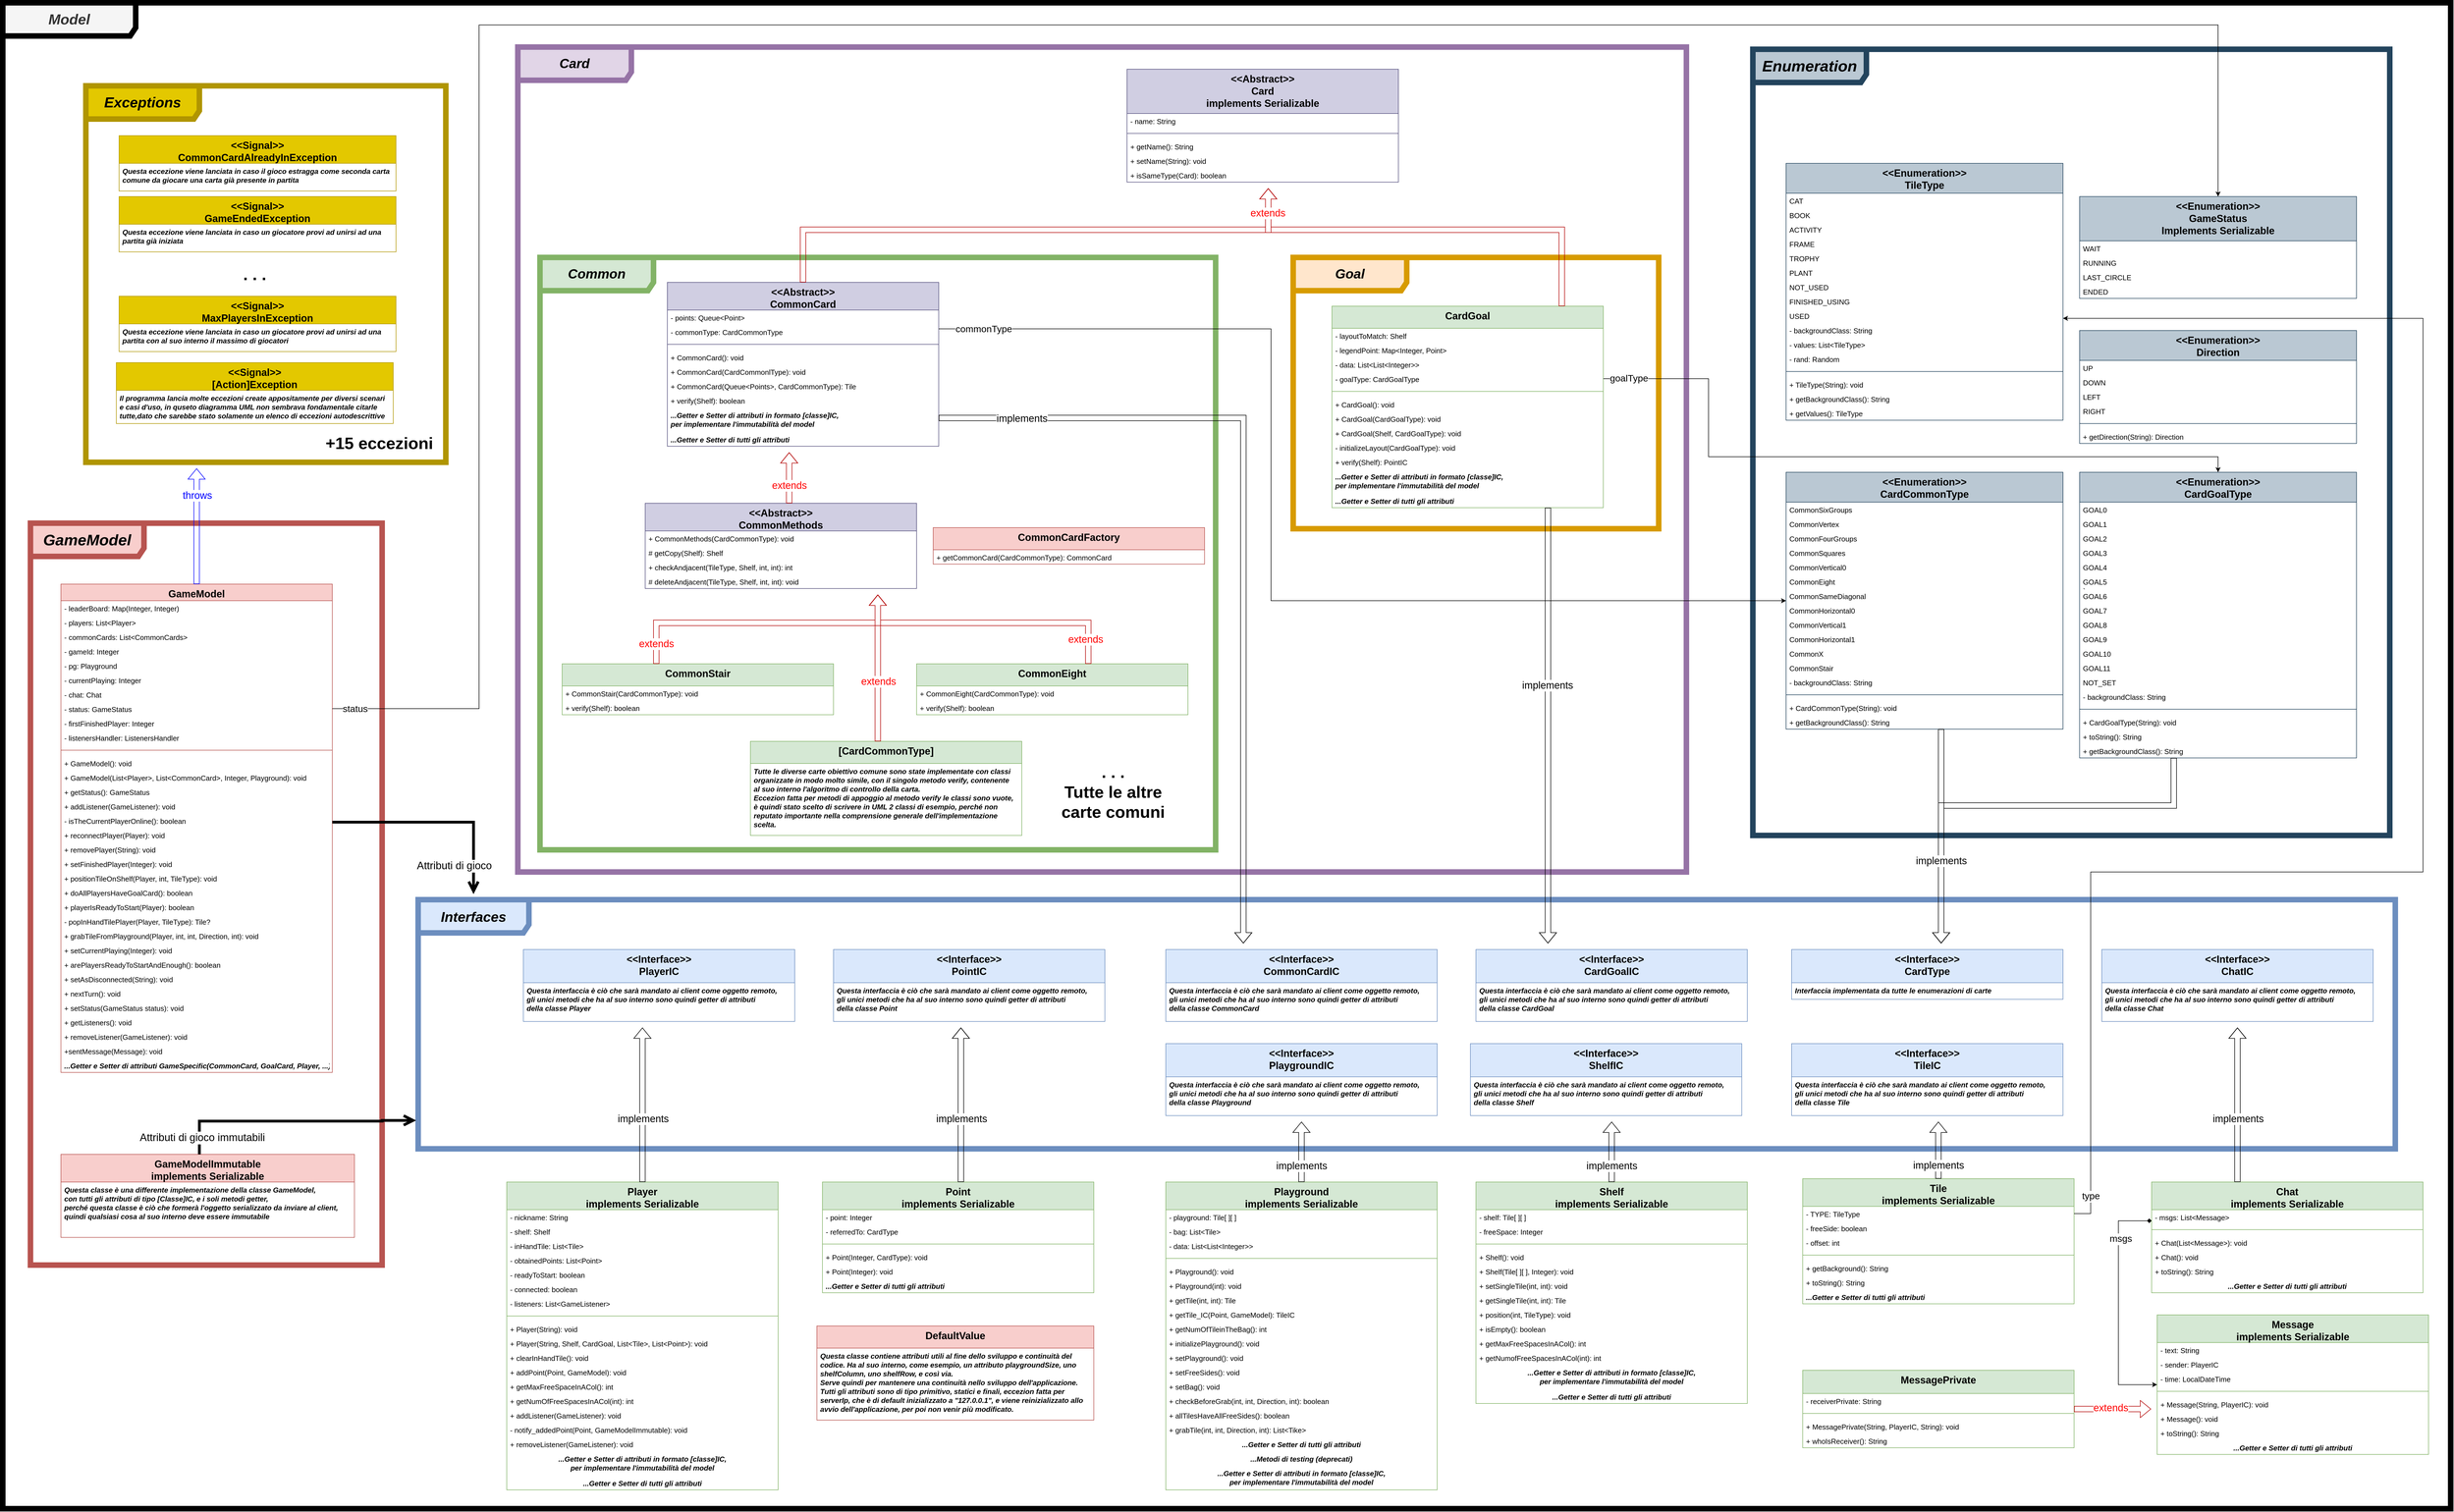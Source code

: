 <mxfile version="20.8.16" type="device" pages="2"><diagram id="jsdAQkSWvH4WlQmrzclC" name="Pagina-2"><mxGraphModel dx="10985" dy="5410" grid="1" gridSize="10" guides="1" tooltips="1" connect="1" arrows="1" fold="1" page="0" pageScale="1" pageWidth="827" pageHeight="1169" math="0" shadow="0"><root><mxCell id="0"/><mxCell id="1" parent="0"/><mxCell id="6Cx00pebzn181_q-JuL9-68" value="&lt;i&gt;&lt;b style=&quot;&quot;&gt;&lt;font style=&quot;font-size: 26px;&quot;&gt;Model&lt;/font&gt;&lt;br&gt;&lt;/b&gt;&lt;/i&gt;" style="shape=umlFrame;whiteSpace=wrap;html=1;pointerEvents=0;width=240;height=60;fillColor=#f5f5f5;strokeColor=#000000;strokeWidth=10;fontColor=#333333;" parent="1" vertex="1"><mxGeometry x="-3420" y="-2320" width="4420" height="2720" as="geometry"/></mxCell><mxCell id="6Cx00pebzn181_q-JuL9-72" value="&lt;font size=&quot;1&quot;&gt;&lt;i style=&quot;font-size: 24px;&quot;&gt;&lt;b&gt;Card&lt;br&gt;&lt;/b&gt;&lt;/i&gt;&lt;/font&gt;" style="shape=umlFrame;whiteSpace=wrap;html=1;pointerEvents=0;width=205;height=60;fillColor=#e1d5e7;strokeColor=#9673a6;strokeWidth=10;" parent="1" vertex="1"><mxGeometry x="-2490" y="-2240" width="2110" height="1490" as="geometry"/></mxCell><mxCell id="6XIoZThbQMnkXgN52TvA-10" value="&lt;font size=&quot;1&quot;&gt;&lt;i style=&quot;font-size: 24px;&quot;&gt;&lt;b&gt;Goal&lt;br&gt;&lt;/b&gt;&lt;/i&gt;&lt;/font&gt;" style="shape=umlFrame;whiteSpace=wrap;html=1;pointerEvents=0;width=205;height=60;fillColor=#ffe6cc;strokeColor=#d79b00;strokeWidth=10;" vertex="1" parent="1"><mxGeometry x="-1090" y="-1860" width="660" height="490" as="geometry"/></mxCell><mxCell id="6XIoZThbQMnkXgN52TvA-8" value="&lt;font size=&quot;1&quot;&gt;&lt;i style=&quot;font-size: 24px;&quot;&gt;&lt;b&gt;Common&lt;br&gt;&lt;/b&gt;&lt;/i&gt;&lt;/font&gt;" style="shape=umlFrame;whiteSpace=wrap;html=1;pointerEvents=0;width=205;height=60;fillColor=#d5e8d4;strokeColor=#82b366;strokeWidth=10;" vertex="1" parent="1"><mxGeometry x="-2450" y="-1860" width="1220" height="1070" as="geometry"/></mxCell><mxCell id="6Cx00pebzn181_q-JuL9-67" value="&lt;font size=&quot;1&quot;&gt;&lt;i&gt;&lt;b style=&quot;font-size: 25px;&quot;&gt;Interfaces&lt;/b&gt;&lt;/i&gt;&lt;/font&gt;" style="shape=umlFrame;whiteSpace=wrap;html=1;pointerEvents=0;width=200;height=60;fillColor=#dae8fc;strokeColor=#6c8ebf;strokeWidth=10;" parent="1" vertex="1"><mxGeometry x="-2670" y="-700" width="3570" height="450" as="geometry"/></mxCell><mxCell id="6Cx00pebzn181_q-JuL9-69" value="&lt;font size=&quot;1&quot;&gt;&lt;i&gt;&lt;b style=&quot;font-size: 28px;&quot;&gt;Enumeration&lt;/b&gt;&lt;/i&gt;&lt;/font&gt;" style="shape=umlFrame;whiteSpace=wrap;html=1;pointerEvents=0;width=205;height=60;fillColor=#bac8d3;strokeColor=#23445d;strokeWidth=10;" parent="1" vertex="1"><mxGeometry x="-260" y="-2236" width="1150" height="1420" as="geometry"/></mxCell><mxCell id="6Cx00pebzn181_q-JuL9-70" value="&lt;font size=&quot;1&quot;&gt;&lt;i&gt;&lt;b style=&quot;font-size: 26px;&quot;&gt;Exceptions&lt;/b&gt;&lt;/i&gt;&lt;/font&gt;" style="shape=umlFrame;whiteSpace=wrap;html=1;pointerEvents=0;width=205;height=60;fillColor=#e3c800;strokeColor=#B09500;strokeWidth=10;fontColor=#000000;" parent="1" vertex="1"><mxGeometry x="-3270" y="-2170" width="650" height="680" as="geometry"/></mxCell><mxCell id="6Cx00pebzn181_q-JuL9-71" value="&lt;font size=&quot;1&quot;&gt;&lt;i&gt;&lt;b style=&quot;font-size: 28px;&quot;&gt;GameModel&lt;/b&gt;&lt;/i&gt;&lt;/font&gt;" style="shape=umlFrame;whiteSpace=wrap;html=1;pointerEvents=0;width=205;height=60;fillColor=#f8cecc;strokeColor=#b85450;strokeWidth=10;" parent="1" vertex="1"><mxGeometry x="-3370" y="-1380" width="635" height="1340" as="geometry"/></mxCell><mxCell id="NtGhl3-eLc744OI3LZny-8" value="GameModel" style="swimlane;fontStyle=1;align=center;verticalAlign=top;childLayout=stackLayout;horizontal=1;startSize=30;horizontalStack=0;resizeParent=1;resizeParentMax=0;resizeLast=0;collapsible=1;marginBottom=0;fillColor=#f8cecc;strokeColor=#b85450;fontSize=18;" parent="1" vertex="1"><mxGeometry x="-3315" y="-1270" width="490" height="882" as="geometry"/></mxCell><mxCell id="NtGhl3-eLc744OI3LZny-9" value="- leaderBoard: Map(Integer, Integer)" style="text;strokeColor=none;fillColor=none;align=left;verticalAlign=top;spacingLeft=4;spacingRight=4;overflow=hidden;rotatable=0;points=[[0,0.5],[1,0.5]];portConstraint=eastwest;fontSize=13;" parent="NtGhl3-eLc744OI3LZny-8" vertex="1"><mxGeometry y="30" width="490" height="26" as="geometry"/></mxCell><mxCell id="NtGhl3-eLc744OI3LZny-10" value="- players: List&lt;Player&gt;" style="text;strokeColor=none;fillColor=none;align=left;verticalAlign=top;spacingLeft=4;spacingRight=4;overflow=hidden;rotatable=0;points=[[0,0.5],[1,0.5]];portConstraint=eastwest;fontSize=13;" parent="NtGhl3-eLc744OI3LZny-8" vertex="1"><mxGeometry y="56" width="490" height="26" as="geometry"/></mxCell><mxCell id="NtGhl3-eLc744OI3LZny-11" value="- commonCards: List&lt;CommonCards&gt;" style="text;strokeColor=none;fillColor=none;align=left;verticalAlign=top;spacingLeft=4;spacingRight=4;overflow=hidden;rotatable=0;points=[[0,0.5],[1,0.5]];portConstraint=eastwest;fontSize=13;" parent="NtGhl3-eLc744OI3LZny-8" vertex="1"><mxGeometry y="82" width="490" height="26" as="geometry"/></mxCell><mxCell id="NtGhl3-eLc744OI3LZny-12" value="- gameId: Integer" style="text;strokeColor=none;fillColor=none;align=left;verticalAlign=top;spacingLeft=4;spacingRight=4;overflow=hidden;rotatable=0;points=[[0,0.5],[1,0.5]];portConstraint=eastwest;fontSize=13;" parent="NtGhl3-eLc744OI3LZny-8" vertex="1"><mxGeometry y="108" width="490" height="26" as="geometry"/></mxCell><mxCell id="NtGhl3-eLc744OI3LZny-13" value="- pg: Playground" style="text;strokeColor=none;fillColor=none;align=left;verticalAlign=top;spacingLeft=4;spacingRight=4;overflow=hidden;rotatable=0;points=[[0,0.5],[1,0.5]];portConstraint=eastwest;fontSize=13;" parent="NtGhl3-eLc744OI3LZny-8" vertex="1"><mxGeometry y="134" width="490" height="26" as="geometry"/></mxCell><mxCell id="NtGhl3-eLc744OI3LZny-32" value="- currentPlaying: Integer" style="text;strokeColor=none;fillColor=none;align=left;verticalAlign=top;spacingLeft=4;spacingRight=4;overflow=hidden;rotatable=0;points=[[0,0.5],[1,0.5]];portConstraint=eastwest;fontSize=13;" parent="NtGhl3-eLc744OI3LZny-8" vertex="1"><mxGeometry y="160" width="490" height="26" as="geometry"/></mxCell><mxCell id="NtGhl3-eLc744OI3LZny-35" value="- chat: Chat" style="text;strokeColor=none;fillColor=none;align=left;verticalAlign=top;spacingLeft=4;spacingRight=4;overflow=hidden;rotatable=0;points=[[0,0.5],[1,0.5]];portConstraint=eastwest;fontSize=13;" parent="NtGhl3-eLc744OI3LZny-8" vertex="1"><mxGeometry y="186" width="490" height="26" as="geometry"/></mxCell><mxCell id="NtGhl3-eLc744OI3LZny-33" value="- status: GameStatus" style="text;strokeColor=none;fillColor=none;align=left;verticalAlign=top;spacingLeft=4;spacingRight=4;overflow=hidden;rotatable=0;points=[[0,0.5],[1,0.5]];portConstraint=eastwest;fontSize=13;" parent="NtGhl3-eLc744OI3LZny-8" vertex="1"><mxGeometry y="212" width="490" height="26" as="geometry"/></mxCell><mxCell id="NtGhl3-eLc744OI3LZny-34" value="- firstFinishedPlayer: Integer&#10;" style="text;strokeColor=none;fillColor=none;align=left;verticalAlign=top;spacingLeft=4;spacingRight=4;overflow=hidden;rotatable=0;points=[[0,0.5],[1,0.5]];portConstraint=eastwest;fontSize=13;" parent="NtGhl3-eLc744OI3LZny-8" vertex="1"><mxGeometry y="238" width="490" height="26" as="geometry"/></mxCell><mxCell id="NtGhl3-eLc744OI3LZny-38" value="- listenersHandler: ListenersHandler" style="text;strokeColor=none;fillColor=none;align=left;verticalAlign=top;spacingLeft=4;spacingRight=4;overflow=hidden;rotatable=0;points=[[0,0.5],[1,0.5]];portConstraint=eastwest;fontSize=13;" parent="NtGhl3-eLc744OI3LZny-8" vertex="1"><mxGeometry y="264" width="490" height="26" as="geometry"/></mxCell><mxCell id="NtGhl3-eLc744OI3LZny-14" value="" style="line;strokeWidth=1;fillColor=none;align=left;verticalAlign=middle;spacingTop=-1;spacingLeft=3;spacingRight=3;rotatable=0;labelPosition=right;points=[];portConstraint=eastwest;strokeColor=inherit;" parent="NtGhl3-eLc744OI3LZny-8" vertex="1"><mxGeometry y="290" width="490" height="20" as="geometry"/></mxCell><mxCell id="NtGhl3-eLc744OI3LZny-31" value="+ GameModel(): void" style="text;strokeColor=none;fillColor=none;align=left;verticalAlign=top;spacingLeft=4;spacingRight=4;overflow=hidden;rotatable=0;points=[[0,0.5],[1,0.5]];portConstraint=eastwest;fontSize=13;" parent="NtGhl3-eLc744OI3LZny-8" vertex="1"><mxGeometry y="310" width="490" height="26" as="geometry"/></mxCell><mxCell id="NtGhl3-eLc744OI3LZny-37" value="+ GameModel(List&lt;Player&gt;, List&lt;CommonCard&gt;, Integer, Playground): void" style="text;strokeColor=none;fillColor=none;align=left;verticalAlign=top;spacingLeft=4;spacingRight=4;overflow=hidden;rotatable=0;points=[[0,0.5],[1,0.5]];portConstraint=eastwest;fontSize=13;" parent="NtGhl3-eLc744OI3LZny-8" vertex="1"><mxGeometry y="336" width="490" height="26" as="geometry"/></mxCell><mxCell id="NtGhl3-eLc744OI3LZny-61" value="+ getStatus(): GameStatus&#10;" style="text;strokeColor=none;fillColor=none;align=left;verticalAlign=top;spacingLeft=4;spacingRight=4;overflow=hidden;rotatable=0;points=[[0,0.5],[1,0.5]];portConstraint=eastwest;fontSize=13;" parent="NtGhl3-eLc744OI3LZny-8" vertex="1"><mxGeometry y="362" width="490" height="26" as="geometry"/></mxCell><mxCell id="NtGhl3-eLc744OI3LZny-60" value="+ addListener(GameListener): void" style="text;strokeColor=none;fillColor=none;align=left;verticalAlign=top;spacingLeft=4;spacingRight=4;overflow=hidden;rotatable=0;points=[[0,0.5],[1,0.5]];portConstraint=eastwest;fontSize=13;" parent="NtGhl3-eLc744OI3LZny-8" vertex="1"><mxGeometry y="388" width="490" height="26" as="geometry"/></mxCell><mxCell id="NtGhl3-eLc744OI3LZny-43" value="- isTheCurrentPlayerOnline(): boolean" style="text;strokeColor=none;fillColor=none;align=left;verticalAlign=top;spacingLeft=4;spacingRight=4;overflow=hidden;rotatable=0;points=[[0,0.5],[1,0.5]];portConstraint=eastwest;fontSize=13;" parent="NtGhl3-eLc744OI3LZny-8" vertex="1"><mxGeometry y="414" width="490" height="26" as="geometry"/></mxCell><mxCell id="NtGhl3-eLc744OI3LZny-42" value="+ reconnectPlayer(Player): void" style="text;strokeColor=none;fillColor=none;align=left;verticalAlign=top;spacingLeft=4;spacingRight=4;overflow=hidden;rotatable=0;points=[[0,0.5],[1,0.5]];portConstraint=eastwest;fontSize=13;" parent="NtGhl3-eLc744OI3LZny-8" vertex="1"><mxGeometry y="440" width="490" height="26" as="geometry"/></mxCell><mxCell id="NtGhl3-eLc744OI3LZny-57" value="+ removePlayer(String): void" style="text;strokeColor=none;fillColor=none;align=left;verticalAlign=top;spacingLeft=4;spacingRight=4;overflow=hidden;rotatable=0;points=[[0,0.5],[1,0.5]];portConstraint=eastwest;fontSize=13;" parent="NtGhl3-eLc744OI3LZny-8" vertex="1"><mxGeometry y="466" width="490" height="26" as="geometry"/></mxCell><mxCell id="NtGhl3-eLc744OI3LZny-59" value="+ setFinishedPlayer(Integer): void" style="text;strokeColor=none;fillColor=none;align=left;verticalAlign=top;spacingLeft=4;spacingRight=4;overflow=hidden;rotatable=0;points=[[0,0.5],[1,0.5]];portConstraint=eastwest;fontSize=13;" parent="NtGhl3-eLc744OI3LZny-8" vertex="1"><mxGeometry y="492" width="490" height="26" as="geometry"/></mxCell><mxCell id="NtGhl3-eLc744OI3LZny-58" value="+ positionTileOnShelf(Player, int, TileType): void" style="text;strokeColor=none;fillColor=none;align=left;verticalAlign=top;spacingLeft=4;spacingRight=4;overflow=hidden;rotatable=0;points=[[0,0.5],[1,0.5]];portConstraint=eastwest;fontSize=13;" parent="NtGhl3-eLc744OI3LZny-8" vertex="1"><mxGeometry y="518" width="490" height="26" as="geometry"/></mxCell><mxCell id="NtGhl3-eLc744OI3LZny-36" value="+ doAllPlayersHaveGoalCard(): boolean" style="text;strokeColor=none;fillColor=none;align=left;verticalAlign=top;spacingLeft=4;spacingRight=4;overflow=hidden;rotatable=0;points=[[0,0.5],[1,0.5]];portConstraint=eastwest;fontSize=13;" parent="NtGhl3-eLc744OI3LZny-8" vertex="1"><mxGeometry y="544" width="490" height="26" as="geometry"/></mxCell><mxCell id="NtGhl3-eLc744OI3LZny-54" value="+ playerIsReadyToStart(Player): boolean" style="text;strokeColor=none;fillColor=none;align=left;verticalAlign=top;spacingLeft=4;spacingRight=4;overflow=hidden;rotatable=0;points=[[0,0.5],[1,0.5]];portConstraint=eastwest;fontSize=13;" parent="NtGhl3-eLc744OI3LZny-8" vertex="1"><mxGeometry y="570" width="490" height="26" as="geometry"/></mxCell><mxCell id="NtGhl3-eLc744OI3LZny-53" value="- popInHandTilePlayer(Player, TileType): Tile?" style="text;strokeColor=none;fillColor=none;align=left;verticalAlign=top;spacingLeft=4;spacingRight=4;overflow=hidden;rotatable=0;points=[[0,0.5],[1,0.5]];portConstraint=eastwest;fontSize=13;" parent="NtGhl3-eLc744OI3LZny-8" vertex="1"><mxGeometry y="596" width="490" height="26" as="geometry"/></mxCell><mxCell id="NtGhl3-eLc744OI3LZny-52" value="+ grabTileFromPlayground(Player, int, int, Direction, int): void" style="text;strokeColor=none;fillColor=none;align=left;verticalAlign=top;spacingLeft=4;spacingRight=4;overflow=hidden;rotatable=0;points=[[0,0.5],[1,0.5]];portConstraint=eastwest;fontSize=13;" parent="NtGhl3-eLc744OI3LZny-8" vertex="1"><mxGeometry y="622" width="490" height="26" as="geometry"/></mxCell><mxCell id="NtGhl3-eLc744OI3LZny-51" value="+ setCurrentPlaying(Integer): void" style="text;strokeColor=none;fillColor=none;align=left;verticalAlign=top;spacingLeft=4;spacingRight=4;overflow=hidden;rotatable=0;points=[[0,0.5],[1,0.5]];portConstraint=eastwest;fontSize=13;" parent="NtGhl3-eLc744OI3LZny-8" vertex="1"><mxGeometry y="648" width="490" height="26" as="geometry"/></mxCell><mxCell id="NtGhl3-eLc744OI3LZny-39" value="+ arePlayersReadyToStartAndEnough(): boolean" style="text;strokeColor=none;fillColor=none;align=left;verticalAlign=top;spacingLeft=4;spacingRight=4;overflow=hidden;rotatable=0;points=[[0,0.5],[1,0.5]];portConstraint=eastwest;fontSize=13;" parent="NtGhl3-eLc744OI3LZny-8" vertex="1"><mxGeometry y="674" width="490" height="26" as="geometry"/></mxCell><mxCell id="NtGhl3-eLc744OI3LZny-50" value="+ setAsDisconnected(String): void" style="text;strokeColor=none;fillColor=none;align=left;verticalAlign=top;spacingLeft=4;spacingRight=4;overflow=hidden;rotatable=0;points=[[0,0.5],[1,0.5]];portConstraint=eastwest;fontSize=13;" parent="NtGhl3-eLc744OI3LZny-8" vertex="1"><mxGeometry y="700" width="490" height="26" as="geometry"/></mxCell><mxCell id="NtGhl3-eLc744OI3LZny-49" value="+ nextTurn(): void" style="text;strokeColor=none;fillColor=none;align=left;verticalAlign=top;spacingLeft=4;spacingRight=4;overflow=hidden;rotatable=0;points=[[0,0.5],[1,0.5]];portConstraint=eastwest;fontSize=13;" parent="NtGhl3-eLc744OI3LZny-8" vertex="1"><mxGeometry y="726" width="490" height="26" as="geometry"/></mxCell><mxCell id="NtGhl3-eLc744OI3LZny-48" value="+ setStatus(GameStatus status): void" style="text;strokeColor=none;fillColor=none;align=left;verticalAlign=top;spacingLeft=4;spacingRight=4;overflow=hidden;rotatable=0;points=[[0,0.5],[1,0.5]];portConstraint=eastwest;fontSize=13;" parent="NtGhl3-eLc744OI3LZny-8" vertex="1"><mxGeometry y="752" width="490" height="26" as="geometry"/></mxCell><mxCell id="NtGhl3-eLc744OI3LZny-47" value="+ getListeners(): void" style="text;strokeColor=none;fillColor=none;align=left;verticalAlign=top;spacingLeft=4;spacingRight=4;overflow=hidden;rotatable=0;points=[[0,0.5],[1,0.5]];portConstraint=eastwest;fontSize=13;" parent="NtGhl3-eLc744OI3LZny-8" vertex="1"><mxGeometry y="778" width="490" height="26" as="geometry"/></mxCell><mxCell id="NtGhl3-eLc744OI3LZny-46" value="+ removeListener(GameListener): void" style="text;strokeColor=none;fillColor=none;align=left;verticalAlign=top;spacingLeft=4;spacingRight=4;overflow=hidden;rotatable=0;points=[[0,0.5],[1,0.5]];portConstraint=eastwest;fontSize=13;" parent="NtGhl3-eLc744OI3LZny-8" vertex="1"><mxGeometry y="804" width="490" height="26" as="geometry"/></mxCell><mxCell id="NtGhl3-eLc744OI3LZny-40" value="+sentMessage(Message): void" style="text;strokeColor=none;fillColor=none;align=left;verticalAlign=top;spacingLeft=4;spacingRight=4;overflow=hidden;rotatable=0;points=[[0,0.5],[1,0.5]];portConstraint=eastwest;fontSize=13;" parent="NtGhl3-eLc744OI3LZny-8" vertex="1"><mxGeometry y="830" width="490" height="26" as="geometry"/></mxCell><mxCell id="NtGhl3-eLc744OI3LZny-55" value="...Getter e Setter di attributi GameSpecific(CommonCard, GoalCard, Player, ...)" style="text;strokeColor=none;fillColor=none;align=left;verticalAlign=top;spacingLeft=4;spacingRight=4;overflow=hidden;rotatable=0;points=[[0,0.5],[1,0.5]];portConstraint=eastwest;fontSize=13;fontStyle=3" parent="NtGhl3-eLc744OI3LZny-8" vertex="1"><mxGeometry y="856" width="490" height="26" as="geometry"/></mxCell><mxCell id="NtGhl3-eLc744OI3LZny-96" value="&lt;&lt;Interface&gt;&gt;&#10;PlayerIC" style="swimlane;fontStyle=1;align=center;verticalAlign=top;childLayout=stackLayout;horizontal=1;startSize=60;horizontalStack=0;resizeParent=1;resizeParentMax=0;resizeLast=0;collapsible=1;marginBottom=0;fillColor=#dae8fc;strokeColor=#6c8ebf;fontSize=18;" parent="1" vertex="1"><mxGeometry x="-2480" y="-610" width="490" height="130" as="geometry"/></mxCell><mxCell id="NtGhl3-eLc744OI3LZny-129" value="Questa interfaccia è ciò che sarà mandato ai client come oggetto remoto, &#10;gli unici metodi che ha al suo interno sono quindi getter di attributi&#10;della classe Player&#10;" style="text;strokeColor=none;fillColor=none;align=left;verticalAlign=top;spacingLeft=4;spacingRight=4;overflow=hidden;rotatable=0;points=[[0,0.5],[1,0.5]];portConstraint=eastwest;fontSize=13;fontStyle=3" parent="NtGhl3-eLc744OI3LZny-96" vertex="1"><mxGeometry y="60" width="490" height="70" as="geometry"/></mxCell><mxCell id="NtGhl3-eLc744OI3LZny-130" value="Player&#10;implements Serializable&#10;" style="swimlane;fontStyle=1;align=center;verticalAlign=top;childLayout=stackLayout;horizontal=1;startSize=50;horizontalStack=0;resizeParent=1;resizeParentMax=0;resizeLast=0;collapsible=1;marginBottom=0;fillColor=#d5e8d4;strokeColor=#82b366;fontSize=18;" parent="1" vertex="1"><mxGeometry x="-2510" y="-190" width="490" height="556" as="geometry"/></mxCell><mxCell id="NtGhl3-eLc744OI3LZny-131" value="- nickname: String" style="text;strokeColor=none;fillColor=none;align=left;verticalAlign=top;spacingLeft=4;spacingRight=4;overflow=hidden;rotatable=0;points=[[0,0.5],[1,0.5]];portConstraint=eastwest;fontSize=13;" parent="NtGhl3-eLc744OI3LZny-130" vertex="1"><mxGeometry y="50" width="490" height="26" as="geometry"/></mxCell><mxCell id="NtGhl3-eLc744OI3LZny-132" value="- shelf: Shelf" style="text;strokeColor=none;fillColor=none;align=left;verticalAlign=top;spacingLeft=4;spacingRight=4;overflow=hidden;rotatable=0;points=[[0,0.5],[1,0.5]];portConstraint=eastwest;fontSize=13;" parent="NtGhl3-eLc744OI3LZny-130" vertex="1"><mxGeometry y="76" width="490" height="26" as="geometry"/></mxCell><mxCell id="NtGhl3-eLc744OI3LZny-133" value="- inHandTile: List&lt;Tile&gt;" style="text;strokeColor=none;fillColor=none;align=left;verticalAlign=top;spacingLeft=4;spacingRight=4;overflow=hidden;rotatable=0;points=[[0,0.5],[1,0.5]];portConstraint=eastwest;fontSize=13;" parent="NtGhl3-eLc744OI3LZny-130" vertex="1"><mxGeometry y="102" width="490" height="26" as="geometry"/></mxCell><mxCell id="NtGhl3-eLc744OI3LZny-134" value="- obtainedPoints: List&lt;Point&gt;" style="text;strokeColor=none;fillColor=none;align=left;verticalAlign=top;spacingLeft=4;spacingRight=4;overflow=hidden;rotatable=0;points=[[0,0.5],[1,0.5]];portConstraint=eastwest;fontSize=13;" parent="NtGhl3-eLc744OI3LZny-130" vertex="1"><mxGeometry y="128" width="490" height="26" as="geometry"/></mxCell><mxCell id="NtGhl3-eLc744OI3LZny-135" value="- readyToStart: boolean" style="text;strokeColor=none;fillColor=none;align=left;verticalAlign=top;spacingLeft=4;spacingRight=4;overflow=hidden;rotatable=0;points=[[0,0.5],[1,0.5]];portConstraint=eastwest;fontSize=13;" parent="NtGhl3-eLc744OI3LZny-130" vertex="1"><mxGeometry y="154" width="490" height="26" as="geometry"/></mxCell><mxCell id="NtGhl3-eLc744OI3LZny-136" value="- connected: boolean" style="text;strokeColor=none;fillColor=none;align=left;verticalAlign=top;spacingLeft=4;spacingRight=4;overflow=hidden;rotatable=0;points=[[0,0.5],[1,0.5]];portConstraint=eastwest;fontSize=13;" parent="NtGhl3-eLc744OI3LZny-130" vertex="1"><mxGeometry y="180" width="490" height="26" as="geometry"/></mxCell><mxCell id="NtGhl3-eLc744OI3LZny-137" value="- listeners: List&lt;GameListener&gt;" style="text;strokeColor=none;fillColor=none;align=left;verticalAlign=top;spacingLeft=4;spacingRight=4;overflow=hidden;rotatable=0;points=[[0,0.5],[1,0.5]];portConstraint=eastwest;fontSize=13;" parent="NtGhl3-eLc744OI3LZny-130" vertex="1"><mxGeometry y="206" width="490" height="26" as="geometry"/></mxCell><mxCell id="NtGhl3-eLc744OI3LZny-141" value="" style="line;strokeWidth=1;fillColor=none;align=left;verticalAlign=middle;spacingTop=-1;spacingLeft=3;spacingRight=3;rotatable=0;labelPosition=right;points=[];portConstraint=eastwest;strokeColor=inherit;" parent="NtGhl3-eLc744OI3LZny-130" vertex="1"><mxGeometry y="232" width="490" height="20" as="geometry"/></mxCell><mxCell id="NtGhl3-eLc744OI3LZny-142" value="+ Player(String): void" style="text;strokeColor=none;fillColor=none;align=left;verticalAlign=top;spacingLeft=4;spacingRight=4;overflow=hidden;rotatable=0;points=[[0,0.5],[1,0.5]];portConstraint=eastwest;fontSize=13;" parent="NtGhl3-eLc744OI3LZny-130" vertex="1"><mxGeometry y="252" width="490" height="26" as="geometry"/></mxCell><mxCell id="NtGhl3-eLc744OI3LZny-143" value="+ Player(String, Shelf, CardGoal, List&lt;Tile&gt;, List&lt;Point&gt;): void" style="text;strokeColor=none;fillColor=none;align=left;verticalAlign=top;spacingLeft=4;spacingRight=4;overflow=hidden;rotatable=0;points=[[0,0.5],[1,0.5]];portConstraint=eastwest;fontSize=13;" parent="NtGhl3-eLc744OI3LZny-130" vertex="1"><mxGeometry y="278" width="490" height="26" as="geometry"/></mxCell><mxCell id="NtGhl3-eLc744OI3LZny-144" value="+ clearInHandTile(): void" style="text;strokeColor=none;fillColor=none;align=left;verticalAlign=top;spacingLeft=4;spacingRight=4;overflow=hidden;rotatable=0;points=[[0,0.5],[1,0.5]];portConstraint=eastwest;fontSize=13;" parent="NtGhl3-eLc744OI3LZny-130" vertex="1"><mxGeometry y="304" width="490" height="26" as="geometry"/></mxCell><mxCell id="NtGhl3-eLc744OI3LZny-145" value="+ addPoint(Point, GameModel): void" style="text;strokeColor=none;fillColor=none;align=left;verticalAlign=top;spacingLeft=4;spacingRight=4;overflow=hidden;rotatable=0;points=[[0,0.5],[1,0.5]];portConstraint=eastwest;fontSize=13;" parent="NtGhl3-eLc744OI3LZny-130" vertex="1"><mxGeometry y="330" width="490" height="26" as="geometry"/></mxCell><mxCell id="NtGhl3-eLc744OI3LZny-146" value="+ getMaxFreeSpaceInACol(): int" style="text;strokeColor=none;fillColor=none;align=left;verticalAlign=top;spacingLeft=4;spacingRight=4;overflow=hidden;rotatable=0;points=[[0,0.5],[1,0.5]];portConstraint=eastwest;fontSize=13;" parent="NtGhl3-eLc744OI3LZny-130" vertex="1"><mxGeometry y="356" width="490" height="26" as="geometry"/></mxCell><mxCell id="NtGhl3-eLc744OI3LZny-147" value="+ getNumOfFreeSpacesInACol(int): int" style="text;strokeColor=none;fillColor=none;align=left;verticalAlign=top;spacingLeft=4;spacingRight=4;overflow=hidden;rotatable=0;points=[[0,0.5],[1,0.5]];portConstraint=eastwest;fontSize=13;" parent="NtGhl3-eLc744OI3LZny-130" vertex="1"><mxGeometry y="382" width="490" height="26" as="geometry"/></mxCell><mxCell id="NtGhl3-eLc744OI3LZny-148" value="+ addListener(GameListener): void" style="text;strokeColor=none;fillColor=none;align=left;verticalAlign=top;spacingLeft=4;spacingRight=4;overflow=hidden;rotatable=0;points=[[0,0.5],[1,0.5]];portConstraint=eastwest;fontSize=13;" parent="NtGhl3-eLc744OI3LZny-130" vertex="1"><mxGeometry y="408" width="490" height="26" as="geometry"/></mxCell><mxCell id="NtGhl3-eLc744OI3LZny-149" value="- notify_addedPoint(Point, GameModelImmutable): void" style="text;strokeColor=none;fillColor=none;align=left;verticalAlign=top;spacingLeft=4;spacingRight=4;overflow=hidden;rotatable=0;points=[[0,0.5],[1,0.5]];portConstraint=eastwest;fontSize=13;" parent="NtGhl3-eLc744OI3LZny-130" vertex="1"><mxGeometry y="434" width="490" height="26" as="geometry"/></mxCell><mxCell id="NtGhl3-eLc744OI3LZny-150" value="+ removeListener(GameListener): void" style="text;strokeColor=none;fillColor=none;align=left;verticalAlign=top;spacingLeft=4;spacingRight=4;overflow=hidden;rotatable=0;points=[[0,0.5],[1,0.5]];portConstraint=eastwest;fontSize=13;" parent="NtGhl3-eLc744OI3LZny-130" vertex="1"><mxGeometry y="460" width="490" height="26" as="geometry"/></mxCell><mxCell id="NtGhl3-eLc744OI3LZny-198" value="...Getter e Setter di attributi in formato [classe]IC, &#10;per implementare l'immutabilità del model" style="text;strokeColor=none;fillColor=none;align=center;verticalAlign=top;spacingLeft=4;spacingRight=4;overflow=hidden;rotatable=0;points=[[0,0.5],[1,0.5]];portConstraint=eastwest;fontSize=13;fontStyle=3" parent="NtGhl3-eLc744OI3LZny-130" vertex="1"><mxGeometry y="486" width="490" height="44" as="geometry"/></mxCell><mxCell id="NtGhl3-eLc744OI3LZny-163" value="...Getter e Setter di tutti gli attributi" style="text;strokeColor=none;fillColor=none;align=center;verticalAlign=top;spacingLeft=4;spacingRight=4;overflow=hidden;rotatable=0;points=[[0,0.5],[1,0.5]];portConstraint=eastwest;fontSize=13;fontStyle=3" parent="NtGhl3-eLc744OI3LZny-130" vertex="1"><mxGeometry y="530" width="490" height="26" as="geometry"/></mxCell><mxCell id="NtGhl3-eLc744OI3LZny-199" value="Playground&#10;implements Serializable&#10;" style="swimlane;fontStyle=1;align=center;verticalAlign=top;childLayout=stackLayout;horizontal=1;startSize=50;horizontalStack=0;resizeParent=1;resizeParentMax=0;resizeLast=0;collapsible=1;marginBottom=0;fillColor=#d5e8d4;strokeColor=#82b366;fontSize=18;" parent="1" vertex="1"><mxGeometry x="-1320" y="-190" width="490" height="556" as="geometry"/></mxCell><mxCell id="NtGhl3-eLc744OI3LZny-200" value="- playground: Tile[ ][ ]" style="text;strokeColor=none;fillColor=none;align=left;verticalAlign=top;spacingLeft=4;spacingRight=4;overflow=hidden;rotatable=0;points=[[0,0.5],[1,0.5]];portConstraint=eastwest;fontSize=13;" parent="NtGhl3-eLc744OI3LZny-199" vertex="1"><mxGeometry y="50" width="490" height="26" as="geometry"/></mxCell><mxCell id="NtGhl3-eLc744OI3LZny-201" value="- bag: List&lt;Tile&gt;" style="text;strokeColor=none;fillColor=none;align=left;verticalAlign=top;spacingLeft=4;spacingRight=4;overflow=hidden;rotatable=0;points=[[0,0.5],[1,0.5]];portConstraint=eastwest;fontSize=13;" parent="NtGhl3-eLc744OI3LZny-199" vertex="1"><mxGeometry y="76" width="490" height="26" as="geometry"/></mxCell><mxCell id="NtGhl3-eLc744OI3LZny-202" value="- data: List&lt;List&lt;Integer&gt;&gt;" style="text;strokeColor=none;fillColor=none;align=left;verticalAlign=top;spacingLeft=4;spacingRight=4;overflow=hidden;rotatable=0;points=[[0,0.5],[1,0.5]];portConstraint=eastwest;fontSize=13;" parent="NtGhl3-eLc744OI3LZny-199" vertex="1"><mxGeometry y="102" width="490" height="26" as="geometry"/></mxCell><mxCell id="NtGhl3-eLc744OI3LZny-207" value="" style="line;strokeWidth=1;fillColor=none;align=left;verticalAlign=middle;spacingTop=-1;spacingLeft=3;spacingRight=3;rotatable=0;labelPosition=right;points=[];portConstraint=eastwest;strokeColor=inherit;" parent="NtGhl3-eLc744OI3LZny-199" vertex="1"><mxGeometry y="128" width="490" height="20" as="geometry"/></mxCell><mxCell id="NtGhl3-eLc744OI3LZny-208" value="+ Playground(): void" style="text;strokeColor=none;fillColor=none;align=left;verticalAlign=top;spacingLeft=4;spacingRight=4;overflow=hidden;rotatable=0;points=[[0,0.5],[1,0.5]];portConstraint=eastwest;fontSize=13;" parent="NtGhl3-eLc744OI3LZny-199" vertex="1"><mxGeometry y="148" width="490" height="26" as="geometry"/></mxCell><mxCell id="NtGhl3-eLc744OI3LZny-209" value="+ Playground(int): void" style="text;strokeColor=none;fillColor=none;align=left;verticalAlign=top;spacingLeft=4;spacingRight=4;overflow=hidden;rotatable=0;points=[[0,0.5],[1,0.5]];portConstraint=eastwest;fontSize=13;" parent="NtGhl3-eLc744OI3LZny-199" vertex="1"><mxGeometry y="174" width="490" height="26" as="geometry"/></mxCell><mxCell id="NtGhl3-eLc744OI3LZny-210" value="+ getTile(int, int): Tile" style="text;strokeColor=none;fillColor=none;align=left;verticalAlign=top;spacingLeft=4;spacingRight=4;overflow=hidden;rotatable=0;points=[[0,0.5],[1,0.5]];portConstraint=eastwest;fontSize=13;" parent="NtGhl3-eLc744OI3LZny-199" vertex="1"><mxGeometry y="200" width="490" height="26" as="geometry"/></mxCell><mxCell id="NtGhl3-eLc744OI3LZny-211" value="+ getTile_IC(Point, GameModel): TileIC" style="text;strokeColor=none;fillColor=none;align=left;verticalAlign=top;spacingLeft=4;spacingRight=4;overflow=hidden;rotatable=0;points=[[0,0.5],[1,0.5]];portConstraint=eastwest;fontSize=13;" parent="NtGhl3-eLc744OI3LZny-199" vertex="1"><mxGeometry y="226" width="490" height="26" as="geometry"/></mxCell><mxCell id="NtGhl3-eLc744OI3LZny-212" value="+ getNumOfTileinTheBag(): int" style="text;strokeColor=none;fillColor=none;align=left;verticalAlign=top;spacingLeft=4;spacingRight=4;overflow=hidden;rotatable=0;points=[[0,0.5],[1,0.5]];portConstraint=eastwest;fontSize=13;" parent="NtGhl3-eLc744OI3LZny-199" vertex="1"><mxGeometry y="252" width="490" height="26" as="geometry"/></mxCell><mxCell id="NtGhl3-eLc744OI3LZny-213" value="+ initializePlayground(): void" style="text;strokeColor=none;fillColor=none;align=left;verticalAlign=top;spacingLeft=4;spacingRight=4;overflow=hidden;rotatable=0;points=[[0,0.5],[1,0.5]];portConstraint=eastwest;fontSize=13;" parent="NtGhl3-eLc744OI3LZny-199" vertex="1"><mxGeometry y="278" width="490" height="26" as="geometry"/></mxCell><mxCell id="NtGhl3-eLc744OI3LZny-214" value="+ setPlayground(): void" style="text;strokeColor=none;fillColor=none;align=left;verticalAlign=top;spacingLeft=4;spacingRight=4;overflow=hidden;rotatable=0;points=[[0,0.5],[1,0.5]];portConstraint=eastwest;fontSize=13;" parent="NtGhl3-eLc744OI3LZny-199" vertex="1"><mxGeometry y="304" width="490" height="26" as="geometry"/></mxCell><mxCell id="NtGhl3-eLc744OI3LZny-215" value="+ setFreeSides(): void" style="text;strokeColor=none;fillColor=none;align=left;verticalAlign=top;spacingLeft=4;spacingRight=4;overflow=hidden;rotatable=0;points=[[0,0.5],[1,0.5]];portConstraint=eastwest;fontSize=13;" parent="NtGhl3-eLc744OI3LZny-199" vertex="1"><mxGeometry y="330" width="490" height="26" as="geometry"/></mxCell><mxCell id="NtGhl3-eLc744OI3LZny-216" value="+ setBag(): void" style="text;strokeColor=none;fillColor=none;align=left;verticalAlign=top;spacingLeft=4;spacingRight=4;overflow=hidden;rotatable=0;points=[[0,0.5],[1,0.5]];portConstraint=eastwest;fontSize=13;" parent="NtGhl3-eLc744OI3LZny-199" vertex="1"><mxGeometry y="356" width="490" height="26" as="geometry"/></mxCell><mxCell id="NtGhl3-eLc744OI3LZny-230" value="+ checkBeforeGrab(int, int, Direction, int): boolean" style="text;strokeColor=none;fillColor=none;align=left;verticalAlign=top;spacingLeft=4;spacingRight=4;overflow=hidden;rotatable=0;points=[[0,0.5],[1,0.5]];portConstraint=eastwest;fontSize=13;" parent="NtGhl3-eLc744OI3LZny-199" vertex="1"><mxGeometry y="382" width="490" height="26" as="geometry"/></mxCell><mxCell id="NtGhl3-eLc744OI3LZny-228" value="+ allTilesHaveAllFreeSides(): boolean" style="text;strokeColor=none;fillColor=none;align=left;verticalAlign=top;spacingLeft=4;spacingRight=4;overflow=hidden;rotatable=0;points=[[0,0.5],[1,0.5]];portConstraint=eastwest;fontSize=13;" parent="NtGhl3-eLc744OI3LZny-199" vertex="1"><mxGeometry y="408" width="490" height="26" as="geometry"/></mxCell><mxCell id="NtGhl3-eLc744OI3LZny-229" value="+ grabTile(int, int, Direction, int): List&lt;Tike&gt;" style="text;strokeColor=none;fillColor=none;align=left;verticalAlign=top;spacingLeft=4;spacingRight=4;overflow=hidden;rotatable=0;points=[[0,0.5],[1,0.5]];portConstraint=eastwest;fontSize=13;" parent="NtGhl3-eLc744OI3LZny-199" vertex="1"><mxGeometry y="434" width="490" height="26" as="geometry"/></mxCell><mxCell id="NtGhl3-eLc744OI3LZny-218" value="...Getter e Setter di tutti gli attributi" style="text;strokeColor=none;fillColor=none;align=center;verticalAlign=top;spacingLeft=4;spacingRight=4;overflow=hidden;rotatable=0;points=[[0,0.5],[1,0.5]];portConstraint=eastwest;fontSize=13;fontStyle=3" parent="NtGhl3-eLc744OI3LZny-199" vertex="1"><mxGeometry y="460" width="490" height="26" as="geometry"/></mxCell><mxCell id="NtGhl3-eLc744OI3LZny-231" value="...Metodi di testing (deprecati)" style="text;strokeColor=none;fillColor=none;align=center;verticalAlign=top;spacingLeft=4;spacingRight=4;overflow=hidden;rotatable=0;points=[[0,0.5],[1,0.5]];portConstraint=eastwest;fontSize=13;fontStyle=3" parent="NtGhl3-eLc744OI3LZny-199" vertex="1"><mxGeometry y="486" width="490" height="26" as="geometry"/></mxCell><mxCell id="NtGhl3-eLc744OI3LZny-217" value="...Getter e Setter di attributi in formato [classe]IC, &#10;per implementare l'immutabilità del model" style="text;strokeColor=none;fillColor=none;align=center;verticalAlign=top;spacingLeft=4;spacingRight=4;overflow=hidden;rotatable=0;points=[[0,0.5],[1,0.5]];portConstraint=eastwest;fontSize=13;fontStyle=3" parent="NtGhl3-eLc744OI3LZny-199" vertex="1"><mxGeometry y="512" width="490" height="44" as="geometry"/></mxCell><mxCell id="NtGhl3-eLc744OI3LZny-232" value="Point&#10;implements Serializable&#10;" style="swimlane;fontStyle=1;align=center;verticalAlign=top;childLayout=stackLayout;horizontal=1;startSize=50;horizontalStack=0;resizeParent=1;resizeParentMax=0;resizeLast=0;collapsible=1;marginBottom=0;fillColor=#d5e8d4;strokeColor=#82b366;fontSize=18;" parent="1" vertex="1"><mxGeometry x="-1940" y="-190" width="490" height="200" as="geometry"/></mxCell><mxCell id="NtGhl3-eLc744OI3LZny-233" value="- point: Integer" style="text;strokeColor=none;fillColor=none;align=left;verticalAlign=top;spacingLeft=4;spacingRight=4;overflow=hidden;rotatable=0;points=[[0,0.5],[1,0.5]];portConstraint=eastwest;fontSize=13;" parent="NtGhl3-eLc744OI3LZny-232" vertex="1"><mxGeometry y="50" width="490" height="26" as="geometry"/></mxCell><mxCell id="NtGhl3-eLc744OI3LZny-234" value="- referredTo: CardType" style="text;strokeColor=none;fillColor=none;align=left;verticalAlign=top;spacingLeft=4;spacingRight=4;overflow=hidden;rotatable=0;points=[[0,0.5],[1,0.5]];portConstraint=eastwest;fontSize=13;" parent="NtGhl3-eLc744OI3LZny-232" vertex="1"><mxGeometry y="76" width="490" height="26" as="geometry"/></mxCell><mxCell id="NtGhl3-eLc744OI3LZny-236" value="" style="line;strokeWidth=1;fillColor=none;align=left;verticalAlign=middle;spacingTop=-1;spacingLeft=3;spacingRight=3;rotatable=0;labelPosition=right;points=[];portConstraint=eastwest;strokeColor=inherit;" parent="NtGhl3-eLc744OI3LZny-232" vertex="1"><mxGeometry y="102" width="490" height="20" as="geometry"/></mxCell><mxCell id="NtGhl3-eLc744OI3LZny-237" value="+ Point(Integer, CardType): void" style="text;strokeColor=none;fillColor=none;align=left;verticalAlign=top;spacingLeft=4;spacingRight=4;overflow=hidden;rotatable=0;points=[[0,0.5],[1,0.5]];portConstraint=eastwest;fontSize=13;" parent="NtGhl3-eLc744OI3LZny-232" vertex="1"><mxGeometry y="122" width="490" height="26" as="geometry"/></mxCell><mxCell id="NtGhl3-eLc744OI3LZny-238" value="+ Point(Integer): void" style="text;strokeColor=none;fillColor=none;align=left;verticalAlign=top;spacingLeft=4;spacingRight=4;overflow=hidden;rotatable=0;points=[[0,0.5],[1,0.5]];portConstraint=eastwest;fontSize=13;" parent="NtGhl3-eLc744OI3LZny-232" vertex="1"><mxGeometry y="148" width="490" height="26" as="geometry"/></mxCell><mxCell id="NtGhl3-eLc744OI3LZny-251" value="...Getter e Setter di tutti gli attributi" style="text;strokeColor=none;fillColor=none;align=left;verticalAlign=top;spacingLeft=4;spacingRight=4;overflow=hidden;rotatable=0;points=[[0,0.5],[1,0.5]];portConstraint=eastwest;fontSize=13;fontStyle=3" parent="NtGhl3-eLc744OI3LZny-232" vertex="1"><mxGeometry y="174" width="490" height="26" as="geometry"/></mxCell><mxCell id="NtGhl3-eLc744OI3LZny-252" value="Shelf&#10;implements Serializable&#10;" style="swimlane;fontStyle=1;align=center;verticalAlign=top;childLayout=stackLayout;horizontal=1;startSize=50;horizontalStack=0;resizeParent=1;resizeParentMax=0;resizeLast=0;collapsible=1;marginBottom=0;fillColor=#d5e8d4;strokeColor=#82b366;fontSize=18;" parent="1" vertex="1"><mxGeometry x="-760" y="-190" width="490" height="400" as="geometry"/></mxCell><mxCell id="NtGhl3-eLc744OI3LZny-253" value="- shelf: Tile[ ][ ]" style="text;strokeColor=none;fillColor=none;align=left;verticalAlign=top;spacingLeft=4;spacingRight=4;overflow=hidden;rotatable=0;points=[[0,0.5],[1,0.5]];portConstraint=eastwest;fontSize=13;" parent="NtGhl3-eLc744OI3LZny-252" vertex="1"><mxGeometry y="50" width="490" height="26" as="geometry"/></mxCell><mxCell id="NtGhl3-eLc744OI3LZny-254" value="- freeSpace: Integer" style="text;strokeColor=none;fillColor=none;align=left;verticalAlign=top;spacingLeft=4;spacingRight=4;overflow=hidden;rotatable=0;points=[[0,0.5],[1,0.5]];portConstraint=eastwest;fontSize=13;" parent="NtGhl3-eLc744OI3LZny-252" vertex="1"><mxGeometry y="76" width="490" height="26" as="geometry"/></mxCell><mxCell id="NtGhl3-eLc744OI3LZny-260" value="" style="line;strokeWidth=1;fillColor=none;align=left;verticalAlign=middle;spacingTop=-1;spacingLeft=3;spacingRight=3;rotatable=0;labelPosition=right;points=[];portConstraint=eastwest;strokeColor=inherit;" parent="NtGhl3-eLc744OI3LZny-252" vertex="1"><mxGeometry y="102" width="490" height="20" as="geometry"/></mxCell><mxCell id="NtGhl3-eLc744OI3LZny-261" value="+ Shelf(): void" style="text;strokeColor=none;fillColor=none;align=left;verticalAlign=top;spacingLeft=4;spacingRight=4;overflow=hidden;rotatable=0;points=[[0,0.5],[1,0.5]];portConstraint=eastwest;fontSize=13;" parent="NtGhl3-eLc744OI3LZny-252" vertex="1"><mxGeometry y="122" width="490" height="26" as="geometry"/></mxCell><mxCell id="NtGhl3-eLc744OI3LZny-262" value="+ Shelf(Tile[ ][ ], Integer): void" style="text;strokeColor=none;fillColor=none;align=left;verticalAlign=top;spacingLeft=4;spacingRight=4;overflow=hidden;rotatable=0;points=[[0,0.5],[1,0.5]];portConstraint=eastwest;fontSize=13;" parent="NtGhl3-eLc744OI3LZny-252" vertex="1"><mxGeometry y="148" width="490" height="26" as="geometry"/></mxCell><mxCell id="NtGhl3-eLc744OI3LZny-263" value="+ setSingleTile(int, int): void" style="text;strokeColor=none;fillColor=none;align=left;verticalAlign=top;spacingLeft=4;spacingRight=4;overflow=hidden;rotatable=0;points=[[0,0.5],[1,0.5]];portConstraint=eastwest;fontSize=13;" parent="NtGhl3-eLc744OI3LZny-252" vertex="1"><mxGeometry y="174" width="490" height="26" as="geometry"/></mxCell><mxCell id="NtGhl3-eLc744OI3LZny-264" value="+ getSingleTile(int, int): Tile" style="text;strokeColor=none;fillColor=none;align=left;verticalAlign=top;spacingLeft=4;spacingRight=4;overflow=hidden;rotatable=0;points=[[0,0.5],[1,0.5]];portConstraint=eastwest;fontSize=13;" parent="NtGhl3-eLc744OI3LZny-252" vertex="1"><mxGeometry y="200" width="490" height="26" as="geometry"/></mxCell><mxCell id="NtGhl3-eLc744OI3LZny-265" value="+ position(int, TileType): void" style="text;strokeColor=none;fillColor=none;align=left;verticalAlign=top;spacingLeft=4;spacingRight=4;overflow=hidden;rotatable=0;points=[[0,0.5],[1,0.5]];portConstraint=eastwest;fontSize=13;" parent="NtGhl3-eLc744OI3LZny-252" vertex="1"><mxGeometry y="226" width="490" height="26" as="geometry"/></mxCell><mxCell id="NtGhl3-eLc744OI3LZny-266" value="+ isEmpty(): boolean" style="text;strokeColor=none;fillColor=none;align=left;verticalAlign=top;spacingLeft=4;spacingRight=4;overflow=hidden;rotatable=0;points=[[0,0.5],[1,0.5]];portConstraint=eastwest;fontSize=13;" parent="NtGhl3-eLc744OI3LZny-252" vertex="1"><mxGeometry y="252" width="490" height="26" as="geometry"/></mxCell><mxCell id="NtGhl3-eLc744OI3LZny-267" value="+ getMaxFreeSpacesInACol(): int" style="text;strokeColor=none;fillColor=none;align=left;verticalAlign=top;spacingLeft=4;spacingRight=4;overflow=hidden;rotatable=0;points=[[0,0.5],[1,0.5]];portConstraint=eastwest;fontSize=13;" parent="NtGhl3-eLc744OI3LZny-252" vertex="1"><mxGeometry y="278" width="490" height="26" as="geometry"/></mxCell><mxCell id="NtGhl3-eLc744OI3LZny-269" value="+ getNumofFreeSpacesInACol(int): int" style="text;strokeColor=none;fillColor=none;align=left;verticalAlign=top;spacingLeft=4;spacingRight=4;overflow=hidden;rotatable=0;points=[[0,0.5],[1,0.5]];portConstraint=eastwest;fontSize=13;" parent="NtGhl3-eLc744OI3LZny-252" vertex="1"><mxGeometry y="304" width="490" height="26" as="geometry"/></mxCell><mxCell id="NtGhl3-eLc744OI3LZny-270" value="...Getter e Setter di attributi in formato [classe]IC, &#10;per implementare l'immutabilità del model" style="text;strokeColor=none;fillColor=none;align=center;verticalAlign=top;spacingLeft=4;spacingRight=4;overflow=hidden;rotatable=0;points=[[0,0.5],[1,0.5]];portConstraint=eastwest;fontSize=13;fontStyle=3" parent="NtGhl3-eLc744OI3LZny-252" vertex="1"><mxGeometry y="330" width="490" height="44" as="geometry"/></mxCell><mxCell id="NtGhl3-eLc744OI3LZny-271" value="...Getter e Setter di tutti gli attributi" style="text;strokeColor=none;fillColor=none;align=center;verticalAlign=top;spacingLeft=4;spacingRight=4;overflow=hidden;rotatable=0;points=[[0,0.5],[1,0.5]];portConstraint=eastwest;fontSize=13;fontStyle=3" parent="NtGhl3-eLc744OI3LZny-252" vertex="1"><mxGeometry y="374" width="490" height="26" as="geometry"/></mxCell><mxCell id="NtGhl3-eLc744OI3LZny-272" value="Tile&#10;implements Serializable&#10;" style="swimlane;fontStyle=1;align=center;verticalAlign=top;childLayout=stackLayout;horizontal=1;startSize=50;horizontalStack=0;resizeParent=1;resizeParentMax=0;resizeLast=0;collapsible=1;marginBottom=0;fillColor=#d5e8d4;strokeColor=#82b366;fontSize=18;" parent="1" vertex="1"><mxGeometry x="-170" y="-196" width="490" height="226" as="geometry"/></mxCell><mxCell id="NtGhl3-eLc744OI3LZny-273" value="- TYPE: TileType" style="text;strokeColor=none;fillColor=none;align=left;verticalAlign=top;spacingLeft=4;spacingRight=4;overflow=hidden;rotatable=0;points=[[0,0.5],[1,0.5]];portConstraint=eastwest;fontSize=13;" parent="NtGhl3-eLc744OI3LZny-272" vertex="1"><mxGeometry y="50" width="490" height="26" as="geometry"/></mxCell><mxCell id="NtGhl3-eLc744OI3LZny-274" value="- freeSide: boolean" style="text;strokeColor=none;fillColor=none;align=left;verticalAlign=top;spacingLeft=4;spacingRight=4;overflow=hidden;rotatable=0;points=[[0,0.5],[1,0.5]];portConstraint=eastwest;fontSize=13;" parent="NtGhl3-eLc744OI3LZny-272" vertex="1"><mxGeometry y="76" width="490" height="26" as="geometry"/></mxCell><mxCell id="NtGhl3-eLc744OI3LZny-279" value="- offset: int" style="text;strokeColor=none;fillColor=none;align=left;verticalAlign=top;spacingLeft=4;spacingRight=4;overflow=hidden;rotatable=0;points=[[0,0.5],[1,0.5]];portConstraint=eastwest;fontSize=13;" parent="NtGhl3-eLc744OI3LZny-272" vertex="1"><mxGeometry y="102" width="490" height="26" as="geometry"/></mxCell><mxCell id="NtGhl3-eLc744OI3LZny-275" value="" style="line;strokeWidth=1;fillColor=none;align=left;verticalAlign=middle;spacingTop=-1;spacingLeft=3;spacingRight=3;rotatable=0;labelPosition=right;points=[];portConstraint=eastwest;strokeColor=inherit;" parent="NtGhl3-eLc744OI3LZny-272" vertex="1"><mxGeometry y="128" width="490" height="20" as="geometry"/></mxCell><mxCell id="NtGhl3-eLc744OI3LZny-276" value="+ getBackground(): String" style="text;strokeColor=none;fillColor=none;align=left;verticalAlign=top;spacingLeft=4;spacingRight=4;overflow=hidden;rotatable=0;points=[[0,0.5],[1,0.5]];portConstraint=eastwest;fontSize=13;" parent="NtGhl3-eLc744OI3LZny-272" vertex="1"><mxGeometry y="148" width="490" height="26" as="geometry"/></mxCell><mxCell id="NtGhl3-eLc744OI3LZny-277" value="+ toString(): String" style="text;strokeColor=none;fillColor=none;align=left;verticalAlign=top;spacingLeft=4;spacingRight=4;overflow=hidden;rotatable=0;points=[[0,0.5],[1,0.5]];portConstraint=eastwest;fontSize=13;" parent="NtGhl3-eLc744OI3LZny-272" vertex="1"><mxGeometry y="174" width="490" height="26" as="geometry"/></mxCell><mxCell id="NtGhl3-eLc744OI3LZny-278" value="...Getter e Setter di tutti gli attributi" style="text;strokeColor=none;fillColor=none;align=left;verticalAlign=top;spacingLeft=4;spacingRight=4;overflow=hidden;rotatable=0;points=[[0,0.5],[1,0.5]];portConstraint=eastwest;fontSize=13;fontStyle=3" parent="NtGhl3-eLc744OI3LZny-272" vertex="1"><mxGeometry y="200" width="490" height="26" as="geometry"/></mxCell><mxCell id="NtGhl3-eLc744OI3LZny-280" value="&lt;&lt;Interface&gt;&gt;&#10;TileIC" style="swimlane;fontStyle=1;align=center;verticalAlign=top;childLayout=stackLayout;horizontal=1;startSize=60;horizontalStack=0;resizeParent=1;resizeParentMax=0;resizeLast=0;collapsible=1;marginBottom=0;fillColor=#dae8fc;strokeColor=#6c8ebf;fontSize=18;" parent="1" vertex="1"><mxGeometry x="-190" y="-440" width="490" height="130" as="geometry"/></mxCell><mxCell id="NtGhl3-eLc744OI3LZny-281" value="Questa interfaccia è ciò che sarà mandato ai client come oggetto remoto, &#10;gli unici metodi che ha al suo interno sono quindi getter di attributi&#10;della classe Tile&#10;" style="text;strokeColor=none;fillColor=none;align=left;verticalAlign=top;spacingLeft=4;spacingRight=4;overflow=hidden;rotatable=0;points=[[0,0.5],[1,0.5]];portConstraint=eastwest;fontSize=13;fontStyle=3" parent="NtGhl3-eLc744OI3LZny-280" vertex="1"><mxGeometry y="60" width="490" height="70" as="geometry"/></mxCell><mxCell id="NtGhl3-eLc744OI3LZny-282" value="&lt;&lt;Interface&gt;&gt;&#10;ShelfIC" style="swimlane;fontStyle=1;align=center;verticalAlign=top;childLayout=stackLayout;horizontal=1;startSize=60;horizontalStack=0;resizeParent=1;resizeParentMax=0;resizeLast=0;collapsible=1;marginBottom=0;fillColor=#dae8fc;strokeColor=#6c8ebf;fontSize=18;" parent="1" vertex="1"><mxGeometry x="-770" y="-440" width="490" height="130" as="geometry"/></mxCell><mxCell id="NtGhl3-eLc744OI3LZny-283" value="Questa interfaccia è ciò che sarà mandato ai client come oggetto remoto, &#10;gli unici metodi che ha al suo interno sono quindi getter di attributi&#10;della classe Shelf&#10;" style="text;strokeColor=none;fillColor=none;align=left;verticalAlign=top;spacingLeft=4;spacingRight=4;overflow=hidden;rotatable=0;points=[[0,0.5],[1,0.5]];portConstraint=eastwest;fontSize=13;fontStyle=3" parent="NtGhl3-eLc744OI3LZny-282" vertex="1"><mxGeometry y="60" width="490" height="70" as="geometry"/></mxCell><mxCell id="NtGhl3-eLc744OI3LZny-284" value="&lt;&lt;Interface&gt;&gt;&#10;PointIC" style="swimlane;fontStyle=1;align=center;verticalAlign=top;childLayout=stackLayout;horizontal=1;startSize=60;horizontalStack=0;resizeParent=1;resizeParentMax=0;resizeLast=0;collapsible=1;marginBottom=0;fillColor=#dae8fc;strokeColor=#6c8ebf;fontSize=18;" parent="1" vertex="1"><mxGeometry x="-1920" y="-610" width="490" height="130" as="geometry"/></mxCell><mxCell id="NtGhl3-eLc744OI3LZny-285" value="Questa interfaccia è ciò che sarà mandato ai client come oggetto remoto, &#10;gli unici metodi che ha al suo interno sono quindi getter di attributi&#10;della classe Point&#10;" style="text;strokeColor=none;fillColor=none;align=left;verticalAlign=top;spacingLeft=4;spacingRight=4;overflow=hidden;rotatable=0;points=[[0,0.5],[1,0.5]];portConstraint=eastwest;fontSize=13;fontStyle=3" parent="NtGhl3-eLc744OI3LZny-284" vertex="1"><mxGeometry y="60" width="490" height="70" as="geometry"/></mxCell><mxCell id="NtGhl3-eLc744OI3LZny-286" value="&lt;&lt;Interface&gt;&gt;&#10;PlaygroundIC" style="swimlane;fontStyle=1;align=center;verticalAlign=top;childLayout=stackLayout;horizontal=1;startSize=60;horizontalStack=0;resizeParent=1;resizeParentMax=0;resizeLast=0;collapsible=1;marginBottom=0;fillColor=#dae8fc;strokeColor=#6c8ebf;fontSize=18;" parent="1" vertex="1"><mxGeometry x="-1320" y="-440" width="490" height="130" as="geometry"/></mxCell><mxCell id="NtGhl3-eLc744OI3LZny-287" value="Questa interfaccia è ciò che sarà mandato ai client come oggetto remoto, &#10;gli unici metodi che ha al suo interno sono quindi getter di attributi&#10;della classe Playground&#10;" style="text;strokeColor=none;fillColor=none;align=left;verticalAlign=top;spacingLeft=4;spacingRight=4;overflow=hidden;rotatable=0;points=[[0,0.5],[1,0.5]];portConstraint=eastwest;fontSize=13;fontStyle=3" parent="NtGhl3-eLc744OI3LZny-286" vertex="1"><mxGeometry y="60" width="490" height="70" as="geometry"/></mxCell><mxCell id="NtGhl3-eLc744OI3LZny-288" value="&lt;&lt;Interface&gt;&gt;&#10;CommonCardIC&#10;" style="swimlane;fontStyle=1;align=center;verticalAlign=top;childLayout=stackLayout;horizontal=1;startSize=60;horizontalStack=0;resizeParent=1;resizeParentMax=0;resizeLast=0;collapsible=1;marginBottom=0;fillColor=#dae8fc;strokeColor=#6c8ebf;fontSize=18;" parent="1" vertex="1"><mxGeometry x="-1320" y="-610" width="490" height="130" as="geometry"/></mxCell><mxCell id="NtGhl3-eLc744OI3LZny-289" value="Questa interfaccia è ciò che sarà mandato ai client come oggetto remoto, &#10;gli unici metodi che ha al suo interno sono quindi getter di attributi&#10;della classe CommonCard&#10;" style="text;strokeColor=none;fillColor=none;align=left;verticalAlign=top;spacingLeft=4;spacingRight=4;overflow=hidden;rotatable=0;points=[[0,0.5],[1,0.5]];portConstraint=eastwest;fontSize=13;fontStyle=3" parent="NtGhl3-eLc744OI3LZny-288" vertex="1"><mxGeometry y="60" width="490" height="70" as="geometry"/></mxCell><mxCell id="NtGhl3-eLc744OI3LZny-290" value="&lt;&lt;Interface&gt;&gt;&#10;CardGoalIC&#10;" style="swimlane;fontStyle=1;align=center;verticalAlign=top;childLayout=stackLayout;horizontal=1;startSize=60;horizontalStack=0;resizeParent=1;resizeParentMax=0;resizeLast=0;collapsible=1;marginBottom=0;fillColor=#dae8fc;strokeColor=#6c8ebf;fontSize=18;" parent="1" vertex="1"><mxGeometry x="-760" y="-610" width="490" height="130" as="geometry"/></mxCell><mxCell id="NtGhl3-eLc744OI3LZny-291" value="Questa interfaccia è ciò che sarà mandato ai client come oggetto remoto, &#10;gli unici metodi che ha al suo interno sono quindi getter di attributi&#10;della classe CardGoal&#10;" style="text;strokeColor=none;fillColor=none;align=left;verticalAlign=top;spacingLeft=4;spacingRight=4;overflow=hidden;rotatable=0;points=[[0,0.5],[1,0.5]];portConstraint=eastwest;fontSize=13;fontStyle=3" parent="NtGhl3-eLc744OI3LZny-290" vertex="1"><mxGeometry y="60" width="490" height="70" as="geometry"/></mxCell><mxCell id="NtGhl3-eLc744OI3LZny-292" value="&lt;&lt;Interface&gt;&gt;&#10;ChatIC&#10;" style="swimlane;fontStyle=1;align=center;verticalAlign=top;childLayout=stackLayout;horizontal=1;startSize=60;horizontalStack=0;resizeParent=1;resizeParentMax=0;resizeLast=0;collapsible=1;marginBottom=0;fillColor=#dae8fc;strokeColor=#6c8ebf;fontSize=18;" parent="1" vertex="1"><mxGeometry x="370" y="-610" width="490" height="130" as="geometry"/></mxCell><mxCell id="NtGhl3-eLc744OI3LZny-293" value="Questa interfaccia è ciò che sarà mandato ai client come oggetto remoto, &#10;gli unici metodi che ha al suo interno sono quindi getter di attributi&#10;della classe Chat&#10;" style="text;strokeColor=none;fillColor=none;align=left;verticalAlign=top;spacingLeft=4;spacingRight=4;overflow=hidden;rotatable=0;points=[[0,0.5],[1,0.5]];portConstraint=eastwest;fontSize=13;fontStyle=3" parent="NtGhl3-eLc744OI3LZny-292" vertex="1"><mxGeometry y="60" width="490" height="70" as="geometry"/></mxCell><mxCell id="NtGhl3-eLc744OI3LZny-294" value="GameModelImmutable&#10;implements Serializable&#10;" style="swimlane;fontStyle=1;align=center;verticalAlign=top;childLayout=stackLayout;horizontal=1;startSize=50;horizontalStack=0;resizeParent=1;resizeParentMax=0;resizeLast=0;collapsible=1;marginBottom=0;fillColor=#f8cecc;strokeColor=#b85450;fontSize=18;" parent="1" vertex="1"><mxGeometry x="-3315" y="-240" width="530" height="150" as="geometry"/></mxCell><mxCell id="NtGhl3-eLc744OI3LZny-327" value="Questa classe è una differente implementazione della classe GameModel, &#10;con tutti gli attributi di tipo [Classe]IC, e i soli metodi getter, &#10;perché questa classe è ciò che formerà l'oggetto serializzato da inviare al client, &#10;quindi qualsiasi cosa al suo interno deve essere immutabile&#10;" style="text;strokeColor=none;fillColor=none;align=left;verticalAlign=top;spacingLeft=4;spacingRight=4;overflow=hidden;rotatable=0;points=[[0,0.5],[1,0.5]];portConstraint=eastwest;fontSize=13;fontStyle=3" parent="NtGhl3-eLc744OI3LZny-294" vertex="1"><mxGeometry y="50" width="530" height="100" as="geometry"/></mxCell><mxCell id="NtGhl3-eLc744OI3LZny-328" value="DefaultValue" style="swimlane;fontStyle=1;align=center;verticalAlign=top;childLayout=stackLayout;horizontal=1;startSize=40;horizontalStack=0;resizeParent=1;resizeParentMax=0;resizeLast=0;collapsible=1;marginBottom=0;fillColor=#f8cecc;strokeColor=#b85450;fontSize=18;" parent="1" vertex="1"><mxGeometry x="-1950" y="70" width="500" height="170" as="geometry"/></mxCell><mxCell id="NtGhl3-eLc744OI3LZny-329" value="Questa classe contiene attributi utili al fine dello sviluppo e continuità del &#10;codice. Ha al suo interno, come esempio, un attributo playgroundSize, uno&#10;shelfColumn, uno shelfRow, e così via.&#10;Serve quindi per mantenere una continuità nello sviluppo dell'applicazione.&#10;Tutti gli attributi sono di tipo primitivo, statici e finali, eccezion fatta per &#10;serverIp, che è di default inizializzato a &quot;127.0.0.1&quot;, e viene reinizializzato allo&#10;avvio dell'applicazione, per poi non venir più modificato.&#10;" style="text;strokeColor=none;fillColor=none;align=left;verticalAlign=top;spacingLeft=4;spacingRight=4;overflow=hidden;rotatable=0;points=[[0,0.5],[1,0.5]];portConstraint=eastwest;fontSize=13;fontStyle=3" parent="NtGhl3-eLc744OI3LZny-328" vertex="1"><mxGeometry y="40" width="500" height="130" as="geometry"/></mxCell><mxCell id="NtGhl3-eLc744OI3LZny-330" value="&lt;&lt;Signal&gt;&gt;&#10;CommonCardAlreadyInException" style="swimlane;fontStyle=1;align=center;verticalAlign=top;childLayout=stackLayout;horizontal=1;startSize=50;horizontalStack=0;resizeParent=1;resizeParentMax=0;resizeLast=0;collapsible=1;marginBottom=0;fillColor=#e3c800;strokeColor=#B09500;fontSize=18;fontColor=#000000;" parent="1" vertex="1"><mxGeometry x="-3210" y="-2080" width="500" height="100" as="geometry"/></mxCell><mxCell id="NtGhl3-eLc744OI3LZny-331" value="Questa eccezione viene lanciata in caso il gioco estragga come seconda carta &#10;comune da giocare una carta già presente in partita&#10;" style="text;strokeColor=none;fillColor=none;align=left;verticalAlign=top;spacingLeft=4;spacingRight=4;overflow=hidden;rotatable=0;points=[[0,0.5],[1,0.5]];portConstraint=eastwest;fontSize=13;fontStyle=3" parent="NtGhl3-eLc744OI3LZny-330" vertex="1"><mxGeometry y="50" width="500" height="50" as="geometry"/></mxCell><mxCell id="NtGhl3-eLc744OI3LZny-332" value="&lt;&lt;Enumeration&gt;&gt;&#10;CardCommonType" style="swimlane;fontStyle=1;align=center;verticalAlign=top;childLayout=stackLayout;horizontal=1;startSize=54;horizontalStack=0;resizeParent=1;resizeParentMax=0;resizeLast=0;collapsible=1;marginBottom=0;fillColor=#bac8d3;strokeColor=#23445d;fontSize=18;" parent="1" vertex="1"><mxGeometry x="-200" y="-1472" width="500" height="464" as="geometry"/></mxCell><mxCell id="NtGhl3-eLc744OI3LZny-335" value="CommonSixGroups" style="text;strokeColor=none;fillColor=none;align=left;verticalAlign=top;spacingLeft=4;spacingRight=4;overflow=hidden;rotatable=0;points=[[0,0.5],[1,0.5]];portConstraint=eastwest;fontSize=13;" parent="NtGhl3-eLc744OI3LZny-332" vertex="1"><mxGeometry y="54" width="500" height="26" as="geometry"/></mxCell><mxCell id="NtGhl3-eLc744OI3LZny-346" value="CommonVertex" style="text;strokeColor=none;fillColor=none;align=left;verticalAlign=top;spacingLeft=4;spacingRight=4;overflow=hidden;rotatable=0;points=[[0,0.5],[1,0.5]];portConstraint=eastwest;fontSize=13;" parent="NtGhl3-eLc744OI3LZny-332" vertex="1"><mxGeometry y="80" width="500" height="26" as="geometry"/></mxCell><mxCell id="NtGhl3-eLc744OI3LZny-336" value="CommonFourGroups" style="text;strokeColor=none;fillColor=none;align=left;verticalAlign=top;spacingLeft=4;spacingRight=4;overflow=hidden;rotatable=0;points=[[0,0.5],[1,0.5]];portConstraint=eastwest;fontSize=13;" parent="NtGhl3-eLc744OI3LZny-332" vertex="1"><mxGeometry y="106" width="500" height="26" as="geometry"/></mxCell><mxCell id="NtGhl3-eLc744OI3LZny-337" value="CommonSquares" style="text;strokeColor=none;fillColor=none;align=left;verticalAlign=top;spacingLeft=4;spacingRight=4;overflow=hidden;rotatable=0;points=[[0,0.5],[1,0.5]];portConstraint=eastwest;fontSize=13;" parent="NtGhl3-eLc744OI3LZny-332" vertex="1"><mxGeometry y="132" width="500" height="26" as="geometry"/></mxCell><mxCell id="NtGhl3-eLc744OI3LZny-338" value="CommonVertical0" style="text;strokeColor=none;fillColor=none;align=left;verticalAlign=top;spacingLeft=4;spacingRight=4;overflow=hidden;rotatable=0;points=[[0,0.5],[1,0.5]];portConstraint=eastwest;fontSize=13;" parent="NtGhl3-eLc744OI3LZny-332" vertex="1"><mxGeometry y="158" width="500" height="26" as="geometry"/></mxCell><mxCell id="NtGhl3-eLc744OI3LZny-339" value="CommonEight" style="text;strokeColor=none;fillColor=none;align=left;verticalAlign=top;spacingLeft=4;spacingRight=4;overflow=hidden;rotatable=0;points=[[0,0.5],[1,0.5]];portConstraint=eastwest;fontSize=13;" parent="NtGhl3-eLc744OI3LZny-332" vertex="1"><mxGeometry y="184" width="500" height="26" as="geometry"/></mxCell><mxCell id="NtGhl3-eLc744OI3LZny-340" value="CommonSameDiagonal" style="text;strokeColor=none;fillColor=none;align=left;verticalAlign=top;spacingLeft=4;spacingRight=4;overflow=hidden;rotatable=0;points=[[0,0.5],[1,0.5]];portConstraint=eastwest;fontSize=13;" parent="NtGhl3-eLc744OI3LZny-332" vertex="1"><mxGeometry y="210" width="500" height="26" as="geometry"/></mxCell><mxCell id="NtGhl3-eLc744OI3LZny-341" value="CommonHorizontal0" style="text;strokeColor=none;fillColor=none;align=left;verticalAlign=top;spacingLeft=4;spacingRight=4;overflow=hidden;rotatable=0;points=[[0,0.5],[1,0.5]];portConstraint=eastwest;fontSize=13;" parent="NtGhl3-eLc744OI3LZny-332" vertex="1"><mxGeometry y="236" width="500" height="26" as="geometry"/></mxCell><mxCell id="NtGhl3-eLc744OI3LZny-342" value="CommonVertical1" style="text;strokeColor=none;fillColor=none;align=left;verticalAlign=top;spacingLeft=4;spacingRight=4;overflow=hidden;rotatable=0;points=[[0,0.5],[1,0.5]];portConstraint=eastwest;fontSize=13;" parent="NtGhl3-eLc744OI3LZny-332" vertex="1"><mxGeometry y="262" width="500" height="26" as="geometry"/></mxCell><mxCell id="NtGhl3-eLc744OI3LZny-343" value="CommonHorizontal1" style="text;strokeColor=none;fillColor=none;align=left;verticalAlign=top;spacingLeft=4;spacingRight=4;overflow=hidden;rotatable=0;points=[[0,0.5],[1,0.5]];portConstraint=eastwest;fontSize=13;" parent="NtGhl3-eLc744OI3LZny-332" vertex="1"><mxGeometry y="288" width="500" height="26" as="geometry"/></mxCell><mxCell id="NtGhl3-eLc744OI3LZny-344" value="CommonX" style="text;strokeColor=none;fillColor=none;align=left;verticalAlign=top;spacingLeft=4;spacingRight=4;overflow=hidden;rotatable=0;points=[[0,0.5],[1,0.5]];portConstraint=eastwest;fontSize=13;" parent="NtGhl3-eLc744OI3LZny-332" vertex="1"><mxGeometry y="314" width="500" height="26" as="geometry"/></mxCell><mxCell id="NtGhl3-eLc744OI3LZny-345" value="CommonStair" style="text;strokeColor=none;fillColor=none;align=left;verticalAlign=top;spacingLeft=4;spacingRight=4;overflow=hidden;rotatable=0;points=[[0,0.5],[1,0.5]];portConstraint=eastwest;fontSize=13;" parent="NtGhl3-eLc744OI3LZny-332" vertex="1"><mxGeometry y="340" width="500" height="26" as="geometry"/></mxCell><mxCell id="NtGhl3-eLc744OI3LZny-347" value="- backgroundClass: String" style="text;strokeColor=none;fillColor=none;align=left;verticalAlign=top;spacingLeft=4;spacingRight=4;overflow=hidden;rotatable=0;points=[[0,0.5],[1,0.5]];portConstraint=eastwest;fontSize=13;" parent="NtGhl3-eLc744OI3LZny-332" vertex="1"><mxGeometry y="366" width="500" height="26" as="geometry"/></mxCell><mxCell id="NtGhl3-eLc744OI3LZny-334" value="" style="line;strokeWidth=1;fillColor=none;align=left;verticalAlign=middle;spacingTop=-1;spacingLeft=3;spacingRight=3;rotatable=0;labelPosition=right;points=[];portConstraint=eastwest;strokeColor=inherit;" parent="NtGhl3-eLc744OI3LZny-332" vertex="1"><mxGeometry y="392" width="500" height="20" as="geometry"/></mxCell><mxCell id="NtGhl3-eLc744OI3LZny-348" value="+ CardCommonType(String): void" style="text;strokeColor=none;fillColor=none;align=left;verticalAlign=top;spacingLeft=4;spacingRight=4;overflow=hidden;rotatable=0;points=[[0,0.5],[1,0.5]];portConstraint=eastwest;fontSize=13;" parent="NtGhl3-eLc744OI3LZny-332" vertex="1"><mxGeometry y="412" width="500" height="26" as="geometry"/></mxCell><mxCell id="NtGhl3-eLc744OI3LZny-349" value="+ getBackgroundClass(): String" style="text;strokeColor=none;fillColor=none;align=left;verticalAlign=top;spacingLeft=4;spacingRight=4;overflow=hidden;rotatable=0;points=[[0,0.5],[1,0.5]];portConstraint=eastwest;fontSize=13;" parent="NtGhl3-eLc744OI3LZny-332" vertex="1"><mxGeometry y="438" width="500" height="26" as="geometry"/></mxCell><mxCell id="NtGhl3-eLc744OI3LZny-350" value="&lt;&lt;Enumeration&gt;&gt;&#10;CardGoalType" style="swimlane;fontStyle=1;align=center;verticalAlign=top;childLayout=stackLayout;horizontal=1;startSize=54;horizontalStack=0;resizeParent=1;resizeParentMax=0;resizeLast=0;collapsible=1;marginBottom=0;fillColor=#bac8d3;strokeColor=#23445d;fontSize=18;" parent="1" vertex="1"><mxGeometry x="330" y="-1472" width="500" height="516" as="geometry"/></mxCell><mxCell id="NtGhl3-eLc744OI3LZny-351" value="GOAL0" style="text;strokeColor=none;fillColor=none;align=left;verticalAlign=top;spacingLeft=4;spacingRight=4;overflow=hidden;rotatable=0;points=[[0,0.5],[1,0.5]];portConstraint=eastwest;fontSize=13;" parent="NtGhl3-eLc744OI3LZny-350" vertex="1"><mxGeometry y="54" width="500" height="26" as="geometry"/></mxCell><mxCell id="NtGhl3-eLc744OI3LZny-352" value="GOAL1" style="text;strokeColor=none;fillColor=none;align=left;verticalAlign=top;spacingLeft=4;spacingRight=4;overflow=hidden;rotatable=0;points=[[0,0.5],[1,0.5]];portConstraint=eastwest;fontSize=13;" parent="NtGhl3-eLc744OI3LZny-350" vertex="1"><mxGeometry y="80" width="500" height="26" as="geometry"/></mxCell><mxCell id="NtGhl3-eLc744OI3LZny-353" value="GOAL2" style="text;strokeColor=none;fillColor=none;align=left;verticalAlign=top;spacingLeft=4;spacingRight=4;overflow=hidden;rotatable=0;points=[[0,0.5],[1,0.5]];portConstraint=eastwest;fontSize=13;" parent="NtGhl3-eLc744OI3LZny-350" vertex="1"><mxGeometry y="106" width="500" height="26" as="geometry"/></mxCell><mxCell id="NtGhl3-eLc744OI3LZny-354" value="GOAL3" style="text;strokeColor=none;fillColor=none;align=left;verticalAlign=top;spacingLeft=4;spacingRight=4;overflow=hidden;rotatable=0;points=[[0,0.5],[1,0.5]];portConstraint=eastwest;fontSize=13;" parent="NtGhl3-eLc744OI3LZny-350" vertex="1"><mxGeometry y="132" width="500" height="26" as="geometry"/></mxCell><mxCell id="NtGhl3-eLc744OI3LZny-355" value="GOAL4" style="text;strokeColor=none;fillColor=none;align=left;verticalAlign=top;spacingLeft=4;spacingRight=4;overflow=hidden;rotatable=0;points=[[0,0.5],[1,0.5]];portConstraint=eastwest;fontSize=13;" parent="NtGhl3-eLc744OI3LZny-350" vertex="1"><mxGeometry y="158" width="500" height="26" as="geometry"/></mxCell><mxCell id="NtGhl3-eLc744OI3LZny-356" value="GOAL5&#10;`&#10;" style="text;strokeColor=none;fillColor=none;align=left;verticalAlign=top;spacingLeft=4;spacingRight=4;overflow=hidden;rotatable=0;points=[[0,0.5],[1,0.5]];portConstraint=eastwest;fontSize=13;" parent="NtGhl3-eLc744OI3LZny-350" vertex="1"><mxGeometry y="184" width="500" height="26" as="geometry"/></mxCell><mxCell id="NtGhl3-eLc744OI3LZny-357" value="GOAL6" style="text;strokeColor=none;fillColor=none;align=left;verticalAlign=top;spacingLeft=4;spacingRight=4;overflow=hidden;rotatable=0;points=[[0,0.5],[1,0.5]];portConstraint=eastwest;fontSize=13;" parent="NtGhl3-eLc744OI3LZny-350" vertex="1"><mxGeometry y="210" width="500" height="26" as="geometry"/></mxCell><mxCell id="NtGhl3-eLc744OI3LZny-358" value="GOAL7" style="text;strokeColor=none;fillColor=none;align=left;verticalAlign=top;spacingLeft=4;spacingRight=4;overflow=hidden;rotatable=0;points=[[0,0.5],[1,0.5]];portConstraint=eastwest;fontSize=13;" parent="NtGhl3-eLc744OI3LZny-350" vertex="1"><mxGeometry y="236" width="500" height="26" as="geometry"/></mxCell><mxCell id="NtGhl3-eLc744OI3LZny-359" value="GOAL8" style="text;strokeColor=none;fillColor=none;align=left;verticalAlign=top;spacingLeft=4;spacingRight=4;overflow=hidden;rotatable=0;points=[[0,0.5],[1,0.5]];portConstraint=eastwest;fontSize=13;" parent="NtGhl3-eLc744OI3LZny-350" vertex="1"><mxGeometry y="262" width="500" height="26" as="geometry"/></mxCell><mxCell id="NtGhl3-eLc744OI3LZny-360" value="GOAL9" style="text;strokeColor=none;fillColor=none;align=left;verticalAlign=top;spacingLeft=4;spacingRight=4;overflow=hidden;rotatable=0;points=[[0,0.5],[1,0.5]];portConstraint=eastwest;fontSize=13;" parent="NtGhl3-eLc744OI3LZny-350" vertex="1"><mxGeometry y="288" width="500" height="26" as="geometry"/></mxCell><mxCell id="NtGhl3-eLc744OI3LZny-361" value="GOAL10" style="text;strokeColor=none;fillColor=none;align=left;verticalAlign=top;spacingLeft=4;spacingRight=4;overflow=hidden;rotatable=0;points=[[0,0.5],[1,0.5]];portConstraint=eastwest;fontSize=13;" parent="NtGhl3-eLc744OI3LZny-350" vertex="1"><mxGeometry y="314" width="500" height="26" as="geometry"/></mxCell><mxCell id="NtGhl3-eLc744OI3LZny-362" value="GOAL11" style="text;strokeColor=none;fillColor=none;align=left;verticalAlign=top;spacingLeft=4;spacingRight=4;overflow=hidden;rotatable=0;points=[[0,0.5],[1,0.5]];portConstraint=eastwest;fontSize=13;" parent="NtGhl3-eLc744OI3LZny-350" vertex="1"><mxGeometry y="340" width="500" height="26" as="geometry"/></mxCell><mxCell id="NtGhl3-eLc744OI3LZny-367" value="NOT_SET" style="text;strokeColor=none;fillColor=none;align=left;verticalAlign=top;spacingLeft=4;spacingRight=4;overflow=hidden;rotatable=0;points=[[0,0.5],[1,0.5]];portConstraint=eastwest;fontSize=13;" parent="NtGhl3-eLc744OI3LZny-350" vertex="1"><mxGeometry y="366" width="500" height="26" as="geometry"/></mxCell><mxCell id="NtGhl3-eLc744OI3LZny-363" value="- backgroundClass: String" style="text;strokeColor=none;fillColor=none;align=left;verticalAlign=top;spacingLeft=4;spacingRight=4;overflow=hidden;rotatable=0;points=[[0,0.5],[1,0.5]];portConstraint=eastwest;fontSize=13;" parent="NtGhl3-eLc744OI3LZny-350" vertex="1"><mxGeometry y="392" width="500" height="26" as="geometry"/></mxCell><mxCell id="NtGhl3-eLc744OI3LZny-364" value="" style="line;strokeWidth=1;fillColor=none;align=left;verticalAlign=middle;spacingTop=-1;spacingLeft=3;spacingRight=3;rotatable=0;labelPosition=right;points=[];portConstraint=eastwest;strokeColor=inherit;" parent="NtGhl3-eLc744OI3LZny-350" vertex="1"><mxGeometry y="418" width="500" height="20" as="geometry"/></mxCell><mxCell id="NtGhl3-eLc744OI3LZny-365" value="+ CardGoalType(String): void" style="text;strokeColor=none;fillColor=none;align=left;verticalAlign=top;spacingLeft=4;spacingRight=4;overflow=hidden;rotatable=0;points=[[0,0.5],[1,0.5]];portConstraint=eastwest;fontSize=13;" parent="NtGhl3-eLc744OI3LZny-350" vertex="1"><mxGeometry y="438" width="500" height="26" as="geometry"/></mxCell><mxCell id="NtGhl3-eLc744OI3LZny-368" value="+ toString(): String" style="text;strokeColor=none;fillColor=none;align=left;verticalAlign=top;spacingLeft=4;spacingRight=4;overflow=hidden;rotatable=0;points=[[0,0.5],[1,0.5]];portConstraint=eastwest;fontSize=13;" parent="NtGhl3-eLc744OI3LZny-350" vertex="1"><mxGeometry y="464" width="500" height="26" as="geometry"/></mxCell><mxCell id="NtGhl3-eLc744OI3LZny-366" value="+ getBackgroundClass(): String" style="text;strokeColor=none;fillColor=none;align=left;verticalAlign=top;spacingLeft=4;spacingRight=4;overflow=hidden;rotatable=0;points=[[0,0.5],[1,0.5]];portConstraint=eastwest;fontSize=13;" parent="NtGhl3-eLc744OI3LZny-350" vertex="1"><mxGeometry y="490" width="500" height="26" as="geometry"/></mxCell><mxCell id="NtGhl3-eLc744OI3LZny-369" value="&lt;&lt;Interface&gt;&gt;&#10;CardType&#10;" style="swimlane;fontStyle=1;align=center;verticalAlign=top;childLayout=stackLayout;horizontal=1;startSize=60;horizontalStack=0;resizeParent=1;resizeParentMax=0;resizeLast=0;collapsible=1;marginBottom=0;fillColor=#dae8fc;strokeColor=#6c8ebf;fontSize=18;" parent="1" vertex="1"><mxGeometry x="-190" y="-610" width="490" height="90" as="geometry"/></mxCell><mxCell id="NtGhl3-eLc744OI3LZny-370" value="Interfaccia implementata da tutte le enumerazioni di carte " style="text;strokeColor=none;fillColor=none;align=left;verticalAlign=top;spacingLeft=4;spacingRight=4;overflow=hidden;rotatable=0;points=[[0,0.5],[1,0.5]];portConstraint=eastwest;fontSize=13;fontStyle=3" parent="NtGhl3-eLc744OI3LZny-369" vertex="1"><mxGeometry y="60" width="490" height="30" as="geometry"/></mxCell><mxCell id="NtGhl3-eLc744OI3LZny-371" value="&lt;&lt;Enumeration&gt;&gt;&#10;Direction&#10;" style="swimlane;fontStyle=1;align=center;verticalAlign=top;childLayout=stackLayout;horizontal=1;startSize=54;horizontalStack=0;resizeParent=1;resizeParentMax=0;resizeLast=0;collapsible=1;marginBottom=0;fillColor=#bac8d3;strokeColor=#23445d;fontSize=18;" parent="1" vertex="1"><mxGeometry x="330" y="-1728" width="500" height="204" as="geometry"/></mxCell><mxCell id="NtGhl3-eLc744OI3LZny-372" value="UP" style="text;strokeColor=none;fillColor=none;align=left;verticalAlign=top;spacingLeft=4;spacingRight=4;overflow=hidden;rotatable=0;points=[[0,0.5],[1,0.5]];portConstraint=eastwest;fontSize=13;" parent="NtGhl3-eLc744OI3LZny-371" vertex="1"><mxGeometry y="54" width="500" height="26" as="geometry"/></mxCell><mxCell id="NtGhl3-eLc744OI3LZny-373" value="DOWN" style="text;strokeColor=none;fillColor=none;align=left;verticalAlign=top;spacingLeft=4;spacingRight=4;overflow=hidden;rotatable=0;points=[[0,0.5],[1,0.5]];portConstraint=eastwest;fontSize=13;" parent="NtGhl3-eLc744OI3LZny-371" vertex="1"><mxGeometry y="80" width="500" height="26" as="geometry"/></mxCell><mxCell id="NtGhl3-eLc744OI3LZny-374" value="LEFT" style="text;strokeColor=none;fillColor=none;align=left;verticalAlign=top;spacingLeft=4;spacingRight=4;overflow=hidden;rotatable=0;points=[[0,0.5],[1,0.5]];portConstraint=eastwest;fontSize=13;" parent="NtGhl3-eLc744OI3LZny-371" vertex="1"><mxGeometry y="106" width="500" height="26" as="geometry"/></mxCell><mxCell id="NtGhl3-eLc744OI3LZny-375" value="RIGHT" style="text;strokeColor=none;fillColor=none;align=left;verticalAlign=top;spacingLeft=4;spacingRight=4;overflow=hidden;rotatable=0;points=[[0,0.5],[1,0.5]];portConstraint=eastwest;fontSize=13;" parent="NtGhl3-eLc744OI3LZny-371" vertex="1"><mxGeometry y="132" width="500" height="26" as="geometry"/></mxCell><mxCell id="NtGhl3-eLc744OI3LZny-385" value="" style="line;strokeWidth=1;fillColor=none;align=left;verticalAlign=middle;spacingTop=-1;spacingLeft=3;spacingRight=3;rotatable=0;labelPosition=right;points=[];portConstraint=eastwest;strokeColor=inherit;" parent="NtGhl3-eLc744OI3LZny-371" vertex="1"><mxGeometry y="158" width="500" height="20" as="geometry"/></mxCell><mxCell id="NtGhl3-eLc744OI3LZny-386" value="+ getDirection(String): Direction" style="text;strokeColor=none;fillColor=none;align=left;verticalAlign=top;spacingLeft=4;spacingRight=4;overflow=hidden;rotatable=0;points=[[0,0.5],[1,0.5]];portConstraint=eastwest;fontSize=13;" parent="NtGhl3-eLc744OI3LZny-371" vertex="1"><mxGeometry y="178" width="500" height="26" as="geometry"/></mxCell><mxCell id="NtGhl3-eLc744OI3LZny-388" value="&lt;&lt;Enumeration&gt;&gt;&#10;GameStatus&#10;Implements Serializable&#10;&#10;" style="swimlane;fontStyle=1;align=center;verticalAlign=top;childLayout=stackLayout;horizontal=1;startSize=80;horizontalStack=0;resizeParent=1;resizeParentMax=0;resizeLast=0;collapsible=1;marginBottom=0;fillColor=#bac8d3;strokeColor=#23445d;fontSize=18;" parent="1" vertex="1"><mxGeometry x="330" y="-1970" width="500" height="184" as="geometry"/></mxCell><mxCell id="NtGhl3-eLc744OI3LZny-389" value="WAIT" style="text;strokeColor=none;fillColor=none;align=left;verticalAlign=top;spacingLeft=4;spacingRight=4;overflow=hidden;rotatable=0;points=[[0,0.5],[1,0.5]];portConstraint=eastwest;fontSize=13;" parent="NtGhl3-eLc744OI3LZny-388" vertex="1"><mxGeometry y="80" width="500" height="26" as="geometry"/></mxCell><mxCell id="NtGhl3-eLc744OI3LZny-390" value="RUNNING" style="text;strokeColor=none;fillColor=none;align=left;verticalAlign=top;spacingLeft=4;spacingRight=4;overflow=hidden;rotatable=0;points=[[0,0.5],[1,0.5]];portConstraint=eastwest;fontSize=13;" parent="NtGhl3-eLc744OI3LZny-388" vertex="1"><mxGeometry y="106" width="500" height="26" as="geometry"/></mxCell><mxCell id="NtGhl3-eLc744OI3LZny-391" value="LAST_CIRCLE" style="text;strokeColor=none;fillColor=none;align=left;verticalAlign=top;spacingLeft=4;spacingRight=4;overflow=hidden;rotatable=0;points=[[0,0.5],[1,0.5]];portConstraint=eastwest;fontSize=13;" parent="NtGhl3-eLc744OI3LZny-388" vertex="1"><mxGeometry y="132" width="500" height="26" as="geometry"/></mxCell><mxCell id="NtGhl3-eLc744OI3LZny-392" value="ENDED" style="text;strokeColor=none;fillColor=none;align=left;verticalAlign=top;spacingLeft=4;spacingRight=4;overflow=hidden;rotatable=0;points=[[0,0.5],[1,0.5]];portConstraint=eastwest;fontSize=13;" parent="NtGhl3-eLc744OI3LZny-388" vertex="1"><mxGeometry y="158" width="500" height="26" as="geometry"/></mxCell><mxCell id="NtGhl3-eLc744OI3LZny-395" value="&lt;&lt;Enumeration&gt;&gt;&#10;TileType" style="swimlane;fontStyle=1;align=center;verticalAlign=top;childLayout=stackLayout;horizontal=1;startSize=54;horizontalStack=0;resizeParent=1;resizeParentMax=0;resizeLast=0;collapsible=1;marginBottom=0;fillColor=#bac8d3;strokeColor=#23445d;fontSize=18;" parent="1" vertex="1"><mxGeometry x="-200" y="-2030" width="500" height="464" as="geometry"/></mxCell><mxCell id="NtGhl3-eLc744OI3LZny-396" value="CAT" style="text;strokeColor=none;fillColor=none;align=left;verticalAlign=top;spacingLeft=4;spacingRight=4;overflow=hidden;rotatable=0;points=[[0,0.5],[1,0.5]];portConstraint=eastwest;fontSize=13;" parent="NtGhl3-eLc744OI3LZny-395" vertex="1"><mxGeometry y="54" width="500" height="26" as="geometry"/></mxCell><mxCell id="NtGhl3-eLc744OI3LZny-397" value="BOOK" style="text;strokeColor=none;fillColor=none;align=left;verticalAlign=top;spacingLeft=4;spacingRight=4;overflow=hidden;rotatable=0;points=[[0,0.5],[1,0.5]];portConstraint=eastwest;fontSize=13;" parent="NtGhl3-eLc744OI3LZny-395" vertex="1"><mxGeometry y="80" width="500" height="26" as="geometry"/></mxCell><mxCell id="NtGhl3-eLc744OI3LZny-398" value="ACTIVITY" style="text;strokeColor=none;fillColor=none;align=left;verticalAlign=top;spacingLeft=4;spacingRight=4;overflow=hidden;rotatable=0;points=[[0,0.5],[1,0.5]];portConstraint=eastwest;fontSize=13;" parent="NtGhl3-eLc744OI3LZny-395" vertex="1"><mxGeometry y="106" width="500" height="26" as="geometry"/></mxCell><mxCell id="NtGhl3-eLc744OI3LZny-399" value="FRAME" style="text;strokeColor=none;fillColor=none;align=left;verticalAlign=top;spacingLeft=4;spacingRight=4;overflow=hidden;rotatable=0;points=[[0,0.5],[1,0.5]];portConstraint=eastwest;fontSize=13;" parent="NtGhl3-eLc744OI3LZny-395" vertex="1"><mxGeometry y="132" width="500" height="26" as="geometry"/></mxCell><mxCell id="NtGhl3-eLc744OI3LZny-400" value="TROPHY" style="text;strokeColor=none;fillColor=none;align=left;verticalAlign=top;spacingLeft=4;spacingRight=4;overflow=hidden;rotatable=0;points=[[0,0.5],[1,0.5]];portConstraint=eastwest;fontSize=13;" parent="NtGhl3-eLc744OI3LZny-395" vertex="1"><mxGeometry y="158" width="500" height="26" as="geometry"/></mxCell><mxCell id="NtGhl3-eLc744OI3LZny-401" value="PLANT" style="text;strokeColor=none;fillColor=none;align=left;verticalAlign=top;spacingLeft=4;spacingRight=4;overflow=hidden;rotatable=0;points=[[0,0.5],[1,0.5]];portConstraint=eastwest;fontSize=13;" parent="NtGhl3-eLc744OI3LZny-395" vertex="1"><mxGeometry y="184" width="500" height="26" as="geometry"/></mxCell><mxCell id="NtGhl3-eLc744OI3LZny-402" value="NOT_USED" style="text;strokeColor=none;fillColor=none;align=left;verticalAlign=top;spacingLeft=4;spacingRight=4;overflow=hidden;rotatable=0;points=[[0,0.5],[1,0.5]];portConstraint=eastwest;fontSize=13;" parent="NtGhl3-eLc744OI3LZny-395" vertex="1"><mxGeometry y="210" width="500" height="26" as="geometry"/></mxCell><mxCell id="NtGhl3-eLc744OI3LZny-403" value="FINISHED_USING" style="text;strokeColor=none;fillColor=none;align=left;verticalAlign=top;spacingLeft=4;spacingRight=4;overflow=hidden;rotatable=0;points=[[0,0.5],[1,0.5]];portConstraint=eastwest;fontSize=13;" parent="NtGhl3-eLc744OI3LZny-395" vertex="1"><mxGeometry y="236" width="500" height="26" as="geometry"/></mxCell><mxCell id="NtGhl3-eLc744OI3LZny-404" value="USED" style="text;strokeColor=none;fillColor=none;align=left;verticalAlign=top;spacingLeft=4;spacingRight=4;overflow=hidden;rotatable=0;points=[[0,0.5],[1,0.5]];portConstraint=eastwest;fontSize=13;" parent="NtGhl3-eLc744OI3LZny-395" vertex="1"><mxGeometry y="262" width="500" height="26" as="geometry"/></mxCell><mxCell id="NtGhl3-eLc744OI3LZny-408" value="- backgroundClass: String" style="text;strokeColor=none;fillColor=none;align=left;verticalAlign=top;spacingLeft=4;spacingRight=4;overflow=hidden;rotatable=0;points=[[0,0.5],[1,0.5]];portConstraint=eastwest;fontSize=13;" parent="NtGhl3-eLc744OI3LZny-395" vertex="1"><mxGeometry y="288" width="500" height="26" as="geometry"/></mxCell><mxCell id="NtGhl3-eLc744OI3LZny-413" value="- values: List&lt;TileType&gt;" style="text;strokeColor=none;fillColor=none;align=left;verticalAlign=top;spacingLeft=4;spacingRight=4;overflow=hidden;rotatable=0;points=[[0,0.5],[1,0.5]];portConstraint=eastwest;fontSize=13;" parent="NtGhl3-eLc744OI3LZny-395" vertex="1"><mxGeometry y="314" width="500" height="26" as="geometry"/></mxCell><mxCell id="NtGhl3-eLc744OI3LZny-412" value="- rand: Random" style="text;strokeColor=none;fillColor=none;align=left;verticalAlign=top;spacingLeft=4;spacingRight=4;overflow=hidden;rotatable=0;points=[[0,0.5],[1,0.5]];portConstraint=eastwest;fontSize=13;" parent="NtGhl3-eLc744OI3LZny-395" vertex="1"><mxGeometry y="340" width="500" height="26" as="geometry"/></mxCell><mxCell id="NtGhl3-eLc744OI3LZny-409" value="" style="line;strokeWidth=1;fillColor=none;align=left;verticalAlign=middle;spacingTop=-1;spacingLeft=3;spacingRight=3;rotatable=0;labelPosition=right;points=[];portConstraint=eastwest;strokeColor=inherit;" parent="NtGhl3-eLc744OI3LZny-395" vertex="1"><mxGeometry y="366" width="500" height="20" as="geometry"/></mxCell><mxCell id="NtGhl3-eLc744OI3LZny-410" value="+ TileType(String): void" style="text;strokeColor=none;fillColor=none;align=left;verticalAlign=top;spacingLeft=4;spacingRight=4;overflow=hidden;rotatable=0;points=[[0,0.5],[1,0.5]];portConstraint=eastwest;fontSize=13;" parent="NtGhl3-eLc744OI3LZny-395" vertex="1"><mxGeometry y="386" width="500" height="26" as="geometry"/></mxCell><mxCell id="NtGhl3-eLc744OI3LZny-411" value="+ getBackgroundClass(): String" style="text;strokeColor=none;fillColor=none;align=left;verticalAlign=top;spacingLeft=4;spacingRight=4;overflow=hidden;rotatable=0;points=[[0,0.5],[1,0.5]];portConstraint=eastwest;fontSize=13;" parent="NtGhl3-eLc744OI3LZny-395" vertex="1"><mxGeometry y="412" width="500" height="26" as="geometry"/></mxCell><mxCell id="NtGhl3-eLc744OI3LZny-414" value="+ getValues(): TileType" style="text;strokeColor=none;fillColor=none;align=left;verticalAlign=top;spacingLeft=4;spacingRight=4;overflow=hidden;rotatable=0;points=[[0,0.5],[1,0.5]];portConstraint=eastwest;fontSize=13;" parent="NtGhl3-eLc744OI3LZny-395" vertex="1"><mxGeometry y="438" width="500" height="26" as="geometry"/></mxCell><mxCell id="NtGhl3-eLc744OI3LZny-415" value="&lt;&lt;Signal&gt;&gt;&#10;GameEndedException" style="swimlane;fontStyle=1;align=center;verticalAlign=top;childLayout=stackLayout;horizontal=1;startSize=50;horizontalStack=0;resizeParent=1;resizeParentMax=0;resizeLast=0;collapsible=1;marginBottom=0;fillColor=#e3c800;strokeColor=#B09500;fontSize=18;fontColor=#000000;" parent="1" vertex="1"><mxGeometry x="-3210" y="-1970" width="500" height="100" as="geometry"/></mxCell><mxCell id="NtGhl3-eLc744OI3LZny-416" value="Questa eccezione viene lanciata in caso un giocatore provi ad unirsi ad una &#10;partita già iniziata&#10;" style="text;strokeColor=none;fillColor=none;align=left;verticalAlign=top;spacingLeft=4;spacingRight=4;overflow=hidden;rotatable=0;points=[[0,0.5],[1,0.5]];portConstraint=eastwest;fontSize=13;fontStyle=3" parent="NtGhl3-eLc744OI3LZny-415" vertex="1"><mxGeometry y="50" width="500" height="50" as="geometry"/></mxCell><mxCell id="NtGhl3-eLc744OI3LZny-417" value="&lt;&lt;Signal&gt;&gt;&#10;MaxPlayersInException&#10;" style="swimlane;fontStyle=1;align=center;verticalAlign=top;childLayout=stackLayout;horizontal=1;startSize=50;horizontalStack=0;resizeParent=1;resizeParentMax=0;resizeLast=0;collapsible=1;marginBottom=0;fillColor=#e3c800;strokeColor=#B09500;fontSize=18;fontColor=#000000;" parent="1" vertex="1"><mxGeometry x="-3210" y="-1790" width="500" height="100" as="geometry"/></mxCell><mxCell id="NtGhl3-eLc744OI3LZny-418" value="Questa eccezione viene lanciata in caso un giocatore provi ad unirsi ad una &#10;partita con al suo interno il massimo di giocatori&#10;" style="text;strokeColor=none;fillColor=none;align=left;verticalAlign=top;spacingLeft=4;spacingRight=4;overflow=hidden;rotatable=0;points=[[0,0.5],[1,0.5]];portConstraint=eastwest;fontSize=13;fontStyle=3" parent="NtGhl3-eLc744OI3LZny-417" vertex="1"><mxGeometry y="50" width="500" height="50" as="geometry"/></mxCell><mxCell id="NtGhl3-eLc744OI3LZny-419" value="&lt;&lt;Signal&gt;&gt;&#10;[Action]Exception&#10;" style="swimlane;fontStyle=1;align=center;verticalAlign=top;childLayout=stackLayout;horizontal=1;startSize=50;horizontalStack=0;resizeParent=1;resizeParentMax=0;resizeLast=0;collapsible=1;marginBottom=0;fillColor=#e3c800;strokeColor=#B09500;fontSize=18;fontColor=#000000;" parent="1" vertex="1"><mxGeometry x="-3215" y="-1670" width="500" height="110" as="geometry"/></mxCell><mxCell id="NtGhl3-eLc744OI3LZny-420" value="Il programma lancia molte eccezioni create appositamente per diversi scenari&#10;e casi d'uso, in quseto diagramma UML non sembrava fondamentale citarle&#10;tutte,dato che sarebbe stato solamente un elenco di eccezioni autodescrittive&#10;&#10;" style="text;strokeColor=none;fillColor=none;align=left;verticalAlign=top;spacingLeft=4;spacingRight=4;overflow=hidden;rotatable=0;points=[[0,0.5],[1,0.5]];portConstraint=eastwest;fontSize=13;fontStyle=3" parent="NtGhl3-eLc744OI3LZny-419" vertex="1"><mxGeometry y="50" width="500" height="60" as="geometry"/></mxCell><mxCell id="NtGhl3-eLc744OI3LZny-421" value="&lt;&lt;Abstract&gt;&gt;&#10;Card&#10;implements Serializable&#10;&#10;" style="swimlane;fontStyle=1;align=center;verticalAlign=top;childLayout=stackLayout;horizontal=1;startSize=80;horizontalStack=0;resizeParent=1;resizeParentMax=0;resizeLast=0;collapsible=1;marginBottom=0;fillColor=#d0cee2;strokeColor=#56517e;fontSize=18;" parent="1" vertex="1"><mxGeometry x="-1390" y="-2200" width="490" height="204" as="geometry"/></mxCell><mxCell id="NtGhl3-eLc744OI3LZny-422" value="- name: String" style="text;strokeColor=none;fillColor=none;align=left;verticalAlign=top;spacingLeft=4;spacingRight=4;overflow=hidden;rotatable=0;points=[[0,0.5],[1,0.5]];portConstraint=eastwest;fontSize=13;" parent="NtGhl3-eLc744OI3LZny-421" vertex="1"><mxGeometry y="80" width="490" height="26" as="geometry"/></mxCell><mxCell id="NtGhl3-eLc744OI3LZny-424" value="" style="line;strokeWidth=1;fillColor=none;align=left;verticalAlign=middle;spacingTop=-1;spacingLeft=3;spacingRight=3;rotatable=0;labelPosition=right;points=[];portConstraint=eastwest;strokeColor=inherit;" parent="NtGhl3-eLc744OI3LZny-421" vertex="1"><mxGeometry y="106" width="490" height="20" as="geometry"/></mxCell><mxCell id="NtGhl3-eLc744OI3LZny-425" value="+ getName(): String" style="text;strokeColor=none;fillColor=none;align=left;verticalAlign=top;spacingLeft=4;spacingRight=4;overflow=hidden;rotatable=0;points=[[0,0.5],[1,0.5]];portConstraint=eastwest;fontSize=13;" parent="NtGhl3-eLc744OI3LZny-421" vertex="1"><mxGeometry y="126" width="490" height="26" as="geometry"/></mxCell><mxCell id="NtGhl3-eLc744OI3LZny-426" value="+ setName(String): void" style="text;strokeColor=none;fillColor=none;align=left;verticalAlign=top;spacingLeft=4;spacingRight=4;overflow=hidden;rotatable=0;points=[[0,0.5],[1,0.5]];portConstraint=eastwest;fontSize=13;" parent="NtGhl3-eLc744OI3LZny-421" vertex="1"><mxGeometry y="152" width="490" height="26" as="geometry"/></mxCell><mxCell id="NtGhl3-eLc744OI3LZny-427" value="+ isSameType(Card): boolean" style="text;strokeColor=none;fillColor=none;align=left;verticalAlign=top;spacingLeft=4;spacingRight=4;overflow=hidden;rotatable=0;points=[[0,0.5],[1,0.5]];portConstraint=eastwest;fontSize=13;fontStyle=0" parent="NtGhl3-eLc744OI3LZny-421" vertex="1"><mxGeometry y="178" width="490" height="26" as="geometry"/></mxCell><mxCell id="NtGhl3-eLc744OI3LZny-430" value="CardGoal&#10;" style="swimlane;fontStyle=1;align=center;verticalAlign=top;childLayout=stackLayout;horizontal=1;startSize=40;horizontalStack=0;resizeParent=1;resizeParentMax=0;resizeLast=0;collapsible=1;marginBottom=0;fillColor=#d5e8d4;strokeColor=#82b366;fontSize=18;" parent="1" vertex="1"><mxGeometry x="-1020" y="-1772" width="490" height="364" as="geometry"/></mxCell><mxCell id="NtGhl3-eLc744OI3LZny-431" value="- layoutToMatch: Shelf" style="text;strokeColor=none;fillColor=none;align=left;verticalAlign=top;spacingLeft=4;spacingRight=4;overflow=hidden;rotatable=0;points=[[0,0.5],[1,0.5]];portConstraint=eastwest;fontSize=13;" parent="NtGhl3-eLc744OI3LZny-430" vertex="1"><mxGeometry y="40" width="490" height="26" as="geometry"/></mxCell><mxCell id="NtGhl3-eLc744OI3LZny-432" value="- legendPoint: Map&lt;Integer, Point&gt;" style="text;strokeColor=none;fillColor=none;align=left;verticalAlign=top;spacingLeft=4;spacingRight=4;overflow=hidden;rotatable=0;points=[[0,0.5],[1,0.5]];portConstraint=eastwest;fontSize=13;" parent="NtGhl3-eLc744OI3LZny-430" vertex="1"><mxGeometry y="66" width="490" height="26" as="geometry"/></mxCell><mxCell id="NtGhl3-eLc744OI3LZny-433" value="- data: List&lt;List&lt;Integer&gt;&gt;" style="text;strokeColor=none;fillColor=none;align=left;verticalAlign=top;spacingLeft=4;spacingRight=4;overflow=hidden;rotatable=0;points=[[0,0.5],[1,0.5]];portConstraint=eastwest;fontSize=13;" parent="NtGhl3-eLc744OI3LZny-430" vertex="1"><mxGeometry y="92" width="490" height="26" as="geometry"/></mxCell><mxCell id="6XIoZThbQMnkXgN52TvA-22" value="- goalType: CardGoalType" style="text;strokeColor=none;fillColor=none;align=left;verticalAlign=top;spacingLeft=4;spacingRight=4;overflow=hidden;rotatable=0;points=[[0,0.5],[1,0.5]];portConstraint=eastwest;fontSize=13;" vertex="1" parent="NtGhl3-eLc744OI3LZny-430"><mxGeometry y="118" width="490" height="26" as="geometry"/></mxCell><mxCell id="NtGhl3-eLc744OI3LZny-434" value="" style="line;strokeWidth=1;fillColor=none;align=left;verticalAlign=middle;spacingTop=-1;spacingLeft=3;spacingRight=3;rotatable=0;labelPosition=right;points=[];portConstraint=eastwest;strokeColor=inherit;" parent="NtGhl3-eLc744OI3LZny-430" vertex="1"><mxGeometry y="144" width="490" height="20" as="geometry"/></mxCell><mxCell id="NtGhl3-eLc744OI3LZny-435" value="+ CardGoal(): void" style="text;strokeColor=none;fillColor=none;align=left;verticalAlign=top;spacingLeft=4;spacingRight=4;overflow=hidden;rotatable=0;points=[[0,0.5],[1,0.5]];portConstraint=eastwest;fontSize=13;" parent="NtGhl3-eLc744OI3LZny-430" vertex="1"><mxGeometry y="164" width="490" height="26" as="geometry"/></mxCell><mxCell id="NtGhl3-eLc744OI3LZny-436" value="+ CardGoal(CardGoalType): void" style="text;strokeColor=none;fillColor=none;align=left;verticalAlign=top;spacingLeft=4;spacingRight=4;overflow=hidden;rotatable=0;points=[[0,0.5],[1,0.5]];portConstraint=eastwest;fontSize=13;" parent="NtGhl3-eLc744OI3LZny-430" vertex="1"><mxGeometry y="190" width="490" height="26" as="geometry"/></mxCell><mxCell id="NtGhl3-eLc744OI3LZny-437" value="+ CardGoal(Shelf, CardGoalType): void" style="text;strokeColor=none;fillColor=none;align=left;verticalAlign=top;spacingLeft=4;spacingRight=4;overflow=hidden;rotatable=0;points=[[0,0.5],[1,0.5]];portConstraint=eastwest;fontSize=13;" parent="NtGhl3-eLc744OI3LZny-430" vertex="1"><mxGeometry y="216" width="490" height="26" as="geometry"/></mxCell><mxCell id="NtGhl3-eLc744OI3LZny-438" value="- initializeLayout(CardGoalType): void" style="text;strokeColor=none;fillColor=none;align=left;verticalAlign=top;spacingLeft=4;spacingRight=4;overflow=hidden;rotatable=0;points=[[0,0.5],[1,0.5]];portConstraint=eastwest;fontSize=13;" parent="NtGhl3-eLc744OI3LZny-430" vertex="1"><mxGeometry y="242" width="490" height="26" as="geometry"/></mxCell><mxCell id="NtGhl3-eLc744OI3LZny-439" value="+ verify(Shelf): PointIC" style="text;strokeColor=none;fillColor=none;align=left;verticalAlign=top;spacingLeft=4;spacingRight=4;overflow=hidden;rotatable=0;points=[[0,0.5],[1,0.5]];portConstraint=eastwest;fontSize=13;" parent="NtGhl3-eLc744OI3LZny-430" vertex="1"><mxGeometry y="268" width="490" height="26" as="geometry"/></mxCell><mxCell id="NtGhl3-eLc744OI3LZny-448" value="...Getter e Setter di attributi in formato [classe]IC, &#10;per implementare l'immutabilità del model" style="text;strokeColor=none;fillColor=none;align=left;verticalAlign=top;spacingLeft=4;spacingRight=4;overflow=hidden;rotatable=0;points=[[0,0.5],[1,0.5]];portConstraint=eastwest;fontSize=13;fontStyle=3" parent="NtGhl3-eLc744OI3LZny-430" vertex="1"><mxGeometry y="294" width="490" height="44" as="geometry"/></mxCell><mxCell id="NtGhl3-eLc744OI3LZny-449" value="...Getter e Setter di tutti gli attributi" style="text;strokeColor=none;fillColor=none;align=left;verticalAlign=top;spacingLeft=4;spacingRight=4;overflow=hidden;rotatable=0;points=[[0,0.5],[1,0.5]];portConstraint=eastwest;fontSize=13;fontStyle=3" parent="NtGhl3-eLc744OI3LZny-430" vertex="1"><mxGeometry y="338" width="490" height="26" as="geometry"/></mxCell><mxCell id="NtGhl3-eLc744OI3LZny-450" value="&lt;&lt;Abstract&gt;&gt;&#10;CommonCard&#10;" style="swimlane;fontStyle=1;align=center;verticalAlign=top;childLayout=stackLayout;horizontal=1;startSize=50;horizontalStack=0;resizeParent=1;resizeParentMax=0;resizeLast=0;collapsible=1;marginBottom=0;fillColor=#d0cee2;strokeColor=#56517e;fontSize=18;" parent="1" vertex="1"><mxGeometry x="-2220" y="-1815" width="490" height="296" as="geometry"/></mxCell><mxCell id="NtGhl3-eLc744OI3LZny-451" value="- points: Queue&lt;Point&gt;" style="text;strokeColor=none;fillColor=none;align=left;verticalAlign=top;spacingLeft=4;spacingRight=4;overflow=hidden;rotatable=0;points=[[0,0.5],[1,0.5]];portConstraint=eastwest;fontSize=13;" parent="NtGhl3-eLc744OI3LZny-450" vertex="1"><mxGeometry y="50" width="490" height="26" as="geometry"/></mxCell><mxCell id="NtGhl3-eLc744OI3LZny-452" value="- commonType: CardCommonType" style="text;strokeColor=none;fillColor=none;align=left;verticalAlign=top;spacingLeft=4;spacingRight=4;overflow=hidden;rotatable=0;points=[[0,0.5],[1,0.5]];portConstraint=eastwest;fontSize=13;" parent="NtGhl3-eLc744OI3LZny-450" vertex="1"><mxGeometry y="76" width="490" height="26" as="geometry"/></mxCell><mxCell id="NtGhl3-eLc744OI3LZny-454" value="" style="line;strokeWidth=1;fillColor=none;align=left;verticalAlign=middle;spacingTop=-1;spacingLeft=3;spacingRight=3;rotatable=0;labelPosition=right;points=[];portConstraint=eastwest;strokeColor=inherit;" parent="NtGhl3-eLc744OI3LZny-450" vertex="1"><mxGeometry y="102" width="490" height="20" as="geometry"/></mxCell><mxCell id="NtGhl3-eLc744OI3LZny-455" value="+ CommonCard(): void" style="text;strokeColor=none;fillColor=none;align=left;verticalAlign=top;spacingLeft=4;spacingRight=4;overflow=hidden;rotatable=0;points=[[0,0.5],[1,0.5]];portConstraint=eastwest;fontSize=13;" parent="NtGhl3-eLc744OI3LZny-450" vertex="1"><mxGeometry y="122" width="490" height="26" as="geometry"/></mxCell><mxCell id="NtGhl3-eLc744OI3LZny-456" value="+ CommonCard(CardCommonlType): void" style="text;strokeColor=none;fillColor=none;align=left;verticalAlign=top;spacingLeft=4;spacingRight=4;overflow=hidden;rotatable=0;points=[[0,0.5],[1,0.5]];portConstraint=eastwest;fontSize=13;" parent="NtGhl3-eLc744OI3LZny-450" vertex="1"><mxGeometry y="148" width="490" height="26" as="geometry"/></mxCell><mxCell id="NtGhl3-eLc744OI3LZny-457" value="+ CommonCard(Queue&lt;Points&gt;, CardCommonType): Tile" style="text;strokeColor=none;fillColor=none;align=left;verticalAlign=top;spacingLeft=4;spacingRight=4;overflow=hidden;rotatable=0;points=[[0,0.5],[1,0.5]];portConstraint=eastwest;fontSize=13;" parent="NtGhl3-eLc744OI3LZny-450" vertex="1"><mxGeometry y="174" width="490" height="26" as="geometry"/></mxCell><mxCell id="NtGhl3-eLc744OI3LZny-459" value="+ verify(Shelf): boolean" style="text;strokeColor=none;fillColor=none;align=left;verticalAlign=top;spacingLeft=4;spacingRight=4;overflow=hidden;rotatable=0;points=[[0,0.5],[1,0.5]];portConstraint=eastwest;fontSize=13;" parent="NtGhl3-eLc744OI3LZny-450" vertex="1"><mxGeometry y="200" width="490" height="26" as="geometry"/></mxCell><mxCell id="NtGhl3-eLc744OI3LZny-460" value="...Getter e Setter di attributi in formato [classe]IC, &#10;per implementare l'immutabilità del model" style="text;strokeColor=none;fillColor=none;align=left;verticalAlign=top;spacingLeft=4;spacingRight=4;overflow=hidden;rotatable=0;points=[[0,0.5],[1,0.5]];portConstraint=eastwest;fontSize=13;fontStyle=3" parent="NtGhl3-eLc744OI3LZny-450" vertex="1"><mxGeometry y="226" width="490" height="44" as="geometry"/></mxCell><mxCell id="NtGhl3-eLc744OI3LZny-461" value="...Getter e Setter di tutti gli attributi" style="text;strokeColor=none;fillColor=none;align=left;verticalAlign=top;spacingLeft=4;spacingRight=4;overflow=hidden;rotatable=0;points=[[0,0.5],[1,0.5]];portConstraint=eastwest;fontSize=13;fontStyle=3" parent="NtGhl3-eLc744OI3LZny-450" vertex="1"><mxGeometry y="270" width="490" height="26" as="geometry"/></mxCell><mxCell id="NtGhl3-eLc744OI3LZny-462" value="&lt;&lt;Abstract&gt;&gt;&#10;CommonMethods&#10;" style="swimlane;fontStyle=1;align=center;verticalAlign=top;childLayout=stackLayout;horizontal=1;startSize=50;horizontalStack=0;resizeParent=1;resizeParentMax=0;resizeLast=0;collapsible=1;marginBottom=0;fillColor=#d0cee2;strokeColor=#56517e;fontSize=18;" parent="1" vertex="1"><mxGeometry x="-2260" y="-1416" width="490" height="154" as="geometry"/></mxCell><mxCell id="NtGhl3-eLc744OI3LZny-466" value="+ CommonMethods(CardCommonType): void" style="text;strokeColor=none;fillColor=none;align=left;verticalAlign=top;spacingLeft=4;spacingRight=4;overflow=hidden;rotatable=0;points=[[0,0.5],[1,0.5]];portConstraint=eastwest;fontSize=13;" parent="NtGhl3-eLc744OI3LZny-462" vertex="1"><mxGeometry y="50" width="490" height="26" as="geometry"/></mxCell><mxCell id="NtGhl3-eLc744OI3LZny-467" value="# getCopy(Shelf): Shelf" style="text;strokeColor=none;fillColor=none;align=left;verticalAlign=top;spacingLeft=4;spacingRight=4;overflow=hidden;rotatable=0;points=[[0,0.5],[1,0.5]];portConstraint=eastwest;fontSize=13;" parent="NtGhl3-eLc744OI3LZny-462" vertex="1"><mxGeometry y="76" width="490" height="26" as="geometry"/></mxCell><mxCell id="NtGhl3-eLc744OI3LZny-468" value="+ checkAndjacent(TileType, Shelf, int, int): int" style="text;strokeColor=none;fillColor=none;align=left;verticalAlign=top;spacingLeft=4;spacingRight=4;overflow=hidden;rotatable=0;points=[[0,0.5],[1,0.5]];portConstraint=eastwest;fontSize=13;" parent="NtGhl3-eLc744OI3LZny-462" vertex="1"><mxGeometry y="102" width="490" height="26" as="geometry"/></mxCell><mxCell id="NtGhl3-eLc744OI3LZny-469" value="# deleteAndjacent(TileType, Shelf, int, int): void" style="text;strokeColor=none;fillColor=none;align=left;verticalAlign=top;spacingLeft=4;spacingRight=4;overflow=hidden;rotatable=0;points=[[0,0.5],[1,0.5]];portConstraint=eastwest;fontSize=13;" parent="NtGhl3-eLc744OI3LZny-462" vertex="1"><mxGeometry y="128" width="490" height="26" as="geometry"/></mxCell><mxCell id="NtGhl3-eLc744OI3LZny-472" value="CommonCardFactory" style="swimlane;fontStyle=1;align=center;verticalAlign=top;childLayout=stackLayout;horizontal=1;startSize=40;horizontalStack=0;resizeParent=1;resizeParentMax=0;resizeLast=0;collapsible=1;marginBottom=0;fillColor=#f8cecc;strokeColor=#b85450;fontSize=18;" parent="1" vertex="1"><mxGeometry x="-1740" y="-1372" width="490" height="66" as="geometry"/></mxCell><mxCell id="NtGhl3-eLc744OI3LZny-481" value="+ getCommonCard(CardCommonType): CommonCard" style="text;strokeColor=none;fillColor=none;align=left;verticalAlign=top;spacingLeft=4;spacingRight=4;overflow=hidden;rotatable=0;points=[[0,0.5],[1,0.5]];portConstraint=eastwest;fontSize=13;" parent="NtGhl3-eLc744OI3LZny-472" vertex="1"><mxGeometry y="40" width="490" height="26" as="geometry"/></mxCell><mxCell id="NtGhl3-eLc744OI3LZny-484" value="CommonEight&#10;" style="swimlane;fontStyle=1;align=center;verticalAlign=top;childLayout=stackLayout;horizontal=1;startSize=40;horizontalStack=0;resizeParent=1;resizeParentMax=0;resizeLast=0;collapsible=1;marginBottom=0;fillColor=#d5e8d4;strokeColor=#82b366;fontSize=18;" parent="1" vertex="1"><mxGeometry x="-1770" y="-1126" width="490" height="92" as="geometry"/></mxCell><mxCell id="NtGhl3-eLc744OI3LZny-490" value="+ CommonEight(CardCommonType): void" style="text;strokeColor=none;fillColor=none;align=left;verticalAlign=top;spacingLeft=4;spacingRight=4;overflow=hidden;rotatable=0;points=[[0,0.5],[1,0.5]];portConstraint=eastwest;fontSize=13;" parent="NtGhl3-eLc744OI3LZny-484" vertex="1"><mxGeometry y="40" width="490" height="26" as="geometry"/></mxCell><mxCell id="NtGhl3-eLc744OI3LZny-493" value="+ verify(Shelf): boolean" style="text;strokeColor=none;fillColor=none;align=left;verticalAlign=top;spacingLeft=4;spacingRight=4;overflow=hidden;rotatable=0;points=[[0,0.5],[1,0.5]];portConstraint=eastwest;fontSize=13;" parent="NtGhl3-eLc744OI3LZny-484" vertex="1"><mxGeometry y="66" width="490" height="26" as="geometry"/></mxCell><mxCell id="NtGhl3-eLc744OI3LZny-496" value="CommonStair&#10;" style="swimlane;fontStyle=1;align=center;verticalAlign=top;childLayout=stackLayout;horizontal=1;startSize=40;horizontalStack=0;resizeParent=1;resizeParentMax=0;resizeLast=0;collapsible=1;marginBottom=0;fillColor=#d5e8d4;strokeColor=#82b366;fontSize=18;" parent="1" vertex="1"><mxGeometry x="-2410" y="-1126" width="490" height="92" as="geometry"/></mxCell><mxCell id="NtGhl3-eLc744OI3LZny-497" value="+ CommonStair(CardCommonType): void" style="text;strokeColor=none;fillColor=none;align=left;verticalAlign=top;spacingLeft=4;spacingRight=4;overflow=hidden;rotatable=0;points=[[0,0.5],[1,0.5]];portConstraint=eastwest;fontSize=13;" parent="NtGhl3-eLc744OI3LZny-496" vertex="1"><mxGeometry y="40" width="490" height="26" as="geometry"/></mxCell><mxCell id="NtGhl3-eLc744OI3LZny-499" value="+ verify(Shelf): boolean" style="text;strokeColor=none;fillColor=none;align=left;verticalAlign=top;spacingLeft=4;spacingRight=4;overflow=hidden;rotatable=0;points=[[0,0.5],[1,0.5]];portConstraint=eastwest;fontSize=13;" parent="NtGhl3-eLc744OI3LZny-496" vertex="1"><mxGeometry y="66" width="490" height="26" as="geometry"/></mxCell><mxCell id="NtGhl3-eLc744OI3LZny-500" value="[CardCommonType]&#10;" style="swimlane;fontStyle=1;align=center;verticalAlign=top;childLayout=stackLayout;horizontal=1;startSize=40;horizontalStack=0;resizeParent=1;resizeParentMax=0;resizeLast=0;collapsible=1;marginBottom=0;fillColor=#d5e8d4;strokeColor=#82b366;fontSize=18;" parent="1" vertex="1"><mxGeometry x="-2070" y="-986" width="490" height="170" as="geometry"/></mxCell><mxCell id="NtGhl3-eLc744OI3LZny-501" value="Tutte le diverse carte obiettivo comune sono state implementate con classi &#10;organizzate in modo molto simile, con il singolo metodo verify, contenente &#10;al suo interno l'algoritmo di controllo della carta. &#10;Eccezion fatta per metodi di appoggio al metodo verify le classi sono vuote,&#10;è quindi stato scelto di scrivere in UML 2 classi di esempio, perché non &#10;reputato importante nella comprensione generale dell'implementazione &#10;scelta.&#10; &#10;" style="text;strokeColor=none;fillColor=none;align=left;verticalAlign=top;spacingLeft=4;spacingRight=4;overflow=hidden;rotatable=0;points=[[0,0.5],[1,0.5]];portConstraint=eastwest;fontSize=13;fontStyle=3" parent="NtGhl3-eLc744OI3LZny-500" vertex="1"><mxGeometry y="40" width="490" height="130" as="geometry"/></mxCell><mxCell id="6Cx00pebzn181_q-JuL9-1" style="edgeStyle=orthogonalEdgeStyle;shape=flexArrow;rounded=0;orthogonalLoop=1;jettySize=auto;html=1;strokeColor=default;strokeWidth=1;fontSize=18;startArrow=none;startFill=0;endArrow=classic;endFill=0;targetPerimeterSpacing=11;" parent="1" source="NtGhl3-eLc744OI3LZny-130" target="NtGhl3-eLc744OI3LZny-129" edge="1"><mxGeometry relative="1" as="geometry"><mxPoint x="-2115.6" y="-2297" as="sourcePoint"/><mxPoint x="-1630.6" y="-2740" as="targetPoint"/><Array as="points"><mxPoint x="-2280" y="-150"/><mxPoint x="-2280" y="-150"/></Array></mxGeometry></mxCell><mxCell id="6Cx00pebzn181_q-JuL9-2" value="implements" style="edgeLabel;html=1;align=center;verticalAlign=middle;resizable=0;points=[];fontSize=18;" parent="6Cx00pebzn181_q-JuL9-1" vertex="1" connectable="0"><mxGeometry x="-0.184" y="-1" relative="1" as="geometry"><mxPoint as="offset"/></mxGeometry></mxCell><mxCell id="6Cx00pebzn181_q-JuL9-3" style="edgeStyle=orthogonalEdgeStyle;shape=flexArrow;rounded=0;orthogonalLoop=1;jettySize=auto;html=1;strokeColor=default;strokeWidth=1;fontSize=18;startArrow=none;startFill=0;endArrow=classic;endFill=0;targetPerimeterSpacing=11;" parent="1" source="NtGhl3-eLc744OI3LZny-252" target="NtGhl3-eLc744OI3LZny-282" edge="1"><mxGeometry relative="1" as="geometry"><mxPoint x="-937" y="-530" as="sourcePoint"/><mxPoint x="-1450" y="-1219" as="targetPoint"/><Array as="points"><mxPoint x="-515" y="110"/><mxPoint x="-515" y="110"/></Array></mxGeometry></mxCell><mxCell id="6Cx00pebzn181_q-JuL9-4" value="implements" style="edgeLabel;html=1;align=center;verticalAlign=middle;resizable=0;points=[];fontSize=18;" parent="6Cx00pebzn181_q-JuL9-3" vertex="1" connectable="0"><mxGeometry x="-0.184" y="-1" relative="1" as="geometry"><mxPoint x="-1" y="15" as="offset"/></mxGeometry></mxCell><mxCell id="6Cx00pebzn181_q-JuL9-9" style="edgeStyle=orthogonalEdgeStyle;shape=flexArrow;rounded=0;orthogonalLoop=1;jettySize=auto;html=1;strokeColor=default;strokeWidth=1;fontSize=18;startArrow=none;startFill=0;endArrow=classic;endFill=0;targetPerimeterSpacing=11;" parent="1" source="NtGhl3-eLc744OI3LZny-232" target="NtGhl3-eLc744OI3LZny-285" edge="1"><mxGeometry relative="1" as="geometry"><mxPoint x="-387" y="-530" as="sourcePoint"/><mxPoint x="-900" y="-1219" as="targetPoint"/><Array as="points"><mxPoint x="-1690" y="-370"/><mxPoint x="-1690" y="-370"/></Array></mxGeometry></mxCell><mxCell id="6Cx00pebzn181_q-JuL9-10" value="implements" style="edgeLabel;html=1;align=center;verticalAlign=middle;resizable=0;points=[];fontSize=18;" parent="6Cx00pebzn181_q-JuL9-9" vertex="1" connectable="0"><mxGeometry x="-0.184" y="-1" relative="1" as="geometry"><mxPoint as="offset"/></mxGeometry></mxCell><mxCell id="6Cx00pebzn181_q-JuL9-11" style="edgeStyle=orthogonalEdgeStyle;shape=flexArrow;rounded=0;orthogonalLoop=1;jettySize=auto;html=1;strokeColor=default;strokeWidth=1;fontSize=18;startArrow=none;startFill=0;endArrow=classic;endFill=0;targetPerimeterSpacing=11;" parent="1" source="NtGhl3-eLc744OI3LZny-272" target="NtGhl3-eLc744OI3LZny-280" edge="1"><mxGeometry relative="1" as="geometry"><mxPoint x="73" y="100" as="sourcePoint"/><mxPoint x="-440" y="-589" as="targetPoint"/><Array as="points"><mxPoint x="55" y="-170"/><mxPoint x="55" y="-170"/></Array></mxGeometry></mxCell><mxCell id="6Cx00pebzn181_q-JuL9-12" value="implements" style="edgeLabel;html=1;align=center;verticalAlign=middle;resizable=0;points=[];fontSize=18;" parent="6Cx00pebzn181_q-JuL9-11" vertex="1" connectable="0"><mxGeometry x="-0.184" y="-1" relative="1" as="geometry"><mxPoint x="-1" y="18" as="offset"/></mxGeometry></mxCell><mxCell id="6Cx00pebzn181_q-JuL9-13" style="edgeStyle=orthogonalEdgeStyle;shape=flexArrow;rounded=0;orthogonalLoop=1;jettySize=auto;html=1;strokeColor=default;strokeWidth=1;fontSize=18;startArrow=none;startFill=0;endArrow=classic;endFill=0;targetPerimeterSpacing=11;" parent="1" source="NtGhl3-eLc744OI3LZny-430" target="NtGhl3-eLc744OI3LZny-290" edge="1"><mxGeometry relative="1" as="geometry"><mxPoint x="-257" y="100" as="sourcePoint"/><mxPoint x="-770" y="-589" as="targetPoint"/><Array as="points"><mxPoint x="-630" y="-800"/><mxPoint x="-630" y="-800"/></Array></mxGeometry></mxCell><mxCell id="6Cx00pebzn181_q-JuL9-14" value="implements" style="edgeLabel;html=1;align=center;verticalAlign=middle;resizable=0;points=[];fontSize=18;" parent="6Cx00pebzn181_q-JuL9-13" vertex="1" connectable="0"><mxGeometry x="-0.184" y="-1" relative="1" as="geometry"><mxPoint as="offset"/></mxGeometry></mxCell><mxCell id="6Cx00pebzn181_q-JuL9-15" style="edgeStyle=orthogonalEdgeStyle;shape=flexArrow;rounded=0;orthogonalLoop=1;jettySize=auto;html=1;strokeColor=default;strokeWidth=1;fontSize=18;startArrow=none;startFill=0;endArrow=classic;endFill=0;targetPerimeterSpacing=11;" parent="1" source="NtGhl3-eLc744OI3LZny-199" target="NtGhl3-eLc744OI3LZny-286" edge="1"><mxGeometry relative="1" as="geometry"><mxPoint x="-87" y="449" as="sourcePoint"/><mxPoint x="-600" y="-240" as="targetPoint"/><Array as="points"><mxPoint x="-1075" y="-160"/><mxPoint x="-1075" y="-160"/></Array></mxGeometry></mxCell><mxCell id="6Cx00pebzn181_q-JuL9-16" value="implements" style="edgeLabel;html=1;align=center;verticalAlign=middle;resizable=0;points=[];fontSize=18;" parent="6Cx00pebzn181_q-JuL9-15" vertex="1" connectable="0"><mxGeometry x="-0.184" y="-1" relative="1" as="geometry"><mxPoint x="-1" y="15" as="offset"/></mxGeometry></mxCell><mxCell id="6Cx00pebzn181_q-JuL9-17" style="edgeStyle=orthogonalEdgeStyle;shape=flexArrow;rounded=0;orthogonalLoop=1;jettySize=auto;html=1;strokeColor=default;strokeWidth=1;fontSize=18;startArrow=none;startFill=0;endArrow=classic;endFill=0;targetPerimeterSpacing=11;" parent="1" source="NtGhl3-eLc744OI3LZny-450" target="NtGhl3-eLc744OI3LZny-288" edge="1"><mxGeometry relative="1" as="geometry"><mxPoint x="-317" y="468" as="sourcePoint"/><mxPoint x="-830" y="-221" as="targetPoint"/><Array as="points"><mxPoint x="-1180" y="-1570"/></Array></mxGeometry></mxCell><mxCell id="6Cx00pebzn181_q-JuL9-18" value="implements" style="edgeLabel;html=1;align=center;verticalAlign=middle;resizable=0;points=[];fontSize=18;" parent="6Cx00pebzn181_q-JuL9-17" vertex="1" connectable="0"><mxGeometry x="-0.184" y="-1" relative="1" as="geometry"><mxPoint x="-399" y="-61" as="offset"/></mxGeometry></mxCell><mxCell id="6Cx00pebzn181_q-JuL9-19" style="edgeStyle=orthogonalEdgeStyle;shape=flexArrow;rounded=0;orthogonalLoop=1;jettySize=auto;html=1;strokeColor=default;strokeWidth=1;fontSize=18;startArrow=none;startFill=0;endArrow=classic;endFill=0;targetPerimeterSpacing=11;" parent="1" source="NtGhl3-eLc744OI3LZny-350" target="NtGhl3-eLc744OI3LZny-369" edge="1"><mxGeometry relative="1" as="geometry"><mxPoint x="-1757" y="-2045" as="sourcePoint"/><mxPoint x="-2270" y="-2734" as="targetPoint"/><Array as="points"><mxPoint x="500" y="-870"/><mxPoint x="80" y="-870"/></Array></mxGeometry></mxCell><mxCell id="6Cx00pebzn181_q-JuL9-21" style="edgeStyle=orthogonalEdgeStyle;shape=flexArrow;rounded=0;orthogonalLoop=1;jettySize=auto;html=1;strokeColor=default;strokeWidth=1;fontSize=18;startArrow=none;startFill=0;endArrow=classic;endFill=0;targetPerimeterSpacing=11;" parent="1" source="NtGhl3-eLc744OI3LZny-332" target="NtGhl3-eLc744OI3LZny-369" edge="1"><mxGeometry relative="1" as="geometry"><mxPoint x="-1497" y="-2097" as="sourcePoint"/><mxPoint x="-2010" y="-2786" as="targetPoint"/><Array as="points"><mxPoint x="80" y="-890"/><mxPoint x="80" y="-890"/></Array></mxGeometry></mxCell><mxCell id="6Cx00pebzn181_q-JuL9-22" value="implements" style="edgeLabel;html=1;align=center;verticalAlign=middle;resizable=0;points=[];fontSize=18;" parent="6Cx00pebzn181_q-JuL9-21" vertex="1" connectable="0"><mxGeometry x="-0.184" y="-1" relative="1" as="geometry"><mxPoint x="1" y="80" as="offset"/></mxGeometry></mxCell><mxCell id="6Cx00pebzn181_q-JuL9-23" style="edgeStyle=orthogonalEdgeStyle;shape=flexArrow;rounded=0;orthogonalLoop=1;jettySize=auto;html=1;strokeColor=#B20000;strokeWidth=1;fontSize=18;startArrow=none;startFill=0;endArrow=classic;endFill=0;targetPerimeterSpacing=11;fillColor=none;" parent="1" source="NtGhl3-eLc744OI3LZny-462" target="NtGhl3-eLc744OI3LZny-450" edge="1"><mxGeometry relative="1" as="geometry"><mxPoint x="-3117" y="969" as="sourcePoint"/><mxPoint x="-3630" y="280" as="targetPoint"/><Array as="points"><mxPoint x="-2000" y="-1440"/><mxPoint x="-2000" y="-1440"/></Array></mxGeometry></mxCell><mxCell id="6Cx00pebzn181_q-JuL9-24" value="extends" style="edgeLabel;html=1;align=center;verticalAlign=middle;resizable=0;points=[];fontSize=18;fontColor=#FF0000;" parent="6Cx00pebzn181_q-JuL9-23" vertex="1" connectable="0"><mxGeometry x="-0.184" y="-1" relative="1" as="geometry"><mxPoint x="-1" y="5" as="offset"/></mxGeometry></mxCell><mxCell id="6Cx00pebzn181_q-JuL9-25" style="edgeStyle=orthogonalEdgeStyle;shape=flexArrow;rounded=0;orthogonalLoop=1;jettySize=auto;html=1;strokeColor=#B20000;strokeWidth=1;fontSize=18;startArrow=none;startFill=0;endArrow=classic;endFill=0;targetPerimeterSpacing=11;fillColor=none;" parent="1" source="NtGhl3-eLc744OI3LZny-500" target="NtGhl3-eLc744OI3LZny-462" edge="1"><mxGeometry relative="1" as="geometry"><mxPoint x="-3790" y="793" as="sourcePoint"/><mxPoint x="-3017" y="782" as="targetPoint"/><Array as="points"><mxPoint x="-1840" y="-1030"/><mxPoint x="-1840" y="-1030"/></Array></mxGeometry></mxCell><mxCell id="6Cx00pebzn181_q-JuL9-26" value="extends" style="edgeLabel;html=1;align=center;verticalAlign=middle;resizable=0;points=[];fontSize=18;fontColor=#FF0000;" parent="6Cx00pebzn181_q-JuL9-25" vertex="1" connectable="0"><mxGeometry x="-0.184" y="-1" relative="1" as="geometry"><mxPoint as="offset"/></mxGeometry></mxCell><mxCell id="6Cx00pebzn181_q-JuL9-27" style="edgeStyle=orthogonalEdgeStyle;shape=flexArrow;rounded=0;orthogonalLoop=1;jettySize=auto;html=1;strokeColor=#B20000;strokeWidth=1;fontSize=18;startArrow=none;startFill=0;endArrow=classic;endFill=0;targetPerimeterSpacing=11;fillColor=none;" parent="1" source="NtGhl3-eLc744OI3LZny-496" target="NtGhl3-eLc744OI3LZny-462" edge="1"><mxGeometry relative="1" as="geometry"><mxPoint x="-3793" y="1030" as="sourcePoint"/><mxPoint x="-3020" y="1019" as="targetPoint"/><Array as="points"><mxPoint x="-2240" y="-1200"/><mxPoint x="-1840" y="-1200"/></Array></mxGeometry></mxCell><mxCell id="6Cx00pebzn181_q-JuL9-28" value="extends" style="edgeLabel;html=1;align=center;verticalAlign=middle;resizable=0;points=[];fontSize=18;fontColor=#FF0000;" parent="6Cx00pebzn181_q-JuL9-27" vertex="1" connectable="0"><mxGeometry x="-0.184" y="-1" relative="1" as="geometry"><mxPoint x="-140" y="37" as="offset"/></mxGeometry></mxCell><mxCell id="6Cx00pebzn181_q-JuL9-29" style="edgeStyle=orthogonalEdgeStyle;shape=flexArrow;rounded=0;orthogonalLoop=1;jettySize=auto;html=1;strokeColor=#B20000;strokeWidth=1;fontSize=18;startArrow=none;startFill=0;endArrow=classic;endFill=0;targetPerimeterSpacing=11;fillColor=none;" parent="1" source="NtGhl3-eLc744OI3LZny-484" target="NtGhl3-eLc744OI3LZny-462" edge="1"><mxGeometry relative="1" as="geometry"><mxPoint x="-2964" y="420" as="sourcePoint"/><mxPoint x="-3710" y="911" as="targetPoint"/><Array as="points"><mxPoint x="-1460" y="-1200"/><mxPoint x="-1840" y="-1200"/></Array></mxGeometry></mxCell><mxCell id="6Cx00pebzn181_q-JuL9-30" value="extends" style="edgeLabel;html=1;align=center;verticalAlign=middle;resizable=0;points=[];fontSize=18;fontColor=#FF0000;" parent="6Cx00pebzn181_q-JuL9-29" vertex="1" connectable="0"><mxGeometry x="-0.184" y="-1" relative="1" as="geometry"><mxPoint x="127" y="31" as="offset"/></mxGeometry></mxCell><mxCell id="6Cx00pebzn181_q-JuL9-31" style="edgeStyle=orthogonalEdgeStyle;shape=flexArrow;rounded=0;orthogonalLoop=1;jettySize=auto;html=1;strokeColor=#B20000;strokeWidth=1;fontSize=18;startArrow=none;startFill=0;endArrow=classic;endFill=0;targetPerimeterSpacing=11;fillColor=none;" parent="1" source="NtGhl3-eLc744OI3LZny-450" target="NtGhl3-eLc744OI3LZny-421" edge="1"><mxGeometry relative="1" as="geometry"><mxPoint x="-2224" y="980" as="sourcePoint"/><mxPoint x="-2970" y="1471" as="targetPoint"/><Array as="points"><mxPoint x="-1975" y="-1910"/><mxPoint x="-1135" y="-1910"/></Array></mxGeometry></mxCell><mxCell id="6Cx00pebzn181_q-JuL9-33" style="edgeStyle=orthogonalEdgeStyle;shape=flexArrow;rounded=0;orthogonalLoop=1;jettySize=auto;html=1;strokeColor=#B20000;strokeWidth=1;fontSize=18;startArrow=none;startFill=0;endArrow=classic;endFill=0;targetPerimeterSpacing=11;fillColor=none;" parent="1" source="NtGhl3-eLc744OI3LZny-430" target="NtGhl3-eLc744OI3LZny-421" edge="1"><mxGeometry relative="1" as="geometry"><mxPoint x="-2166" y="940" as="sourcePoint"/><mxPoint x="-2840" y="1134" as="targetPoint"/><Array as="points"><mxPoint x="-605" y="-1910"/><mxPoint x="-1135" y="-1910"/></Array></mxGeometry></mxCell><mxCell id="6Cx00pebzn181_q-JuL9-34" value="extends" style="edgeLabel;html=1;align=center;verticalAlign=middle;resizable=0;points=[];fontSize=18;fontColor=#FF0000;" parent="6Cx00pebzn181_q-JuL9-33" vertex="1" connectable="0"><mxGeometry x="-0.184" y="-1" relative="1" as="geometry"><mxPoint x="-366" y="-29" as="offset"/></mxGeometry></mxCell><mxCell id="6Cx00pebzn181_q-JuL9-35" value="Chat&#10;implements Serializable&#10;" style="swimlane;fontStyle=1;align=center;verticalAlign=top;childLayout=stackLayout;horizontal=1;startSize=50;horizontalStack=0;resizeParent=1;resizeParentMax=0;resizeLast=0;collapsible=1;marginBottom=0;fillColor=#d5e8d4;strokeColor=#82b366;fontSize=18;" parent="1" vertex="1"><mxGeometry x="460" y="-190" width="490" height="200" as="geometry"/></mxCell><mxCell id="6Cx00pebzn181_q-JuL9-36" value="- msgs: List&lt;Message&gt;" style="text;strokeColor=none;fillColor=none;align=left;verticalAlign=top;spacingLeft=4;spacingRight=4;overflow=hidden;rotatable=0;points=[[0,0.5],[1,0.5]];portConstraint=eastwest;fontSize=13;" parent="6Cx00pebzn181_q-JuL9-35" vertex="1"><mxGeometry y="50" width="490" height="26" as="geometry"/></mxCell><mxCell id="6Cx00pebzn181_q-JuL9-38" value="" style="line;strokeWidth=1;fillColor=none;align=left;verticalAlign=middle;spacingTop=-1;spacingLeft=3;spacingRight=3;rotatable=0;labelPosition=right;points=[];portConstraint=eastwest;strokeColor=inherit;" parent="6Cx00pebzn181_q-JuL9-35" vertex="1"><mxGeometry y="76" width="490" height="20" as="geometry"/></mxCell><mxCell id="6Cx00pebzn181_q-JuL9-39" value="+ Chat(List&lt;Message&gt;): void" style="text;strokeColor=none;fillColor=none;align=left;verticalAlign=top;spacingLeft=4;spacingRight=4;overflow=hidden;rotatable=0;points=[[0,0.5],[1,0.5]];portConstraint=eastwest;fontSize=13;" parent="6Cx00pebzn181_q-JuL9-35" vertex="1"><mxGeometry y="96" width="490" height="26" as="geometry"/></mxCell><mxCell id="6Cx00pebzn181_q-JuL9-40" value="+ Chat(): void" style="text;strokeColor=none;fillColor=none;align=left;verticalAlign=top;spacingLeft=4;spacingRight=4;overflow=hidden;rotatable=0;points=[[0,0.5],[1,0.5]];portConstraint=eastwest;fontSize=13;" parent="6Cx00pebzn181_q-JuL9-35" vertex="1"><mxGeometry y="122" width="490" height="26" as="geometry"/></mxCell><mxCell id="6Cx00pebzn181_q-JuL9-42" value="+ toString(): String" style="text;strokeColor=none;fillColor=none;align=left;verticalAlign=top;spacingLeft=4;spacingRight=4;overflow=hidden;rotatable=0;points=[[0,0.5],[1,0.5]];portConstraint=eastwest;fontSize=13;" parent="6Cx00pebzn181_q-JuL9-35" vertex="1"><mxGeometry y="148" width="490" height="26" as="geometry"/></mxCell><mxCell id="6Cx00pebzn181_q-JuL9-41" value="...Getter e Setter di tutti gli attributi" style="text;strokeColor=none;fillColor=none;align=center;verticalAlign=top;spacingLeft=4;spacingRight=4;overflow=hidden;rotatable=0;points=[[0,0.5],[1,0.5]];portConstraint=eastwest;fontSize=13;fontStyle=3" parent="6Cx00pebzn181_q-JuL9-35" vertex="1"><mxGeometry y="174" width="490" height="26" as="geometry"/></mxCell><mxCell id="6Cx00pebzn181_q-JuL9-43" value="Message&#10;implements Serializable&#10;" style="swimlane;fontStyle=1;align=center;verticalAlign=top;childLayout=stackLayout;horizontal=1;startSize=50;horizontalStack=0;resizeParent=1;resizeParentMax=0;resizeLast=0;collapsible=1;marginBottom=0;fillColor=#d5e8d4;strokeColor=#82b366;fontSize=18;" parent="1" vertex="1"><mxGeometry x="470" y="50" width="490" height="252" as="geometry"/></mxCell><mxCell id="6Cx00pebzn181_q-JuL9-44" value="- text: String" style="text;strokeColor=none;fillColor=none;align=left;verticalAlign=top;spacingLeft=4;spacingRight=4;overflow=hidden;rotatable=0;points=[[0,0.5],[1,0.5]];portConstraint=eastwest;fontSize=13;" parent="6Cx00pebzn181_q-JuL9-43" vertex="1"><mxGeometry y="50" width="490" height="26" as="geometry"/></mxCell><mxCell id="6Cx00pebzn181_q-JuL9-50" value="- sender: PlayerIC" style="text;strokeColor=none;fillColor=none;align=left;verticalAlign=top;spacingLeft=4;spacingRight=4;overflow=hidden;rotatable=0;points=[[0,0.5],[1,0.5]];portConstraint=eastwest;fontSize=13;" parent="6Cx00pebzn181_q-JuL9-43" vertex="1"><mxGeometry y="76" width="490" height="26" as="geometry"/></mxCell><mxCell id="6Cx00pebzn181_q-JuL9-51" value="- time: LocalDateTime" style="text;strokeColor=none;fillColor=none;align=left;verticalAlign=top;spacingLeft=4;spacingRight=4;overflow=hidden;rotatable=0;points=[[0,0.5],[1,0.5]];portConstraint=eastwest;fontSize=13;" parent="6Cx00pebzn181_q-JuL9-43" vertex="1"><mxGeometry y="102" width="490" height="26" as="geometry"/></mxCell><mxCell id="6Cx00pebzn181_q-JuL9-45" value="" style="line;strokeWidth=1;fillColor=none;align=left;verticalAlign=middle;spacingTop=-1;spacingLeft=3;spacingRight=3;rotatable=0;labelPosition=right;points=[];portConstraint=eastwest;strokeColor=inherit;" parent="6Cx00pebzn181_q-JuL9-43" vertex="1"><mxGeometry y="128" width="490" height="20" as="geometry"/></mxCell><mxCell id="6Cx00pebzn181_q-JuL9-46" value="+ Message(String, PlayerIC): void" style="text;strokeColor=none;fillColor=none;align=left;verticalAlign=top;spacingLeft=4;spacingRight=4;overflow=hidden;rotatable=0;points=[[0,0.5],[1,0.5]];portConstraint=eastwest;fontSize=13;" parent="6Cx00pebzn181_q-JuL9-43" vertex="1"><mxGeometry y="148" width="490" height="26" as="geometry"/></mxCell><mxCell id="6Cx00pebzn181_q-JuL9-47" value="+ Message(): void" style="text;strokeColor=none;fillColor=none;align=left;verticalAlign=top;spacingLeft=4;spacingRight=4;overflow=hidden;rotatable=0;points=[[0,0.5],[1,0.5]];portConstraint=eastwest;fontSize=13;" parent="6Cx00pebzn181_q-JuL9-43" vertex="1"><mxGeometry y="174" width="490" height="26" as="geometry"/></mxCell><mxCell id="6Cx00pebzn181_q-JuL9-48" value="+ toString(): String" style="text;strokeColor=none;fillColor=none;align=left;verticalAlign=top;spacingLeft=4;spacingRight=4;overflow=hidden;rotatable=0;points=[[0,0.5],[1,0.5]];portConstraint=eastwest;fontSize=13;" parent="6Cx00pebzn181_q-JuL9-43" vertex="1"><mxGeometry y="200" width="490" height="26" as="geometry"/></mxCell><mxCell id="6Cx00pebzn181_q-JuL9-49" value="...Getter e Setter di tutti gli attributi" style="text;strokeColor=none;fillColor=none;align=center;verticalAlign=top;spacingLeft=4;spacingRight=4;overflow=hidden;rotatable=0;points=[[0,0.5],[1,0.5]];portConstraint=eastwest;fontSize=13;fontStyle=3" parent="6Cx00pebzn181_q-JuL9-43" vertex="1"><mxGeometry y="226" width="490" height="26" as="geometry"/></mxCell><mxCell id="6Cx00pebzn181_q-JuL9-52" value="MessagePrivate&#10;" style="swimlane;fontStyle=1;align=center;verticalAlign=top;childLayout=stackLayout;horizontal=1;startSize=42;horizontalStack=0;resizeParent=1;resizeParentMax=0;resizeLast=0;collapsible=1;marginBottom=0;fillColor=#d5e8d4;strokeColor=#82b366;fontSize=18;" parent="1" vertex="1"><mxGeometry x="-170" y="150" width="490" height="140" as="geometry"/></mxCell><mxCell id="6Cx00pebzn181_q-JuL9-53" value="- receiverPrivate: String" style="text;strokeColor=none;fillColor=none;align=left;verticalAlign=top;spacingLeft=4;spacingRight=4;overflow=hidden;rotatable=0;points=[[0,0.5],[1,0.5]];portConstraint=eastwest;fontSize=13;" parent="6Cx00pebzn181_q-JuL9-52" vertex="1"><mxGeometry y="42" width="490" height="26" as="geometry"/></mxCell><mxCell id="6Cx00pebzn181_q-JuL9-56" value="" style="line;strokeWidth=1;fillColor=none;align=left;verticalAlign=middle;spacingTop=-1;spacingLeft=3;spacingRight=3;rotatable=0;labelPosition=right;points=[];portConstraint=eastwest;strokeColor=inherit;" parent="6Cx00pebzn181_q-JuL9-52" vertex="1"><mxGeometry y="68" width="490" height="20" as="geometry"/></mxCell><mxCell id="6Cx00pebzn181_q-JuL9-57" value="+ MessagePrivate(String, PlayerIC, String): void" style="text;strokeColor=none;fillColor=none;align=left;verticalAlign=top;spacingLeft=4;spacingRight=4;overflow=hidden;rotatable=0;points=[[0,0.5],[1,0.5]];portConstraint=eastwest;fontSize=13;" parent="6Cx00pebzn181_q-JuL9-52" vertex="1"><mxGeometry y="88" width="490" height="26" as="geometry"/></mxCell><mxCell id="6Cx00pebzn181_q-JuL9-58" value="+ whoIsReceiver(): String" style="text;strokeColor=none;fillColor=none;align=left;verticalAlign=top;spacingLeft=4;spacingRight=4;overflow=hidden;rotatable=0;points=[[0,0.5],[1,0.5]];portConstraint=eastwest;fontSize=13;" parent="6Cx00pebzn181_q-JuL9-52" vertex="1"><mxGeometry y="114" width="490" height="26" as="geometry"/></mxCell><mxCell id="6Cx00pebzn181_q-JuL9-61" style="edgeStyle=orthogonalEdgeStyle;shape=flexArrow;rounded=0;orthogonalLoop=1;jettySize=auto;html=1;strokeColor=#B20000;strokeWidth=1;fontSize=18;startArrow=none;startFill=0;endArrow=classic;endFill=0;targetPerimeterSpacing=11;fillColor=none;" parent="1" source="6Cx00pebzn181_q-JuL9-52" target="6Cx00pebzn181_q-JuL9-43" edge="1"><mxGeometry relative="1" as="geometry"><mxPoint x="814" y="-150" as="sourcePoint"/><mxPoint x="140" y="44" as="targetPoint"/><Array as="points"><mxPoint x="540" y="220"/><mxPoint x="540" y="220"/></Array></mxGeometry></mxCell><mxCell id="6Cx00pebzn181_q-JuL9-62" value="extends" style="edgeLabel;html=1;align=center;verticalAlign=middle;resizable=0;points=[];fontSize=18;fontColor=#FF0000;" parent="6Cx00pebzn181_q-JuL9-61" vertex="1" connectable="0"><mxGeometry x="-0.184" y="-1" relative="1" as="geometry"><mxPoint x="9" y="-3" as="offset"/></mxGeometry></mxCell><mxCell id="6Cx00pebzn181_q-JuL9-63" style="edgeStyle=orthogonalEdgeStyle;shape=flexArrow;rounded=0;orthogonalLoop=1;jettySize=auto;html=1;strokeColor=default;strokeWidth=1;fontSize=18;startArrow=none;startFill=0;endArrow=classic;endFill=0;targetPerimeterSpacing=11;" parent="1" source="6Cx00pebzn181_q-JuL9-35" target="NtGhl3-eLc744OI3LZny-292" edge="1"><mxGeometry relative="1" as="geometry"><mxPoint x="180" y="159" as="sourcePoint"/><mxPoint x="915" y="-1220" as="targetPoint"/><Array as="points"><mxPoint x="615" y="-270"/><mxPoint x="615" y="-270"/></Array></mxGeometry></mxCell><mxCell id="6Cx00pebzn181_q-JuL9-64" value="implements" style="edgeLabel;html=1;align=center;verticalAlign=middle;resizable=0;points=[];fontSize=18;" parent="6Cx00pebzn181_q-JuL9-63" vertex="1" connectable="0"><mxGeometry x="-0.184" y="-1" relative="1" as="geometry"><mxPoint as="offset"/></mxGeometry></mxCell><mxCell id="6Cx00pebzn181_q-JuL9-73" style="edgeStyle=orthogonalEdgeStyle;shape=flexArrow;rounded=0;orthogonalLoop=1;jettySize=auto;html=1;strokeColor=#0000FF;strokeWidth=1;fontSize=18;startArrow=none;startFill=0;endArrow=classic;endFill=0;targetPerimeterSpacing=11;fillColor=none;" parent="1" source="NtGhl3-eLc744OI3LZny-8" target="6Cx00pebzn181_q-JuL9-70" edge="1"><mxGeometry relative="1" as="geometry"><mxPoint x="-2450" y="-1450" as="sourcePoint"/><mxPoint x="-3440" y="269" as="targetPoint"/><Array as="points"><mxPoint x="-2990" y="-1710"/><mxPoint x="-2990" y="-1710"/></Array></mxGeometry></mxCell><mxCell id="6Cx00pebzn181_q-JuL9-74" value="&lt;div&gt;throws&lt;/div&gt;" style="edgeLabel;html=1;align=center;verticalAlign=middle;resizable=0;points=[];fontSize=18;fontColor=#0000FF;" parent="6Cx00pebzn181_q-JuL9-73" vertex="1" connectable="0"><mxGeometry x="-0.184" y="-1" relative="1" as="geometry"><mxPoint y="-75" as="offset"/></mxGeometry></mxCell><mxCell id="6Cx00pebzn181_q-JuL9-75" value="" style="endArrow=open;endFill=1;endSize=12;html=1;rounded=0;strokeWidth=5;edgeStyle=orthogonalEdgeStyle;" parent="1" edge="1" source="NtGhl3-eLc744OI3LZny-8"><mxGeometry width="160" relative="1" as="geometry"><mxPoint x="-3080" y="-979.997" as="sourcePoint"/><mxPoint x="-2570" y="-710" as="targetPoint"/><Array as="points"><mxPoint x="-2570" y="-840"/></Array></mxGeometry></mxCell><mxCell id="6Cx00pebzn181_q-JuL9-76" value="&lt;font style=&quot;font-size: 19px;&quot;&gt;Attributi di gioco&lt;/font&gt;" style="edgeLabel;html=1;align=center;verticalAlign=middle;resizable=0;points=[];" parent="6Cx00pebzn181_q-JuL9-75" vertex="1" connectable="0"><mxGeometry x="-0.337" y="4" relative="1" as="geometry"><mxPoint x="92" y="83" as="offset"/></mxGeometry></mxCell><mxCell id="6Cx00pebzn181_q-JuL9-77" value="" style="endArrow=open;endFill=1;endSize=12;html=1;rounded=0;strokeWidth=5;entryX=-0.001;entryY=0.886;entryDx=0;entryDy=0;entryPerimeter=0;edgeStyle=orthogonalEdgeStyle;" parent="1" source="NtGhl3-eLc744OI3LZny-294" target="6Cx00pebzn181_q-JuL9-67" edge="1"><mxGeometry width="160" relative="1" as="geometry"><mxPoint x="-3070" y="-750" as="sourcePoint"/><mxPoint x="-2482" y="-490" as="targetPoint"/><Array as="points"><mxPoint x="-3065" y="-300"/><mxPoint x="-2735" y="-300"/></Array></mxGeometry></mxCell><mxCell id="6Cx00pebzn181_q-JuL9-78" value="&lt;font style=&quot;font-size: 19px;&quot;&gt;Attributi di gioco immutabili&lt;br&gt;&lt;/font&gt;" style="edgeLabel;html=1;align=center;verticalAlign=middle;resizable=0;points=[];" parent="6Cx00pebzn181_q-JuL9-77" vertex="1" connectable="0"><mxGeometry x="-0.337" y="4" relative="1" as="geometry"><mxPoint x="-85" y="34" as="offset"/></mxGeometry></mxCell><mxCell id="6XIoZThbQMnkXgN52TvA-2" value="&lt;font size=&quot;1&quot; style=&quot;&quot;&gt;&lt;b style=&quot;font-size: 30px;&quot;&gt;. . .&lt;/b&gt;&lt;/font&gt;" style="text;html=1;strokeColor=none;fillColor=none;align=center;verticalAlign=middle;whiteSpace=wrap;rounded=0;strokeWidth=5;" vertex="1" parent="1"><mxGeometry x="-3010" y="-1845" width="90" height="30" as="geometry"/></mxCell><mxCell id="6XIoZThbQMnkXgN52TvA-3" value="&lt;font size=&quot;1&quot; style=&quot;&quot;&gt;&lt;b style=&quot;font-size: 30px;&quot;&gt;+15 eccezioni&lt;/b&gt;&lt;/font&gt;" style="text;html=1;strokeColor=none;fillColor=none;align=center;verticalAlign=middle;whiteSpace=wrap;rounded=0;strokeWidth=5;" vertex="1" parent="1"><mxGeometry x="-2840" y="-1540" width="200" height="30" as="geometry"/></mxCell><mxCell id="6XIoZThbQMnkXgN52TvA-7" value="&lt;font size=&quot;1&quot; style=&quot;&quot;&gt;&lt;b style=&quot;font-size: 30px;&quot;&gt;. . .&lt;br&gt;Tutte le altre carte comuni&lt;br&gt;&lt;/b&gt;&lt;/font&gt;" style="text;html=1;strokeColor=none;fillColor=none;align=center;verticalAlign=middle;whiteSpace=wrap;rounded=0;strokeWidth=5;" vertex="1" parent="1"><mxGeometry x="-1530" y="-930" width="230" height="70" as="geometry"/></mxCell><mxCell id="6XIoZThbQMnkXgN52TvA-12" style="edgeStyle=orthogonalEdgeStyle;rounded=0;orthogonalLoop=1;jettySize=auto;html=1;startArrow=diamond;startFill=1;" edge="1" parent="1" source="6Cx00pebzn181_q-JuL9-36" target="6Cx00pebzn181_q-JuL9-43"><mxGeometry relative="1" as="geometry"><Array as="points"><mxPoint x="400" y="-120"/><mxPoint x="400" y="176"/></Array></mxGeometry></mxCell><mxCell id="6XIoZThbQMnkXgN52TvA-13" value="&lt;font style=&quot;font-size: 17px;&quot;&gt;msgs&lt;/font&gt;" style="edgeLabel;html=1;align=center;verticalAlign=middle;resizable=0;points=[];" vertex="1" connectable="0" parent="6XIoZThbQMnkXgN52TvA-12"><mxGeometry x="-0.81" y="-2" relative="1" as="geometry"><mxPoint x="-16" y="35" as="offset"/></mxGeometry></mxCell><mxCell id="6XIoZThbQMnkXgN52TvA-16" style="edgeStyle=orthogonalEdgeStyle;rounded=0;orthogonalLoop=1;jettySize=auto;html=1;strokeWidth=1;fontSize=26;startArrow=none;startFill=0;" edge="1" parent="1" source="NtGhl3-eLc744OI3LZny-452" target="NtGhl3-eLc744OI3LZny-332"><mxGeometry relative="1" as="geometry"><Array as="points"><mxPoint x="-1130" y="-1731"/><mxPoint x="-1130" y="-1240"/></Array></mxGeometry></mxCell><mxCell id="6XIoZThbQMnkXgN52TvA-17" value="&lt;font style=&quot;font-size: 17px;&quot;&gt;commonType&lt;/font&gt;" style="edgeLabel;html=1;align=center;verticalAlign=middle;resizable=0;points=[];fontSize=26;" vertex="1" connectable="0" parent="6XIoZThbQMnkXgN52TvA-16"><mxGeometry x="-0.937" y="2" relative="1" as="geometry"><mxPoint x="17" y="-1" as="offset"/></mxGeometry></mxCell><mxCell id="6XIoZThbQMnkXgN52TvA-18" style="edgeStyle=orthogonalEdgeStyle;rounded=0;orthogonalLoop=1;jettySize=auto;html=1;strokeWidth=1;fontSize=17;startArrow=none;startFill=0;" edge="1" parent="1" source="NtGhl3-eLc744OI3LZny-273" target="NtGhl3-eLc744OI3LZny-395"><mxGeometry relative="1" as="geometry"><Array as="points"><mxPoint x="350" y="-133"/><mxPoint x="350" y="-750"/><mxPoint x="950" y="-750"/><mxPoint x="950" y="-1750"/></Array></mxGeometry></mxCell><mxCell id="6XIoZThbQMnkXgN52TvA-19" value="type" style="edgeLabel;html=1;align=center;verticalAlign=middle;resizable=0;points=[];fontSize=17;" vertex="1" connectable="0" parent="6XIoZThbQMnkXgN52TvA-18"><mxGeometry x="-0.893" y="-3" relative="1" as="geometry"><mxPoint x="-3" y="94" as="offset"/></mxGeometry></mxCell><mxCell id="6XIoZThbQMnkXgN52TvA-20" style="edgeStyle=orthogonalEdgeStyle;rounded=0;orthogonalLoop=1;jettySize=auto;html=1;strokeWidth=1;fontSize=17;startArrow=none;startFill=0;" edge="1" parent="1" source="NtGhl3-eLc744OI3LZny-33" target="NtGhl3-eLc744OI3LZny-388"><mxGeometry relative="1" as="geometry"><Array as="points"><mxPoint x="-2560" y="-1045"/><mxPoint x="-2560" y="-2280"/><mxPoint x="580" y="-2280"/></Array></mxGeometry></mxCell><mxCell id="6XIoZThbQMnkXgN52TvA-21" value="status" style="edgeLabel;html=1;align=center;verticalAlign=middle;resizable=0;points=[];fontSize=17;" vertex="1" connectable="0" parent="6XIoZThbQMnkXgN52TvA-20"><mxGeometry x="-0.927" y="-3" relative="1" as="geometry"><mxPoint x="-140" y="-2" as="offset"/></mxGeometry></mxCell><mxCell id="6XIoZThbQMnkXgN52TvA-23" style="edgeStyle=orthogonalEdgeStyle;rounded=0;orthogonalLoop=1;jettySize=auto;html=1;strokeWidth=1;fontSize=17;startArrow=none;startFill=0;" edge="1" parent="1" source="6XIoZThbQMnkXgN52TvA-22" target="NtGhl3-eLc744OI3LZny-350"><mxGeometry relative="1" as="geometry"><Array as="points"><mxPoint x="-340" y="-1641"/><mxPoint x="-340" y="-1500"/><mxPoint x="580" y="-1500"/></Array></mxGeometry></mxCell><mxCell id="6XIoZThbQMnkXgN52TvA-24" value="goalType" style="edgeLabel;html=1;align=center;verticalAlign=middle;resizable=0;points=[];fontSize=17;" vertex="1" connectable="0" parent="6XIoZThbQMnkXgN52TvA-23"><mxGeometry x="-0.968" y="3" relative="1" as="geometry"><mxPoint x="25" y="3" as="offset"/></mxGeometry></mxCell></root></mxGraphModel></diagram><diagram id="ZSz7IHr9h3sH57ZQXYKN" name="Pagina-3"><mxGraphModel dx="3907" dy="4047" grid="1" gridSize="10" guides="1" tooltips="1" connect="1" arrows="1" fold="1" page="1" pageScale="1" pageWidth="827" pageHeight="1169" math="0" shadow="0">&#xa;      <root>&#xa;        <mxCell id="0"/>&#xa;        <mxCell id="1" parent="0"/>&#xa;        <mxCell id="5CWHO9Ju1V9GP1nSH-qu-1" value="&lt;p style=&quot;margin:0px;margin-top:4px;text-align:center;&quot;&gt;&lt;b&gt;ActionPerformedByAPlayerNotPlayingException&lt;/b&gt;&lt;/p&gt;&lt;hr size=&quot;1&quot;/&gt;&lt;p style=&quot;margin:0 0 0 4px;line-height:1.6;&quot;&gt;+ ActionPerformedByAPlayerNotPlayingException(): &lt;/p&gt;" style="verticalAlign=top;align=left;overflow=fill;fontSize=14;fontFamily=Helvetica;html=1;rounded=0;shadow=0;comic=0;labelBackgroundColor=none;strokeWidth=1;" vertex="1" parent="1">&#xa;          <mxGeometry x="5694" y="4343" width="369" height="58" as="geometry"/>&#xa;        </mxCell>&#xa;        <mxCell id="5CWHO9Ju1V9GP1nSH-qu-2" value="&lt;p style=&quot;margin:0px;margin-top:4px;text-align:center;&quot;&gt;&lt;b&gt;Card&lt;/b&gt;&lt;/p&gt;&lt;hr size=&quot;1&quot;/&gt;&lt;p style=&quot;margin:0 0 0 4px;line-height:1.6;&quot;&gt;+ Card(): &lt;/p&gt;&lt;hr size=&quot;1&quot;/&gt;&lt;p style=&quot;margin:0 0 0 4px;line-height:1.6;&quot;&gt;+ setName(String): void&lt;br/&gt;+ isSameType(Card): boolean&lt;br/&gt;+ getName(): String&lt;/p&gt;" style="verticalAlign=top;align=left;overflow=fill;fontSize=14;fontFamily=Helvetica;html=1;rounded=0;shadow=0;comic=0;labelBackgroundColor=none;strokeWidth=1;" vertex="1" parent="1">&#xa;          <mxGeometry x="2751" y="690" width="190" height="131" as="geometry"/>&#xa;        </mxCell>&#xa;        <mxCell id="5CWHO9Ju1V9GP1nSH-qu-3" value="&lt;p style=&quot;margin:0px;margin-top:4px;text-align:center;&quot;&gt;&lt;i&gt;&amp;lt;&amp;lt;enumeration&amp;gt;&amp;gt;&lt;/i&gt;&lt;br/&gt;&lt;b&gt;CardCommonType&lt;/b&gt;&lt;/p&gt;&lt;hr size=&quot;1&quot;/&gt;&lt;p style=&quot;margin:0 0 0 4px;line-height:1.6;&quot;&gt;+ CardCommonType(): &lt;/p&gt;&lt;hr size=&quot;1&quot;/&gt;&lt;p style=&quot;margin:0 0 0 4px;line-height:1.6;&quot;&gt;+ valueOf(String): CardCommonType&lt;br/&gt;+ values(): CardCommonType[]&lt;/p&gt;" style="verticalAlign=top;align=left;overflow=fill;fontSize=14;fontFamily=Helvetica;html=1;rounded=0;shadow=0;comic=0;labelBackgroundColor=none;strokeWidth=1;" vertex="1" parent="1">&#xa;          <mxGeometry x="3446" y="895" width="234" height="124" as="geometry"/>&#xa;        </mxCell>&#xa;        <mxCell id="5CWHO9Ju1V9GP1nSH-qu-4" value="&lt;p style=&quot;margin:0px;margin-top:4px;text-align:center;&quot;&gt;&lt;b&gt;CardGoal&lt;/b&gt;&lt;/p&gt;&lt;hr size=&quot;1&quot;/&gt;&lt;p style=&quot;margin:0 0 0 4px;line-height:1.6;&quot;&gt;+ CardGoal(): &lt;br/&gt;+ CardGoal(Shelf, CardGoalType): &lt;br/&gt;+ CardGoal(CardGoalType): &lt;/p&gt;&lt;hr size=&quot;1&quot;/&gt;&lt;p style=&quot;margin:0 0 0 4px;line-height:1.6;&quot;&gt;+ toString(int): String&lt;br/&gt;+ verify(Shelf): Point&lt;br/&gt;+ getLayoutToMatch(): Shelf&lt;br/&gt;+ setLayoutToMatch(Shelf): void&lt;br/&gt;+ isSameType(Card): boolean&lt;br/&gt;+ getLegendPoint(): Map&amp;lt;Integer, Point&amp;gt;&lt;br/&gt;- initialiseLayout(CardGoalType): void&lt;br/&gt;+ getGoalType(): CardGoalType&lt;br/&gt;+ setGoalType(CardGoalType): void&lt;/p&gt;" style="verticalAlign=top;align=left;overflow=fill;fontSize=14;fontFamily=Helvetica;html=1;rounded=0;shadow=0;comic=0;labelBackgroundColor=none;strokeWidth=1;" vertex="1" parent="1">&#xa;          <mxGeometry x="2286" y="1222" width="255" height="297" as="geometry"/>&#xa;        </mxCell>&#xa;        <mxCell id="5CWHO9Ju1V9GP1nSH-qu-5" value="&lt;p style=&quot;margin:0px;margin-top:4px;text-align:center;&quot;&gt;&lt;i&gt;&amp;lt;&amp;lt;enumeration&amp;gt;&amp;gt;&lt;/i&gt;&lt;br/&gt;&lt;b&gt;CardGoalType&lt;/b&gt;&lt;/p&gt;&lt;hr size=&quot;1&quot;/&gt;&lt;p style=&quot;margin:0 0 0 4px;line-height:1.6;&quot;&gt;+ CardGoalType(): &lt;/p&gt;&lt;hr size=&quot;1&quot;/&gt;&lt;p style=&quot;margin:0 0 0 4px;line-height:1.6;&quot;&gt;+ toString(CardGoalType): String&lt;br/&gt;+ values(): CardGoalType[]&lt;br/&gt;+ valueOf(String): CardGoalType&lt;br/&gt;+ getValues(): List&amp;lt;CardGoalType&amp;gt;&lt;br/&gt;+ getValuesBUT(): List&amp;lt;CardGoalType&amp;gt;&lt;/p&gt;" style="verticalAlign=top;align=left;overflow=fill;fontSize=14;fontFamily=Helvetica;html=1;rounded=0;shadow=0;comic=0;labelBackgroundColor=none;strokeWidth=1;" vertex="1" parent="1">&#xa;          <mxGeometry x="2510" y="895" width="240" height="165" as="geometry"/>&#xa;        </mxCell>&#xa;        <mxCell id="5CWHO9Ju1V9GP1nSH-qu-6" value="&lt;p style=&quot;margin:0px;margin-top:4px;text-align:center;&quot;&gt;&lt;i&gt;&amp;lt;&amp;lt;interface&amp;gt;&amp;gt;&lt;/i&gt;&lt;br/&gt;&lt;b&gt;CardType&lt;/b&gt;&lt;/p&gt;&lt;hr size=&quot;1&quot;/&gt;" style="verticalAlign=top;align=left;overflow=fill;fontSize=14;fontFamily=Helvetica;html=1;rounded=0;shadow=0;comic=0;labelBackgroundColor=none;strokeWidth=1;" vertex="1" parent="1">&#xa;          <mxGeometry x="3059" y="485" width="113" height="36" as="geometry"/>&#xa;        </mxCell>&#xa;        <mxCell id="5CWHO9Ju1V9GP1nSH-qu-7" value="&lt;p style=&quot;margin:0px;margin-top:4px;text-align:center;&quot;&gt;&lt;b&gt;Chat&lt;/b&gt;&lt;/p&gt;&lt;hr size=&quot;1&quot;/&gt;&lt;p style=&quot;margin:0 0 0 4px;line-height:1.6;&quot;&gt;+ Chat(): &lt;br/&gt;+ Chat(List&amp;lt;Message&amp;gt;): &lt;/p&gt;&lt;hr size=&quot;1&quot;/&gt;&lt;p style=&quot;margin:0 0 0 4px;line-height:1.6;&quot;&gt;+ getLastMessage(): Message&lt;br/&gt;+ getMsgs(): List&amp;lt;Message&amp;gt;&lt;br/&gt;+ setMsgs(List&amp;lt;Message&amp;gt;): void&lt;br/&gt;+ addMsg(Player, String): void&lt;br/&gt;+ toString(): String&lt;br/&gt;+ addMsg(Message): void&lt;br/&gt;+ getLast(): String&lt;/p&gt;" style="verticalAlign=top;align=left;overflow=fill;fontSize=14;fontFamily=Helvetica;html=1;rounded=0;shadow=0;comic=0;labelBackgroundColor=none;strokeWidth=1;" vertex="1" parent="1">&#xa;          <mxGeometry x="6296" y="3691" width="206" height="231" as="geometry"/>&#xa;        </mxCell>&#xa;        <mxCell id="5CWHO9Ju1V9GP1nSH-qu-8" value="&lt;p style=&quot;margin:0px;margin-top:4px;text-align:center;&quot;&gt;&lt;b&gt;ClientHandler&lt;/b&gt;&lt;/p&gt;&lt;hr size=&quot;1&quot;/&gt;&lt;p style=&quot;margin:0 0 0 4px;line-height:1.6;&quot;&gt;+ ClientHandler(Socket): &lt;/p&gt;&lt;hr size=&quot;1&quot;/&gt;&lt;p style=&quot;margin:0 0 0 4px;line-height:1.6;&quot;&gt;+ interruptThread(): void&lt;br/&gt;+ run(): void&lt;/p&gt;" style="verticalAlign=top;align=left;overflow=fill;fontSize=14;fontFamily=Helvetica;html=1;rounded=0;shadow=0;comic=0;labelBackgroundColor=none;strokeWidth=1;" vertex="1" parent="1">&#xa;          <mxGeometry x="10480" y="6553" width="168" height="107" as="geometry"/>&#xa;        </mxCell>&#xa;        <mxCell id="5CWHO9Ju1V9GP1nSH-qu-9" value="&lt;p style=&quot;margin:0px;margin-top:4px;text-align:center;&quot;&gt;&lt;b&gt;ClientSocket&lt;/b&gt;&lt;/p&gt;&lt;hr size=&quot;1&quot;/&gt;&lt;p style=&quot;margin:0 0 0 4px;line-height:1.6;&quot;&gt;+ ClientSocket(View): &lt;/p&gt;&lt;hr size=&quot;1&quot;/&gt;&lt;p style=&quot;margin:0 0 0 4px;line-height:1.6;&quot;&gt;+ createGame(String): void&lt;br/&gt;+ sendMessage(Message): void&lt;br/&gt;+ reconnect(String, int): void&lt;br/&gt;+ positionTileOnShelf(int, TileType): void&lt;br/&gt;+ isMyTurn(): boolean&lt;br/&gt;+ setAsReady(): void&lt;br/&gt;- startConnection(String, int): void&lt;br/&gt;+ run(): void&lt;br/&gt;+ joinGame(String, int): void&lt;br/&gt;+ stopConnection(): void&lt;br/&gt;+ grabTileFromPlayground(int, int, Direction, int): void&lt;br/&gt;+ heartbeat(): void&lt;br/&gt;+ joinFirstAvailable(String): void&lt;/p&gt;" style="verticalAlign=top;align=left;overflow=fill;fontSize=14;fontFamily=Helvetica;html=1;rounded=0;shadow=0;comic=0;labelBackgroundColor=none;strokeWidth=1;" vertex="1" parent="1">&#xa;          <mxGeometry x="14955" y="6443" width="322" height="341" as="geometry"/>&#xa;        </mxCell>&#xa;        <mxCell id="5CWHO9Ju1V9GP1nSH-qu-10" value="&lt;p style=&quot;margin:0px;margin-top:4px;text-align:center;&quot;&gt;&lt;b&gt;CommonCard&lt;/b&gt;&lt;/p&gt;&lt;hr size=&quot;1&quot;/&gt;&lt;p style=&quot;margin:0 0 0 4px;line-height:1.6;&quot;&gt;+ CommonCard(CardCommonType): &lt;br/&gt;+ CommonCard(Queue&amp;lt;Point&amp;gt;, CardCommonType): &lt;/p&gt;&lt;hr size=&quot;1&quot;/&gt;&lt;p style=&quot;margin:0 0 0 4px;line-height:1.6;&quot;&gt;+ getPoints(): Queue&amp;lt;Point&amp;gt;&lt;br/&gt;+ toString(CardCommonType, int): String&lt;br/&gt;+ isSameType(Card): boolean&lt;br/&gt;+ getCommonType(): CardCommonType&lt;br/&gt;+ setCommonType(CardCommonType): void&lt;br/&gt;+ equals(CommonCard): boolean&lt;br/&gt;+ setPoints(Queue&amp;lt;Point&amp;gt;): void&lt;br/&gt;+ verify(Shelf): boolean&lt;/p&gt;" style="verticalAlign=top;align=left;overflow=fill;fontSize=14;fontFamily=Helvetica;html=1;rounded=0;shadow=0;comic=0;labelBackgroundColor=none;strokeWidth=1;" vertex="1" parent="1">&#xa;          <mxGeometry x="1903" y="1862" width="322" height="253" as="geometry"/>&#xa;        </mxCell>&#xa;        <mxCell id="5CWHO9Ju1V9GP1nSH-qu-11" value="&lt;p style=&quot;margin:0px;margin-top:4px;text-align:center;&quot;&gt;&lt;b&gt;CommonCardAlreadyInException&lt;/b&gt;&lt;/p&gt;&lt;hr size=&quot;1&quot;/&gt;&lt;p style=&quot;margin:0 0 0 4px;line-height:1.6;&quot;&gt;+ CommonCardAlreadyInException(): &lt;/p&gt;" style="verticalAlign=top;align=left;overflow=fill;fontSize=14;fontFamily=Helvetica;html=1;rounded=0;shadow=0;comic=0;labelBackgroundColor=none;strokeWidth=1;" vertex="1" parent="1">&#xa;          <mxGeometry x="6546" y="4343" width="272" height="58" as="geometry"/>&#xa;        </mxCell>&#xa;        <mxCell id="5CWHO9Ju1V9GP1nSH-qu-12" value="&lt;p style=&quot;margin:0px;margin-top:4px;text-align:center;&quot;&gt;&lt;b&gt;CommonCardFactory&lt;/b&gt;&lt;/p&gt;&lt;hr size=&quot;1&quot;/&gt;&lt;p style=&quot;margin:0 0 0 4px;line-height:1.6;&quot;&gt;+ CommonCardFactory(): &lt;/p&gt;&lt;hr size=&quot;1&quot;/&gt;&lt;p style=&quot;margin:0 0 0 4px;line-height:1.6;&quot;&gt;+ getCommonCard(CardCommonType): CommonCard&lt;/p&gt;" style="verticalAlign=top;align=left;overflow=fill;fontSize=14;fontFamily=Helvetica;html=1;rounded=0;shadow=0;comic=0;labelBackgroundColor=none;strokeWidth=1;" vertex="1" parent="1">&#xa;          <mxGeometry x="2304" y="5055" width="330" height="83" as="geometry"/>&#xa;        </mxCell>&#xa;        <mxCell id="5CWHO9Ju1V9GP1nSH-qu-13" value="&lt;p style=&quot;margin:0px;margin-top:4px;text-align:center;&quot;&gt;&lt;i&gt;&amp;lt;&amp;lt;interface&amp;gt;&amp;gt;&lt;/i&gt;&lt;br/&gt;&lt;b&gt;CommonClientActions&lt;/b&gt;&lt;/p&gt;&lt;hr size=&quot;1&quot;/&gt;&lt;p style=&quot;margin:0 0 0 4px;line-height:1.6;&quot;&gt;+ heartbeat(): void&lt;br/&gt;+ grabTileFromPlayground(int, int, Direction, int): void&lt;br/&gt;+ positionTileOnShelf(int, TileType): void&lt;br/&gt;+ sendMessage(Message): void&lt;br/&gt;+ createGame(String): void&lt;br/&gt;+ setAsReady(): void&lt;br/&gt;+ joinGame(String, int): void&lt;br/&gt;+ isMyTurn(): boolean&lt;br/&gt;+ joinFirstAvailable(String): void&lt;br/&gt;+ reconnect(String, int): void&lt;/p&gt;" style="verticalAlign=top;align=left;overflow=fill;fontSize=14;fontFamily=Helvetica;html=1;rounded=0;shadow=0;comic=0;labelBackgroundColor=none;strokeWidth=1;" vertex="1" parent="1">&#xa;          <mxGeometry x="14533" y="5857" width="322" height="252" as="geometry"/>&#xa;        </mxCell>&#xa;        <mxCell id="5CWHO9Ju1V9GP1nSH-qu-14" value="&lt;p style=&quot;margin:0px;margin-top:4px;text-align:center;&quot;&gt;&lt;b&gt;CommonEight&lt;/b&gt;&lt;/p&gt;&lt;hr size=&quot;1&quot;/&gt;&lt;p style=&quot;margin:0 0 0 4px;line-height:1.6;&quot;&gt;+ CommonEight(CardCommonType): &lt;/p&gt;&lt;hr size=&quot;1&quot;/&gt;&lt;p style=&quot;margin:0 0 0 4px;line-height:1.6;&quot;&gt;+ verify(Shelf): boolean&lt;/p&gt;" style="verticalAlign=top;align=left;overflow=fill;fontSize=14;fontFamily=Helvetica;html=1;rounded=0;shadow=0;comic=0;labelBackgroundColor=none;strokeWidth=1;" vertex="1" parent="1">&#xa;          <mxGeometry x="2323" y="2714" width="239" height="83" as="geometry"/>&#xa;        </mxCell>&#xa;        <mxCell id="5CWHO9Ju1V9GP1nSH-qu-15" value="&lt;p style=&quot;margin:0px;margin-top:4px;text-align:center;&quot;&gt;&lt;b&gt;CommonFourGroups&lt;/b&gt;&lt;/p&gt;&lt;hr size=&quot;1&quot;/&gt;&lt;p style=&quot;margin:0 0 0 4px;line-height:1.6;&quot;&gt;+ CommonFourGroups(CardCommonType): &lt;/p&gt;&lt;hr size=&quot;1&quot;/&gt;&lt;p style=&quot;margin:0 0 0 4px;line-height:1.6;&quot;&gt;+ verify(Shelf): boolean&lt;/p&gt;" style="verticalAlign=top;align=left;overflow=fill;fontSize=14;fontFamily=Helvetica;html=1;rounded=0;shadow=0;comic=0;labelBackgroundColor=none;strokeWidth=1;" vertex="1" parent="1">&#xa;          <mxGeometry x="2831" y="2714" width="274" height="83" as="geometry"/>&#xa;        </mxCell>&#xa;        <mxCell id="5CWHO9Ju1V9GP1nSH-qu-16" value="&lt;p style=&quot;margin:0px;margin-top:4px;text-align:center;&quot;&gt;&lt;b&gt;CommonHorizontalCard&lt;/b&gt;&lt;/p&gt;&lt;hr size=&quot;1&quot;/&gt;&lt;p style=&quot;margin:0 0 0 4px;line-height:1.6;&quot;&gt;+ CommonHorizontalCard(CardCommonType, int): &lt;/p&gt;&lt;hr size=&quot;1&quot;/&gt;&lt;p style=&quot;margin:0 0 0 4px;line-height:1.6;&quot;&gt;- check(Shelf, int): int&lt;br/&gt;+ verify(Shelf): boolean&lt;/p&gt;" style="verticalAlign=top;align=left;overflow=fill;fontSize=14;fontFamily=Helvetica;html=1;rounded=0;shadow=0;comic=0;labelBackgroundColor=none;strokeWidth=1;" vertex="1" parent="1">&#xa;          <mxGeometry x="1753" y="2573" width="312" height="107" as="geometry"/>&#xa;        </mxCell>&#xa;        <mxCell id="5CWHO9Ju1V9GP1nSH-qu-17" value="&lt;p style=&quot;margin:0px;margin-top:4px;text-align:center;&quot;&gt;&lt;b&gt;CommonMethods&lt;/b&gt;&lt;/p&gt;&lt;hr size=&quot;1&quot;/&gt;&lt;p style=&quot;margin:0 0 0 4px;line-height:1.6;&quot;&gt;+ CommonMethods(CardCommonType): &lt;/p&gt;&lt;hr size=&quot;1&quot;/&gt;&lt;p style=&quot;margin:0 0 0 4px;line-height:1.6;&quot;&gt;+ verify(Shelf): boolean&lt;br/&gt;~ adjacentToFU(Shelf, int, int, Tile): void&lt;br/&gt;~ deleteAdjacent(Shelf, int, int, Tile): void&lt;br/&gt;~ checkIfSafe(Shelf, int, int, Tile): boolean&lt;br/&gt;~ countAdjacent(Shelf): int&lt;/p&gt;" style="verticalAlign=top;align=left;overflow=fill;fontSize=14;fontFamily=Helvetica;html=1;rounded=0;shadow=0;comic=0;labelBackgroundColor=none;strokeWidth=1;" vertex="1" parent="1">&#xa;          <mxGeometry x="2567" y="1979" width="259" height="165" as="geometry"/>&#xa;        </mxCell>&#xa;        <mxCell id="5CWHO9Ju1V9GP1nSH-qu-18" value="&lt;p style=&quot;margin:0px;margin-top:4px;text-align:center;&quot;&gt;&lt;b&gt;CommonSameDiagonal&lt;/b&gt;&lt;/p&gt;&lt;hr size=&quot;1&quot;/&gt;&lt;p style=&quot;margin:0 0 0 4px;line-height:1.6;&quot;&gt;+ CommonSameDiagonal(CardCommonType): &lt;/p&gt;&lt;hr size=&quot;1&quot;/&gt;&lt;p style=&quot;margin:0 0 0 4px;line-height:1.6;&quot;&gt;+ verify(Shelf): boolean&lt;/p&gt;" style="verticalAlign=top;align=left;overflow=fill;fontSize=14;fontFamily=Helvetica;html=1;rounded=0;shadow=0;comic=0;labelBackgroundColor=none;strokeWidth=1;" vertex="1" parent="1">&#xa;          <mxGeometry x="2085" y="2584" width="288" height="83" as="geometry"/>&#xa;        </mxCell>&#xa;        <mxCell id="5CWHO9Ju1V9GP1nSH-qu-19" value="&lt;p style=&quot;margin:0px;margin-top:4px;text-align:center;&quot;&gt;&lt;b&gt;CommonSixGroups&lt;/b&gt;&lt;/p&gt;&lt;hr size=&quot;1&quot;/&gt;&lt;p style=&quot;margin:0 0 0 4px;line-height:1.6;&quot;&gt;+ CommonSixGroups(CardCommonType): &lt;/p&gt;&lt;hr size=&quot;1&quot;/&gt;&lt;p style=&quot;margin:0 0 0 4px;line-height:1.6;&quot;&gt;+ verify(Shelf): boolean&lt;/p&gt;" style="verticalAlign=top;align=left;overflow=fill;fontSize=14;fontFamily=Helvetica;html=1;rounded=0;shadow=0;comic=0;labelBackgroundColor=none;strokeWidth=1;" vertex="1" parent="1">&#xa;          <mxGeometry x="3113" y="2714" width="265" height="83" as="geometry"/>&#xa;        </mxCell>&#xa;        <mxCell id="5CWHO9Ju1V9GP1nSH-qu-20" value="&lt;p style=&quot;margin:0px;margin-top:4px;text-align:center;&quot;&gt;&lt;b&gt;CommonSquares&lt;/b&gt;&lt;/p&gt;&lt;hr size=&quot;1&quot;/&gt;&lt;p style=&quot;margin:0 0 0 4px;line-height:1.6;&quot;&gt;+ CommonSquares(CardCommonType): &lt;/p&gt;&lt;hr size=&quot;1&quot;/&gt;&lt;p style=&quot;margin:0 0 0 4px;line-height:1.6;&quot;&gt;+ verify(Shelf): boolean&lt;/p&gt;" style="verticalAlign=top;align=left;overflow=fill;fontSize=14;fontFamily=Helvetica;html=1;rounded=0;shadow=0;comic=0;labelBackgroundColor=none;strokeWidth=1;" vertex="1" parent="1">&#xa;          <mxGeometry x="2570" y="2714" width="253" height="83" as="geometry"/>&#xa;        </mxCell>&#xa;        <mxCell id="5CWHO9Ju1V9GP1nSH-qu-21" value="&lt;p style=&quot;margin:0px;margin-top:4px;text-align:center;&quot;&gt;&lt;b&gt;CommonStair&lt;/b&gt;&lt;/p&gt;&lt;hr size=&quot;1&quot;/&gt;&lt;p style=&quot;margin:0 0 0 4px;line-height:1.6;&quot;&gt;+ CommonStair(CardCommonType): &lt;/p&gt;&lt;hr size=&quot;1&quot;/&gt;&lt;p style=&quot;margin:0 0 0 4px;line-height:1.6;&quot;&gt;+ verify(Shelf): boolean&lt;/p&gt;" style="verticalAlign=top;align=left;overflow=fill;fontSize=14;fontFamily=Helvetica;html=1;rounded=0;shadow=0;comic=0;labelBackgroundColor=none;strokeWidth=1;" vertex="1" parent="1">&#xa;          <mxGeometry x="884" y="2584" width="235" height="83" as="geometry"/>&#xa;        </mxCell>&#xa;        <mxCell id="5CWHO9Ju1V9GP1nSH-qu-22" value="&lt;p style=&quot;margin:0px;margin-top:4px;text-align:center;&quot;&gt;&lt;b&gt;CommonVerticalCard&lt;/b&gt;&lt;/p&gt;&lt;hr size=&quot;1&quot;/&gt;&lt;p style=&quot;margin:0 0 0 4px;line-height:1.6;&quot;&gt;+ CommonVerticalCard(CardCommonType, int): &lt;/p&gt;&lt;hr size=&quot;1&quot;/&gt;&lt;p style=&quot;margin:0 0 0 4px;line-height:1.6;&quot;&gt;- checkLines(Shelf, int): int&lt;br/&gt;+ verify(Shelf): boolean&lt;/p&gt;" style="verticalAlign=top;align=left;overflow=fill;fontSize=14;fontFamily=Helvetica;html=1;rounded=0;shadow=0;comic=0;labelBackgroundColor=none;strokeWidth=1;" vertex="1" parent="1">&#xa;          <mxGeometry x="1139" y="2573" width="296" height="107" as="geometry"/>&#xa;        </mxCell>&#xa;        <mxCell id="5CWHO9Ju1V9GP1nSH-qu-23" value="&lt;p style=&quot;margin:0px;margin-top:4px;text-align:center;&quot;&gt;&lt;b&gt;CommonVertixesCard&lt;/b&gt;&lt;/p&gt;&lt;hr size=&quot;1&quot;/&gt;&lt;p style=&quot;margin:0 0 0 4px;line-height:1.6;&quot;&gt;+ CommonVertixesCard(CardCommonType): &lt;/p&gt;&lt;hr size=&quot;1&quot;/&gt;&lt;p style=&quot;margin:0 0 0 4px;line-height:1.6;&quot;&gt;+ verify(Shelf): boolean&lt;/p&gt;" style="verticalAlign=top;align=left;overflow=fill;fontSize=14;fontFamily=Helvetica;html=1;rounded=0;shadow=0;comic=0;labelBackgroundColor=none;strokeWidth=1;" vertex="1" parent="1">&#xa;          <mxGeometry x="1455" y="2584" width="278" height="83" as="geometry"/>&#xa;        </mxCell>&#xa;        <mxCell id="5CWHO9Ju1V9GP1nSH-qu-24" value="&lt;p style=&quot;margin:0px;margin-top:4px;text-align:center;&quot;&gt;&lt;b&gt;CommonXCard&lt;/b&gt;&lt;/p&gt;&lt;hr size=&quot;1&quot;/&gt;&lt;p style=&quot;margin:0 0 0 4px;line-height:1.6;&quot;&gt;+ CommonXCard(CardCommonType): &lt;/p&gt;&lt;hr size=&quot;1&quot;/&gt;&lt;p style=&quot;margin:0 0 0 4px;line-height:1.6;&quot;&gt;+ verify(Shelf): boolean&lt;/p&gt;" style="verticalAlign=top;align=left;overflow=fill;fontSize=14;fontFamily=Helvetica;html=1;rounded=0;shadow=0;comic=0;labelBackgroundColor=none;strokeWidth=1;" vertex="1" parent="1">&#xa;          <mxGeometry x="620" y="2584" width="244" height="83" as="geometry"/>&#xa;        </mxCell>&#xa;        <mxCell id="5CWHO9Ju1V9GP1nSH-qu-25" value="&lt;p style=&quot;margin:0px;margin-top:4px;text-align:center;&quot;&gt;&lt;i&gt;&amp;lt;&amp;lt;enumeration&amp;gt;&amp;gt;&lt;/i&gt;&lt;br/&gt;&lt;b&gt;Direction&lt;/b&gt;&lt;/p&gt;&lt;hr size=&quot;1&quot;/&gt;&lt;p style=&quot;margin:0 0 0 4px;line-height:1.6;&quot;&gt;+ Direction(): &lt;/p&gt;&lt;hr size=&quot;1&quot;/&gt;&lt;p style=&quot;margin:0 0 0 4px;line-height:1.6;&quot;&gt;+ getDirection(String): Direction&lt;br/&gt;+ valueOf(String): Direction&lt;br/&gt;+ values(): Direction[]&lt;/p&gt;" style="verticalAlign=top;align=left;overflow=fill;fontSize=14;fontFamily=Helvetica;html=1;rounded=0;shadow=0;comic=0;labelBackgroundColor=none;strokeWidth=1;" vertex="1" parent="1">&#xa;          <mxGeometry x="17747" y="5033" width="204" height="151" as="geometry"/>&#xa;        </mxCell>&#xa;        <mxCell id="5CWHO9Ju1V9GP1nSH-qu-26" value="&lt;p style=&quot;margin:0px;margin-top:4px;text-align:center;&quot;&gt;&lt;b&gt;EventElement&lt;/b&gt;&lt;/p&gt;&lt;hr size=&quot;1&quot;/&gt;&lt;p style=&quot;margin:0 0 0 4px;line-height:1.6;&quot;&gt;+ EventElement(GameModelImmutable, EventType): &lt;/p&gt;&lt;hr size=&quot;1&quot;/&gt;&lt;p style=&quot;margin:0 0 0 4px;line-height:1.6;&quot;&gt;+ getModel(): GameModelImmutable&lt;br/&gt;+ getType(): EventType&lt;/p&gt;" style="verticalAlign=top;align=left;overflow=fill;fontSize=14;fontFamily=Helvetica;html=1;rounded=0;shadow=0;comic=0;labelBackgroundColor=none;strokeWidth=1;" vertex="1" parent="1">&#xa;          <mxGeometry x="9229" y="4320" width="315" height="107" as="geometry"/>&#xa;        </mxCell>&#xa;        <mxCell id="5CWHO9Ju1V9GP1nSH-qu-27" value="&lt;p style=&quot;margin:0px;margin-top:4px;text-align:center;&quot;&gt;&lt;b&gt;EventList&lt;/b&gt;&lt;/p&gt;&lt;hr size=&quot;1&quot;/&gt;&lt;p style=&quot;margin:0 0 0 4px;line-height:1.6;&quot;&gt;+ EventList(): &lt;/p&gt;&lt;hr size=&quot;1&quot;/&gt;&lt;p style=&quot;margin:0 0 0 4px;line-height:1.6;&quot;&gt;+ size(): int&lt;br/&gt;+ pop(): EventElement&lt;br/&gt;+ add(GameModelImmutable, EventType): void&lt;br/&gt;+ isJoined(): boolean&lt;/p&gt;" style="verticalAlign=top;align=left;overflow=fill;fontSize=14;fontFamily=Helvetica;html=1;rounded=0;shadow=0;comic=0;labelBackgroundColor=none;strokeWidth=1;" vertex="1" parent="1">&#xa;          <mxGeometry x="8905" y="4320" width="286" height="143" as="geometry"/>&#xa;        </mxCell>&#xa;        <mxCell id="5CWHO9Ju1V9GP1nSH-qu-28" value="&lt;p style=&quot;margin:0px;margin-top:4px;text-align:center;&quot;&gt;&lt;i&gt;&amp;lt;&amp;lt;enumeration&amp;gt;&amp;gt;&lt;/i&gt;&lt;br/&gt;&lt;b&gt;EventType&lt;/b&gt;&lt;/p&gt;&lt;hr size=&quot;1&quot;/&gt;&lt;p style=&quot;margin:0 0 0 4px;line-height:1.6;&quot;&gt;+ EventType(): &lt;/p&gt;&lt;hr size=&quot;1&quot;/&gt;&lt;p style=&quot;margin:0 0 0 4px;line-height:1.6;&quot;&gt;+ valueOf(String): EventType&lt;br/&gt;+ values(): EventType[]&lt;/p&gt;" style="verticalAlign=top;align=left;overflow=fill;fontSize=14;fontFamily=Helvetica;html=1;rounded=0;shadow=0;comic=0;labelBackgroundColor=none;strokeWidth=1;" vertex="1" parent="1">&#xa;          <mxGeometry x="9357" y="4459" width="187" height="124" as="geometry"/>&#xa;        </mxCell>&#xa;        <mxCell id="5CWHO9Ju1V9GP1nSH-qu-29" value="&lt;p style=&quot;margin:0px;margin-top:4px;text-align:center;&quot;&gt;&lt;i&gt;&amp;lt;&amp;lt;enumeration&amp;gt;&amp;gt;&lt;/i&gt;&lt;br/&gt;&lt;b&gt;GameCaseType&lt;/b&gt;&lt;/p&gt;&lt;hr size=&quot;1&quot;/&gt;&lt;p style=&quot;margin:0 0 0 4px;line-height:1.6;&quot;&gt;+ GameCaseType(): &lt;/p&gt;&lt;hr size=&quot;1&quot;/&gt;&lt;p style=&quot;margin:0 0 0 4px;line-height:1.6;&quot;&gt;+ values(): GameCaseType[]&lt;br/&gt;+ valueOf(String): GameCaseType&lt;/p&gt;" style="verticalAlign=top;align=left;overflow=fill;fontSize=14;fontFamily=Helvetica;html=1;rounded=0;shadow=0;comic=0;labelBackgroundColor=none;strokeWidth=1;" vertex="1" parent="1">&#xa;          <mxGeometry x="5062" y="3727" width="214" height="124" as="geometry"/>&#xa;        </mxCell>&#xa;        <mxCell id="5CWHO9Ju1V9GP1nSH-qu-30" value="&lt;p style=&quot;margin:0px;margin-top:4px;text-align:center;&quot;&gt;&lt;b&gt;GameController&lt;/b&gt;&lt;/p&gt;&lt;hr size=&quot;1&quot;/&gt;&lt;p style=&quot;margin:0 0 0 4px;line-height:1.6;&quot;&gt;+ GameController(): &lt;/p&gt;&lt;hr size=&quot;1&quot;/&gt;&lt;p style=&quot;margin:0 0 0 4px;line-height:1.6;&quot;&gt;+ run(): void&lt;br/&gt;+ nextTurn(): void&lt;br/&gt;+ getAllCommonCards(): List&amp;lt;CommonCard&amp;gt;&lt;br/&gt;- extractGoalCards(): void&lt;br/&gt;+ sentMessage(Message): void&lt;br/&gt;+ getPlayers(): List&amp;lt;Player&amp;gt;&lt;br/&gt;+ heartbeat(String, GameListener): void&lt;br/&gt;+ whoIsPlaying(): Player&lt;br/&gt;- extractFirstTurn(): void&lt;br/&gt;+ getAllGoalCards(): Map&amp;lt;Player, CardGoal&amp;gt;&lt;br/&gt;- isPlayerTheCurrentPlaying(Player): boolean&lt;br/&gt;+ addPlayer(Player): void&lt;br/&gt;+ getGoalCard(int): CardGoal&lt;br/&gt;+ positionTileOnShelf(String, int, TileType): void&lt;br/&gt;- checkGoalCards(): void&lt;br/&gt;+ reconnectPlayer(Player): void&lt;br/&gt;+ addListener(GameListener, Player): void&lt;br/&gt;+ getId(): int&lt;br/&gt;+ getNumOfPlayers(): int&lt;br/&gt;- extractCommonCards(): void&lt;br/&gt;+ isThisMyTurn(String): boolean&lt;br/&gt;- getListPointForCommonCard(CommonCard): Queue&amp;lt;Point&amp;gt;&lt;br/&gt;+ grabTileFromPlayground(String, int, int, Direction, int): void&lt;br/&gt;+ getIndexCurrentPlaying(): int&lt;br/&gt;+ setConnectionStatus(String, GameListener, boolean): void&lt;br/&gt;+ removeListener(GameListener, Player): void&lt;br/&gt;+ getStatus(): GameStatus&lt;br/&gt;+ playerIsReadyToStart(String): boolean&lt;br/&gt;+ getPlayer(String): Player&lt;br/&gt;- setPlaygroundLayout(): void&lt;br/&gt;- checkCommonCards(Player): void&lt;/p&gt;" style="verticalAlign=top;align=left;overflow=fill;fontSize=14;fontFamily=Helvetica;html=1;rounded=0;shadow=0;comic=0;labelBackgroundColor=none;strokeWidth=1;" vertex="1" parent="1">&#xa;          <mxGeometry x="6682" y="6646" width="371" height="737" as="geometry"/>&#xa;        </mxCell>&#xa;        <mxCell id="5CWHO9Ju1V9GP1nSH-qu-31" value="&lt;p style=&quot;margin:0px;margin-top:4px;text-align:center;&quot;&gt;&lt;i&gt;&amp;lt;&amp;lt;interface&amp;gt;&amp;gt;&lt;/i&gt;&lt;br/&gt;&lt;b&gt;GameControllerInterface&lt;/b&gt;&lt;/p&gt;&lt;hr size=&quot;1&quot;/&gt;&lt;p style=&quot;margin:0 0 0 4px;line-height:1.6;&quot;&gt;+ isThisMyTurn(String): boolean&lt;br/&gt;+ sentMessage(Message): void&lt;br/&gt;+ setConnectionStatus(String, GameListener, boolean): void&lt;br/&gt;+ heartbeat(String, GameListener): void&lt;br/&gt;+ grabTileFromPlayground(String, int, int, Direction, int): void&lt;br/&gt;+ positionTileOnShelf(String, int, TileType): void&lt;br/&gt;+ playerIsReadyToStart(String): boolean&lt;/p&gt;" style="verticalAlign=top;align=left;overflow=fill;fontSize=14;fontFamily=Helvetica;html=1;rounded=0;shadow=0;comic=0;labelBackgroundColor=none;strokeWidth=1;" vertex="1" parent="1">&#xa;          <mxGeometry x="7222" y="6921" width="359" height="186" as="geometry"/>&#xa;        </mxCell>&#xa;        <mxCell id="5CWHO9Ju1V9GP1nSH-qu-32" value="&lt;p style=&quot;margin:0px;margin-top:4px;text-align:center;&quot;&gt;&lt;b&gt;GameEndedException&lt;/b&gt;&lt;/p&gt;&lt;hr size=&quot;1&quot;/&gt;&lt;p style=&quot;margin:0 0 0 4px;line-height:1.6;&quot;&gt;+ GameEndedException(): &lt;/p&gt;" style="verticalAlign=top;align=left;overflow=fill;fontSize=14;fontFamily=Helvetica;html=1;rounded=0;shadow=0;comic=0;labelBackgroundColor=none;strokeWidth=1;" vertex="1" parent="1">&#xa;          <mxGeometry x="7709" y="4343" width="198" height="58" as="geometry"/>&#xa;        </mxCell>&#xa;        <mxCell id="5CWHO9Ju1V9GP1nSH-qu-33" value="&lt;p style=&quot;margin:0px;margin-top:4px;text-align:center;&quot;&gt;&lt;i&gt;&amp;lt;&amp;lt;interface&amp;gt;&amp;gt;&lt;/i&gt;&lt;br/&gt;&lt;b&gt;GameListener&lt;/b&gt;&lt;/p&gt;&lt;hr size=&quot;1&quot;/&gt;&lt;p style=&quot;margin:0 0 0 4px;line-height:1.6;&quot;&gt;+ sentMessage(GameModelImmutable, Message): void&lt;br/&gt;+ playerDisconnected(String): void&lt;br/&gt;+ grabbedTileNotCorrect(GameModelImmutable): void&lt;br/&gt;+ positionedTile(GameModelImmutable, TileType, int): void&lt;br/&gt;+ joinUnableNicknameAlreadyIn(Player): void&lt;br/&gt;+ joinUnableGameFull(Player, GameModelImmutable): void&lt;br/&gt;+ playerReconnected(GameModelImmutable, String): void&lt;br/&gt;+ gameEnded(GameModelImmutable): void&lt;br/&gt;+ addedPoint(Player, Point): void&lt;br/&gt;+ grabbedTile(GameModelImmutable): void&lt;br/&gt;+ gameIdNotExists(int): void&lt;br/&gt;+ nextTurn(GameModelImmutable): void&lt;br/&gt;+ playerJoined(GameModelImmutable): void&lt;br/&gt;+ gameStarted(GameModelImmutable): void&lt;br/&gt;+ playerIsReadyToStart(GameModelImmutable, String): void&lt;br/&gt;+ commonCardsExtracted(GameModelImmutable): void&lt;/p&gt;" style="verticalAlign=top;align=left;overflow=fill;fontSize=14;fontFamily=Helvetica;html=1;rounded=0;shadow=0;comic=0;labelBackgroundColor=none;strokeWidth=1;" vertex="1" parent="1">&#xa;          <mxGeometry x="11212" y="4835" width="352" height="384" as="geometry"/>&#xa;        </mxCell>&#xa;        <mxCell id="5CWHO9Ju1V9GP1nSH-qu-34" value="&lt;p style=&quot;margin:0px;margin-top:4px;text-align:center;&quot;&gt;&lt;b&gt;GameListenersHandlerClient&lt;/b&gt;&lt;/p&gt;&lt;hr size=&quot;1&quot;/&gt;&lt;p style=&quot;margin:0 0 0 4px;line-height:1.6;&quot;&gt;+ GameListenersHandlerClient(View): &lt;/p&gt;&lt;hr size=&quot;1&quot;/&gt;&lt;p style=&quot;margin:0 0 0 4px;line-height:1.6;&quot;&gt;+ joinUnableGameFull(Player, GameModelImmutable): void&lt;br/&gt;+ playerReconnected(GameModelImmutable, String): void&lt;br/&gt;+ sentMessage(GameModelImmutable, Message): void&lt;br/&gt;+ commonCardsExtracted(GameModelImmutable): void&lt;br/&gt;+ positionedTile(GameModelImmutable, TileType, int): void&lt;br/&gt;+ gameEnded(GameModelImmutable): void&lt;br/&gt;+ grabbedTile(GameModelImmutable): void&lt;br/&gt;+ playerDisconnected(String): void&lt;br/&gt;+ gameIdNotExists(int): void&lt;br/&gt;+ gameStarted(GameModelImmutable): void&lt;br/&gt;+ addedPoint(Player, Point): void&lt;br/&gt;+ grabbedTileNotCorrect(GameModelImmutable): void&lt;br/&gt;+ playerJoined(GameModelImmutable): void&lt;br/&gt;+ joinUnableNicknameAlreadyIn(Player): void&lt;br/&gt;+ nextTurn(GameModelImmutable): void&lt;br/&gt;+ playerIsReadyToStart(GameModelImmutable, String): void&lt;/p&gt;" style="verticalAlign=top;align=left;overflow=fill;fontSize=14;fontFamily=Helvetica;html=1;rounded=0;shadow=0;comic=0;labelBackgroundColor=none;strokeWidth=1;" vertex="1" parent="1">&#xa;          <mxGeometry x="11615" y="4823" width="352" height="407" as="geometry"/>&#xa;        </mxCell>&#xa;        <mxCell id="5CWHO9Ju1V9GP1nSH-qu-35" value="&lt;p style=&quot;margin:0px;margin-top:4px;text-align:center;&quot;&gt;&lt;b&gt;GameListenersHandlerSocket&lt;/b&gt;&lt;/p&gt;&lt;hr size=&quot;1&quot;/&gt;&lt;p style=&quot;margin:0 0 0 4px;line-height:1.6;&quot;&gt;+ GameListenersHandlerSocket(ObjectOutputStream): &lt;/p&gt;&lt;hr size=&quot;1&quot;/&gt;&lt;p style=&quot;margin:0 0 0 4px;line-height:1.6;&quot;&gt;+ gameIdNotExists(int): void&lt;br/&gt;+ joinUnableGameFull(Player, GameModelImmutable): void&lt;br/&gt;+ playerReconnected(GameModelImmutable, String): void&lt;br/&gt;+ playerIsReadyToStart(GameModelImmutable, String): void&lt;br/&gt;+ gameEnded(GameModelImmutable): void&lt;br/&gt;+ grabbedTile(GameModelImmutable): void&lt;br/&gt;+ gameStarted(GameModelImmutable): void&lt;br/&gt;+ grabbedTileNotCorrect(GameModelImmutable): void&lt;br/&gt;+ sentMessage(GameModelImmutable, Message): void&lt;br/&gt;+ playerJoined(GameModelImmutable): void&lt;br/&gt;+ joinUnableNicknameAlreadyIn(Player): void&lt;br/&gt;+ positionedTile(GameModelImmutable, TileType, int): void&lt;br/&gt;+ nextTurn(GameModelImmutable): void&lt;br/&gt;+ playerDisconnected(String): void&lt;br/&gt;+ commonCardsExtracted(GameModelImmutable): void&lt;br/&gt;+ addedPoint(Player, Point): void&lt;/p&gt;" style="verticalAlign=top;align=left;overflow=fill;fontSize=14;fontFamily=Helvetica;html=1;rounded=0;shadow=0;comic=0;labelBackgroundColor=none;strokeWidth=1;" vertex="1" parent="1">&#xa;          <mxGeometry x="10810" y="4833" width="352" height="407" as="geometry"/>&#xa;        </mxCell>&#xa;        <mxCell id="5CWHO9Ju1V9GP1nSH-qu-36" value="&lt;p style=&quot;margin:0px;margin-top:4px;text-align:center;&quot;&gt;&lt;b&gt;GameModel&lt;/b&gt;&lt;/p&gt;&lt;hr size=&quot;1&quot;/&gt;&lt;p style=&quot;margin:0 0 0 4px;line-height:1.6;&quot;&gt;+ GameModel(): &lt;br/&gt;+ GameModel(List&amp;lt;Player&amp;gt;, List&amp;lt;CommonCard&amp;gt;, Integer, Playground): &lt;/p&gt;&lt;hr size=&quot;1&quot;/&gt;&lt;p style=&quot;margin:0 0 0 4px;line-height:1.6;&quot;&gt;+ reconnectPlayer(Player): void&lt;br/&gt;+ getPlayerIndex(Player): int&lt;br/&gt;+ setPg(Playground): void&lt;br/&gt;+ getChat(): Chat&lt;br/&gt;- findWinner(): void&lt;br/&gt;+ getPg(): Playground&lt;br/&gt;+ playerIsReadyToStart(Player): void&lt;br/&gt;+ setAsConnected(String): void&lt;br/&gt;+ addPlayer(Player): void&lt;br/&gt;+ grabTileFromPlayground(Player, int, int, Direction, int): void&lt;br/&gt;+ setFinishedPlayer(Integer): void&lt;br/&gt;+ getNumOfCommonCards(): int&lt;br/&gt;+ setGameId(Integer): void&lt;br/&gt;+ getNumOfPlayers(): int&lt;br/&gt;+ getStatus(): GameStatus&lt;br/&gt;+ setCurrentPlaying(Integer): void&lt;br/&gt;+ getLeaderBoard(): Map&amp;lt;Integer, Integer&amp;gt;&lt;br/&gt;+ addCommonCard(CommonCard): void&lt;br/&gt;+ doAllPlayersHaveGoalCard(): boolean&lt;br/&gt;+ getGameId(): Integer&lt;br/&gt;- readResolve(): Object&lt;br/&gt;+ setAsDisconnected(String): void&lt;br/&gt;+ setStatus(GameStatus): void&lt;br/&gt;+ getGoalCards(): Map&amp;lt;Player, CardGoal&amp;gt;&lt;br/&gt;+ getCommonCards(): List&amp;lt;CommonCard&amp;gt;&lt;br/&gt;+ setGoalCard(int, CardGoal): void&lt;br/&gt;+ nextTurn(): void&lt;br/&gt;+ sentMessage(Player, String): void&lt;br/&gt;+ getCommonCard(int): CommonCard&lt;br/&gt;- popInHandTilePlayer(Player, TileType): Tile?&lt;br/&gt;+ arePlayersReadyToStartAndEnough(): boolean&lt;br/&gt;+ removeListener(GameListener): void&lt;br/&gt;+ positionTileOnShelf(Player, int, TileType): void&lt;br/&gt;+ getPlayers(): List&amp;lt;Player&amp;gt;&lt;br/&gt;+ addListener(GameListener): void&lt;br/&gt;+ getGoalCard(int): CardGoal&lt;br/&gt;+ getCurrentPlaying(): Integer&lt;br/&gt;+ getPlayerEntity(String): Player&lt;/p&gt;" style="verticalAlign=top;align=left;overflow=fill;fontSize=14;fontFamily=Helvetica;html=1;rounded=0;shadow=0;comic=0;labelBackgroundColor=none;strokeWidth=1;" vertex="1" parent="1">&#xa;          <mxGeometry x="7136" y="4637" width="404" height="913" as="geometry"/>&#xa;        </mxCell>&#xa;        <mxCell id="5CWHO9Ju1V9GP1nSH-qu-37" value="&lt;p style=&quot;margin:0px;margin-top:4px;text-align:center;&quot;&gt;&lt;b&gt;GameModelImmutable&lt;/b&gt;&lt;/p&gt;&lt;hr size=&quot;1&quot;/&gt;&lt;p style=&quot;margin:0 0 0 4px;line-height:1.6;&quot;&gt;+ GameModelImmutable(GameModel): &lt;br/&gt;+ GameModelImmutable(): &lt;/p&gt;&lt;hr size=&quot;1&quot;/&gt;&lt;p style=&quot;margin:0 0 0 4px;line-height:1.6;&quot;&gt;+ getCommonCards(): List&amp;lt;CommonCard&amp;gt;&lt;br/&gt;+ getPlayerEntity(String): Player&lt;br/&gt;+ getHandOfCurrentPlaying(): List&amp;lt;Tile&amp;gt;&lt;br/&gt;+ getNicknameCurrentPlaying(): String&lt;br/&gt;+ getStatus(): GameStatus&lt;br/&gt;+ getLastCommonCard(): CommonCard&lt;br/&gt;+ getEntityCurrentPlaying(): Player&lt;br/&gt;+ getCurrentPlaying(): Integer&lt;br/&gt;+ getPg(): Playground&lt;br/&gt;+ getChat(): Chat&lt;br/&gt;+ getWinner(): Player&lt;br/&gt;+ getIndexWonPlayer(): Integer&lt;br/&gt;+ getGameId(): Integer&lt;br/&gt;+ getFirstFinishedPlayer(): Integer&lt;br/&gt;+ toStringListPlayers(): String&lt;br/&gt;+ isMyTurn(String): boolean&lt;br/&gt;+ getPlayers(): List&amp;lt;Player&amp;gt;&lt;br/&gt;+ getLastPlayer(): Player&lt;/p&gt;" style="verticalAlign=top;align=left;overflow=fill;fontSize=14;fontFamily=Helvetica;html=1;rounded=0;shadow=0;comic=0;labelBackgroundColor=none;strokeWidth=1;" vertex="1" parent="1">&#xa;          <mxGeometry x="7239" y="3629" width="268" height="473" as="geometry"/>&#xa;        </mxCell>&#xa;        <mxCell id="5CWHO9Ju1V9GP1nSH-qu-38" value="&lt;p style=&quot;margin:0px;margin-top:4px;text-align:center;&quot;&gt;&lt;b&gt;GameNotStartedException&lt;/b&gt;&lt;/p&gt;&lt;hr size=&quot;1&quot;/&gt;&lt;p style=&quot;margin:0 0 0 4px;line-height:1.6;&quot;&gt;+ GameNotStartedException(): &lt;/p&gt;" style="verticalAlign=top;align=left;overflow=fill;fontSize=14;fontFamily=Helvetica;html=1;rounded=0;shadow=0;comic=0;labelBackgroundColor=none;strokeWidth=1;" vertex="1" parent="1">&#xa;          <mxGeometry x="5445" y="4343" width="229" height="58" as="geometry"/>&#xa;        </mxCell>&#xa;        <mxCell id="5CWHO9Ju1V9GP1nSH-qu-39" value="&lt;p style=&quot;margin:0px;margin-top:4px;text-align:center;&quot;&gt;&lt;i&gt;&amp;lt;&amp;lt;enumeration&amp;gt;&amp;gt;&lt;/i&gt;&lt;br/&gt;&lt;b&gt;GameStatus&lt;/b&gt;&lt;/p&gt;&lt;hr size=&quot;1&quot;/&gt;&lt;p style=&quot;margin:0 0 0 4px;line-height:1.6;&quot;&gt;+ GameStatus(): &lt;/p&gt;&lt;hr size=&quot;1&quot;/&gt;&lt;p style=&quot;margin:0 0 0 4px;line-height:1.6;&quot;&gt;+ values(): GameStatus[]&lt;br/&gt;+ valueOf(String): GameStatus&lt;/p&gt;" style="verticalAlign=top;align=left;overflow=fill;fontSize=14;fontFamily=Helvetica;html=1;rounded=0;shadow=0;comic=0;labelBackgroundColor=none;strokeWidth=1;" vertex="1" parent="1">&#xa;          <mxGeometry x="7560" y="3629" width="196" height="124" as="geometry"/>&#xa;        </mxCell>&#xa;        <mxCell id="5CWHO9Ju1V9GP1nSH-qu-40" value="&lt;p style=&quot;margin:0px;margin-top:4px;text-align:center;&quot;&gt;&lt;b&gt;Heartbeat&lt;/b&gt;&lt;/p&gt;&lt;hr size=&quot;1&quot;/&gt;&lt;p style=&quot;margin:0 0 0 4px;line-height:1.6;&quot;&gt;+ Heartbeat(Long, String): &lt;/p&gt;&lt;hr size=&quot;1&quot;/&gt;&lt;p style=&quot;margin:0 0 0 4px;line-height:1.6;&quot;&gt;+ getBeat(): Long&lt;br/&gt;+ getNick(): String&lt;/p&gt;" style="verticalAlign=top;align=left;overflow=fill;fontSize=14;fontFamily=Helvetica;html=1;rounded=0;shadow=0;comic=0;labelBackgroundColor=none;strokeWidth=1;" vertex="1" parent="1">&#xa;          <mxGeometry x="7728" y="6965" width="176" height="107" as="geometry"/>&#xa;        </mxCell>&#xa;        <mxCell id="5CWHO9Ju1V9GP1nSH-qu-41" value="&lt;p style=&quot;margin:0px;margin-top:4px;text-align:center;&quot;&gt;&lt;b&gt;IndexPlayerOutOfBoundException&lt;/b&gt;&lt;/p&gt;&lt;hr size=&quot;1&quot;/&gt;&lt;p style=&quot;margin:0 0 0 4px;line-height:1.6;&quot;&gt;+ IndexPlayerOutOfBoundException(): &lt;/p&gt;" style="verticalAlign=top;align=left;overflow=fill;fontSize=14;fontFamily=Helvetica;html=1;rounded=0;shadow=0;comic=0;labelBackgroundColor=none;strokeWidth=1;" vertex="1" parent="1">&#xa;          <mxGeometry x="5149" y="4343" width="276" height="58" as="geometry"/>&#xa;        </mxCell>&#xa;        <mxCell id="5CWHO9Ju1V9GP1nSH-qu-42" value="&lt;p style=&quot;margin:0px;margin-top:4px;text-align:center;&quot;&gt;&lt;b&gt;ListenersHandler&lt;/b&gt;&lt;/p&gt;&lt;hr size=&quot;1&quot;/&gt;&lt;p style=&quot;margin:0 0 0 4px;line-height:1.6;&quot;&gt;+ ListenersHandler(): &lt;/p&gt;&lt;hr size=&quot;1&quot;/&gt;&lt;p style=&quot;margin:0 0 0 4px;line-height:1.6;&quot;&gt;+ notify_grabbedTile(GameModel): void&lt;br/&gt;+ notify_GameStarted(GameModel): void&lt;br/&gt;+ notify_nextTurn(GameModel): void&lt;br/&gt;+ notify_positionedTile(GameModel, TileType, int): void&lt;br/&gt;+ notify_PlayerIsReadyToStart(GameModel, String): void&lt;br/&gt;+ notify_extractedCommonCard(GameModel): void&lt;br/&gt;+ addListener(GameListener): void&lt;br/&gt;+ notify_JoinUnableNicknameAlreadyIn(Player): void&lt;br/&gt;+ notify_playerJoined(GameModel): void&lt;br/&gt;+ notify_JoinUnableGameFull(Player, GameModel): void&lt;br/&gt;+ removeListener(GameListener): void&lt;br/&gt;+ notify_playerReconnected(GameModel, String): void&lt;br/&gt;+ notify_playerDisconnected(String): void&lt;br/&gt;+ notify_GameEnded(GameModel): void&lt;br/&gt;+ notify_SentMessage(GameModel, Message): void&lt;br/&gt;+ notify_grabbedTileNotCorrect(GameModel): void&lt;/p&gt;" style="verticalAlign=top;align=left;overflow=fill;fontSize=14;fontFamily=Helvetica;html=1;rounded=0;shadow=0;comic=0;labelBackgroundColor=none;strokeWidth=1;" vertex="1" parent="1">&#xa;          <mxGeometry x="10438" y="4833" width="330" height="407" as="geometry"/>&#xa;        </mxCell>&#xa;        <mxCell id="5CWHO9Ju1V9GP1nSH-qu-43" value="&lt;p style=&quot;margin:0px;margin-top:4px;text-align:center;&quot;&gt;&lt;b&gt;MainController&lt;/b&gt;&lt;/p&gt;&lt;hr size=&quot;1&quot;/&gt;&lt;p style=&quot;margin:0 0 0 4px;line-height:1.6;&quot;&gt;- MainController(): &lt;/p&gt;&lt;hr size=&quot;1&quot;/&gt;&lt;p style=&quot;margin:0 0 0 4px;line-height:1.6;&quot;&gt;+ joinGame(GameListener, String, int): GameControllerInterface&lt;br/&gt;+ createGame(GameListener, String): GameControllerInterface&lt;br/&gt;+ joinFirstAvailableGame(GameListener, String): GameControllerInterface&lt;br/&gt;+ getInstance(): MainController&lt;br/&gt;+ reconnect(GameListener, String, int): GameControllerInterface&lt;/p&gt;" style="verticalAlign=top;align=left;overflow=fill;fontSize=14;fontFamily=Helvetica;html=1;rounded=0;shadow=0;comic=0;labelBackgroundColor=none;strokeWidth=1;" vertex="1" parent="1">&#xa;          <mxGeometry x="6214" y="7022" width="420" height="165" as="geometry"/>&#xa;        </mxCell>&#xa;        <mxCell id="5CWHO9Ju1V9GP1nSH-qu-44" value="&lt;p style=&quot;margin:0px;margin-top:4px;text-align:center;&quot;&gt;&lt;i&gt;&amp;lt;&amp;lt;interface&amp;gt;&amp;gt;&lt;/i&gt;&lt;br/&gt;&lt;b&gt;MainControllerInterface&lt;/b&gt;&lt;/p&gt;&lt;hr size=&quot;1&quot;/&gt;&lt;p style=&quot;margin:0 0 0 4px;line-height:1.6;&quot;&gt;+ joinGame(GameListener, String, int): GameControllerInterface&lt;br/&gt;+ createGame(GameListener, String): GameControllerInterface&lt;br/&gt;+ joinFirstAvailableGame(GameListener, String): GameControllerInterface&lt;br/&gt;+ reconnect(GameListener, String, int): GameControllerInterface&lt;/p&gt;" style="verticalAlign=top;align=left;overflow=fill;fontSize=14;fontFamily=Helvetica;html=1;rounded=0;shadow=0;comic=0;labelBackgroundColor=none;strokeWidth=1;" vertex="1" parent="1">&#xa;          <mxGeometry x="5703" y="7022" width="420" height="150" as="geometry"/>&#xa;        </mxCell>&#xa;        <mxCell id="5CWHO9Ju1V9GP1nSH-qu-45" value="&lt;p style=&quot;margin:0px;margin-top:4px;text-align:center;&quot;&gt;&lt;b&gt;MaxCommonCardsAddedException&lt;/b&gt;&lt;/p&gt;&lt;hr size=&quot;1&quot;/&gt;&lt;p style=&quot;margin:0 0 0 4px;line-height:1.6;&quot;&gt;+ MaxCommonCardsAddedException(): &lt;/p&gt;" style="verticalAlign=top;align=left;overflow=fill;fontSize=14;fontFamily=Helvetica;html=1;rounded=0;shadow=0;comic=0;labelBackgroundColor=none;strokeWidth=1;" vertex="1" parent="1">&#xa;          <mxGeometry x="7167" y="4343" width="277" height="58" as="geometry"/>&#xa;        </mxCell>&#xa;        <mxCell id="5CWHO9Ju1V9GP1nSH-qu-46" value="&lt;p style=&quot;margin:0px;margin-top:4px;text-align:center;&quot;&gt;&lt;b&gt;MaxPlayersInException&lt;/b&gt;&lt;/p&gt;&lt;hr size=&quot;1&quot;/&gt;&lt;p style=&quot;margin:0 0 0 4px;line-height:1.6;&quot;&gt;+ MaxPlayersInException(): &lt;/p&gt;" style="verticalAlign=top;align=left;overflow=fill;fontSize=14;fontFamily=Helvetica;html=1;rounded=0;shadow=0;comic=0;labelBackgroundColor=none;strokeWidth=1;" vertex="1" parent="1">&#xa;          <mxGeometry x="6083" y="4343" width="203" height="58" as="geometry"/>&#xa;        </mxCell>&#xa;        <mxCell id="5CWHO9Ju1V9GP1nSH-qu-47" value="&lt;p style=&quot;margin:0px;margin-top:4px;text-align:center;&quot;&gt;&lt;b&gt;Message&lt;/b&gt;&lt;/p&gt;&lt;hr size=&quot;1&quot;/&gt;&lt;p style=&quot;margin:0 0 0 4px;line-height:1.6;&quot;&gt;+ Message(): &lt;br/&gt;+ Message(String, Player): &lt;/p&gt;&lt;hr size=&quot;1&quot;/&gt;&lt;p style=&quot;margin:0 0 0 4px;line-height:1.6;&quot;&gt;+ setText(String): void&lt;br/&gt;+ setTime(LocalTime): void&lt;br/&gt;+ getText(): String&lt;br/&gt;+ toString(int, int): String&lt;br/&gt;+ setSender(Player): void&lt;br/&gt;+ getTime(): LocalTime&lt;br/&gt;+ getSender(): Player&lt;/p&gt;" style="verticalAlign=top;align=left;overflow=fill;fontSize=14;fontFamily=Helvetica;html=1;rounded=0;shadow=0;comic=0;labelBackgroundColor=none;strokeWidth=1;" vertex="1" parent="1">&#xa;          <mxGeometry x="6533" y="3691" width="178" height="231" as="geometry"/>&#xa;        </mxCell>&#xa;        <mxCell id="5CWHO9Ju1V9GP1nSH-qu-48" value="&lt;p style=&quot;margin:0px;margin-top:4px;text-align:center;&quot;&gt;&lt;b&gt;NotEmptyHandException&lt;/b&gt;&lt;/p&gt;&lt;hr size=&quot;1&quot;/&gt;&lt;p style=&quot;margin:0 0 0 4px;line-height:1.6;&quot;&gt;+ NotEmptyHandException(): &lt;/p&gt;" style="verticalAlign=top;align=left;overflow=fill;fontSize=14;fontFamily=Helvetica;html=1;rounded=0;shadow=0;comic=0;labelBackgroundColor=none;strokeWidth=1;" vertex="1" parent="1">&#xa;          <mxGeometry x="6306" y="4343" width="220" height="58" as="geometry"/>&#xa;        </mxCell>&#xa;        <mxCell id="5CWHO9Ju1V9GP1nSH-qu-49" value="&lt;p style=&quot;margin:0px;margin-top:4px;text-align:center;&quot;&gt;&lt;b&gt;NotPlayerTurnException&lt;/b&gt;&lt;/p&gt;&lt;hr size=&quot;1&quot;/&gt;&lt;p style=&quot;margin:0 0 0 4px;line-height:1.6;&quot;&gt;+ NotPlayerTurnException(): &lt;/p&gt;" style="verticalAlign=top;align=left;overflow=fill;fontSize=14;fontFamily=Helvetica;html=1;rounded=0;shadow=0;comic=0;labelBackgroundColor=none;strokeWidth=1;" vertex="1" parent="1">&#xa;          <mxGeometry x="4621" y="4343" width="211" height="58" as="geometry"/>&#xa;        </mxCell>&#xa;        <mxCell id="5CWHO9Ju1V9GP1nSH-qu-50" value="&lt;p style=&quot;margin:0px;margin-top:4px;text-align:center;&quot;&gt;&lt;b&gt;NotReadyToRunException&lt;/b&gt;&lt;/p&gt;&lt;hr size=&quot;1&quot;/&gt;&lt;p style=&quot;margin:0 0 0 4px;line-height:1.6;&quot;&gt;+ NotReadyToRunException(): &lt;/p&gt;" style="verticalAlign=top;align=left;overflow=fill;fontSize=14;fontFamily=Helvetica;html=1;rounded=0;shadow=0;comic=0;labelBackgroundColor=none;strokeWidth=1;" vertex="1" parent="1">&#xa;          <mxGeometry x="7464" y="4343" width="225" height="58" as="geometry"/>&#xa;        </mxCell>&#xa;        <mxCell id="5CWHO9Ju1V9GP1nSH-qu-51" value="&lt;p style=&quot;margin:0px;margin-top:4px;text-align:center;&quot;&gt;&lt;b&gt;Player&lt;/b&gt;&lt;/p&gt;&lt;hr size=&quot;1&quot;/&gt;&lt;p style=&quot;margin:0 0 0 4px;line-height:1.6;&quot;&gt;+ Player(String): &lt;br/&gt;+ Player(String, Shelf, CardGoal, List&amp;lt;Tile&amp;gt;, List&amp;lt;Point&amp;gt;, Integer): &lt;/p&gt;&lt;hr size=&quot;1&quot;/&gt;&lt;p style=&quot;margin:0 0 0 4px;line-height:1.6;&quot;&gt;+ removeListener(GameListener): void&lt;br/&gt;+ getReadyToStart(): boolean&lt;br/&gt;+ getInHandTile(): List&amp;lt;Tile&amp;gt;&lt;br/&gt;+ addListener(GameListener): void&lt;br/&gt;+ isConnected(): boolean&lt;br/&gt;+ setReadyToStart(): void&lt;br/&gt;- getObtainedPoints(): List&amp;lt;Point&amp;gt;&lt;br/&gt;+ setInHandTile(List&amp;lt;Tile&amp;gt;): void&lt;br/&gt;+ addPoint(Point): void&lt;br/&gt;+ getTotalPoints(): int&lt;br/&gt;+ getListeners(): List&amp;lt;GameListener&amp;gt;&lt;br/&gt;+ getShelf(): Shelf&lt;br/&gt;+ getSecretGoal(): CardGoal&lt;br/&gt;+ setNotReadyToStart(): void&lt;br/&gt;+ equals(Player): boolean&lt;br/&gt;+ setShelfS(Shelf): void&lt;br/&gt;+ getNickname(): String&lt;br/&gt;+ setShelf(Shelf): void&lt;br/&gt;+ setConnected(boolean): void&lt;br/&gt;+ setNickname(String): void&lt;br/&gt;- notify_addedPoint(Point): void&lt;br/&gt;+ setSecretGoal(CardGoal): void&lt;/p&gt;" style="verticalAlign=top;align=left;overflow=fill;fontSize=14;fontFamily=Helvetica;html=1;rounded=0;shadow=0;comic=0;labelBackgroundColor=none;strokeWidth=1;" vertex="1" parent="1">&#xa;          <mxGeometry x="6700" y="673" width="350" height="561" as="geometry"/>&#xa;        </mxCell>&#xa;        <mxCell id="5CWHO9Ju1V9GP1nSH-qu-52" value="&lt;p style=&quot;margin:0px;margin-top:4px;text-align:center;&quot;&gt;&lt;b&gt;PlayerAlreadyInException&lt;/b&gt;&lt;/p&gt;&lt;hr size=&quot;1&quot;/&gt;&lt;p style=&quot;margin:0 0 0 4px;line-height:1.6;&quot;&gt;+ PlayerAlreadyInException(): &lt;/p&gt;" style="verticalAlign=top;align=left;overflow=fill;fontSize=14;fontFamily=Helvetica;html=1;rounded=0;shadow=0;comic=0;labelBackgroundColor=none;strokeWidth=1;" vertex="1" parent="1">&#xa;          <mxGeometry x="7927" y="4343" width="220" height="58" as="geometry"/>&#xa;        </mxCell>&#xa;        <mxCell id="5CWHO9Ju1V9GP1nSH-qu-53" value="&lt;p style=&quot;margin:0px;margin-top:4px;text-align:center;&quot;&gt;&lt;b&gt;Playground&lt;/b&gt;&lt;/p&gt;&lt;hr size=&quot;1&quot;/&gt;&lt;p style=&quot;margin:0 0 0 4px;line-height:1.6;&quot;&gt;+ Playground(int): &lt;br/&gt;+ Playground(): &lt;/p&gt;&lt;hr size=&quot;1&quot;/&gt;&lt;p style=&quot;margin:0 0 0 4px;line-height:1.6;&quot;&gt;+ initialisePlayground(): void&lt;br/&gt;+ checkBeforeGrab(int, int, Direction, int): void&lt;br/&gt;+ toString(): String&lt;br/&gt;+ getNumOfTileinTheBag(): int&lt;br/&gt;+ grabTile(int, int, Direction, int): List&amp;lt;Tile&amp;gt;&lt;br/&gt;+ updateFreeSide(): void&lt;br/&gt;+ setPlayground(): void&lt;br/&gt;+ setBag(): void&lt;br/&gt;+ getTile(int, int): Tile&lt;br/&gt;- isABorderTile(int, int): boolean&lt;/p&gt;" style="verticalAlign=top;align=left;overflow=fill;fontSize=14;fontFamily=Helvetica;html=1;rounded=0;shadow=0;comic=0;labelBackgroundColor=none;strokeWidth=1;" vertex="1" parent="1">&#xa;          <mxGeometry x="6333" y="660" width="281" height="297" as="geometry"/>&#xa;        </mxCell>&#xa;        <mxCell id="5CWHO9Ju1V9GP1nSH-qu-54" value="&lt;p style=&quot;margin:0px;margin-top:4px;text-align:center;&quot;&gt;&lt;b&gt;Point&lt;/b&gt;&lt;/p&gt;&lt;hr size=&quot;1&quot;/&gt;&lt;p style=&quot;margin:0 0 0 4px;line-height:1.6;&quot;&gt;+ Point(Integer, CardType): &lt;/p&gt;&lt;hr size=&quot;1&quot;/&gt;&lt;p style=&quot;margin:0 0 0 4px;line-height:1.6;&quot;&gt;+ getPoint(): Integer&lt;br/&gt;+ getReferredTo(): CardType&lt;br/&gt;+ setReferredTo(CardGoalType): void&lt;br/&gt;+ setPoint(Integer): void&lt;/p&gt;" style="verticalAlign=top;align=left;overflow=fill;fontSize=14;fontFamily=Helvetica;html=1;rounded=0;shadow=0;comic=0;labelBackgroundColor=none;strokeWidth=1;" vertex="1" parent="1">&#xa;          <mxGeometry x="4879" y="654" width="229" height="143" as="geometry"/>&#xa;        </mxCell>&#xa;        <mxCell id="5CWHO9Ju1V9GP1nSH-qu-55" value="&lt;p style=&quot;margin:0px;margin-top:4px;text-align:center;&quot;&gt;&lt;b&gt;PositioningATileNotGrabbedException&lt;/b&gt;&lt;/p&gt;&lt;hr size=&quot;1&quot;/&gt;&lt;p style=&quot;margin:0 0 0 4px;line-height:1.6;&quot;&gt;+ PositioningATileNotGrabbedException(): &lt;/p&gt;" style="verticalAlign=top;align=left;overflow=fill;fontSize=14;fontFamily=Helvetica;html=1;rounded=0;shadow=0;comic=0;labelBackgroundColor=none;strokeWidth=1;" vertex="1" parent="1">&#xa;          <mxGeometry x="6838" y="4343" width="308" height="58" as="geometry"/>&#xa;        </mxCell>&#xa;        <mxCell id="5CWHO9Ju1V9GP1nSH-qu-56" value="&lt;p style=&quot;margin:0px;margin-top:4px;text-align:center;&quot;&gt;&lt;b&gt;RMIClient&lt;/b&gt;&lt;/p&gt;&lt;hr size=&quot;1&quot;/&gt;&lt;p style=&quot;margin:0 0 0 4px;line-height:1.6;&quot;&gt;+ RMIClient(View): &lt;/p&gt;&lt;hr size=&quot;1&quot;/&gt;&lt;p style=&quot;margin:0 0 0 4px;line-height:1.6;&quot;&gt;+ positionTileOnShelf(int, TileType): void&lt;br/&gt;+ sendMessage(Message): void&lt;br/&gt;+ run(): void&lt;br/&gt;+ reconnect(String, int): void&lt;br/&gt;+ joinGame(String, int): void&lt;br/&gt;+ createGame(String): void&lt;br/&gt;+ isMyTurn(): boolean&lt;br/&gt;+ joinFirstAvailable(String): void&lt;br/&gt;+ heartbeat(): void&lt;br/&gt;+ grabTileFromPlayground(int, int, Direction, int): void&lt;br/&gt;+ connect(): void&lt;br/&gt;+ setAsReady(): void&lt;/p&gt;" style="verticalAlign=top;align=left;overflow=fill;fontSize=14;fontFamily=Helvetica;html=1;rounded=0;shadow=0;comic=0;labelBackgroundColor=none;strokeWidth=1;" vertex="1" parent="1">&#xa;          <mxGeometry x="10873" y="6454" width="322" height="319" as="geometry"/>&#xa;        </mxCell>&#xa;        <mxCell id="5CWHO9Ju1V9GP1nSH-qu-57" value="&lt;p style=&quot;margin:0px;margin-top:4px;text-align:center;&quot;&gt;&lt;b&gt;RMIServer&lt;/b&gt;&lt;/p&gt;&lt;hr size=&quot;1&quot;/&gt;&lt;p style=&quot;margin:0 0 0 4px;line-height:1.6;&quot;&gt;+ RMIServer(): &lt;/p&gt;&lt;hr size=&quot;1&quot;/&gt;&lt;p style=&quot;margin:0 0 0 4px;line-height:1.6;&quot;&gt;+ joinGame(GameListener, String, int): GameControllerInterface&lt;br/&gt;+ reconnect(GameListener, String, int): GameControllerInterface&lt;br/&gt;+ bind(): RMIServer&lt;br/&gt;+ createGame(GameListener, String): GameControllerInterface&lt;br/&gt;+ joinFirstAvailableGame(GameListener, String): GameControllerInterface&lt;/p&gt;" style="verticalAlign=top;align=left;overflow=fill;fontSize=14;fontFamily=Helvetica;html=1;rounded=0;shadow=0;comic=0;labelBackgroundColor=none;strokeWidth=1;" vertex="1" parent="1">&#xa;          <mxGeometry x="11242" y="6508" width="420" height="165" as="geometry"/>&#xa;        </mxCell>&#xa;        <mxCell id="5CWHO9Ju1V9GP1nSH-qu-58" value="&lt;p style=&quot;margin:0px;margin-top:4px;text-align:center;&quot;&gt;&lt;b&gt;ReadInput&lt;/b&gt;&lt;/p&gt;&lt;hr size=&quot;1&quot;/&gt;&lt;p style=&quot;margin:0 0 0 4px;line-height:1.6;&quot;&gt;+ ReadInput(): &lt;/p&gt;&lt;hr size=&quot;1&quot;/&gt;&lt;p style=&quot;margin:0 0 0 4px;line-height:1.6;&quot;&gt;+ getReads(): BlockingDeque&amp;lt;String&amp;gt;&lt;br/&gt;+ setReads(BlockingDeque&amp;lt;String&amp;gt;): void&lt;br/&gt;+ run(): void&lt;/p&gt;" style="verticalAlign=top;align=left;overflow=fill;fontSize=14;fontFamily=Helvetica;html=1;rounded=0;shadow=0;comic=0;labelBackgroundColor=none;strokeWidth=1;" vertex="1" parent="1">&#xa;          <mxGeometry x="6008" y="3691" width="256" height="131" as="geometry"/>&#xa;        </mxCell>&#xa;        <mxCell id="5CWHO9Ju1V9GP1nSH-qu-59" value="&lt;p style=&quot;margin:0px;margin-top:4px;text-align:center;&quot;&gt;&lt;b&gt;SaveReads&lt;/b&gt;&lt;/p&gt;&lt;hr size=&quot;1&quot;/&gt;&lt;p style=&quot;margin:0 0 0 4px;line-height:1.6;&quot;&gt;+ SaveReads(TextUI): &lt;br/&gt;+ SaveReads(GameModelImmutable, String, Console, TextUI): &lt;/p&gt;&lt;hr size=&quot;1&quot;/&gt;&lt;p style=&quot;margin:0 0 0 4px;line-height:1.6;&quot;&gt;+ getReadString(): String&lt;br/&gt;+ setReads(BlockingDeque&amp;lt;String&amp;gt;): void&lt;br/&gt;+ getReadInt(): Integer&lt;br/&gt;+ run(): void&lt;br/&gt;+ setMsg(String): void&lt;br/&gt;+ setChosen(GameCaseType): void&lt;/p&gt;" style="verticalAlign=top;align=left;overflow=fill;fontSize=14;fontFamily=Helvetica;html=1;rounded=0;shadow=0;comic=0;labelBackgroundColor=none;strokeWidth=1;" vertex="1" parent="1">&#xa;          <mxGeometry x="5563" y="3691" width="363" height="209" as="geometry"/>&#xa;        </mxCell>&#xa;        <mxCell id="5CWHO9Ju1V9GP1nSH-qu-60" value="&lt;p style=&quot;margin:0px;margin-top:4px;text-align:center;&quot;&gt;&lt;b&gt;SecretGoalAlreadyGivenException&lt;/b&gt;&lt;/p&gt;&lt;hr size=&quot;1&quot;/&gt;&lt;p style=&quot;margin:0 0 0 4px;line-height:1.6;&quot;&gt;+ SecretGoalAlreadyGivenException(): &lt;/p&gt;" style="verticalAlign=top;align=left;overflow=fill;fontSize=14;fontFamily=Helvetica;html=1;rounded=0;shadow=0;comic=0;labelBackgroundColor=none;strokeWidth=1;" vertex="1" parent="1">&#xa;          <mxGeometry x="4852" y="4343" width="277" height="58" as="geometry"/>&#xa;        </mxCell>&#xa;        <mxCell id="5CWHO9Ju1V9GP1nSH-qu-61" value="&lt;p style=&quot;margin:0px;margin-top:4px;text-align:center;&quot;&gt;&lt;b&gt;Shelf&lt;/b&gt;&lt;/p&gt;&lt;hr size=&quot;1&quot;/&gt;&lt;p style=&quot;margin:0 0 0 4px;line-height:1.6;&quot;&gt;+ Shelf(): &lt;br/&gt;+ Shelf(Tile[][], Integer): &lt;/p&gt;&lt;hr size=&quot;1&quot;/&gt;&lt;p style=&quot;margin:0 0 0 4px;line-height:1.6;&quot;&gt;- createRow(int): String&lt;br/&gt;+ get(int, int): Tile&lt;br/&gt;+ toString(): String&lt;br/&gt;+ getShelf(): Tile[][]&lt;br/&gt;+ getFreeSpace(): Integer&lt;br/&gt;+ position(int, TileType): void&lt;br/&gt;+ toStringGoalCard(): String&lt;br/&gt;+ setSingleTile(Tile, int, int): void&lt;br/&gt;+ setShelf(Tile[][]): void&lt;br/&gt;+ toString(int): String&lt;/p&gt;" style="verticalAlign=top;align=left;overflow=fill;fontSize=14;fontFamily=Helvetica;html=1;rounded=0;shadow=0;comic=0;labelBackgroundColor=none;strokeWidth=1;" vertex="1" parent="1">&#xa;          <mxGeometry x="6019" y="670" width="206" height="297" as="geometry"/>&#xa;        </mxCell>&#xa;        <mxCell id="5CWHO9Ju1V9GP1nSH-qu-62" value="&lt;p style=&quot;margin:0px;margin-top:4px;text-align:center;&quot;&gt;&lt;b&gt;SocketClientGenericMessage&lt;/b&gt;&lt;/p&gt;&lt;hr size=&quot;1&quot;/&gt;&lt;p style=&quot;margin:0 0 0 4px;line-height:1.6;&quot;&gt;+ SocketClientGenericMessage(): &lt;/p&gt;&lt;hr size=&quot;1&quot;/&gt;&lt;p style=&quot;margin:0 0 0 4px;line-height:1.6;&quot;&gt;+ setMessageForMainController(boolean): void&lt;br/&gt;+ execute(GameListener, MainControllerInterface): GameControllerInterface&lt;br/&gt;+ getNick(): String&lt;br/&gt;+ isMessageForMainController(): boolean&lt;br/&gt;+ execute(GameControllerInterface): void&lt;/p&gt;" style="verticalAlign=top;align=left;overflow=fill;fontSize=14;fontFamily=Helvetica;html=1;rounded=0;shadow=0;comic=0;labelBackgroundColor=none;strokeWidth=1;" vertex="1" parent="1">&#xa;          <mxGeometry x="16841" y="5011" width="435" height="165" as="geometry"/>&#xa;        </mxCell>&#xa;        <mxCell id="5CWHO9Ju1V9GP1nSH-qu-63" value="&lt;p style=&quot;margin:0px;margin-top:4px;text-align:center;&quot;&gt;&lt;b&gt;SocketClientMessageCreateGame&lt;/b&gt;&lt;/p&gt;&lt;hr size=&quot;1&quot;/&gt;&lt;p style=&quot;margin:0 0 0 4px;line-height:1.6;&quot;&gt;+ SocketClientMessageCreateGame(String): &lt;/p&gt;&lt;hr size=&quot;1&quot;/&gt;&lt;p style=&quot;margin:0 0 0 4px;line-height:1.6;&quot;&gt;+ execute(GameControllerInterface): void&lt;br/&gt;+ execute(GameListener, MainControllerInterface): GameControllerInterface&lt;/p&gt;" style="verticalAlign=top;align=left;overflow=fill;fontSize=14;fontFamily=Helvetica;html=1;rounded=0;shadow=0;comic=0;labelBackgroundColor=none;strokeWidth=1;" vertex="1" parent="1">&#xa;          <mxGeometry x="15331" y="5933" width="435" height="107" as="geometry"/>&#xa;        </mxCell>&#xa;        <mxCell id="5CWHO9Ju1V9GP1nSH-qu-64" value="&lt;p style=&quot;margin:0px;margin-top:4px;text-align:center;&quot;&gt;&lt;b&gt;SocketClientMessageGrabTileFromPlayground&lt;/b&gt;&lt;/p&gt;&lt;hr size=&quot;1&quot;/&gt;&lt;p style=&quot;margin:0 0 0 4px;line-height:1.6;&quot;&gt;+ SocketClientMessageGrabTileFromPlayground(String, int, int, Direction, int): &lt;/p&gt;&lt;hr size=&quot;1&quot;/&gt;&lt;p style=&quot;margin:0 0 0 4px;line-height:1.6;&quot;&gt;+ execute(GameListener, MainControllerInterface): GameControllerInterface&lt;br/&gt;+ execute(GameControllerInterface): void&lt;/p&gt;" style="verticalAlign=top;align=left;overflow=fill;fontSize=14;fontFamily=Helvetica;html=1;rounded=0;shadow=0;comic=0;labelBackgroundColor=none;strokeWidth=1;" vertex="1" parent="1">&#xa;          <mxGeometry x="17523" y="5933" width="435" height="107" as="geometry"/>&#xa;        </mxCell>&#xa;        <mxCell id="5CWHO9Ju1V9GP1nSH-qu-65" value="&lt;p style=&quot;margin:0px;margin-top:4px;text-align:center;&quot;&gt;&lt;b&gt;SocketClientMessageJoinFirst&lt;/b&gt;&lt;/p&gt;&lt;hr size=&quot;1&quot;/&gt;&lt;p style=&quot;margin:0 0 0 4px;line-height:1.6;&quot;&gt;+ SocketClientMessageJoinFirst(String): &lt;/p&gt;&lt;hr size=&quot;1&quot;/&gt;&lt;p style=&quot;margin:0 0 0 4px;line-height:1.6;&quot;&gt;+ execute(GameListener, MainControllerInterface): GameControllerInterface&lt;br/&gt;+ execute(GameControllerInterface): void&lt;/p&gt;" style="verticalAlign=top;align=left;overflow=fill;fontSize=14;fontFamily=Helvetica;html=1;rounded=0;shadow=0;comic=0;labelBackgroundColor=none;strokeWidth=1;" vertex="1" parent="1">&#xa;          <mxGeometry x="15786" y="5933" width="435" height="107" as="geometry"/>&#xa;        </mxCell>&#xa;        <mxCell id="5CWHO9Ju1V9GP1nSH-qu-66" value="&lt;p style=&quot;margin:0px;margin-top:4px;text-align:center;&quot;&gt;&lt;b&gt;SocketClientMessageJoinGame&lt;/b&gt;&lt;/p&gt;&lt;hr size=&quot;1&quot;/&gt;&lt;p style=&quot;margin:0 0 0 4px;line-height:1.6;&quot;&gt;+ SocketClientMessageJoinGame(String, int): &lt;/p&gt;&lt;hr size=&quot;1&quot;/&gt;&lt;p style=&quot;margin:0 0 0 4px;line-height:1.6;&quot;&gt;+ execute(GameControllerInterface): void&lt;br/&gt;+ execute(GameListener, MainControllerInterface): GameControllerInterface&lt;/p&gt;" style="verticalAlign=top;align=left;overflow=fill;fontSize=14;fontFamily=Helvetica;html=1;rounded=0;shadow=0;comic=0;labelBackgroundColor=none;strokeWidth=1;" vertex="1" parent="1">&#xa;          <mxGeometry x="17068" y="5933" width="435" height="107" as="geometry"/>&#xa;        </mxCell>&#xa;        <mxCell id="5CWHO9Ju1V9GP1nSH-qu-67" value="&lt;p style=&quot;margin:0px;margin-top:4px;text-align:center;&quot;&gt;&lt;b&gt;SocketClientMessageNewChatMessage&lt;/b&gt;&lt;/p&gt;&lt;hr size=&quot;1&quot;/&gt;&lt;p style=&quot;margin:0 0 0 4px;line-height:1.6;&quot;&gt;+ SocketClientMessageNewChatMessage(Message): &lt;/p&gt;&lt;hr size=&quot;1&quot;/&gt;&lt;p style=&quot;margin:0 0 0 4px;line-height:1.6;&quot;&gt;+ execute(GameControllerInterface): void&lt;br/&gt;+ execute(GameListener, MainControllerInterface): GameControllerInterface&lt;/p&gt;" style="verticalAlign=top;align=left;overflow=fill;fontSize=14;fontFamily=Helvetica;html=1;rounded=0;shadow=0;comic=0;labelBackgroundColor=none;strokeWidth=1;" vertex="1" parent="1">&#xa;          <mxGeometry x="14876" y="5933" width="435" height="107" as="geometry"/>&#xa;        </mxCell>&#xa;        <mxCell id="5CWHO9Ju1V9GP1nSH-qu-68" value="&lt;p style=&quot;margin:0px;margin-top:4px;text-align:center;&quot;&gt;&lt;b&gt;SocketClientMessagePositionTileOnShelf&lt;/b&gt;&lt;/p&gt;&lt;hr size=&quot;1&quot;/&gt;&lt;p style=&quot;margin:0 0 0 4px;line-height:1.6;&quot;&gt;+ SocketClientMessagePositionTileOnShelf(String, int, TileType): &lt;/p&gt;&lt;hr size=&quot;1&quot;/&gt;&lt;p style=&quot;margin:0 0 0 4px;line-height:1.6;&quot;&gt;+ execute(GameListener, MainControllerInterface): GameControllerInterface&lt;br/&gt;+ execute(GameControllerInterface): void&lt;/p&gt;" style="verticalAlign=top;align=left;overflow=fill;fontSize=14;fontFamily=Helvetica;html=1;rounded=0;shadow=0;comic=0;labelBackgroundColor=none;strokeWidth=1;" vertex="1" parent="1">&#xa;          <mxGeometry x="18433" y="5933" width="435" height="107" as="geometry"/>&#xa;        </mxCell>&#xa;        <mxCell id="5CWHO9Ju1V9GP1nSH-qu-69" value="&lt;p style=&quot;margin:0px;margin-top:4px;text-align:center;&quot;&gt;&lt;b&gt;SocketClientMessageReconnect&lt;/b&gt;&lt;/p&gt;&lt;hr size=&quot;1&quot;/&gt;&lt;p style=&quot;margin:0 0 0 4px;line-height:1.6;&quot;&gt;+ SocketClientMessageReconnect(String, int): &lt;/p&gt;&lt;hr size=&quot;1&quot;/&gt;&lt;p style=&quot;margin:0 0 0 4px;line-height:1.6;&quot;&gt;+ execute(GameListener, MainControllerInterface): GameControllerInterface&lt;br/&gt;+ execute(GameControllerInterface): void&lt;/p&gt;" style="verticalAlign=top;align=left;overflow=fill;fontSize=14;fontFamily=Helvetica;html=1;rounded=0;shadow=0;comic=0;labelBackgroundColor=none;strokeWidth=1;" vertex="1" parent="1">&#xa;          <mxGeometry x="16613" y="5933" width="435" height="107" as="geometry"/>&#xa;        </mxCell>&#xa;        <mxCell id="5CWHO9Ju1V9GP1nSH-qu-70" value="&lt;p style=&quot;margin:0px;margin-top:4px;text-align:center;&quot;&gt;&lt;b&gt;SocketClientMessageSetReady&lt;/b&gt;&lt;/p&gt;&lt;hr size=&quot;1&quot;/&gt;&lt;p style=&quot;margin:0 0 0 4px;line-height:1.6;&quot;&gt;+ SocketClientMessageSetReady(String): &lt;/p&gt;&lt;hr size=&quot;1&quot;/&gt;&lt;p style=&quot;margin:0 0 0 4px;line-height:1.6;&quot;&gt;+ execute(GameListener, MainControllerInterface): GameControllerInterface&lt;br/&gt;+ execute(GameControllerInterface): void&lt;/p&gt;" style="verticalAlign=top;align=left;overflow=fill;fontSize=14;fontFamily=Helvetica;html=1;rounded=0;shadow=0;comic=0;labelBackgroundColor=none;strokeWidth=1;" vertex="1" parent="1">&#xa;          <mxGeometry x="17978" y="5933" width="435" height="107" as="geometry"/>&#xa;        </mxCell>&#xa;        <mxCell id="5CWHO9Ju1V9GP1nSH-qu-71" value="&lt;p style=&quot;margin:0px;margin-top:4px;text-align:center;&quot;&gt;&lt;b&gt;SocketServerGenericMessage&lt;/b&gt;&lt;/p&gt;&lt;hr size=&quot;1&quot;/&gt;&lt;p style=&quot;margin:0 0 0 4px;line-height:1.6;&quot;&gt;+ SocketServerGenericMessage(): &lt;/p&gt;&lt;hr size=&quot;1&quot;/&gt;&lt;p style=&quot;margin:0 0 0 4px;line-height:1.6;&quot;&gt;+ execute(GameListener): void&lt;/p&gt;" style="verticalAlign=top;align=left;overflow=fill;fontSize=14;fontFamily=Helvetica;html=1;rounded=0;shadow=0;comic=0;labelBackgroundColor=none;strokeWidth=1;" vertex="1" parent="1">&#xa;          <mxGeometry x="11923" y="3757" width="245" height="83" as="geometry"/>&#xa;        </mxCell>&#xa;        <mxCell id="5CWHO9Ju1V9GP1nSH-qu-72" value="&lt;p style=&quot;margin:0px;margin-top:4px;text-align:center;&quot;&gt;&lt;b&gt;SocketWelcome&lt;/b&gt;&lt;/p&gt;&lt;hr size=&quot;1&quot;/&gt;&lt;p style=&quot;margin:0 0 0 4px;line-height:1.6;&quot;&gt;+ SocketWelcome(): &lt;/p&gt;&lt;hr size=&quot;1&quot;/&gt;&lt;p style=&quot;margin:0 0 0 4px;line-height:1.6;&quot;&gt;+ stopConnection(): void&lt;br/&gt;+ run(): void&lt;br/&gt;+ start(int): void&lt;/p&gt;" style="verticalAlign=top;align=left;overflow=fill;fontSize=14;fontFamily=Helvetica;html=1;rounded=0;shadow=0;comic=0;labelBackgroundColor=none;strokeWidth=1;" vertex="1" parent="1">&#xa;          <mxGeometry x="10685" y="6553" width="168" height="131" as="geometry"/>&#xa;        </mxCell>&#xa;        <mxCell id="5CWHO9Ju1V9GP1nSH-qu-73" value="&lt;p style=&quot;margin:0px;margin-top:4px;text-align:center;&quot;&gt;&lt;b&gt;Tile&lt;/b&gt;&lt;/p&gt;&lt;hr size=&quot;1&quot;/&gt;&lt;p style=&quot;margin:0 0 0 4px;line-height:1.6;&quot;&gt;+ Tile(): &lt;br/&gt;+ Tile(TileType, boolean): &lt;br/&gt;+ Tile(TileType): &lt;/p&gt;&lt;hr size=&quot;1&quot;/&gt;&lt;p style=&quot;margin:0 0 0 4px;line-height:1.6;&quot;&gt;+ isFreeSide(): boolean&lt;br/&gt;+ toString(): String&lt;br/&gt;+ setType(TileType): void&lt;br/&gt;+ setFreeSide(boolean): void&lt;br/&gt;+ isSameType(TileType): boolean&lt;br/&gt;+ getType(): TileType&lt;/p&gt;" style="verticalAlign=top;align=left;overflow=fill;fontSize=14;fontFamily=Helvetica;html=1;rounded=0;shadow=0;comic=0;labelBackgroundColor=none;strokeWidth=1;" vertex="1" parent="1">&#xa;          <mxGeometry x="5704" y="672" width="208" height="231" as="geometry"/>&#xa;        </mxCell>&#xa;        <mxCell id="5CWHO9Ju1V9GP1nSH-qu-74" value="&lt;p style=&quot;margin:0px;margin-top:4px;text-align:center;&quot;&gt;&lt;b&gt;TileGrabbedNotCorrectException&lt;/b&gt;&lt;/p&gt;&lt;hr size=&quot;1&quot;/&gt;&lt;p style=&quot;margin:0 0 0 4px;line-height:1.6;&quot;&gt;+ TileGrabbedNotCorrectException(): &lt;/p&gt;" style="verticalAlign=top;align=left;overflow=fill;fontSize=14;fontFamily=Helvetica;html=1;rounded=0;shadow=0;comic=0;labelBackgroundColor=none;strokeWidth=1;" vertex="1" parent="1">&#xa;          <mxGeometry x="5151" y="4259" width="272" height="58" as="geometry"/>&#xa;        </mxCell>&#xa;        <mxCell id="5CWHO9Ju1V9GP1nSH-qu-75" value="&lt;p style=&quot;margin:0px;margin-top:4px;text-align:center;&quot;&gt;&lt;i&gt;&amp;lt;&amp;lt;enumeration&amp;gt;&amp;gt;&lt;/i&gt;&lt;br/&gt;&lt;b&gt;TileType&lt;/b&gt;&lt;/p&gt;&lt;hr size=&quot;1&quot;/&gt;&lt;p style=&quot;margin:0 0 0 4px;line-height:1.6;&quot;&gt;+ TileType(): &lt;/p&gt;&lt;hr size=&quot;1&quot;/&gt;&lt;p style=&quot;margin:0 0 0 4px;line-height:1.6;&quot;&gt;+ values(): TileType[]&lt;br/&gt;+ randomTileCATeBOOK(): TileType&lt;br/&gt;+ getValues(): List&amp;lt;TileType&amp;gt;&lt;br/&gt;+ randomTileCAT(): TileType&lt;br/&gt;+ randomTile(): TileType&lt;br/&gt;+ valueOf(String): TileType&lt;/p&gt;" style="verticalAlign=top;align=left;overflow=fill;fontSize=14;fontFamily=Helvetica;html=1;rounded=0;shadow=0;comic=0;labelBackgroundColor=none;strokeWidth=1;" vertex="1" parent="1">&#xa;          <mxGeometry x="5458" y="682" width="223" height="187" as="geometry"/>&#xa;        </mxCell>&#xa;        <mxCell id="5CWHO9Ju1V9GP1nSH-qu-76" value="&lt;p style=&quot;margin:0px;margin-top:4px;text-align:center;&quot;&gt;&lt;b&gt;msgAddedPoint&lt;/b&gt;&lt;/p&gt;&lt;hr size=&quot;1&quot;/&gt;&lt;p style=&quot;margin:0 0 0 4px;line-height:1.6;&quot;&gt;+ msgAddedPoint(Player, Point): &lt;/p&gt;&lt;hr size=&quot;1&quot;/&gt;&lt;p style=&quot;margin:0 0 0 4px;line-height:1.6;&quot;&gt;+ execute(GameListener): void&lt;/p&gt;" style="verticalAlign=top;align=left;overflow=fill;fontSize=14;fontFamily=Helvetica;html=1;rounded=0;shadow=0;comic=0;labelBackgroundColor=none;strokeWidth=1;" vertex="1" parent="1">&#xa;          <mxGeometry x="9912" y="4331" width="212" height="83" as="geometry"/>&#xa;        </mxCell>&#xa;        <mxCell id="5CWHO9Ju1V9GP1nSH-qu-77" value="&lt;p style=&quot;margin:0px;margin-top:4px;text-align:center;&quot;&gt;&lt;b&gt;msgCommonCardsExtracted&lt;/b&gt;&lt;/p&gt;&lt;hr size=&quot;1&quot;/&gt;&lt;p style=&quot;margin:0 0 0 4px;line-height:1.6;&quot;&gt;+ msgCommonCardsExtracted(GameModelImmutable): &lt;/p&gt;&lt;hr size=&quot;1&quot;/&gt;&lt;p style=&quot;margin:0 0 0 4px;line-height:1.6;&quot;&gt;+ execute(GameListener): void&lt;/p&gt;" style="verticalAlign=top;align=left;overflow=fill;fontSize=14;fontFamily=Helvetica;html=1;rounded=0;shadow=0;comic=0;labelBackgroundColor=none;strokeWidth=1;" vertex="1" parent="1">&#xa;          <mxGeometry x="11446" y="4331" width="336" height="83" as="geometry"/>&#xa;        </mxCell>&#xa;        <mxCell id="5CWHO9Ju1V9GP1nSH-qu-78" value="&lt;p style=&quot;margin:0px;margin-top:4px;text-align:center;&quot;&gt;&lt;b&gt;msgGameEnded&lt;/b&gt;&lt;/p&gt;&lt;hr size=&quot;1&quot;/&gt;&lt;p style=&quot;margin:0 0 0 4px;line-height:1.6;&quot;&gt;+ msgGameEnded(GameModelImmutable): &lt;/p&gt;&lt;hr size=&quot;1&quot;/&gt;&lt;p style=&quot;margin:0 0 0 4px;line-height:1.6;&quot;&gt;+ execute(GameListener): void&lt;/p&gt;" style="verticalAlign=top;align=left;overflow=fill;fontSize=14;fontFamily=Helvetica;html=1;rounded=0;shadow=0;comic=0;labelBackgroundColor=none;strokeWidth=1;" vertex="1" parent="1">&#xa;          <mxGeometry x="12094" y="4331" width="270" height="83" as="geometry"/>&#xa;        </mxCell>&#xa;        <mxCell id="5CWHO9Ju1V9GP1nSH-qu-79" value="&lt;p style=&quot;margin:0px;margin-top:4px;text-align:center;&quot;&gt;&lt;b&gt;msgGameIdNotExists&lt;/b&gt;&lt;/p&gt;&lt;hr size=&quot;1&quot;/&gt;&lt;p style=&quot;margin:0 0 0 4px;line-height:1.6;&quot;&gt;+ msgGameIdNotExists(int): &lt;/p&gt;&lt;hr size=&quot;1&quot;/&gt;&lt;p style=&quot;margin:0 0 0 4px;line-height:1.6;&quot;&gt;+ execute(GameListener): void&lt;/p&gt;" style="verticalAlign=top;align=left;overflow=fill;fontSize=14;fontFamily=Helvetica;html=1;rounded=0;shadow=0;comic=0;labelBackgroundColor=none;strokeWidth=1;" vertex="1" parent="1">&#xa;          <mxGeometry x="14304" y="4331" width="196" height="83" as="geometry"/>&#xa;        </mxCell>&#xa;        <mxCell id="5CWHO9Ju1V9GP1nSH-qu-80" value="&lt;p style=&quot;margin:0px;margin-top:4px;text-align:center;&quot;&gt;&lt;b&gt;msgGameStarted&lt;/b&gt;&lt;/p&gt;&lt;hr size=&quot;1&quot;/&gt;&lt;p style=&quot;margin:0 0 0 4px;line-height:1.6;&quot;&gt;+ msgGameStarted(): &lt;br/&gt;+ msgGameStarted(GameModelImmutable): &lt;/p&gt;&lt;hr size=&quot;1&quot;/&gt;&lt;p style=&quot;margin:0 0 0 4px;line-height:1.6;&quot;&gt;+ execute(GameListener): void&lt;/p&gt;" style="verticalAlign=top;align=left;overflow=fill;fontSize=14;fontFamily=Helvetica;html=1;rounded=0;shadow=0;comic=0;labelBackgroundColor=none;strokeWidth=1;" vertex="1" parent="1">&#xa;          <mxGeometry x="10144" y="4320" width="274" height="107" as="geometry"/>&#xa;        </mxCell>&#xa;        <mxCell id="5CWHO9Ju1V9GP1nSH-qu-81" value="&lt;p style=&quot;margin:0px;margin-top:4px;text-align:center;&quot;&gt;&lt;b&gt;msgGrabbedTile&lt;/b&gt;&lt;/p&gt;&lt;hr size=&quot;1&quot;/&gt;&lt;p style=&quot;margin:0 0 0 4px;line-height:1.6;&quot;&gt;+ msgGrabbedTile(GameModelImmutable): &lt;/p&gt;&lt;hr size=&quot;1&quot;/&gt;&lt;p style=&quot;margin:0 0 0 4px;line-height:1.6;&quot;&gt;+ execute(GameListener): void&lt;/p&gt;" style="verticalAlign=top;align=left;overflow=fill;fontSize=14;fontFamily=Helvetica;html=1;rounded=0;shadow=0;comic=0;labelBackgroundColor=none;strokeWidth=1;" vertex="1" parent="1">&#xa;          <mxGeometry x="10810" y="4331" width="269" height="83" as="geometry"/>&#xa;        </mxCell>&#xa;        <mxCell id="5CWHO9Ju1V9GP1nSH-qu-82" value="&lt;p style=&quot;margin:0px;margin-top:4px;text-align:center;&quot;&gt;&lt;b&gt;msgGrabbedTileNotCorrect&lt;/b&gt;&lt;/p&gt;&lt;hr size=&quot;1&quot;/&gt;&lt;p style=&quot;margin:0 0 0 4px;line-height:1.6;&quot;&gt;+ msgGrabbedTileNotCorrect(GameModelImmutable): &lt;/p&gt;&lt;hr size=&quot;1&quot;/&gt;&lt;p style=&quot;margin:0 0 0 4px;line-height:1.6;&quot;&gt;+ execute(GameListener): void&lt;/p&gt;" style="verticalAlign=top;align=left;overflow=fill;fontSize=14;fontFamily=Helvetica;html=1;rounded=0;shadow=0;comic=0;labelBackgroundColor=none;strokeWidth=1;" vertex="1" parent="1">&#xa;          <mxGeometry x="9564" y="4331" width="328" height="83" as="geometry"/>&#xa;        </mxCell>&#xa;        <mxCell id="5CWHO9Ju1V9GP1nSH-qu-83" value="&lt;p style=&quot;margin:0px;margin-top:4px;text-align:center;&quot;&gt;&lt;b&gt;msgJoinUnableGameFull&lt;/b&gt;&lt;/p&gt;&lt;hr size=&quot;1&quot;/&gt;&lt;p style=&quot;margin:0 0 0 4px;line-height:1.6;&quot;&gt;+ msgJoinUnableGameFull(Player, GameModelImmutable): &lt;/p&gt;&lt;hr size=&quot;1&quot;/&gt;&lt;p style=&quot;margin:0 0 0 4px;line-height:1.6;&quot;&gt;+ execute(GameListener): void&lt;/p&gt;" style="verticalAlign=top;align=left;overflow=fill;fontSize=14;fontFamily=Helvetica;html=1;rounded=0;shadow=0;comic=0;labelBackgroundColor=none;strokeWidth=1;" vertex="1" parent="1">&#xa;          <mxGeometry x="13392" y="4331" width="352" height="83" as="geometry"/>&#xa;        </mxCell>&#xa;        <mxCell id="5CWHO9Ju1V9GP1nSH-qu-84" value="&lt;p style=&quot;margin:0px;margin-top:4px;text-align:center;&quot;&gt;&lt;b&gt;msgJoinUnableNicknameAlreadyIn&lt;/b&gt;&lt;/p&gt;&lt;hr size=&quot;1&quot;/&gt;&lt;p style=&quot;margin:0 0 0 4px;line-height:1.6;&quot;&gt;+ msgJoinUnableNicknameAlreadyIn(Player): &lt;/p&gt;&lt;hr size=&quot;1&quot;/&gt;&lt;p style=&quot;margin:0 0 0 4px;line-height:1.6;&quot;&gt;+ execute(GameListener): void&lt;/p&gt;" style="verticalAlign=top;align=left;overflow=fill;fontSize=14;fontFamily=Helvetica;html=1;rounded=0;shadow=0;comic=0;labelBackgroundColor=none;strokeWidth=1;" vertex="1" parent="1">&#xa;          <mxGeometry x="14002" y="4331" width="282" height="83" as="geometry"/>&#xa;        </mxCell>&#xa;        <mxCell id="5CWHO9Ju1V9GP1nSH-qu-85" value="&lt;p style=&quot;margin:0px;margin-top:4px;text-align:center;&quot;&gt;&lt;b&gt;msgNextTurn&lt;/b&gt;&lt;/p&gt;&lt;hr size=&quot;1&quot;/&gt;&lt;p style=&quot;margin:0 0 0 4px;line-height:1.6;&quot;&gt;+ msgNextTurn(GameModelImmutable): &lt;/p&gt;&lt;hr size=&quot;1&quot;/&gt;&lt;p style=&quot;margin:0 0 0 4px;line-height:1.6;&quot;&gt;+ execute(GameListener): void&lt;/p&gt;" style="verticalAlign=top;align=left;overflow=fill;fontSize=14;fontFamily=Helvetica;html=1;rounded=0;shadow=0;comic=0;labelBackgroundColor=none;strokeWidth=1;" vertex="1" parent="1">&#xa;          <mxGeometry x="12748" y="4331" width="255" height="83" as="geometry"/>&#xa;        </mxCell>&#xa;        <mxCell id="5CWHO9Ju1V9GP1nSH-qu-86" value="&lt;p style=&quot;margin:0px;margin-top:4px;text-align:center;&quot;&gt;&lt;b&gt;msgPlayerDisconnected&lt;/b&gt;&lt;/p&gt;&lt;hr size=&quot;1&quot;/&gt;&lt;p style=&quot;margin:0 0 0 4px;line-height:1.6;&quot;&gt;+ msgPlayerDisconnected(String): &lt;/p&gt;&lt;hr size=&quot;1&quot;/&gt;&lt;p style=&quot;margin:0 0 0 4px;line-height:1.6;&quot;&gt;+ execute(GameListener): void&lt;/p&gt;" style="verticalAlign=top;align=left;overflow=fill;fontSize=14;fontFamily=Helvetica;html=1;rounded=0;shadow=0;comic=0;labelBackgroundColor=none;strokeWidth=1;" vertex="1" parent="1">&#xa;          <mxGeometry x="13764" y="4331" width="218" height="83" as="geometry"/>&#xa;        </mxCell>&#xa;        <mxCell id="5CWHO9Ju1V9GP1nSH-qu-87" value="&lt;p style=&quot;margin:0px;margin-top:4px;text-align:center;&quot;&gt;&lt;b&gt;msgPlayerIsReadyToStart&lt;/b&gt;&lt;/p&gt;&lt;hr size=&quot;1&quot;/&gt;&lt;p style=&quot;margin:0 0 0 4px;line-height:1.6;&quot;&gt;+ msgPlayerIsReadyToStart(GameModelImmutable, String): &lt;/p&gt;&lt;hr size=&quot;1&quot;/&gt;&lt;p style=&quot;margin:0 0 0 4px;line-height:1.6;&quot;&gt;+ execute(GameListener): void&lt;/p&gt;" style="verticalAlign=top;align=left;overflow=fill;fontSize=14;fontFamily=Helvetica;html=1;rounded=0;shadow=0;comic=0;labelBackgroundColor=none;strokeWidth=1;" vertex="1" parent="1">&#xa;          <mxGeometry x="10438" y="4331" width="352" height="83" as="geometry"/>&#xa;        </mxCell>&#xa;        <mxCell id="5CWHO9Ju1V9GP1nSH-qu-88" value="&lt;p style=&quot;margin:0px;margin-top:4px;text-align:center;&quot;&gt;&lt;b&gt;msgPlayerJoined&lt;/b&gt;&lt;/p&gt;&lt;hr size=&quot;1&quot;/&gt;&lt;p style=&quot;margin:0 0 0 4px;line-height:1.6;&quot;&gt;+ msgPlayerJoined(GameModelImmutable): &lt;/p&gt;&lt;hr size=&quot;1&quot;/&gt;&lt;p style=&quot;margin:0 0 0 4px;line-height:1.6;&quot;&gt;+ execute(GameListener): void&lt;/p&gt;" style="verticalAlign=top;align=left;overflow=fill;fontSize=14;fontFamily=Helvetica;html=1;rounded=0;shadow=0;comic=0;labelBackgroundColor=none;strokeWidth=1;" vertex="1" parent="1">&#xa;          <mxGeometry x="11802" y="4331" width="272" height="83" as="geometry"/>&#xa;        </mxCell>&#xa;        <mxCell id="5CWHO9Ju1V9GP1nSH-qu-89" value="&lt;p style=&quot;margin:0px;margin-top:4px;text-align:center;&quot;&gt;&lt;b&gt;msgPlayerReconnected&lt;/b&gt;&lt;/p&gt;&lt;hr size=&quot;1&quot;/&gt;&lt;p style=&quot;margin:0 0 0 4px;line-height:1.6;&quot;&gt;+ msgPlayerReconnected(GameModelImmutable, String): &lt;/p&gt;&lt;hr size=&quot;1&quot;/&gt;&lt;p style=&quot;margin:0 0 0 4px;line-height:1.6;&quot;&gt;+ execute(GameListener): void&lt;/p&gt;" style="verticalAlign=top;align=left;overflow=fill;fontSize=14;fontFamily=Helvetica;html=1;rounded=0;shadow=0;comic=0;labelBackgroundColor=none;strokeWidth=1;" vertex="1" parent="1">&#xa;          <mxGeometry x="12384" y="4331" width="344" height="83" as="geometry"/>&#xa;        </mxCell>&#xa;        <mxCell id="5CWHO9Ju1V9GP1nSH-qu-90" value="&lt;p style=&quot;margin:0px;margin-top:4px;text-align:center;&quot;&gt;&lt;b&gt;msgPositionedTile&lt;/b&gt;&lt;/p&gt;&lt;hr size=&quot;1&quot;/&gt;&lt;p style=&quot;margin:0 0 0 4px;line-height:1.6;&quot;&gt;+ msgPositionedTile(GameModelImmutable, TileType, int): &lt;/p&gt;&lt;hr size=&quot;1&quot;/&gt;&lt;p style=&quot;margin:0 0 0 4px;line-height:1.6;&quot;&gt;+ execute(GameListener): void&lt;/p&gt;" style="verticalAlign=top;align=left;overflow=fill;fontSize=14;fontFamily=Helvetica;html=1;rounded=0;shadow=0;comic=0;labelBackgroundColor=none;strokeWidth=1;" vertex="1" parent="1">&#xa;          <mxGeometry x="13023" y="4331" width="349" height="83" as="geometry"/>&#xa;        </mxCell>&#xa;        <mxCell id="5CWHO9Ju1V9GP1nSH-qu-91" value="&lt;p style=&quot;margin:0px;margin-top:4px;text-align:center;&quot;&gt;&lt;b&gt;msgSentMessage&lt;/b&gt;&lt;/p&gt;&lt;hr size=&quot;1&quot;/&gt;&lt;p style=&quot;margin:0 0 0 4px;line-height:1.6;&quot;&gt;+ msgSentMessage(GameModelImmutable, Message): &lt;/p&gt;&lt;hr size=&quot;1&quot;/&gt;&lt;p style=&quot;margin:0 0 0 4px;line-height:1.6;&quot;&gt;+ execute(GameListener): void&lt;/p&gt;" style="verticalAlign=top;align=left;overflow=fill;fontSize=14;fontFamily=Helvetica;html=1;rounded=0;shadow=0;comic=0;labelBackgroundColor=none;strokeWidth=1;" vertex="1" parent="1">&#xa;          <mxGeometry x="11099" y="4331" width="327" height="83" as="geometry"/>&#xa;        </mxCell>&#xa;        <mxCell id="5CWHO9Ju1V9GP1nSH-qu-92" value="" style="html=1;rounded=1;edgeStyle=orthogonalEdgeStyle;dashed=1;startArrow=none;endArrow=block;endSize=12;strokeColor=#008200;exitX=0.000;exitY=0.500;exitDx=0;exitDy=0;entryX=0.750;entryY=1.001;entryDx=0;entryDy=0;" edge="1" parent="1" source="5CWHO9Ju1V9GP1nSH-qu-3" target="5CWHO9Ju1V9GP1nSH-qu-6">&#xa;          <mxGeometry width="50" height="50" relative="1" as="geometry">&#xa;            <Array as="points">&#xa;              <mxPoint x="3143" y="944"/>&#xa;            </Array>&#xa;          </mxGeometry>&#xa;        </mxCell>&#xa;        <mxCell id="5CWHO9Ju1V9GP1nSH-qu-93" value="" style="html=1;rounded=1;edgeStyle=orthogonalEdgeStyle;dashed=0;startArrow=none;endArrow=block;endSize=12;strokeColor=#000082;exitX=0.833;exitY=1.000;exitDx=0;exitDy=0;entryX=0.500;entryY=1.000;entryDx=0;entryDy=0;" edge="1" parent="1" source="5CWHO9Ju1V9GP1nSH-qu-4" target="5CWHO9Ju1V9GP1nSH-qu-2">&#xa;          <mxGeometry width="50" height="50" relative="1" as="geometry">&#xa;            <Array as="points">&#xa;              <mxPoint x="2499" y="1863"/>&#xa;              <mxPoint x="2846" y="1863"/>&#xa;            </Array>&#xa;          </mxGeometry>&#xa;        </mxCell>&#xa;        <mxCell id="5CWHO9Ju1V9GP1nSH-qu-94" value="" style="html=1;rounded=1;edgeStyle=orthogonalEdgeStyle;dashed=0;startArrow=diamondThinstartSize=12;endArrow=openThin;endSize=12;strokeColor=#595959;exitX=1.000;exitY=0.406;exitDx=0;exitDy=0;entryX=0.500;entryY=1.000;entryDx=0;entryDy=0;" edge="1" parent="1" source="5CWHO9Ju1V9GP1nSH-qu-4" target="5CWHO9Ju1V9GP1nSH-qu-5">&#xa;          <mxGeometry width="50" height="50" relative="1" as="geometry">&#xa;            <Array as="points">&#xa;              <mxPoint x="2630" y="1342"/>&#xa;            </Array>&#xa;          </mxGeometry>&#xa;        </mxCell>&#xa;        <mxCell id="5CWHO9Ju1V9GP1nSH-qu-95" value="1" style="edgeLabel;resizable=0;html=1;align=left;verticalAlign=top;strokeColor=default;" vertex="1" connectable="0" parent="5CWHO9Ju1V9GP1nSH-qu-94">&#xa;          <mxGeometry x="730" y="136" as="geometry"/>&#xa;        </mxCell>&#xa;        <mxCell id="5CWHO9Ju1V9GP1nSH-qu-96" value="1" style="edgeLabel;resizable=0;html=1;align=left;verticalAlign=top;strokeColor=default;" vertex="1" connectable="0" parent="5CWHO9Ju1V9GP1nSH-qu-94">&#xa;          <mxGeometry x="803" y="-96" as="geometry"/>&#xa;        </mxCell>&#xa;        <mxCell id="5CWHO9Ju1V9GP1nSH-qu-97" value="goalType" style="edgeLabel;resizable=0;html=1;align=left;verticalAlign=top;strokeColor=default;" vertex="1" connectable="0" parent="5CWHO9Ju1V9GP1nSH-qu-94">&#xa;          <mxGeometry x="814" y="-96" as="geometry"/>&#xa;        </mxCell>&#xa;        <mxCell id="5CWHO9Ju1V9GP1nSH-qu-98" value="" style="html=1;rounded=1;edgeStyle=orthogonalEdgeStyle;dashed=0;startArrow=diamondThinstartSize=12;endArrow=openThin;endSize=12;strokeColor=#595959;exitX=0.500;exitY=1.000;exitDx=0;exitDy=0;entryX=0.750;entryY=1.000;entryDx=0;entryDy=0;" edge="1" parent="1" source="5CWHO9Ju1V9GP1nSH-qu-4" target="5CWHO9Ju1V9GP1nSH-qu-54">&#xa;          <mxGeometry width="50" height="50" relative="1" as="geometry">&#xa;            <Array as="points">&#xa;              <mxPoint x="2414" y="1758"/>&#xa;              <mxPoint x="5051" y="1758"/>&#xa;            </Array>&#xa;          </mxGeometry>&#xa;        </mxCell>&#xa;        <mxCell id="5CWHO9Ju1V9GP1nSH-qu-99" value="1" style="edgeLabel;resizable=0;html=1;align=left;verticalAlign=top;strokeColor=default;" vertex="1" connectable="0" parent="5CWHO9Ju1V9GP1nSH-qu-98">&#xa;          <mxGeometry x="3219" y="-152" as="geometry"/>&#xa;        </mxCell>&#xa;        <mxCell id="5CWHO9Ju1V9GP1nSH-qu-100" value="*" style="edgeLabel;resizable=0;html=1;align=left;verticalAlign=top;strokeColor=default;" vertex="1" connectable="0" parent="5CWHO9Ju1V9GP1nSH-qu-98">&#xa;          <mxGeometry x="3226" y="-279" as="geometry"/>&#xa;        </mxCell>&#xa;        <mxCell id="5CWHO9Ju1V9GP1nSH-qu-101" value="legendPoint" style="edgeLabel;resizable=0;html=1;align=left;verticalAlign=top;strokeColor=default;" vertex="1" connectable="0" parent="5CWHO9Ju1V9GP1nSH-qu-98">&#xa;          <mxGeometry x="3235" y="-279" as="geometry"/>&#xa;        </mxCell>&#xa;        <mxCell id="5CWHO9Ju1V9GP1nSH-qu-102" value="" style="html=1;rounded=1;edgeStyle=orthogonalEdgeStyle;dashed=0;startArrow=diamondThinstartSize=12;endArrow=openThin;endSize=12;strokeColor=#595959;exitX=0.500;exitY=1.000;exitDx=0;exitDy=0;entryX=0.500;entryY=1.000;entryDx=0;entryDy=0;" edge="1" parent="1" source="5CWHO9Ju1V9GP1nSH-qu-4" target="5CWHO9Ju1V9GP1nSH-qu-61">&#xa;          <mxGeometry width="50" height="50" relative="1" as="geometry">&#xa;            <Array as="points">&#xa;              <mxPoint x="2414" y="1758"/>&#xa;              <mxPoint x="6122" y="1758"/>&#xa;            </Array>&#xa;          </mxGeometry>&#xa;        </mxCell>&#xa;        <mxCell id="5CWHO9Ju1V9GP1nSH-qu-103" value="1" style="edgeLabel;resizable=0;html=1;align=left;verticalAlign=top;strokeColor=default;" vertex="1" connectable="0" parent="5CWHO9Ju1V9GP1nSH-qu-102">&#xa;          <mxGeometry x="4301" y="170" as="geometry"/>&#xa;        </mxCell>&#xa;        <mxCell id="5CWHO9Ju1V9GP1nSH-qu-104" value="1" style="edgeLabel;resizable=0;html=1;align=left;verticalAlign=top;strokeColor=default;" vertex="1" connectable="0" parent="5CWHO9Ju1V9GP1nSH-qu-102">&#xa;          <mxGeometry x="4295" y="-219" as="geometry"/>&#xa;        </mxCell>&#xa;        <mxCell id="5CWHO9Ju1V9GP1nSH-qu-105" value="layoutToMatch" style="edgeLabel;resizable=0;html=1;align=left;verticalAlign=top;strokeColor=default;" vertex="1" connectable="0" parent="5CWHO9Ju1V9GP1nSH-qu-102">&#xa;          <mxGeometry x="4306" y="557" as="geometry"/>&#xa;        </mxCell>&#xa;        <mxCell id="5CWHO9Ju1V9GP1nSH-qu-106" value="" style="html=1;rounded=1;edgeStyle=orthogonalEdgeStyle;dashed=1;startArrow=none;endArrow=openThin;endSize=12;strokeColor=#595959;exitX=0.167;exitY=1.000;exitDx=0;exitDy=0;entryX=0.250;entryY=1.000;entryDx=0;entryDy=0;" edge="1" parent="1" source="5CWHO9Ju1V9GP1nSH-qu-4" target="5CWHO9Ju1V9GP1nSH-qu-73">&#xa;          <mxGeometry width="50" height="50" relative="1" as="geometry">&#xa;            <Array as="points">&#xa;              <mxPoint x="2329" y="1718"/>&#xa;              <mxPoint x="5756" y="1718"/>&#xa;            </Array>&#xa;          </mxGeometry>&#xa;        </mxCell>&#xa;        <mxCell id="5CWHO9Ju1V9GP1nSH-qu-107" value="«create»" style="edgeLabel;resizable=0;html=1;align=left;verticalAlign=top;strokeColor=default;" vertex="1" connectable="0" parent="5CWHO9Ju1V9GP1nSH-qu-106">&#xa;          <mxGeometry x="3904" y="317" as="geometry"/>&#xa;        </mxCell>&#xa;        <mxCell id="5CWHO9Ju1V9GP1nSH-qu-108" value="" style="html=1;rounded=1;edgeStyle=orthogonalEdgeStyle;dashed=1;startArrow=none;endArrow=block;endSize=12;strokeColor=#008200;exitX=1.000;exitY=0.300;exitDx=0;exitDy=0;entryX=0.750;entryY=1.001;entryDx=0;entryDy=0;" edge="1" parent="1" source="5CWHO9Ju1V9GP1nSH-qu-5" target="5CWHO9Ju1V9GP1nSH-qu-6">&#xa;          <mxGeometry width="50" height="50" relative="1" as="geometry">&#xa;            <Array as="points">&#xa;              <mxPoint x="3143" y="944"/>&#xa;            </Array>&#xa;          </mxGeometry>&#xa;        </mxCell>&#xa;        <mxCell id="5CWHO9Ju1V9GP1nSH-qu-109" value="" style="html=1;rounded=1;edgeStyle=orthogonalEdgeStyle;dashed=0;startArrow=diamondThinstartSize=12;endArrow=openThin;endSize=12;strokeColor=#595959;exitX=1.000;exitY=0.049;exitDx=0;exitDy=0;entryX=0.000;entryY=0.049;entryDx=0;entryDy=0;" edge="1" parent="1" source="5CWHO9Ju1V9GP1nSH-qu-7" target="5CWHO9Ju1V9GP1nSH-qu-47">&#xa;          <mxGeometry width="50" height="50" relative="1" as="geometry">&#xa;            <Array as="points"/>&#xa;          </mxGeometry>&#xa;        </mxCell>&#xa;        <mxCell id="5CWHO9Ju1V9GP1nSH-qu-110" value="1" style="edgeLabel;resizable=0;html=1;align=left;verticalAlign=top;strokeColor=default;" vertex="1" connectable="0" parent="5CWHO9Ju1V9GP1nSH-qu-109">&#xa;          <mxGeometry x="4692" y="2496" as="geometry"/>&#xa;        </mxCell>&#xa;        <mxCell id="5CWHO9Ju1V9GP1nSH-qu-111" value="*" style="edgeLabel;resizable=0;html=1;align=left;verticalAlign=top;strokeColor=default;" vertex="1" connectable="0" parent="5CWHO9Ju1V9GP1nSH-qu-109">&#xa;          <mxGeometry x="4697" y="2497" as="geometry"/>&#xa;        </mxCell>&#xa;        <mxCell id="5CWHO9Ju1V9GP1nSH-qu-112" value="msgs" style="edgeLabel;resizable=0;html=1;align=left;verticalAlign=top;strokeColor=default;" vertex="1" connectable="0" parent="5CWHO9Ju1V9GP1nSH-qu-109">&#xa;          <mxGeometry x="4683" y="2519" as="geometry"/>&#xa;        </mxCell>&#xa;        <mxCell id="5CWHO9Ju1V9GP1nSH-qu-113" value="" style="html=1;rounded=1;edgeStyle=orthogonalEdgeStyle;dashed=0;startArrow=diamondThinstartSize=12;endArrow=openThin;endSize=12;strokeColor=#595959;exitX=0.500;exitY=1.000;exitDx=0;exitDy=0;entryX=0.750;entryY=1.000;entryDx=0;entryDy=0;" edge="1" parent="1" source="5CWHO9Ju1V9GP1nSH-qu-8" target="5CWHO9Ju1V9GP1nSH-qu-31">&#xa;          <mxGeometry width="50" height="50" relative="1" as="geometry">&#xa;            <Array as="points">&#xa;              <mxPoint x="10564" y="7294"/>&#xa;              <mxPoint x="7491" y="7294"/>&#xa;            </Array>&#xa;          </mxGeometry>&#xa;        </mxCell>&#xa;        <mxCell id="5CWHO9Ju1V9GP1nSH-qu-114" value="1" style="edgeLabel;resizable=0;html=1;align=left;verticalAlign=top;strokeColor=default;" vertex="1" connectable="0" parent="5CWHO9Ju1V9GP1nSH-qu-113">&#xa;          <mxGeometry x="8748" y="5466" as="geometry"/>&#xa;        </mxCell>&#xa;        <mxCell id="5CWHO9Ju1V9GP1nSH-qu-115" value="1" style="edgeLabel;resizable=0;html=1;align=left;verticalAlign=top;strokeColor=default;" vertex="1" connectable="0" parent="5CWHO9Ju1V9GP1nSH-qu-113">&#xa;          <mxGeometry x="5664" y="5959" as="geometry"/>&#xa;        </mxCell>&#xa;        <mxCell id="5CWHO9Ju1V9GP1nSH-qu-116" value="gameController" style="edgeLabel;resizable=0;html=1;align=left;verticalAlign=top;strokeColor=default;" vertex="1" connectable="0" parent="5CWHO9Ju1V9GP1nSH-qu-113">&#xa;          <mxGeometry x="5675" y="5959" as="geometry"/>&#xa;        </mxCell>&#xa;        <mxCell id="5CWHO9Ju1V9GP1nSH-qu-117" value="" style="html=1;rounded=1;edgeStyle=orthogonalEdgeStyle;dashed=0;startArrow=diamondThinstartSize=12;endArrow=openThin;endSize=12;strokeColor=#595959;exitX=0.500;exitY=0.000;exitDx=0;exitDy=0;entryX=0.500;entryY=1.000;entryDx=0;entryDy=0;" edge="1" parent="1" source="5CWHO9Ju1V9GP1nSH-qu-8" target="5CWHO9Ju1V9GP1nSH-qu-35">&#xa;          <mxGeometry width="50" height="50" relative="1" as="geometry">&#xa;            <Array as="points">&#xa;              <mxPoint x="10564" y="5592"/>&#xa;              <mxPoint x="10986" y="5592"/>&#xa;            </Array>&#xa;          </mxGeometry>&#xa;        </mxCell>&#xa;        <mxCell id="5CWHO9Ju1V9GP1nSH-qu-118" value="1" style="edgeLabel;resizable=0;html=1;align=left;verticalAlign=top;strokeColor=default;" vertex="1" connectable="0" parent="5CWHO9Ju1V9GP1nSH-qu-117">&#xa;          <mxGeometry x="8737" y="5133" as="geometry"/>&#xa;        </mxCell>&#xa;        <mxCell id="5CWHO9Ju1V9GP1nSH-qu-119" value="1" style="edgeLabel;resizable=0;html=1;align=left;verticalAlign=top;strokeColor=default;" vertex="1" connectable="0" parent="5CWHO9Ju1V9GP1nSH-qu-117">&#xa;          <mxGeometry x="9159" y="4054" as="geometry"/>&#xa;        </mxCell>&#xa;        <mxCell id="5CWHO9Ju1V9GP1nSH-qu-120" value="gameListenersHandlerSocket" style="edgeLabel;resizable=0;html=1;align=left;verticalAlign=top;strokeColor=default;" vertex="1" connectable="0" parent="5CWHO9Ju1V9GP1nSH-qu-117">&#xa;          <mxGeometry x="9170" y="4054" as="geometry"/>&#xa;        </mxCell>&#xa;        <mxCell id="5CWHO9Ju1V9GP1nSH-qu-121" value="" style="html=1;rounded=1;edgeStyle=orthogonalEdgeStyle;dashed=1;startArrow=none;endArrow=block;endSize=12;strokeColor=#008200;exitX=0.500;exitY=0.000;exitDx=0;exitDy=0;entryX=0.500;entryY=1.000;entryDx=0;entryDy=0;" edge="1" parent="1" source="5CWHO9Ju1V9GP1nSH-qu-9" target="5CWHO9Ju1V9GP1nSH-qu-13">&#xa;          <mxGeometry width="50" height="50" relative="1" as="geometry">&#xa;            <Array as="points">&#xa;              <mxPoint x="15116" y="6412"/>&#xa;              <mxPoint x="14694" y="6412"/>&#xa;            </Array>&#xa;          </mxGeometry>&#xa;        </mxCell>&#xa;        <mxCell id="5CWHO9Ju1V9GP1nSH-qu-122" value="" style="html=1;rounded=1;edgeStyle=orthogonalEdgeStyle;dashed=0;startArrow=diamondThinstartSize=12;endArrow=openThin;endSize=12;strokeColor=#595959;exitX=0.167;exitY=0.000;exitDx=0;exitDy=0;entryX=0.250;entryY=0.000;entryDx=0;entryDy=0;" edge="1" parent="1" source="5CWHO9Ju1V9GP1nSH-qu-9" target="5CWHO9Ju1V9GP1nSH-qu-33">&#xa;          <mxGeometry width="50" height="50" relative="1" as="geometry">&#xa;            <Array as="points">&#xa;              <mxPoint x="15009" y="6422"/>&#xa;              <mxPoint x="14866" y="6422"/>&#xa;              <mxPoint x="14866" y="4948"/>&#xa;              <mxPoint x="11300" y="2186"/>&#xa;              <mxPoint x="11300" y="2186"/>&#xa;            </Array>&#xa;          </mxGeometry>&#xa;        </mxCell>&#xa;        <mxCell id="5CWHO9Ju1V9GP1nSH-qu-123" value="1" style="edgeLabel;resizable=0;html=1;align=left;verticalAlign=top;strokeColor=default;" vertex="1" connectable="0" parent="5CWHO9Ju1V9GP1nSH-qu-122">&#xa;          <mxGeometry x="9485" y="3734" as="geometry"/>&#xa;        </mxCell>&#xa;        <mxCell id="5CWHO9Ju1V9GP1nSH-qu-124" value="1" style="edgeLabel;resizable=0;html=1;align=left;verticalAlign=top;strokeColor=default;" vertex="1" connectable="0" parent="5CWHO9Ju1V9GP1nSH-qu-122">&#xa;          <mxGeometry x="9478" y="975" as="geometry"/>&#xa;        </mxCell>&#xa;        <mxCell id="5CWHO9Ju1V9GP1nSH-qu-125" value="modelInvokedEvents" style="edgeLabel;resizable=0;html=1;align=left;verticalAlign=top;strokeColor=default;" vertex="1" connectable="0" parent="5CWHO9Ju1V9GP1nSH-qu-122">&#xa;          <mxGeometry x="9425" y="995" as="geometry"/>&#xa;        </mxCell>&#xa;        <mxCell id="5CWHO9Ju1V9GP1nSH-qu-126" value="" style="html=1;rounded=1;edgeStyle=orthogonalEdgeStyle;dashed=1;startArrow=none;endArrow=openThin;endSize=12;strokeColor=#595959;exitX=0.000;exitY=0.354;exitDx=0;exitDy=0;entryX=0.750;entryY=1.000;entryDx=0;entryDy=0;" edge="1" parent="1" source="5CWHO9Ju1V9GP1nSH-qu-9" target="5CWHO9Ju1V9GP1nSH-qu-34">&#xa;          <mxGeometry width="50" height="50" relative="1" as="geometry">&#xa;            <Array as="points">&#xa;              <mxPoint x="11879" y="6564"/>&#xa;            </Array>&#xa;          </mxGeometry>&#xa;        </mxCell>&#xa;        <mxCell id="5CWHO9Ju1V9GP1nSH-qu-127" value="«create»" style="edgeLabel;resizable=0;html=1;align=left;verticalAlign=top;strokeColor=default;" vertex="1" connectable="0" parent="5CWHO9Ju1V9GP1nSH-qu-126">&#xa;          <mxGeometry x="10006" y="4091" as="geometry"/>&#xa;        </mxCell>&#xa;        <mxCell id="5CWHO9Ju1V9GP1nSH-qu-128" value="" style="html=1;rounded=1;edgeStyle=orthogonalEdgeStyle;dashed=0;startArrow=diamondThinstartSize=12;endArrow=openThin;endSize=12;strokeColor=#595959;exitX=0.167;exitY=0.000;exitDx=0;exitDy=0;entryX=0.750;entryY=0.000;entryDx=0;entryDy=0;" edge="1" parent="1" source="5CWHO9Ju1V9GP1nSH-qu-9" target="5CWHO9Ju1V9GP1nSH-qu-44">&#xa;          <mxGeometry width="50" height="50" relative="1" as="geometry">&#xa;            <Array as="points">&#xa;              <mxPoint x="15009" y="6422"/>&#xa;              <mxPoint x="14825" y="6422"/>&#xa;              <mxPoint x="14825" y="6382"/>&#xa;              <mxPoint x="10856" y="6382"/>&#xa;              <mxPoint x="10856" y="6372"/>&#xa;              <mxPoint x="6018" y="6372"/>&#xa;            </Array>&#xa;          </mxGeometry>&#xa;        </mxCell>&#xa;        <mxCell id="5CWHO9Ju1V9GP1nSH-qu-129" value="1" style="edgeLabel;resizable=0;html=1;align=left;verticalAlign=top;strokeColor=default;" vertex="1" connectable="0" parent="5CWHO9Ju1V9GP1nSH-qu-128">&#xa;          <mxGeometry x="13187" y="5211" as="geometry"/>&#xa;        </mxCell>&#xa;        <mxCell id="5CWHO9Ju1V9GP1nSH-qu-130" value="1" style="edgeLabel;resizable=0;html=1;align=left;verticalAlign=top;strokeColor=default;" vertex="1" connectable="0" parent="5CWHO9Ju1V9GP1nSH-qu-128">&#xa;          <mxGeometry x="4202" y="5806" as="geometry"/>&#xa;        </mxCell>&#xa;        <mxCell id="5CWHO9Ju1V9GP1nSH-qu-131" value="requests" style="edgeLabel;resizable=0;html=1;align=left;verticalAlign=top;strokeColor=default;" vertex="1" connectable="0" parent="5CWHO9Ju1V9GP1nSH-qu-128">&#xa;          <mxGeometry x="4109" y="5806" as="geometry"/>&#xa;        </mxCell>&#xa;        <mxCell id="5CWHO9Ju1V9GP1nSH-qu-132" value="" style="html=1;rounded=1;edgeStyle=orthogonalEdgeStyle;dashed=1;startArrow=none;endArrow=openThin;endSize=12;strokeColor=#595959;exitX=0.833;exitY=0.000;exitDx=0;exitDy=0;entryX=0.500;entryY=1.000;entryDx=0;entryDy=0;" edge="1" parent="1" source="5CWHO9Ju1V9GP1nSH-qu-9" target="5CWHO9Ju1V9GP1nSH-qu-63">&#xa;          <mxGeometry width="50" height="50" relative="1" as="geometry">&#xa;            <Array as="points">&#xa;              <mxPoint x="15224" y="6422"/>&#xa;              <mxPoint x="15549" y="6422"/>&#xa;            </Array>&#xa;          </mxGeometry>&#xa;        </mxCell>&#xa;        <mxCell id="5CWHO9Ju1V9GP1nSH-qu-133" value="«create»" style="edgeLabel;resizable=0;html=1;align=left;verticalAlign=top;strokeColor=default;" vertex="1" connectable="0" parent="5CWHO9Ju1V9GP1nSH-qu-132">&#xa;          <mxGeometry x="13733" y="5127" as="geometry"/>&#xa;        </mxCell>&#xa;        <mxCell id="5CWHO9Ju1V9GP1nSH-qu-134" value="" style="html=1;rounded=1;edgeStyle=orthogonalEdgeStyle;dashed=1;startArrow=none;endArrow=openThin;endSize=12;strokeColor=#595959;exitX=0.833;exitY=0.000;exitDx=0;exitDy=0;entryX=0.500;entryY=1.000;entryDx=0;entryDy=0;" edge="1" parent="1" source="5CWHO9Ju1V9GP1nSH-qu-9" target="5CWHO9Ju1V9GP1nSH-qu-64">&#xa;          <mxGeometry width="50" height="50" relative="1" as="geometry">&#xa;            <Array as="points">&#xa;              <mxPoint x="15224" y="6422"/>&#xa;              <mxPoint x="17741" y="6422"/>&#xa;            </Array>&#xa;          </mxGeometry>&#xa;        </mxCell>&#xa;        <mxCell id="5CWHO9Ju1V9GP1nSH-qu-135" value="«create»" style="edgeLabel;resizable=0;html=1;align=left;verticalAlign=top;strokeColor=default;" vertex="1" connectable="0" parent="5CWHO9Ju1V9GP1nSH-qu-134">&#xa;          <mxGeometry x="15873" y="5127" as="geometry"/>&#xa;        </mxCell>&#xa;        <mxCell id="5CWHO9Ju1V9GP1nSH-qu-136" value="" style="html=1;rounded=1;edgeStyle=orthogonalEdgeStyle;dashed=1;startArrow=none;endArrow=openThin;endSize=12;strokeColor=#595959;exitX=0.833;exitY=0.000;exitDx=0;exitDy=0;entryX=0.500;entryY=1.000;entryDx=0;entryDy=0;" edge="1" parent="1" source="5CWHO9Ju1V9GP1nSH-qu-9" target="5CWHO9Ju1V9GP1nSH-qu-65">&#xa;          <mxGeometry width="50" height="50" relative="1" as="geometry">&#xa;            <Array as="points">&#xa;              <mxPoint x="15224" y="6422"/>&#xa;              <mxPoint x="16004" y="6422"/>&#xa;            </Array>&#xa;          </mxGeometry>&#xa;        </mxCell>&#xa;        <mxCell id="5CWHO9Ju1V9GP1nSH-qu-137" value="«create»" style="edgeLabel;resizable=0;html=1;align=left;verticalAlign=top;strokeColor=default;" vertex="1" connectable="0" parent="5CWHO9Ju1V9GP1nSH-qu-136">&#xa;          <mxGeometry x="14188" y="5127" as="geometry"/>&#xa;        </mxCell>&#xa;        <mxCell id="5CWHO9Ju1V9GP1nSH-qu-138" value="" style="html=1;rounded=1;edgeStyle=orthogonalEdgeStyle;dashed=1;startArrow=none;endArrow=openThin;endSize=12;strokeColor=#595959;exitX=0.833;exitY=0.000;exitDx=0;exitDy=0;entryX=0.500;entryY=1.000;entryDx=0;entryDy=0;" edge="1" parent="1" source="5CWHO9Ju1V9GP1nSH-qu-9" target="5CWHO9Ju1V9GP1nSH-qu-66">&#xa;          <mxGeometry width="50" height="50" relative="1" as="geometry">&#xa;            <Array as="points">&#xa;              <mxPoint x="15224" y="6422"/>&#xa;              <mxPoint x="17286" y="6422"/>&#xa;            </Array>&#xa;          </mxGeometry>&#xa;        </mxCell>&#xa;        <mxCell id="5CWHO9Ju1V9GP1nSH-qu-139" value="«create»" style="edgeLabel;resizable=0;html=1;align=left;verticalAlign=top;strokeColor=default;" vertex="1" connectable="0" parent="5CWHO9Ju1V9GP1nSH-qu-138">&#xa;          <mxGeometry x="15418" y="5123" as="geometry"/>&#xa;        </mxCell>&#xa;        <mxCell id="5CWHO9Ju1V9GP1nSH-qu-140" value="" style="html=1;rounded=1;edgeStyle=orthogonalEdgeStyle;dashed=1;startArrow=none;endArrow=openThin;endSize=12;strokeColor=#595959;exitX=0.833;exitY=0.000;exitDx=0;exitDy=0;entryX=0.500;entryY=1.000;entryDx=0;entryDy=0;" edge="1" parent="1" source="5CWHO9Ju1V9GP1nSH-qu-9" target="5CWHO9Ju1V9GP1nSH-qu-67">&#xa;          <mxGeometry width="50" height="50" relative="1" as="geometry">&#xa;            <Array as="points">&#xa;              <mxPoint x="15224" y="6392"/>&#xa;              <mxPoint x="15094" y="6392"/>&#xa;            </Array>&#xa;          </mxGeometry>&#xa;        </mxCell>&#xa;        <mxCell id="5CWHO9Ju1V9GP1nSH-qu-141" value="«create»" style="edgeLabel;resizable=0;html=1;align=left;verticalAlign=top;strokeColor=default;" vertex="1" connectable="0" parent="5CWHO9Ju1V9GP1nSH-qu-140">&#xa;          <mxGeometry x="13278" y="5105" as="geometry"/>&#xa;        </mxCell>&#xa;        <mxCell id="5CWHO9Ju1V9GP1nSH-qu-142" value="" style="html=1;rounded=1;edgeStyle=orthogonalEdgeStyle;dashed=1;startArrow=none;endArrow=openThin;endSize=12;strokeColor=#595959;exitX=0.833;exitY=0.000;exitDx=0;exitDy=0;entryX=0.500;entryY=1.000;entryDx=0;entryDy=0;" edge="1" parent="1" source="5CWHO9Ju1V9GP1nSH-qu-9" target="5CWHO9Ju1V9GP1nSH-qu-68">&#xa;          <mxGeometry width="50" height="50" relative="1" as="geometry">&#xa;            <Array as="points">&#xa;              <mxPoint x="15224" y="6422"/>&#xa;              <mxPoint x="18651" y="6422"/>&#xa;            </Array>&#xa;          </mxGeometry>&#xa;        </mxCell>&#xa;        <mxCell id="5CWHO9Ju1V9GP1nSH-qu-143" value="«create»" style="edgeLabel;resizable=0;html=1;align=left;verticalAlign=top;strokeColor=default;" vertex="1" connectable="0" parent="5CWHO9Ju1V9GP1nSH-qu-142">&#xa;          <mxGeometry x="16809" y="5096" as="geometry"/>&#xa;        </mxCell>&#xa;        <mxCell id="5CWHO9Ju1V9GP1nSH-qu-144" value="" style="html=1;rounded=1;edgeStyle=orthogonalEdgeStyle;dashed=1;startArrow=none;endArrow=openThin;endSize=12;strokeColor=#595959;exitX=0.833;exitY=0.000;exitDx=0;exitDy=0;entryX=0.500;entryY=1.000;entryDx=0;entryDy=0;" edge="1" parent="1" source="5CWHO9Ju1V9GP1nSH-qu-9" target="5CWHO9Ju1V9GP1nSH-qu-69">&#xa;          <mxGeometry width="50" height="50" relative="1" as="geometry">&#xa;            <Array as="points">&#xa;              <mxPoint x="15224" y="6422"/>&#xa;              <mxPoint x="16831" y="6422"/>&#xa;            </Array>&#xa;          </mxGeometry>&#xa;        </mxCell>&#xa;        <mxCell id="5CWHO9Ju1V9GP1nSH-qu-145" value="«create»" style="edgeLabel;resizable=0;html=1;align=left;verticalAlign=top;strokeColor=default;" vertex="1" connectable="0" parent="5CWHO9Ju1V9GP1nSH-qu-144">&#xa;          <mxGeometry x="15015" y="4940" as="geometry"/>&#xa;        </mxCell>&#xa;        <mxCell id="5CWHO9Ju1V9GP1nSH-qu-146" value="" style="html=1;rounded=1;edgeStyle=orthogonalEdgeStyle;dashed=1;startArrow=none;endArrow=openThin;endSize=12;strokeColor=#595959;exitX=0.833;exitY=0.000;exitDx=0;exitDy=0;entryX=0.500;entryY=1.000;entryDx=0;entryDy=0;" edge="1" parent="1" source="5CWHO9Ju1V9GP1nSH-qu-9" target="5CWHO9Ju1V9GP1nSH-qu-70">&#xa;          <mxGeometry width="50" height="50" relative="1" as="geometry">&#xa;            <Array as="points">&#xa;              <mxPoint x="15224" y="6422"/>&#xa;              <mxPoint x="17741" y="6422"/>&#xa;              <mxPoint x="17741" y="6392"/>&#xa;              <mxPoint x="18196" y="6392"/>&#xa;            </Array>&#xa;          </mxGeometry>&#xa;        </mxCell>&#xa;        <mxCell id="5CWHO9Ju1V9GP1nSH-qu-147" value="«create»" style="edgeLabel;resizable=0;html=1;align=left;verticalAlign=top;strokeColor=default;" vertex="1" connectable="0" parent="5CWHO9Ju1V9GP1nSH-qu-146">&#xa;          <mxGeometry x="15899" y="5171" as="geometry"/>&#xa;        </mxCell>&#xa;        <mxCell id="5CWHO9Ju1V9GP1nSH-qu-148" value="" style="html=1;rounded=1;edgeStyle=orthogonalEdgeStyle;dashed=0;startArrow=none;endArrow=block;endSize=12;strokeColor=#000082;exitX=0.750;exitY=0.000;exitDx=0;exitDy=0;entryX=0.500;entryY=1.000;entryDx=0;entryDy=0;" edge="1" parent="1" source="5CWHO9Ju1V9GP1nSH-qu-10" target="5CWHO9Ju1V9GP1nSH-qu-2">&#xa;          <mxGeometry width="50" height="50" relative="1" as="geometry">&#xa;            <Array as="points">&#xa;              <mxPoint x="2145" y="1758"/>&#xa;              <mxPoint x="2846" y="1758"/>&#xa;            </Array>&#xa;          </mxGeometry>&#xa;        </mxCell>&#xa;        <mxCell id="5CWHO9Ju1V9GP1nSH-qu-149" value="" style="html=1;rounded=1;edgeStyle=orthogonalEdgeStyle;dashed=0;startArrow=diamondThinstartSize=12;endArrow=openThin;endSize=12;strokeColor=#595959;exitX=1.000;exitY=0.145;exitDx=0;exitDy=0;entryX=0.500;entryY=1.000;entryDx=0;entryDy=0;" edge="1" parent="1" source="5CWHO9Ju1V9GP1nSH-qu-10" target="5CWHO9Ju1V9GP1nSH-qu-3">&#xa;          <mxGeometry width="50" height="50" relative="1" as="geometry">&#xa;            <Array as="points">&#xa;              <mxPoint x="3563" y="1899"/>&#xa;            </Array>&#xa;          </mxGeometry>&#xa;        </mxCell>&#xa;        <mxCell id="5CWHO9Ju1V9GP1nSH-qu-150" value="1" style="edgeLabel;resizable=0;html=1;align=left;verticalAlign=top;strokeColor=default;" vertex="1" connectable="0" parent="5CWHO9Ju1V9GP1nSH-qu-149">&#xa;          <mxGeometry x="1751" y="253" as="geometry"/>&#xa;        </mxCell>&#xa;        <mxCell id="5CWHO9Ju1V9GP1nSH-qu-151" value="1" style="edgeLabel;resizable=0;html=1;align=left;verticalAlign=top;strokeColor=default;" vertex="1" connectable="0" parent="5CWHO9Ju1V9GP1nSH-qu-149">&#xa;          <mxGeometry x="1736" y="-192" as="geometry"/>&#xa;        </mxCell>&#xa;        <mxCell id="5CWHO9Ju1V9GP1nSH-qu-152" value="commonType" style="edgeLabel;resizable=0;html=1;align=left;verticalAlign=top;strokeColor=default;" vertex="1" connectable="0" parent="5CWHO9Ju1V9GP1nSH-qu-149">&#xa;          <mxGeometry x="1747" y="-192" as="geometry"/>&#xa;        </mxCell>&#xa;        <mxCell id="5CWHO9Ju1V9GP1nSH-qu-153" value="" style="html=1;rounded=1;edgeStyle=orthogonalEdgeStyle;dashed=0;startArrow=diamondThinstartSize=12;endArrow=openThin;endSize=12;strokeColor=#595959;exitX=0.250;exitY=0.000;exitDx=0;exitDy=0;entryX=0.750;entryY=1.000;entryDx=0;entryDy=0;" edge="1" parent="1" source="5CWHO9Ju1V9GP1nSH-qu-10" target="5CWHO9Ju1V9GP1nSH-qu-54">&#xa;          <mxGeometry width="50" height="50" relative="1" as="geometry">&#xa;            <Array as="points">&#xa;              <mxPoint x="1984" y="1623"/>&#xa;              <mxPoint x="5051" y="1623"/>&#xa;            </Array>&#xa;          </mxGeometry>&#xa;        </mxCell>&#xa;        <mxCell id="5CWHO9Ju1V9GP1nSH-qu-154" value="1" style="edgeLabel;resizable=0;html=1;align=left;verticalAlign=top;strokeColor=default;" vertex="1" connectable="0" parent="5CWHO9Ju1V9GP1nSH-qu-153">&#xa;          <mxGeometry x="929" y="432" as="geometry"/>&#xa;        </mxCell>&#xa;        <mxCell id="5CWHO9Ju1V9GP1nSH-qu-155" value="*" style="edgeLabel;resizable=0;html=1;align=left;verticalAlign=top;strokeColor=default;" vertex="1" connectable="0" parent="5CWHO9Ju1V9GP1nSH-qu-153">&#xa;          <mxGeometry x="3226" y="-56" as="geometry"/>&#xa;        </mxCell>&#xa;        <mxCell id="5CWHO9Ju1V9GP1nSH-qu-156" value="points" style="edgeLabel;resizable=0;html=1;align=left;verticalAlign=top;strokeColor=default;" vertex="1" connectable="0" parent="5CWHO9Ju1V9GP1nSH-qu-153">&#xa;          <mxGeometry x="3235" y="-56" as="geometry"/>&#xa;        </mxCell>&#xa;        <mxCell id="5CWHO9Ju1V9GP1nSH-qu-157" value="" style="html=1;rounded=1;edgeStyle=orthogonalEdgeStyle;dashed=1;startArrow=none;endArrow=openThin;endSize=12;strokeColor=#595959;exitX=0.500;exitY=0.000;exitDx=0;exitDy=0;entryX=0.500;entryY=1.000;entryDx=0;entryDy=0;" edge="1" parent="1" source="5CWHO9Ju1V9GP1nSH-qu-12" target="5CWHO9Ju1V9GP1nSH-qu-14">&#xa;          <mxGeometry width="50" height="50" relative="1" as="geometry">&#xa;            <Array as="points">&#xa;              <mxPoint x="2469" y="4802"/>&#xa;              <mxPoint x="2443" y="4802"/>&#xa;            </Array>&#xa;          </mxGeometry>&#xa;        </mxCell>&#xa;        <mxCell id="5CWHO9Ju1V9GP1nSH-qu-158" value="«create»" style="edgeLabel;resizable=0;html=1;align=left;verticalAlign=top;strokeColor=default;" vertex="1" connectable="0" parent="5CWHO9Ju1V9GP1nSH-qu-157">&#xa;          <mxGeometry x="614" y="3611" as="geometry"/>&#xa;        </mxCell>&#xa;        <mxCell id="5CWHO9Ju1V9GP1nSH-qu-159" value="" style="html=1;rounded=1;edgeStyle=orthogonalEdgeStyle;dashed=1;startArrow=none;endArrow=openThin;endSize=12;strokeColor=#595959;exitX=0.500;exitY=0.000;exitDx=0;exitDy=0;entryX=0.500;entryY=1.000;entryDx=0;entryDy=0;" edge="1" parent="1" source="5CWHO9Ju1V9GP1nSH-qu-12" target="5CWHO9Ju1V9GP1nSH-qu-15">&#xa;          <mxGeometry width="50" height="50" relative="1" as="geometry">&#xa;            <Array as="points">&#xa;              <mxPoint x="2469" y="4802"/>&#xa;              <mxPoint x="2968" y="4802"/>&#xa;            </Array>&#xa;          </mxGeometry>&#xa;        </mxCell>&#xa;        <mxCell id="5CWHO9Ju1V9GP1nSH-qu-160" value="«create»" style="edgeLabel;resizable=0;html=1;align=left;verticalAlign=top;strokeColor=default;" vertex="1" connectable="0" parent="5CWHO9Ju1V9GP1nSH-qu-159">&#xa;          <mxGeometry x="877" y="3591" as="geometry"/>&#xa;        </mxCell>&#xa;        <mxCell id="5CWHO9Ju1V9GP1nSH-qu-161" value="" style="html=1;rounded=1;edgeStyle=orthogonalEdgeStyle;dashed=1;startArrow=none;endArrow=openThin;endSize=12;strokeColor=#595959;exitX=0.500;exitY=0.000;exitDx=0;exitDy=0;entryX=0.500;entryY=1.000;entryDx=0;entryDy=0;" edge="1" parent="1" source="5CWHO9Ju1V9GP1nSH-qu-12" target="5CWHO9Ju1V9GP1nSH-qu-16">&#xa;          <mxGeometry width="50" height="50" relative="1" as="geometry">&#xa;            <Array as="points">&#xa;              <mxPoint x="2469" y="4802"/>&#xa;              <mxPoint x="1909" y="4802"/>&#xa;            </Array>&#xa;          </mxGeometry>&#xa;        </mxCell>&#xa;        <mxCell id="5CWHO9Ju1V9GP1nSH-qu-162" value="«create»" style="edgeLabel;resizable=0;html=1;align=left;verticalAlign=top;strokeColor=default;" vertex="1" connectable="0" parent="5CWHO9Ju1V9GP1nSH-qu-161">&#xa;          <mxGeometry x="38" y="3461" as="geometry"/>&#xa;        </mxCell>&#xa;        <mxCell id="5CWHO9Ju1V9GP1nSH-qu-163" value="" style="html=1;rounded=1;edgeStyle=orthogonalEdgeStyle;dashed=1;startArrow=none;endArrow=openThin;endSize=12;strokeColor=#595959;exitX=0.500;exitY=0.000;exitDx=0;exitDy=0;entryX=0.500;entryY=1.000;entryDx=0;entryDy=0;" edge="1" parent="1" source="5CWHO9Ju1V9GP1nSH-qu-12" target="5CWHO9Ju1V9GP1nSH-qu-18">&#xa;          <mxGeometry width="50" height="50" relative="1" as="geometry">&#xa;            <Array as="points">&#xa;              <mxPoint x="2469" y="4802"/>&#xa;              <mxPoint x="2229" y="4802"/>&#xa;            </Array>&#xa;          </mxGeometry>&#xa;        </mxCell>&#xa;        <mxCell id="5CWHO9Ju1V9GP1nSH-qu-164" value="«create»" style="edgeLabel;resizable=0;html=1;align=left;verticalAlign=top;strokeColor=default;" vertex="1" connectable="0" parent="5CWHO9Ju1V9GP1nSH-qu-163">&#xa;          <mxGeometry x="507" y="3611" as="geometry"/>&#xa;        </mxCell>&#xa;        <mxCell id="5CWHO9Ju1V9GP1nSH-qu-165" value="" style="html=1;rounded=1;edgeStyle=orthogonalEdgeStyle;dashed=1;startArrow=none;endArrow=openThin;endSize=12;strokeColor=#595959;exitX=0.500;exitY=0.000;exitDx=0;exitDy=0;entryX=0.500;entryY=1.000;entryDx=0;entryDy=0;" edge="1" parent="1" source="5CWHO9Ju1V9GP1nSH-qu-12" target="5CWHO9Ju1V9GP1nSH-qu-19">&#xa;          <mxGeometry width="50" height="50" relative="1" as="geometry">&#xa;            <Array as="points">&#xa;              <mxPoint x="2469" y="4802"/>&#xa;              <mxPoint x="3246" y="4802"/>&#xa;            </Array>&#xa;          </mxGeometry>&#xa;        </mxCell>&#xa;        <mxCell id="5CWHO9Ju1V9GP1nSH-qu-166" value="«create»" style="edgeLabel;resizable=0;html=1;align=left;verticalAlign=top;strokeColor=default;" vertex="1" connectable="0" parent="5CWHO9Ju1V9GP1nSH-qu-165">&#xa;          <mxGeometry x="1015" y="3591" as="geometry"/>&#xa;        </mxCell>&#xa;        <mxCell id="5CWHO9Ju1V9GP1nSH-qu-167" value="" style="html=1;rounded=1;edgeStyle=orthogonalEdgeStyle;dashed=1;startArrow=none;endArrow=openThin;endSize=12;strokeColor=#595959;exitX=0.500;exitY=0.000;exitDx=0;exitDy=0;entryX=0.500;entryY=1.000;entryDx=0;entryDy=0;" edge="1" parent="1" source="5CWHO9Ju1V9GP1nSH-qu-12" target="5CWHO9Ju1V9GP1nSH-qu-20">&#xa;          <mxGeometry width="50" height="50" relative="1" as="geometry">&#xa;            <Array as="points">&#xa;              <mxPoint x="2469" y="4802"/>&#xa;              <mxPoint x="2697" y="4802"/>&#xa;            </Array>&#xa;          </mxGeometry>&#xa;        </mxCell>&#xa;        <mxCell id="5CWHO9Ju1V9GP1nSH-qu-168" value="«create»" style="edgeLabel;resizable=0;html=1;align=left;verticalAlign=top;strokeColor=default;" vertex="1" connectable="0" parent="5CWHO9Ju1V9GP1nSH-qu-167">&#xa;          <mxGeometry x="741" y="3591" as="geometry"/>&#xa;        </mxCell>&#xa;        <mxCell id="5CWHO9Ju1V9GP1nSH-qu-169" value="" style="html=1;rounded=1;edgeStyle=orthogonalEdgeStyle;dashed=1;startArrow=none;endArrow=openThin;endSize=12;strokeColor=#595959;exitX=0.500;exitY=0.000;exitDx=0;exitDy=0;entryX=0.500;entryY=1.000;entryDx=0;entryDy=0;" edge="1" parent="1" source="5CWHO9Ju1V9GP1nSH-qu-12" target="5CWHO9Ju1V9GP1nSH-qu-21">&#xa;          <mxGeometry width="50" height="50" relative="1" as="geometry">&#xa;            <Array as="points">&#xa;              <mxPoint x="2469" y="4802"/>&#xa;              <mxPoint x="1002" y="4802"/>&#xa;            </Array>&#xa;          </mxGeometry>&#xa;        </mxCell>&#xa;        <mxCell id="5CWHO9Ju1V9GP1nSH-qu-170" value="«create»" style="edgeLabel;resizable=0;html=1;align=left;verticalAlign=top;strokeColor=default;" vertex="1" connectable="0" parent="5CWHO9Ju1V9GP1nSH-qu-169">&#xa;          <mxGeometry x="-107" y="3591" as="geometry"/>&#xa;        </mxCell>&#xa;        <mxCell id="5CWHO9Ju1V9GP1nSH-qu-171" value="" style="html=1;rounded=1;edgeStyle=orthogonalEdgeStyle;dashed=1;startArrow=none;endArrow=openThin;endSize=12;strokeColor=#595959;exitX=0.500;exitY=0.000;exitDx=0;exitDy=0;entryX=0.500;entryY=1.000;entryDx=0;entryDy=0;" edge="1" parent="1" source="5CWHO9Ju1V9GP1nSH-qu-12" target="5CWHO9Ju1V9GP1nSH-qu-22">&#xa;          <mxGeometry width="50" height="50" relative="1" as="geometry">&#xa;            <Array as="points">&#xa;              <mxPoint x="2469" y="4802"/>&#xa;              <mxPoint x="1287" y="4802"/>&#xa;            </Array>&#xa;          </mxGeometry>&#xa;        </mxCell>&#xa;        <mxCell id="5CWHO9Ju1V9GP1nSH-qu-172" value="«create»" style="edgeLabel;resizable=0;html=1;align=left;verticalAlign=top;strokeColor=default;" vertex="1" connectable="0" parent="5CWHO9Ju1V9GP1nSH-qu-171">&#xa;          <mxGeometry x="617" y="3699" as="geometry"/>&#xa;        </mxCell>&#xa;        <mxCell id="5CWHO9Ju1V9GP1nSH-qu-173" value="" style="html=1;rounded=1;edgeStyle=orthogonalEdgeStyle;dashed=1;startArrow=none;endArrow=openThin;endSize=12;strokeColor=#595959;exitX=0.500;exitY=0.000;exitDx=0;exitDy=0;entryX=0.500;entryY=1.000;entryDx=0;entryDy=0;" edge="1" parent="1" source="5CWHO9Ju1V9GP1nSH-qu-12" target="5CWHO9Ju1V9GP1nSH-qu-23">&#xa;          <mxGeometry width="50" height="50" relative="1" as="geometry">&#xa;            <Array as="points">&#xa;              <mxPoint x="2469" y="4802"/>&#xa;              <mxPoint x="1594" y="4802"/>&#xa;            </Array>&#xa;          </mxGeometry>&#xa;        </mxCell>&#xa;        <mxCell id="5CWHO9Ju1V9GP1nSH-qu-174" value="«create»" style="edgeLabel;resizable=0;html=1;align=left;verticalAlign=top;strokeColor=default;" vertex="1" connectable="0" parent="5CWHO9Ju1V9GP1nSH-qu-173">&#xa;          <mxGeometry x="190" y="3591" as="geometry"/>&#xa;        </mxCell>&#xa;        <mxCell id="5CWHO9Ju1V9GP1nSH-qu-175" value="" style="html=1;rounded=1;edgeStyle=orthogonalEdgeStyle;dashed=1;startArrow=none;endArrow=openThin;endSize=12;strokeColor=#595959;exitX=0.500;exitY=0.000;exitDx=0;exitDy=0;entryX=0.500;entryY=1.000;entryDx=0;entryDy=0;" edge="1" parent="1" source="5CWHO9Ju1V9GP1nSH-qu-12" target="5CWHO9Ju1V9GP1nSH-qu-24">&#xa;          <mxGeometry width="50" height="50" relative="1" as="geometry">&#xa;            <Array as="points">&#xa;              <mxPoint x="2469" y="4802"/>&#xa;              <mxPoint x="742" y="4802"/>&#xa;            </Array>&#xa;          </mxGeometry>&#xa;        </mxCell>&#xa;        <mxCell id="5CWHO9Ju1V9GP1nSH-qu-176" value="«create»" style="edgeLabel;resizable=0;html=1;align=left;verticalAlign=top;strokeColor=default;" vertex="1" connectable="0" parent="5CWHO9Ju1V9GP1nSH-qu-175">&#xa;          <mxGeometry x="-236" y="3591" as="geometry"/>&#xa;        </mxCell>&#xa;        <mxCell id="5CWHO9Ju1V9GP1nSH-qu-177" value="" style="html=1;rounded=1;edgeStyle=orthogonalEdgeStyle;dashed=0;startArrow=none;endArrow=block;endSize=12;strokeColor=#000082;exitX=0.500;exitY=0.000;exitDx=0;exitDy=0;entryX=0.500;entryY=1.000;entryDx=0;entryDy=0;" edge="1" parent="1" source="5CWHO9Ju1V9GP1nSH-qu-14" target="5CWHO9Ju1V9GP1nSH-qu-17">&#xa;          <mxGeometry width="50" height="50" relative="1" as="geometry">&#xa;            <Array as="points">&#xa;              <mxPoint x="2443" y="2408"/>&#xa;              <mxPoint x="2697" y="2408"/>&#xa;            </Array>&#xa;          </mxGeometry>&#xa;        </mxCell>&#xa;        <mxCell id="5CWHO9Ju1V9GP1nSH-qu-178" value="" style="html=1;rounded=1;edgeStyle=orthogonalEdgeStyle;dashed=0;startArrow=none;endArrow=block;endSize=12;strokeColor=#000082;exitX=0.500;exitY=0.000;exitDx=0;exitDy=0;entryX=0.500;entryY=1.000;entryDx=0;entryDy=0;" edge="1" parent="1" source="5CWHO9Ju1V9GP1nSH-qu-15" target="5CWHO9Ju1V9GP1nSH-qu-17">&#xa;          <mxGeometry width="50" height="50" relative="1" as="geometry">&#xa;            <Array as="points">&#xa;              <mxPoint x="2968" y="2408"/>&#xa;              <mxPoint x="2697" y="2408"/>&#xa;            </Array>&#xa;          </mxGeometry>&#xa;        </mxCell>&#xa;        <mxCell id="5CWHO9Ju1V9GP1nSH-qu-179" value="" style="html=1;rounded=1;edgeStyle=orthogonalEdgeStyle;dashed=0;startArrow=none;endArrow=block;endSize=12;strokeColor=#000082;exitX=0.500;exitY=0.000;exitDx=0;exitDy=0;entryX=0.250;entryY=1.000;entryDx=0;entryDy=0;" edge="1" parent="1" source="5CWHO9Ju1V9GP1nSH-qu-16" target="5CWHO9Ju1V9GP1nSH-qu-10">&#xa;          <mxGeometry width="50" height="50" relative="1" as="geometry">&#xa;            <Array as="points">&#xa;              <mxPoint x="1909" y="2373"/>&#xa;              <mxPoint x="1984" y="2373"/>&#xa;            </Array>&#xa;          </mxGeometry>&#xa;        </mxCell>&#xa;        <mxCell id="5CWHO9Ju1V9GP1nSH-qu-180" value="" style="html=1;rounded=1;edgeStyle=orthogonalEdgeStyle;dashed=0;startArrow=none;endArrow=block;endSize=12;strokeColor=#000082;exitX=0.250;exitY=1.000;exitDx=0;exitDy=0;entryX=0.250;entryY=1.000;entryDx=0;entryDy=0;" edge="1" parent="1" source="5CWHO9Ju1V9GP1nSH-qu-17" target="5CWHO9Ju1V9GP1nSH-qu-10">&#xa;          <mxGeometry width="50" height="50" relative="1" as="geometry">&#xa;            <Array as="points">&#xa;              <mxPoint x="2632" y="2373"/>&#xa;              <mxPoint x="1984" y="2373"/>&#xa;            </Array>&#xa;          </mxGeometry>&#xa;        </mxCell>&#xa;        <mxCell id="5CWHO9Ju1V9GP1nSH-qu-181" value="" style="html=1;rounded=1;edgeStyle=orthogonalEdgeStyle;dashed=1;startArrow=none;endArrow=openThin;endSize=12;strokeColor=#595959;exitX=1.000;exitY=0.500;exitDx=0;exitDy=0;entryX=0.250;entryY=1.000;entryDx=0;entryDy=0;" edge="1" parent="1" source="5CWHO9Ju1V9GP1nSH-qu-17" target="5CWHO9Ju1V9GP1nSH-qu-73">&#xa;          <mxGeometry width="50" height="50" relative="1" as="geometry">&#xa;            <Array as="points">&#xa;              <mxPoint x="3462" y="2061"/>&#xa;              <mxPoint x="3462" y="1508"/>&#xa;              <mxPoint x="5756" y="1508"/>&#xa;            </Array>&#xa;          </mxGeometry>&#xa;        </mxCell>&#xa;        <mxCell id="5CWHO9Ju1V9GP1nSH-qu-182" value="«create»" style="edgeLabel;resizable=0;html=1;align=left;verticalAlign=top;strokeColor=default;" vertex="1" connectable="0" parent="5CWHO9Ju1V9GP1nSH-qu-181">&#xa;          <mxGeometry x="3904" y="12" as="geometry"/>&#xa;        </mxCell>&#xa;        <mxCell id="5CWHO9Ju1V9GP1nSH-qu-183" value="" style="html=1;rounded=1;edgeStyle=orthogonalEdgeStyle;dashed=0;startArrow=none;endArrow=block;endSize=12;strokeColor=#000082;exitX=0.500;exitY=0.000;exitDx=0;exitDy=0;entryX=0.250;entryY=1.000;entryDx=0;entryDy=0;" edge="1" parent="1" source="5CWHO9Ju1V9GP1nSH-qu-18" target="5CWHO9Ju1V9GP1nSH-qu-10">&#xa;          <mxGeometry width="50" height="50" relative="1" as="geometry">&#xa;            <Array as="points">&#xa;              <mxPoint x="2229" y="2373"/>&#xa;              <mxPoint x="1984" y="2373"/>&#xa;            </Array>&#xa;          </mxGeometry>&#xa;        </mxCell>&#xa;        <mxCell id="5CWHO9Ju1V9GP1nSH-qu-184" value="" style="html=1;rounded=1;edgeStyle=orthogonalEdgeStyle;dashed=0;startArrow=none;endArrow=block;endSize=12;strokeColor=#000082;exitX=0.500;exitY=0.000;exitDx=0;exitDy=0;entryX=0.500;entryY=1.000;entryDx=0;entryDy=0;" edge="1" parent="1" source="5CWHO9Ju1V9GP1nSH-qu-19" target="5CWHO9Ju1V9GP1nSH-qu-17">&#xa;          <mxGeometry width="50" height="50" relative="1" as="geometry">&#xa;            <Array as="points">&#xa;              <mxPoint x="3246" y="2408"/>&#xa;              <mxPoint x="2697" y="2408"/>&#xa;            </Array>&#xa;          </mxGeometry>&#xa;        </mxCell>&#xa;        <mxCell id="5CWHO9Ju1V9GP1nSH-qu-185" value="" style="html=1;rounded=1;edgeStyle=orthogonalEdgeStyle;dashed=0;startArrow=none;endArrow=block;endSize=12;strokeColor=#000082;exitX=0.500;exitY=0.000;exitDx=0;exitDy=0;entryX=0.500;entryY=1.000;entryDx=0;entryDy=0;" edge="1" parent="1" source="5CWHO9Ju1V9GP1nSH-qu-20" target="5CWHO9Ju1V9GP1nSH-qu-17">&#xa;          <mxGeometry width="50" height="50" relative="1" as="geometry">&#xa;            <Array as="points"/>&#xa;          </mxGeometry>&#xa;        </mxCell>&#xa;        <mxCell id="5CWHO9Ju1V9GP1nSH-qu-186" value="" style="html=1;rounded=1;edgeStyle=orthogonalEdgeStyle;dashed=0;startArrow=none;endArrow=block;endSize=12;strokeColor=#000082;exitX=0.500;exitY=0.000;exitDx=0;exitDy=0;entryX=0.250;entryY=1.000;entryDx=0;entryDy=0;" edge="1" parent="1" source="5CWHO9Ju1V9GP1nSH-qu-21" target="5CWHO9Ju1V9GP1nSH-qu-10">&#xa;          <mxGeometry width="50" height="50" relative="1" as="geometry">&#xa;            <Array as="points">&#xa;              <mxPoint x="1002" y="2373"/>&#xa;              <mxPoint x="1984" y="2373"/>&#xa;            </Array>&#xa;          </mxGeometry>&#xa;        </mxCell>&#xa;        <mxCell id="5CWHO9Ju1V9GP1nSH-qu-187" value="" style="html=1;rounded=1;edgeStyle=orthogonalEdgeStyle;dashed=0;startArrow=none;endArrow=block;endSize=12;strokeColor=#000082;exitX=0.500;exitY=0.000;exitDx=0;exitDy=0;entryX=0.250;entryY=1.000;entryDx=0;entryDy=0;" edge="1" parent="1" source="5CWHO9Ju1V9GP1nSH-qu-22" target="5CWHO9Ju1V9GP1nSH-qu-10">&#xa;          <mxGeometry width="50" height="50" relative="1" as="geometry">&#xa;            <Array as="points">&#xa;              <mxPoint x="1287" y="2373"/>&#xa;              <mxPoint x="1984" y="2373"/>&#xa;            </Array>&#xa;          </mxGeometry>&#xa;        </mxCell>&#xa;        <mxCell id="5CWHO9Ju1V9GP1nSH-qu-188" value="" style="html=1;rounded=1;edgeStyle=orthogonalEdgeStyle;dashed=0;startArrow=none;endArrow=block;endSize=12;strokeColor=#000082;exitX=0.500;exitY=0.000;exitDx=0;exitDy=0;entryX=0.250;entryY=1.000;entryDx=0;entryDy=0;" edge="1" parent="1" source="5CWHO9Ju1V9GP1nSH-qu-23" target="5CWHO9Ju1V9GP1nSH-qu-10">&#xa;          <mxGeometry width="50" height="50" relative="1" as="geometry">&#xa;            <Array as="points">&#xa;              <mxPoint x="1594" y="2373"/>&#xa;              <mxPoint x="1984" y="2373"/>&#xa;            </Array>&#xa;          </mxGeometry>&#xa;        </mxCell>&#xa;        <mxCell id="5CWHO9Ju1V9GP1nSH-qu-189" value="" style="html=1;rounded=1;edgeStyle=orthogonalEdgeStyle;dashed=0;startArrow=none;endArrow=block;endSize=12;strokeColor=#000082;exitX=0.500;exitY=0.000;exitDx=0;exitDy=0;entryX=0.250;entryY=1.000;entryDx=0;entryDy=0;" edge="1" parent="1" source="5CWHO9Ju1V9GP1nSH-qu-24" target="5CWHO9Ju1V9GP1nSH-qu-10">&#xa;          <mxGeometry width="50" height="50" relative="1" as="geometry">&#xa;            <Array as="points">&#xa;              <mxPoint x="742" y="2373"/>&#xa;              <mxPoint x="1984" y="2373"/>&#xa;            </Array>&#xa;          </mxGeometry>&#xa;        </mxCell>&#xa;        <mxCell id="5CWHO9Ju1V9GP1nSH-qu-190" value="" style="html=1;rounded=1;edgeStyle=orthogonalEdgeStyle;dashed=0;startArrow=diamondThinstartSize=12;endArrow=openThin;endSize=12;strokeColor=#595959;exitX=0.703;exitY=1.000;exitDx=0;exitDy=0;entryX=0.500;entryY=0.000;entryDx=0;entryDy=0;" edge="1" parent="1" source="5CWHO9Ju1V9GP1nSH-qu-26" target="5CWHO9Ju1V9GP1nSH-qu-28">&#xa;          <mxGeometry width="50" height="50" relative="1" as="geometry">&#xa;            <Array as="points"/>&#xa;          </mxGeometry>&#xa;        </mxCell>&#xa;        <mxCell id="5CWHO9Ju1V9GP1nSH-qu-191" value="1" style="edgeLabel;resizable=0;html=1;align=left;verticalAlign=top;strokeColor=default;" vertex="1" connectable="0" parent="5CWHO9Ju1V9GP1nSH-qu-190">&#xa;          <mxGeometry x="7634" y="3233" as="geometry"/>&#xa;        </mxCell>&#xa;        <mxCell id="5CWHO9Ju1V9GP1nSH-qu-192" value="1" style="edgeLabel;resizable=0;html=1;align=left;verticalAlign=top;strokeColor=default;" vertex="1" connectable="0" parent="5CWHO9Ju1V9GP1nSH-qu-190">&#xa;          <mxGeometry x="7634" y="3243" as="geometry"/>&#xa;        </mxCell>&#xa;        <mxCell id="5CWHO9Ju1V9GP1nSH-qu-193" value="type" style="edgeLabel;resizable=0;html=1;align=left;verticalAlign=top;strokeColor=default;" vertex="1" connectable="0" parent="5CWHO9Ju1V9GP1nSH-qu-190">&#xa;          <mxGeometry x="7608" y="3243" as="geometry"/>&#xa;        </mxCell>&#xa;        <mxCell id="5CWHO9Ju1V9GP1nSH-qu-194" value="" style="html=1;rounded=1;edgeStyle=orthogonalEdgeStyle;dashed=0;startArrow=diamondThinstartSize=12;endArrow=openThin;endSize=12;strokeColor=#595959;exitX=0.500;exitY=0.000;exitDx=0;exitDy=0;entryX=1.000;entryY=0.899;entryDx=0;entryDy=0;" edge="1" parent="1" source="5CWHO9Ju1V9GP1nSH-qu-26" target="5CWHO9Ju1V9GP1nSH-qu-37">&#xa;          <mxGeometry width="50" height="50" relative="1" as="geometry">&#xa;            <Array as="points">&#xa;              <mxPoint x="9386" y="4054"/>&#xa;            </Array>&#xa;          </mxGeometry>&#xa;        </mxCell>&#xa;        <mxCell id="5CWHO9Ju1V9GP1nSH-qu-195" value="1" style="edgeLabel;resizable=0;html=1;align=left;verticalAlign=top;strokeColor=default;" vertex="1" connectable="0" parent="5CWHO9Ju1V9GP1nSH-qu-194">&#xa;          <mxGeometry x="7559" y="3055" as="geometry"/>&#xa;        </mxCell>&#xa;        <mxCell id="5CWHO9Ju1V9GP1nSH-qu-196" value="1" style="edgeLabel;resizable=0;html=1;align=left;verticalAlign=top;strokeColor=default;" vertex="1" connectable="0" parent="5CWHO9Ju1V9GP1nSH-qu-194">&#xa;          <mxGeometry x="7565" y="2903" as="geometry"/>&#xa;        </mxCell>&#xa;        <mxCell id="5CWHO9Ju1V9GP1nSH-qu-197" value="model" style="edgeLabel;resizable=0;html=1;align=left;verticalAlign=top;strokeColor=default;" vertex="1" connectable="0" parent="5CWHO9Ju1V9GP1nSH-qu-194">&#xa;          <mxGeometry x="5711" y="2846" as="geometry"/>&#xa;        </mxCell>&#xa;        <mxCell id="5CWHO9Ju1V9GP1nSH-qu-198" value="" style="html=1;rounded=1;edgeStyle=orthogonalEdgeStyle;dashed=0;startArrow=diamondThinstartSize=12;endArrow=openThin;endSize=12;strokeColor=#595959;exitX=1.000;exitY=0.346;exitDx=0;exitDy=0;entryX=0.000;entryY=0.500;entryDx=0;entryDy=0;" edge="1" parent="1" source="5CWHO9Ju1V9GP1nSH-qu-27" target="5CWHO9Ju1V9GP1nSH-qu-26">&#xa;          <mxGeometry width="50" height="50" relative="1" as="geometry">&#xa;            <Array as="points"/>&#xa;          </mxGeometry>&#xa;        </mxCell>&#xa;        <mxCell id="5CWHO9Ju1V9GP1nSH-qu-199" value="1" style="edgeLabel;resizable=0;html=1;align=left;verticalAlign=top;strokeColor=default;" vertex="1" connectable="0" parent="5CWHO9Ju1V9GP1nSH-qu-198">&#xa;          <mxGeometry x="7380" y="3163" as="geometry"/>&#xa;        </mxCell>&#xa;        <mxCell id="5CWHO9Ju1V9GP1nSH-qu-200" value="*" style="edgeLabel;resizable=0;html=1;align=left;verticalAlign=top;strokeColor=default;" vertex="1" connectable="0" parent="5CWHO9Ju1V9GP1nSH-qu-198">&#xa;          <mxGeometry x="7399" y="3164" as="geometry"/>&#xa;        </mxCell>&#xa;        <mxCell id="5CWHO9Ju1V9GP1nSH-qu-201" value="lists" style="edgeLabel;resizable=0;html=1;align=left;verticalAlign=top;strokeColor=default;" vertex="1" connectable="0" parent="5CWHO9Ju1V9GP1nSH-qu-198">&#xa;          <mxGeometry x="7381" y="3182" as="geometry"/>&#xa;        </mxCell>&#xa;        <mxCell id="5CWHO9Ju1V9GP1nSH-qu-202" value="" style="html=1;rounded=1;edgeStyle=orthogonalEdgeStyle;dashed=1;startArrow=none;endArrow=openThin;endSize=12;strokeColor=#595959;exitX=0.167;exitY=0.000;exitDx=0;exitDy=0;entryX=0.250;entryY=1.000;entryDx=0;entryDy=0;" edge="1" parent="1" source="5CWHO9Ju1V9GP1nSH-qu-30" target="5CWHO9Ju1V9GP1nSH-qu-4">&#xa;          <mxGeometry width="50" height="50" relative="1" as="geometry">&#xa;            <Array as="points">&#xa;              <mxPoint x="6744" y="5592"/>&#xa;              <mxPoint x="4047" y="5592"/>&#xa;              <mxPoint x="4047" y="1862"/>&#xa;              <mxPoint x="2350" y="1862"/>&#xa;            </Array>&#xa;          </mxGeometry>&#xa;        </mxCell>&#xa;        <mxCell id="5CWHO9Ju1V9GP1nSH-qu-203" value="«create»" style="edgeLabel;resizable=0;html=1;align=left;verticalAlign=top;strokeColor=default;" vertex="1" connectable="0" parent="5CWHO9Ju1V9GP1nSH-qu-202">&#xa;          <mxGeometry x="1357" y="671" as="geometry"/>&#xa;        </mxCell>&#xa;        <mxCell id="5CWHO9Ju1V9GP1nSH-qu-204" value="" style="html=1;rounded=1;edgeStyle=orthogonalEdgeStyle;dashed=1;startArrow=none;endArrow=openThin;endSize=12;strokeColor=#595959;exitX=0.167;exitY=0.000;exitDx=0;exitDy=0;entryX=0.500;entryY=1.000;entryDx=0;entryDy=0;" edge="1" parent="1" source="5CWHO9Ju1V9GP1nSH-qu-30" target="5CWHO9Ju1V9GP1nSH-qu-12">&#xa;          <mxGeometry width="50" height="50" relative="1" as="geometry">&#xa;            <Array as="points">&#xa;              <mxPoint x="6744" y="5592"/>&#xa;              <mxPoint x="2469" y="5592"/>&#xa;            </Array>&#xa;          </mxGeometry>&#xa;        </mxCell>&#xa;        <mxCell id="5CWHO9Ju1V9GP1nSH-qu-205" value="«create»" style="edgeLabel;resizable=0;html=1;align=left;verticalAlign=top;strokeColor=default;" vertex="1" connectable="0" parent="5CWHO9Ju1V9GP1nSH-qu-204">&#xa;          <mxGeometry x="2765" y="4381" as="geometry"/>&#xa;        </mxCell>&#xa;        <mxCell id="5CWHO9Ju1V9GP1nSH-qu-206" value="" style="html=1;rounded=1;edgeStyle=orthogonalEdgeStyle;dashed=1;startArrow=none;endArrow=block;endSize=12;strokeColor=#008200;exitX=1.000;exitY=0.477;exitDx=0;exitDy=0;entryX=0.000;entryY=0.408;entryDx=0;entryDy=0;" edge="1" parent="1" source="5CWHO9Ju1V9GP1nSH-qu-30" target="5CWHO9Ju1V9GP1nSH-qu-31">&#xa;          <mxGeometry width="50" height="50" relative="1" as="geometry">&#xa;            <Array as="points"/>&#xa;          </mxGeometry>&#xa;        </mxCell>&#xa;        <mxCell id="5CWHO9Ju1V9GP1nSH-qu-207" value="" style="html=1;rounded=1;edgeStyle=orthogonalEdgeStyle;dashed=0;startArrow=diamondThinstartSize=12;endArrow=openThin;endSize=12;strokeColor=#595959;exitX=0.500;exitY=0.000;exitDx=0;exitDy=0;entryX=0.250;entryY=0.000;entryDx=0;entryDy=0;" edge="1" parent="1" source="5CWHO9Ju1V9GP1nSH-qu-30" target="5CWHO9Ju1V9GP1nSH-qu-33">&#xa;          <mxGeometry width="50" height="50" relative="1" as="geometry">&#xa;            <Array as="points">&#xa;              <mxPoint x="6868" y="5873"/>&#xa;              <mxPoint x="8854" y="5873"/>&#xa;              <mxPoint x="8854" y="2186"/>&#xa;              <mxPoint x="11300" y="2186"/>&#xa;            </Array>&#xa;          </mxGeometry>&#xa;        </mxCell>&#xa;        <mxCell id="5CWHO9Ju1V9GP1nSH-qu-208" value="1" style="edgeLabel;resizable=0;html=1;align=left;verticalAlign=top;strokeColor=default;" vertex="1" connectable="0" parent="5CWHO9Ju1V9GP1nSH-qu-207">&#xa;          <mxGeometry x="5046" y="4662" as="geometry"/>&#xa;        </mxCell>&#xa;        <mxCell id="5CWHO9Ju1V9GP1nSH-qu-209" value="*" style="edgeLabel;resizable=0;html=1;align=left;verticalAlign=top;strokeColor=default;" vertex="1" connectable="0" parent="5CWHO9Ju1V9GP1nSH-qu-207">&#xa;          <mxGeometry x="9484" y="3619" as="geometry"/>&#xa;        </mxCell>&#xa;        <mxCell id="5CWHO9Ju1V9GP1nSH-qu-210" value="heartbeats" style="edgeLabel;resizable=0;html=1;align=left;verticalAlign=top;strokeColor=default;" vertex="1" connectable="0" parent="5CWHO9Ju1V9GP1nSH-qu-207">&#xa;          <mxGeometry x="9421" y="3619" as="geometry"/>&#xa;        </mxCell>&#xa;        <mxCell id="5CWHO9Ju1V9GP1nSH-qu-211" value="" style="html=1;rounded=1;edgeStyle=orthogonalEdgeStyle;dashed=0;startArrow=diamondThinstartSize=12;endArrow=openThin;endSize=12;strokeColor=#595959;exitX=0.500;exitY=0.000;exitDx=0;exitDy=0;entryX=0.000;entryY=0.745;entryDx=0;entryDy=0;" edge="1" parent="1" source="5CWHO9Ju1V9GP1nSH-qu-30" target="5CWHO9Ju1V9GP1nSH-qu-36">&#xa;          <mxGeometry width="50" height="50" relative="1" as="geometry">&#xa;            <Array as="points">&#xa;              <mxPoint x="6868" y="5317"/>&#xa;            </Array>&#xa;          </mxGeometry>&#xa;        </mxCell>&#xa;        <mxCell id="5CWHO9Ju1V9GP1nSH-qu-212" value="1" style="edgeLabel;resizable=0;html=1;align=left;verticalAlign=top;strokeColor=default;" vertex="1" connectable="0" parent="5CWHO9Ju1V9GP1nSH-qu-211">&#xa;          <mxGeometry x="5111" y="4126" as="geometry"/>&#xa;        </mxCell>&#xa;        <mxCell id="5CWHO9Ju1V9GP1nSH-qu-213" value="1" style="edgeLabel;resizable=0;html=1;align=left;verticalAlign=top;strokeColor=default;" vertex="1" connectable="0" parent="5CWHO9Ju1V9GP1nSH-qu-211">&#xa;          <mxGeometry x="5288" y="4111" as="geometry"/>&#xa;        </mxCell>&#xa;        <mxCell id="5CWHO9Ju1V9GP1nSH-qu-214" value="model" style="edgeLabel;resizable=0;html=1;align=left;verticalAlign=top;strokeColor=default;" vertex="1" connectable="0" parent="5CWHO9Ju1V9GP1nSH-qu-211">&#xa;          <mxGeometry x="5260" y="4132" as="geometry"/>&#xa;        </mxCell>&#xa;        <mxCell id="5CWHO9Ju1V9GP1nSH-qu-215" value="" style="html=1;rounded=1;edgeStyle=orthogonalEdgeStyle;dashed=0;startArrow=diamondThinstartSize=12;endArrow=openThin;endSize=12;strokeColor=#595959;exitX=1.000;exitY=0.221;exitDx=0;exitDy=0;entryX=0.500;entryY=0.000;entryDx=0;entryDy=0;" edge="1" parent="1" source="5CWHO9Ju1V9GP1nSH-qu-30" target="5CWHO9Ju1V9GP1nSH-qu-40">&#xa;          <mxGeometry width="50" height="50" relative="1" as="geometry">&#xa;            <Array as="points">&#xa;              <mxPoint x="7816" y="6809"/>&#xa;            </Array>&#xa;          </mxGeometry>&#xa;        </mxCell>&#xa;        <mxCell id="5CWHO9Ju1V9GP1nSH-qu-216" value="1" style="edgeLabel;resizable=0;html=1;align=left;verticalAlign=top;strokeColor=default;" vertex="1" connectable="0" parent="5CWHO9Ju1V9GP1nSH-qu-215">&#xa;          <mxGeometry x="6000" y="5625" as="geometry"/>&#xa;        </mxCell>&#xa;        <mxCell id="5CWHO9Ju1V9GP1nSH-qu-217" value="*" style="edgeLabel;resizable=0;html=1;align=left;verticalAlign=top;strokeColor=default;" vertex="1" connectable="0" parent="5CWHO9Ju1V9GP1nSH-qu-215">&#xa;          <mxGeometry x="6000" y="5749" as="geometry"/>&#xa;        </mxCell>&#xa;        <mxCell id="5CWHO9Ju1V9GP1nSH-qu-218" value="heartbeats" style="edgeLabel;resizable=0;html=1;align=left;verticalAlign=top;strokeColor=default;" vertex="1" connectable="0" parent="5CWHO9Ju1V9GP1nSH-qu-215">&#xa;          <mxGeometry x="5937" y="5749" as="geometry"/>&#xa;        </mxCell>&#xa;        <mxCell id="5CWHO9Ju1V9GP1nSH-qu-219" value="" style="html=1;rounded=1;edgeStyle=orthogonalEdgeStyle;dashed=1;startArrow=none;endArrow=openThin;endSize=12;strokeColor=#595959;exitX=0.000;exitY=0.148;exitDx=0;exitDy=0;entryX=0.500;entryY=1.001;entryDx=0;entryDy=0;" edge="1" parent="1" source="5CWHO9Ju1V9GP1nSH-qu-30" target="5CWHO9Ju1V9GP1nSH-qu-49">&#xa;          <mxGeometry width="50" height="50" relative="1" as="geometry">&#xa;            <Array as="points">&#xa;              <mxPoint x="4727" y="6755"/>&#xa;            </Array>&#xa;          </mxGeometry>&#xa;        </mxCell>&#xa;        <mxCell id="5CWHO9Ju1V9GP1nSH-qu-220" value="«create»" style="edgeLabel;resizable=0;html=1;align=left;verticalAlign=top;strokeColor=default;" vertex="1" connectable="0" parent="5CWHO9Ju1V9GP1nSH-qu-219">&#xa;          <mxGeometry x="2911" y="4968" as="geometry"/>&#xa;        </mxCell>&#xa;        <mxCell id="5CWHO9Ju1V9GP1nSH-qu-221" value="" style="html=1;rounded=1;edgeStyle=orthogonalEdgeStyle;dashed=1;startArrow=none;endArrow=openThin;endSize=12;strokeColor=#595959;exitX=0.167;exitY=0.000;exitDx=0;exitDy=0;entryX=0.250;entryY=1.000;entryDx=0;entryDy=0;" edge="1" parent="1" source="5CWHO9Ju1V9GP1nSH-qu-30" target="5CWHO9Ju1V9GP1nSH-qu-53">&#xa;          <mxGeometry width="50" height="50" relative="1" as="geometry">&#xa;            <Array as="points">&#xa;              <mxPoint x="6744" y="5592"/>&#xa;              <mxPoint x="4443" y="5592"/>&#xa;              <mxPoint x="4443" y="3537"/>&#xa;              <mxPoint x="6403" y="3537"/>&#xa;            </Array>&#xa;          </mxGeometry>&#xa;        </mxCell>&#xa;        <mxCell id="5CWHO9Ju1V9GP1nSH-qu-222" value="«create»" style="edgeLabel;resizable=0;html=1;align=left;verticalAlign=top;strokeColor=default;" vertex="1" connectable="0" parent="5CWHO9Ju1V9GP1nSH-qu-221">&#xa;          <mxGeometry x="4535" y="412" as="geometry"/>&#xa;        </mxCell>&#xa;        <mxCell id="5CWHO9Ju1V9GP1nSH-qu-223" value="" style="html=1;rounded=1;edgeStyle=orthogonalEdgeStyle;dashed=1;startArrow=none;endArrow=openThin;endSize=12;strokeColor=#595959;exitX=0.167;exitY=0.000;exitDx=0;exitDy=0;entryX=0.250;entryY=1.000;entryDx=0;entryDy=0;" edge="1" parent="1" source="5CWHO9Ju1V9GP1nSH-qu-30" target="5CWHO9Ju1V9GP1nSH-qu-54">&#xa;          <mxGeometry width="50" height="50" relative="1" as="geometry">&#xa;            <Array as="points">&#xa;              <mxPoint x="6744" y="5592"/>&#xa;              <mxPoint x="4266" y="5592"/>&#xa;              <mxPoint x="4266" y="1758"/>&#xa;              <mxPoint x="4936" y="1758"/>&#xa;            </Array>&#xa;          </mxGeometry>&#xa;        </mxCell>&#xa;        <mxCell id="5CWHO9Ju1V9GP1nSH-qu-224" value="«create»" style="edgeLabel;resizable=0;html=1;align=left;verticalAlign=top;strokeColor=default;" vertex="1" connectable="0" parent="5CWHO9Ju1V9GP1nSH-qu-223">&#xa;          <mxGeometry x="2927" y="567" as="geometry"/>&#xa;        </mxCell>&#xa;        <mxCell id="5CWHO9Ju1V9GP1nSH-qu-225" value="" style="html=1;rounded=1;edgeStyle=orthogonalEdgeStyle;dashed=1;startArrow=none;endArrow=block;endSize=12;strokeColor=#008200;exitX=0.000;exitY=0.248;exitDx=0;exitDy=0;entryX=1.000;entryY=0.233;entryDx=0;entryDy=0;" edge="1" parent="1" source="5CWHO9Ju1V9GP1nSH-qu-34" target="5CWHO9Ju1V9GP1nSH-qu-33">&#xa;          <mxGeometry width="50" height="50" relative="1" as="geometry">&#xa;            <Array as="points"/>&#xa;          </mxGeometry>&#xa;        </mxCell>&#xa;        <mxCell id="5CWHO9Ju1V9GP1nSH-qu-226" value="" style="html=1;rounded=1;edgeStyle=orthogonalEdgeStyle;dashed=1;startArrow=none;endArrow=block;endSize=12;strokeColor=#008200;exitX=1.000;exitY=0.127;exitDx=0;exitDy=0;entryX=0.000;entryY=0.131;entryDx=0;entryDy=0;" edge="1" parent="1" source="5CWHO9Ju1V9GP1nSH-qu-35" target="5CWHO9Ju1V9GP1nSH-qu-33">&#xa;          <mxGeometry width="50" height="50" relative="1" as="geometry">&#xa;            <Array as="points"/>&#xa;          </mxGeometry>&#xa;        </mxCell>&#xa;        <mxCell id="5CWHO9Ju1V9GP1nSH-qu-227" value="" style="html=1;rounded=1;edgeStyle=orthogonalEdgeStyle;dashed=1;startArrow=none;endArrow=openThin;endSize=12;strokeColor=#595959;exitX=0.250;exitY=0.000;exitDx=0;exitDy=0;entryX=0.500;entryY=1.000;entryDx=0;entryDy=0;" edge="1" parent="1" source="5CWHO9Ju1V9GP1nSH-qu-35" target="5CWHO9Ju1V9GP1nSH-qu-76">&#xa;          <mxGeometry width="50" height="50" relative="1" as="geometry">&#xa;            <Array as="points">&#xa;              <mxPoint x="10898" y="4525"/>&#xa;              <mxPoint x="10018" y="4525"/>&#xa;            </Array>&#xa;          </mxGeometry>&#xa;        </mxCell>&#xa;        <mxCell id="5CWHO9Ju1V9GP1nSH-qu-228" value="«create»" style="edgeLabel;resizable=0;html=1;align=left;verticalAlign=top;strokeColor=default;" vertex="1" connectable="0" parent="5CWHO9Ju1V9GP1nSH-qu-227">&#xa;          <mxGeometry x="8232" y="3324" as="geometry"/>&#xa;        </mxCell>&#xa;        <mxCell id="5CWHO9Ju1V9GP1nSH-qu-229" value="" style="html=1;rounded=1;edgeStyle=orthogonalEdgeStyle;dashed=1;startArrow=none;endArrow=openThin;endSize=12;strokeColor=#595959;exitX=0.250;exitY=0.000;exitDx=0;exitDy=0;entryX=0.500;entryY=1.000;entryDx=0;entryDy=0;" edge="1" parent="1" source="5CWHO9Ju1V9GP1nSH-qu-35" target="5CWHO9Ju1V9GP1nSH-qu-77">&#xa;          <mxGeometry width="50" height="50" relative="1" as="geometry">&#xa;            <Array as="points">&#xa;              <mxPoint x="10898" y="4615"/>&#xa;              <mxPoint x="11614" y="4615"/>&#xa;            </Array>&#xa;          </mxGeometry>&#xa;        </mxCell>&#xa;        <mxCell id="5CWHO9Ju1V9GP1nSH-qu-230" value="«create»" style="edgeLabel;resizable=0;html=1;align=left;verticalAlign=top;strokeColor=default;" vertex="1" connectable="0" parent="5CWHO9Ju1V9GP1nSH-qu-229">&#xa;          <mxGeometry x="9782" y="3366" as="geometry"/>&#xa;        </mxCell>&#xa;        <mxCell id="5CWHO9Ju1V9GP1nSH-qu-231" value="" style="html=1;rounded=1;edgeStyle=orthogonalEdgeStyle;dashed=1;startArrow=none;endArrow=openThin;endSize=12;strokeColor=#595959;exitX=0.250;exitY=0.000;exitDx=0;exitDy=0;entryX=0.500;entryY=1.001;entryDx=0;entryDy=0;" edge="1" parent="1" source="5CWHO9Ju1V9GP1nSH-qu-35" target="5CWHO9Ju1V9GP1nSH-qu-78">&#xa;          <mxGeometry width="50" height="50" relative="1" as="geometry">&#xa;            <Array as="points">&#xa;              <mxPoint x="10898" y="4615"/>&#xa;              <mxPoint x="11953" y="4615"/>&#xa;              <mxPoint x="11953" y="4605"/>&#xa;              <mxPoint x="12229" y="4605"/>&#xa;            </Array>&#xa;          </mxGeometry>&#xa;        </mxCell>&#xa;        <mxCell id="5CWHO9Ju1V9GP1nSH-qu-232" value="«create»" style="edgeLabel;resizable=0;html=1;align=left;verticalAlign=top;strokeColor=default;" vertex="1" connectable="0" parent="5CWHO9Ju1V9GP1nSH-qu-231">&#xa;          <mxGeometry x="10361" y="3306" as="geometry"/>&#xa;        </mxCell>&#xa;        <mxCell id="5CWHO9Ju1V9GP1nSH-qu-233" value="" style="html=1;rounded=1;edgeStyle=orthogonalEdgeStyle;dashed=1;startArrow=none;endArrow=openThin;endSize=12;strokeColor=#595959;exitX=0.250;exitY=0.000;exitDx=0;exitDy=0;entryX=0.500;entryY=1.001;entryDx=0;entryDy=0;" edge="1" parent="1" source="5CWHO9Ju1V9GP1nSH-qu-35" target="5CWHO9Ju1V9GP1nSH-qu-79">&#xa;          <mxGeometry width="50" height="50" relative="1" as="geometry">&#xa;            <Array as="points">&#xa;              <mxPoint x="10898" y="4615"/>&#xa;              <mxPoint x="11953" y="4615"/>&#xa;              <mxPoint x="11953" y="4605"/>&#xa;              <mxPoint x="14402" y="4605"/>&#xa;            </Array>&#xa;          </mxGeometry>&#xa;        </mxCell>&#xa;        <mxCell id="5CWHO9Ju1V9GP1nSH-qu-234" value="«create»" style="edgeLabel;resizable=0;html=1;align=left;verticalAlign=top;strokeColor=default;" vertex="1" connectable="0" parent="5CWHO9Ju1V9GP1nSH-qu-233">&#xa;          <mxGeometry x="10345" y="3364" as="geometry"/>&#xa;        </mxCell>&#xa;        <mxCell id="5CWHO9Ju1V9GP1nSH-qu-235" value="" style="html=1;rounded=1;edgeStyle=orthogonalEdgeStyle;dashed=1;startArrow=none;endArrow=openThin;endSize=12;strokeColor=#595959;exitX=0.250;exitY=0.000;exitDx=0;exitDy=0;entryX=0.500;entryY=1.000;entryDx=0;entryDy=0;" edge="1" parent="1" source="5CWHO9Ju1V9GP1nSH-qu-35" target="5CWHO9Ju1V9GP1nSH-qu-80">&#xa;          <mxGeometry width="50" height="50" relative="1" as="geometry">&#xa;            <Array as="points">&#xa;              <mxPoint x="10898" y="4525"/>&#xa;              <mxPoint x="10281" y="4525"/>&#xa;            </Array>&#xa;          </mxGeometry>&#xa;        </mxCell>&#xa;        <mxCell id="5CWHO9Ju1V9GP1nSH-qu-236" value="«create»" style="edgeLabel;resizable=0;html=1;align=left;verticalAlign=top;strokeColor=default;" vertex="1" connectable="0" parent="5CWHO9Ju1V9GP1nSH-qu-235">&#xa;          <mxGeometry x="8593" y="3314" as="geometry"/>&#xa;        </mxCell>&#xa;        <mxCell id="5CWHO9Ju1V9GP1nSH-qu-237" value="" style="html=1;rounded=1;edgeStyle=orthogonalEdgeStyle;dashed=1;startArrow=none;endArrow=openThin;endSize=12;strokeColor=#595959;exitX=0.250;exitY=0.000;exitDx=0;exitDy=0;entryX=0.500;entryY=1.000;entryDx=0;entryDy=0;" edge="1" parent="1" source="5CWHO9Ju1V9GP1nSH-qu-35" target="5CWHO9Ju1V9GP1nSH-qu-81">&#xa;          <mxGeometry width="50" height="50" relative="1" as="geometry">&#xa;            <Array as="points">&#xa;              <mxPoint x="10898" y="4615"/>&#xa;              <mxPoint x="10944" y="4615"/>&#xa;            </Array>&#xa;          </mxGeometry>&#xa;        </mxCell>&#xa;        <mxCell id="5CWHO9Ju1V9GP1nSH-qu-238" value="«create»" style="edgeLabel;resizable=0;html=1;align=left;verticalAlign=top;strokeColor=default;" vertex="1" connectable="0" parent="5CWHO9Ju1V9GP1nSH-qu-237">&#xa;          <mxGeometry x="9112" y="3366" as="geometry"/>&#xa;        </mxCell>&#xa;        <mxCell id="5CWHO9Ju1V9GP1nSH-qu-239" value="" style="html=1;rounded=1;edgeStyle=orthogonalEdgeStyle;dashed=1;startArrow=none;endArrow=openThin;endSize=12;strokeColor=#595959;exitX=0.250;exitY=0.000;exitDx=0;exitDy=0;entryX=0.500;entryY=1.000;entryDx=0;entryDy=0;" edge="1" parent="1" source="5CWHO9Ju1V9GP1nSH-qu-35" target="5CWHO9Ju1V9GP1nSH-qu-82">&#xa;          <mxGeometry width="50" height="50" relative="1" as="geometry">&#xa;            <Array as="points">&#xa;              <mxPoint x="10898" y="4668"/>&#xa;              <mxPoint x="9728" y="4668"/>&#xa;            </Array>&#xa;          </mxGeometry>&#xa;        </mxCell>&#xa;        <mxCell id="5CWHO9Ju1V9GP1nSH-qu-240" value="«create»" style="edgeLabel;resizable=0;html=1;align=left;verticalAlign=top;strokeColor=default;" vertex="1" connectable="0" parent="5CWHO9Ju1V9GP1nSH-qu-239">&#xa;          <mxGeometry x="7896" y="3406" as="geometry"/>&#xa;        </mxCell>&#xa;        <mxCell id="5CWHO9Ju1V9GP1nSH-qu-241" value="" style="html=1;rounded=1;edgeStyle=orthogonalEdgeStyle;dashed=1;startArrow=none;endArrow=openThin;endSize=12;strokeColor=#595959;exitX=0.250;exitY=0.000;exitDx=0;exitDy=0;entryX=0.500;entryY=1.001;entryDx=0;entryDy=0;" edge="1" parent="1" source="5CWHO9Ju1V9GP1nSH-qu-35" target="5CWHO9Ju1V9GP1nSH-qu-85">&#xa;          <mxGeometry width="50" height="50" relative="1" as="geometry">&#xa;            <Array as="points">&#xa;              <mxPoint x="10898" y="4615"/>&#xa;              <mxPoint x="11953" y="4615"/>&#xa;              <mxPoint x="11953" y="4605"/>&#xa;              <mxPoint x="12875" y="4605"/>&#xa;            </Array>&#xa;          </mxGeometry>&#xa;        </mxCell>&#xa;        <mxCell id="5CWHO9Ju1V9GP1nSH-qu-242" value="«create»" style="edgeLabel;resizable=0;html=1;align=left;verticalAlign=top;strokeColor=default;" vertex="1" connectable="0" parent="5CWHO9Ju1V9GP1nSH-qu-241">&#xa;          <mxGeometry x="10572" y="3394" as="geometry"/>&#xa;        </mxCell>&#xa;        <mxCell id="5CWHO9Ju1V9GP1nSH-qu-243" value="" style="html=1;rounded=1;edgeStyle=orthogonalEdgeStyle;dashed=1;startArrow=none;endArrow=openThin;endSize=12;strokeColor=#595959;exitX=0.250;exitY=0.000;exitDx=0;exitDy=0;entryX=0.500;entryY=1.001;entryDx=0;entryDy=0;" edge="1" parent="1" source="5CWHO9Ju1V9GP1nSH-qu-35" target="5CWHO9Ju1V9GP1nSH-qu-86">&#xa;          <mxGeometry width="50" height="50" relative="1" as="geometry">&#xa;            <Array as="points">&#xa;              <mxPoint x="10898" y="4615"/>&#xa;              <mxPoint x="11953" y="4615"/>&#xa;              <mxPoint x="11953" y="4605"/>&#xa;              <mxPoint x="13873" y="4605"/>&#xa;            </Array>&#xa;          </mxGeometry>&#xa;        </mxCell>&#xa;        <mxCell id="5CWHO9Ju1V9GP1nSH-qu-244" value="«create»" style="edgeLabel;resizable=0;html=1;align=left;verticalAlign=top;strokeColor=default;" vertex="1" connectable="0" parent="5CWHO9Ju1V9GP1nSH-qu-243">&#xa;          <mxGeometry x="10137" y="3414" as="geometry"/>&#xa;        </mxCell>&#xa;        <mxCell id="5CWHO9Ju1V9GP1nSH-qu-245" value="" style="html=1;rounded=1;edgeStyle=orthogonalEdgeStyle;dashed=1;startArrow=none;endArrow=openThin;endSize=12;strokeColor=#595959;exitX=0.250;exitY=0.000;exitDx=0;exitDy=0;entryX=0.500;entryY=1.001;entryDx=0;entryDy=0;" edge="1" parent="1" source="5CWHO9Ju1V9GP1nSH-qu-35" target="5CWHO9Ju1V9GP1nSH-qu-87">&#xa;          <mxGeometry width="50" height="50" relative="1" as="geometry">&#xa;            <Array as="points">&#xa;              <mxPoint x="10898" y="4488"/>&#xa;              <mxPoint x="10614" y="4488"/>&#xa;            </Array>&#xa;          </mxGeometry>&#xa;        </mxCell>&#xa;        <mxCell id="5CWHO9Ju1V9GP1nSH-qu-246" value="«create»" style="edgeLabel;resizable=0;html=1;align=left;verticalAlign=top;strokeColor=default;" vertex="1" connectable="0" parent="5CWHO9Ju1V9GP1nSH-qu-245">&#xa;          <mxGeometry x="8782" y="3271" as="geometry"/>&#xa;        </mxCell>&#xa;        <mxCell id="5CWHO9Ju1V9GP1nSH-qu-247" value="" style="html=1;rounded=1;edgeStyle=orthogonalEdgeStyle;dashed=1;startArrow=none;endArrow=openThin;endSize=12;strokeColor=#595959;exitX=0.250;exitY=0.000;exitDx=0;exitDy=0;entryX=0.500;entryY=1.001;entryDx=0;entryDy=0;" edge="1" parent="1" source="5CWHO9Ju1V9GP1nSH-qu-35" target="5CWHO9Ju1V9GP1nSH-qu-88">&#xa;          <mxGeometry width="50" height="50" relative="1" as="geometry">&#xa;            <Array as="points">&#xa;              <mxPoint x="10898" y="4615"/>&#xa;              <mxPoint x="11953" y="4615"/>&#xa;              <mxPoint x="11953" y="4605"/>&#xa;              <mxPoint x="11938" y="4605"/>&#xa;            </Array>&#xa;          </mxGeometry>&#xa;        </mxCell>&#xa;        <mxCell id="5CWHO9Ju1V9GP1nSH-qu-248" value="«create»" style="edgeLabel;resizable=0;html=1;align=left;verticalAlign=top;strokeColor=default;" vertex="1" connectable="0" parent="5CWHO9Ju1V9GP1nSH-qu-247">&#xa;          <mxGeometry x="10070" y="3306" as="geometry"/>&#xa;        </mxCell>&#xa;        <mxCell id="5CWHO9Ju1V9GP1nSH-qu-249" value="" style="html=1;rounded=1;edgeStyle=orthogonalEdgeStyle;dashed=1;startArrow=none;endArrow=openThin;endSize=12;strokeColor=#595959;exitX=0.250;exitY=0.000;exitDx=0;exitDy=0;entryX=0.500;entryY=1.001;entryDx=0;entryDy=0;" edge="1" parent="1" source="5CWHO9Ju1V9GP1nSH-qu-35" target="5CWHO9Ju1V9GP1nSH-qu-89">&#xa;          <mxGeometry width="50" height="50" relative="1" as="geometry">&#xa;            <Array as="points">&#xa;              <mxPoint x="10898" y="4615"/>&#xa;              <mxPoint x="11953" y="4615"/>&#xa;              <mxPoint x="11953" y="4605"/>&#xa;              <mxPoint x="12556" y="4605"/>&#xa;            </Array>&#xa;          </mxGeometry>&#xa;        </mxCell>&#xa;        <mxCell id="5CWHO9Ju1V9GP1nSH-qu-250" value="«create»" style="edgeLabel;resizable=0;html=1;align=left;verticalAlign=top;strokeColor=default;" vertex="1" connectable="0" parent="5CWHO9Ju1V9GP1nSH-qu-249">&#xa;          <mxGeometry x="10111" y="3394" as="geometry"/>&#xa;        </mxCell>&#xa;        <mxCell id="5CWHO9Ju1V9GP1nSH-qu-251" value="" style="html=1;rounded=1;edgeStyle=orthogonalEdgeStyle;dashed=1;startArrow=none;endArrow=openThin;endSize=12;strokeColor=#595959;exitX=0.250;exitY=0.000;exitDx=0;exitDy=0;entryX=0.500;entryY=1.001;entryDx=0;entryDy=0;" edge="1" parent="1" source="5CWHO9Ju1V9GP1nSH-qu-35" target="5CWHO9Ju1V9GP1nSH-qu-90">&#xa;          <mxGeometry width="50" height="50" relative="1" as="geometry">&#xa;            <Array as="points">&#xa;              <mxPoint x="10898" y="4615"/>&#xa;              <mxPoint x="11953" y="4615"/>&#xa;              <mxPoint x="11953" y="4605"/>&#xa;              <mxPoint x="13197" y="4605"/>&#xa;            </Array>&#xa;          </mxGeometry>&#xa;        </mxCell>&#xa;        <mxCell id="5CWHO9Ju1V9GP1nSH-qu-252" value="«create»" style="edgeLabel;resizable=0;html=1;align=left;verticalAlign=top;strokeColor=default;" vertex="1" connectable="0" parent="5CWHO9Ju1V9GP1nSH-qu-251">&#xa;          <mxGeometry x="10422" y="3394" as="geometry"/>&#xa;        </mxCell>&#xa;        <mxCell id="5CWHO9Ju1V9GP1nSH-qu-253" value="" style="html=1;rounded=1;edgeStyle=orthogonalEdgeStyle;dashed=1;startArrow=none;endArrow=openThin;endSize=12;strokeColor=#595959;exitX=0.250;exitY=0.000;exitDx=0;exitDy=0;entryX=0.500;entryY=1.000;entryDx=0;entryDy=0;" edge="1" parent="1" source="5CWHO9Ju1V9GP1nSH-qu-35" target="5CWHO9Ju1V9GP1nSH-qu-91">&#xa;          <mxGeometry width="50" height="50" relative="1" as="geometry">&#xa;            <Array as="points">&#xa;              <mxPoint x="10898" y="4615"/>&#xa;              <mxPoint x="11262" y="4615"/>&#xa;            </Array>&#xa;          </mxGeometry>&#xa;        </mxCell>&#xa;        <mxCell id="5CWHO9Ju1V9GP1nSH-qu-254" value="«create»" style="edgeLabel;resizable=0;html=1;align=left;verticalAlign=top;strokeColor=default;" vertex="1" connectable="0" parent="5CWHO9Ju1V9GP1nSH-qu-253">&#xa;          <mxGeometry x="9430" y="3366" as="geometry"/>&#xa;        </mxCell>&#xa;        <mxCell id="5CWHO9Ju1V9GP1nSH-qu-255" value="" style="html=1;rounded=1;edgeStyle=orthogonalEdgeStyle;dashed=1;startArrow=none;endArrow=openThin;endSize=12;strokeColor=#595959;exitX=0.250;exitY=0.000;exitDx=0;exitDy=0;entryX=0.500;entryY=1.000;entryDx=0;entryDy=0;" edge="1" parent="1" source="5CWHO9Ju1V9GP1nSH-qu-36" target="5CWHO9Ju1V9GP1nSH-qu-1">&#xa;          <mxGeometry width="50" height="50" relative="1" as="geometry">&#xa;            <Array as="points">&#xa;              <mxPoint x="7237" y="4605"/>&#xa;              <mxPoint x="5879" y="4605"/>&#xa;            </Array>&#xa;          </mxGeometry>&#xa;        </mxCell>&#xa;        <mxCell id="5CWHO9Ju1V9GP1nSH-qu-256" value="«create»" style="edgeLabel;resizable=0;html=1;align=left;verticalAlign=top;strokeColor=default;" vertex="1" connectable="0" parent="5CWHO9Ju1V9GP1nSH-qu-255">&#xa;          <mxGeometry x="4047" y="3356" as="geometry"/>&#xa;        </mxCell>&#xa;        <mxCell id="5CWHO9Ju1V9GP1nSH-qu-257" value="" style="html=1;rounded=1;edgeStyle=orthogonalEdgeStyle;dashed=1;startArrow=none;endArrow=openThin;endSize=12;strokeColor=#595959;exitX=0.250;exitY=0.000;exitDx=0;exitDy=0;entryX=0.250;entryY=0.000;entryDx=0;entryDy=0;" edge="1" parent="1" source="5CWHO9Ju1V9GP1nSH-qu-36" target="5CWHO9Ju1V9GP1nSH-qu-7">&#xa;          <mxGeometry width="50" height="50" relative="1" as="geometry">&#xa;            <Array as="points">&#xa;              <mxPoint x="7237" y="4615"/>&#xa;              <mxPoint x="7157" y="4615"/>&#xa;              <mxPoint x="7157" y="3517"/>&#xa;              <mxPoint x="6347" y="3517"/>&#xa;            </Array>&#xa;          </mxGeometry>&#xa;        </mxCell>&#xa;        <mxCell id="5CWHO9Ju1V9GP1nSH-qu-258" value="«create»" style="edgeLabel;resizable=0;html=1;align=left;verticalAlign=top;strokeColor=default;" vertex="1" connectable="0" parent="5CWHO9Ju1V9GP1nSH-qu-257">&#xa;          <mxGeometry x="4531" y="2356" as="geometry"/>&#xa;        </mxCell>&#xa;        <mxCell id="5CWHO9Ju1V9GP1nSH-qu-259" value="" style="html=1;rounded=1;edgeStyle=orthogonalEdgeStyle;dashed=0;startArrow=diamondThinstartSize=12;endArrow=openThin;endSize=12;strokeColor=#595959;exitX=0.750;exitY=0.000;exitDx=0;exitDy=0;entryX=0.750;entryY=0.000;entryDx=0;entryDy=0;" edge="1" parent="1" source="5CWHO9Ju1V9GP1nSH-qu-36" target="5CWHO9Ju1V9GP1nSH-qu-7">&#xa;          <mxGeometry width="50" height="50" relative="1" as="geometry">&#xa;            <Array as="points">&#xa;              <mxPoint x="7439" y="4615"/>&#xa;              <mxPoint x="8158" y="4615"/>&#xa;              <mxPoint x="8158" y="3527"/>&#xa;              <mxPoint x="6450" y="3527"/>&#xa;            </Array>&#xa;          </mxGeometry>&#xa;        </mxCell>&#xa;        <mxCell id="5CWHO9Ju1V9GP1nSH-qu-260" value="1" style="edgeLabel;resizable=0;html=1;align=left;verticalAlign=top;strokeColor=default;" vertex="1" connectable="0" parent="5CWHO9Ju1V9GP1nSH-qu-259">&#xa;          <mxGeometry x="5572" y="3436" as="geometry"/>&#xa;        </mxCell>&#xa;        <mxCell id="5CWHO9Ju1V9GP1nSH-qu-261" value="1" style="edgeLabel;resizable=0;html=1;align=left;verticalAlign=top;strokeColor=default;" vertex="1" connectable="0" parent="5CWHO9Ju1V9GP1nSH-qu-259">&#xa;          <mxGeometry x="4634" y="2453" as="geometry"/>&#xa;        </mxCell>&#xa;        <mxCell id="5CWHO9Ju1V9GP1nSH-qu-262" value="chat" style="edgeLabel;resizable=0;html=1;align=left;verticalAlign=top;strokeColor=default;" vertex="1" connectable="0" parent="5CWHO9Ju1V9GP1nSH-qu-259">&#xa;          <mxGeometry x="4607" y="2368" as="geometry"/>&#xa;        </mxCell>&#xa;        <mxCell id="5CWHO9Ju1V9GP1nSH-qu-263" value="" style="html=1;rounded=1;edgeStyle=orthogonalEdgeStyle;dashed=0;startArrow=diamondThinstartSize=12;endArrow=openThin;endSize=12;strokeColor=#595959;exitX=0.750;exitY=0.000;exitDx=0;exitDy=0;entryX=1.000;entryY=0.376;entryDx=0;entryDy=0;" edge="1" parent="1" source="5CWHO9Ju1V9GP1nSH-qu-36" target="5CWHO9Ju1V9GP1nSH-qu-10">&#xa;          <mxGeometry width="50" height="50" relative="1" as="geometry">&#xa;            <Array as="points">&#xa;              <mxPoint x="7439" y="4615"/>&#xa;              <mxPoint x="8158" y="4615"/>&#xa;              <mxPoint x="8158" y="1958"/>&#xa;            </Array>&#xa;          </mxGeometry>&#xa;        </mxCell>&#xa;        <mxCell id="5CWHO9Ju1V9GP1nSH-qu-264" value="1" style="edgeLabel;resizable=0;html=1;align=left;verticalAlign=top;strokeColor=default;" vertex="1" connectable="0" parent="5CWHO9Ju1V9GP1nSH-qu-263">&#xa;          <mxGeometry x="5617" y="3404" as="geometry"/>&#xa;        </mxCell>&#xa;        <mxCell id="5CWHO9Ju1V9GP1nSH-qu-265" value="*" style="edgeLabel;resizable=0;html=1;align=left;verticalAlign=top;strokeColor=default;" vertex="1" connectable="0" parent="5CWHO9Ju1V9GP1nSH-qu-263">&#xa;          <mxGeometry x="6337" y="752" as="geometry"/>&#xa;        </mxCell>&#xa;        <mxCell id="5CWHO9Ju1V9GP1nSH-qu-266" value="commonCards" style="edgeLabel;resizable=0;html=1;align=left;verticalAlign=top;strokeColor=default;" vertex="1" connectable="0" parent="5CWHO9Ju1V9GP1nSH-qu-263">&#xa;          <mxGeometry x="486" y="757" as="geometry"/>&#xa;        </mxCell>&#xa;        <mxCell id="5CWHO9Ju1V9GP1nSH-qu-267" value="" style="html=1;rounded=1;edgeStyle=orthogonalEdgeStyle;dashed=1;startArrow=none;endArrow=openThin;endSize=12;strokeColor=#595959;exitX=0.250;exitY=0.000;exitDx=0;exitDy=0;entryX=0.500;entryY=1.000;entryDx=0;entryDy=0;" edge="1" parent="1" source="5CWHO9Ju1V9GP1nSH-qu-36" target="5CWHO9Ju1V9GP1nSH-qu-11">&#xa;          <mxGeometry width="50" height="50" relative="1" as="geometry">&#xa;            <Array as="points">&#xa;              <mxPoint x="7237" y="4615"/>&#xa;              <mxPoint x="6682" y="4615"/>&#xa;            </Array>&#xa;          </mxGeometry>&#xa;        </mxCell>&#xa;        <mxCell id="5CWHO9Ju1V9GP1nSH-qu-268" value="«create»" style="edgeLabel;resizable=0;html=1;align=left;verticalAlign=top;strokeColor=default;" vertex="1" connectable="0" parent="5CWHO9Ju1V9GP1nSH-qu-267">&#xa;          <mxGeometry x="4814" y="3304" as="geometry"/>&#xa;        </mxCell>&#xa;        <mxCell id="5CWHO9Ju1V9GP1nSH-qu-269" value="" style="html=1;rounded=1;edgeStyle=orthogonalEdgeStyle;dashed=1;startArrow=none;endArrow=openThin;endSize=12;strokeColor=#595959;exitX=0.250;exitY=0.000;exitDx=0;exitDy=0;entryX=0.500;entryY=1.001;entryDx=0;entryDy=0;" edge="1" parent="1" source="5CWHO9Ju1V9GP1nSH-qu-36" target="5CWHO9Ju1V9GP1nSH-qu-32">&#xa;          <mxGeometry width="50" height="50" relative="1" as="geometry">&#xa;            <Array as="points">&#xa;              <mxPoint x="7237" y="4527"/>&#xa;              <mxPoint x="7808" y="4527"/>&#xa;            </Array>&#xa;          </mxGeometry>&#xa;        </mxCell>&#xa;        <mxCell id="5CWHO9Ju1V9GP1nSH-qu-270" value="«create»" style="edgeLabel;resizable=0;html=1;align=left;verticalAlign=top;strokeColor=default;" vertex="1" connectable="0" parent="5CWHO9Ju1V9GP1nSH-qu-269">&#xa;          <mxGeometry x="5910" y="3310" as="geometry"/>&#xa;        </mxCell>&#xa;        <mxCell id="5CWHO9Ju1V9GP1nSH-qu-271" value="" style="html=1;rounded=1;edgeStyle=orthogonalEdgeStyle;dashed=1;startArrow=none;endArrow=openThin;endSize=12;strokeColor=#595959;exitX=0.250;exitY=0.000;exitDx=0;exitDy=0;entryX=0.500;entryY=1.000;entryDx=0;entryDy=0;" edge="1" parent="1" source="5CWHO9Ju1V9GP1nSH-qu-36" target="5CWHO9Ju1V9GP1nSH-qu-38">&#xa;          <mxGeometry width="50" height="50" relative="1" as="geometry">&#xa;            <Array as="points">&#xa;              <mxPoint x="7237" y="4605"/>&#xa;              <mxPoint x="5560" y="4605"/>&#xa;            </Array>&#xa;          </mxGeometry>&#xa;        </mxCell>&#xa;        <mxCell id="5CWHO9Ju1V9GP1nSH-qu-272" value="«create»" style="edgeLabel;resizable=0;html=1;align=left;verticalAlign=top;strokeColor=default;" vertex="1" connectable="0" parent="5CWHO9Ju1V9GP1nSH-qu-271">&#xa;          <mxGeometry x="3774" y="3404" as="geometry"/>&#xa;        </mxCell>&#xa;        <mxCell id="5CWHO9Ju1V9GP1nSH-qu-273" value="" style="html=1;rounded=1;edgeStyle=orthogonalEdgeStyle;dashed=0;startArrow=diamondThinstartSize=12;endArrow=openThin;endSize=12;strokeColor=#595959;exitX=0.750;exitY=0.000;exitDx=0;exitDy=0;entryX=0.500;entryY=1.000;entryDx=0;entryDy=0;" edge="1" parent="1" source="5CWHO9Ju1V9GP1nSH-qu-36" target="5CWHO9Ju1V9GP1nSH-qu-39">&#xa;          <mxGeometry width="50" height="50" relative="1" as="geometry">&#xa;            <Array as="points">&#xa;              <mxPoint x="7439" y="4615"/>&#xa;              <mxPoint x="7658" y="4615"/>&#xa;            </Array>&#xa;          </mxGeometry>&#xa;        </mxCell>&#xa;        <mxCell id="5CWHO9Ju1V9GP1nSH-qu-274" value="1" style="edgeLabel;resizable=0;html=1;align=left;verticalAlign=top;strokeColor=default;" vertex="1" connectable="0" parent="5CWHO9Ju1V9GP1nSH-qu-273">&#xa;          <mxGeometry x="5612" y="3414" as="geometry"/>&#xa;        </mxCell>&#xa;        <mxCell id="5CWHO9Ju1V9GP1nSH-qu-275" value="1" style="edgeLabel;resizable=0;html=1;align=left;verticalAlign=top;strokeColor=default;" vertex="1" connectable="0" parent="5CWHO9Ju1V9GP1nSH-qu-273">&#xa;          <mxGeometry x="5831" y="2542" as="geometry"/>&#xa;        </mxCell>&#xa;        <mxCell id="5CWHO9Ju1V9GP1nSH-qu-276" value="status" style="edgeLabel;resizable=0;html=1;align=left;verticalAlign=top;strokeColor=default;" vertex="1" connectable="0" parent="5CWHO9Ju1V9GP1nSH-qu-273">&#xa;          <mxGeometry x="5842" y="2542" as="geometry"/>&#xa;        </mxCell>&#xa;        <mxCell id="5CWHO9Ju1V9GP1nSH-qu-277" value="" style="html=1;rounded=1;edgeStyle=orthogonalEdgeStyle;dashed=1;startArrow=none;endArrow=openThin;endSize=12;strokeColor=#595959;exitX=0.250;exitY=0.000;exitDx=0;exitDy=0;entryX=0.500;entryY=1.000;entryDx=0;entryDy=0;" edge="1" parent="1" source="5CWHO9Ju1V9GP1nSH-qu-36" target="5CWHO9Ju1V9GP1nSH-qu-41">&#xa;          <mxGeometry width="50" height="50" relative="1" as="geometry">&#xa;            <Array as="points">&#xa;              <mxPoint x="7237" y="4605"/>&#xa;              <mxPoint x="5287" y="4605"/>&#xa;            </Array>&#xa;          </mxGeometry>&#xa;        </mxCell>&#xa;        <mxCell id="5CWHO9Ju1V9GP1nSH-qu-278" value="«create»" style="edgeLabel;resizable=0;html=1;align=left;verticalAlign=top;strokeColor=default;" vertex="1" connectable="0" parent="5CWHO9Ju1V9GP1nSH-qu-277">&#xa;          <mxGeometry x="5395" y="3394" as="geometry"/>&#xa;        </mxCell>&#xa;        <mxCell id="5CWHO9Ju1V9GP1nSH-qu-279" value="" style="html=1;rounded=1;edgeStyle=orthogonalEdgeStyle;dashed=1;startArrow=none;endArrow=openThin;endSize=12;strokeColor=#595959;exitX=0.250;exitY=0.000;exitDx=0;exitDy=0;entryX=0.250;entryY=0.000;entryDx=0;entryDy=0;" edge="1" parent="1" source="5CWHO9Ju1V9GP1nSH-qu-36" target="5CWHO9Ju1V9GP1nSH-qu-42">&#xa;          <mxGeometry width="50" height="50" relative="1" as="geometry">&#xa;            <Array as="points">&#xa;              <mxPoint x="7237" y="4527"/>&#xa;              <mxPoint x="10520" y="4527"/>&#xa;            </Array>&#xa;          </mxGeometry>&#xa;        </mxCell>&#xa;        <mxCell id="5CWHO9Ju1V9GP1nSH-qu-280" value="«create»" style="edgeLabel;resizable=0;html=1;align=left;verticalAlign=top;strokeColor=default;" vertex="1" connectable="0" parent="5CWHO9Ju1V9GP1nSH-qu-279">&#xa;          <mxGeometry x="8678" y="3358" as="geometry"/>&#xa;        </mxCell>&#xa;        <mxCell id="5CWHO9Ju1V9GP1nSH-qu-281" value="" style="html=1;rounded=1;edgeStyle=orthogonalEdgeStyle;dashed=0;startArrow=diamondThinstartSize=12;endArrow=openThin;endSize=12;strokeColor=#595959;exitX=0.750;exitY=0.000;exitDx=0;exitDy=0;entryX=0.750;entryY=0.000;entryDx=0;entryDy=0;" edge="1" parent="1" source="5CWHO9Ju1V9GP1nSH-qu-36" target="5CWHO9Ju1V9GP1nSH-qu-42">&#xa;          <mxGeometry width="50" height="50" relative="1" as="geometry">&#xa;            <Array as="points">&#xa;              <mxPoint x="7439" y="4595"/>&#xa;              <mxPoint x="10685" y="4595"/>&#xa;            </Array>&#xa;          </mxGeometry>&#xa;        </mxCell>&#xa;        <mxCell id="5CWHO9Ju1V9GP1nSH-qu-282" value="1" style="edgeLabel;resizable=0;html=1;align=left;verticalAlign=top;strokeColor=default;" vertex="1" connectable="0" parent="5CWHO9Ju1V9GP1nSH-qu-281">&#xa;          <mxGeometry x="5572" y="3394" as="geometry"/>&#xa;        </mxCell>&#xa;        <mxCell id="5CWHO9Ju1V9GP1nSH-qu-283" value="1" style="edgeLabel;resizable=0;html=1;align=left;verticalAlign=top;strokeColor=default;" vertex="1" connectable="0" parent="5CWHO9Ju1V9GP1nSH-qu-281">&#xa;          <mxGeometry x="8874" y="3506" as="geometry"/>&#xa;        </mxCell>&#xa;        <mxCell id="5CWHO9Ju1V9GP1nSH-qu-284" value="listenersHandler" style="edgeLabel;resizable=0;html=1;align=left;verticalAlign=top;strokeColor=default;" vertex="1" connectable="0" parent="5CWHO9Ju1V9GP1nSH-qu-281">&#xa;          <mxGeometry x="8010" y="3404" as="geometry"/>&#xa;        </mxCell>&#xa;        <mxCell id="5CWHO9Ju1V9GP1nSH-qu-285" value="" style="html=1;rounded=1;edgeStyle=orthogonalEdgeStyle;dashed=1;startArrow=none;endArrow=openThin;endSize=12;strokeColor=#595959;exitX=0.250;exitY=0.000;exitDx=0;exitDy=0;entryX=0.500;entryY=1.000;entryDx=0;entryDy=0;" edge="1" parent="1" source="5CWHO9Ju1V9GP1nSH-qu-36" target="5CWHO9Ju1V9GP1nSH-qu-45">&#xa;          <mxGeometry width="50" height="50" relative="1" as="geometry">&#xa;            <Array as="points">&#xa;              <mxPoint x="7237" y="4615"/>&#xa;              <mxPoint x="7306" y="4615"/>&#xa;            </Array>&#xa;          </mxGeometry>&#xa;        </mxCell>&#xa;        <mxCell id="5CWHO9Ju1V9GP1nSH-qu-286" value="«create»" style="edgeLabel;resizable=0;html=1;align=left;verticalAlign=top;strokeColor=default;" vertex="1" connectable="0" parent="5CWHO9Ju1V9GP1nSH-qu-285">&#xa;          <mxGeometry x="5438" y="3312" as="geometry"/>&#xa;        </mxCell>&#xa;        <mxCell id="5CWHO9Ju1V9GP1nSH-qu-287" value="" style="html=1;rounded=1;edgeStyle=orthogonalEdgeStyle;dashed=1;startArrow=none;endArrow=openThin;endSize=12;strokeColor=#595959;exitX=0.250;exitY=0.000;exitDx=0;exitDy=0;entryX=0.500;entryY=1.000;entryDx=0;entryDy=0;" edge="1" parent="1" source="5CWHO9Ju1V9GP1nSH-qu-36" target="5CWHO9Ju1V9GP1nSH-qu-46">&#xa;          <mxGeometry width="50" height="50" relative="1" as="geometry">&#xa;            <Array as="points">&#xa;              <mxPoint x="7237" y="4605"/>&#xa;              <mxPoint x="6185" y="4605"/>&#xa;            </Array>&#xa;          </mxGeometry>&#xa;        </mxCell>&#xa;        <mxCell id="5CWHO9Ju1V9GP1nSH-qu-288" value="«create»" style="edgeLabel;resizable=0;html=1;align=left;verticalAlign=top;strokeColor=default;" vertex="1" connectable="0" parent="5CWHO9Ju1V9GP1nSH-qu-287">&#xa;          <mxGeometry x="4353" y="3356" as="geometry"/>&#xa;        </mxCell>&#xa;        <mxCell id="5CWHO9Ju1V9GP1nSH-qu-289" value="" style="html=1;rounded=1;edgeStyle=orthogonalEdgeStyle;dashed=1;startArrow=none;endArrow=openThin;endSize=12;strokeColor=#595959;exitX=0.250;exitY=0.000;exitDx=0;exitDy=0;entryX=0.500;entryY=1.000;entryDx=0;entryDy=0;" edge="1" parent="1" source="5CWHO9Ju1V9GP1nSH-qu-36" target="5CWHO9Ju1V9GP1nSH-qu-48">&#xa;          <mxGeometry width="50" height="50" relative="1" as="geometry">&#xa;            <Array as="points">&#xa;              <mxPoint x="7237" y="4605"/>&#xa;              <mxPoint x="6416" y="4605"/>&#xa;            </Array>&#xa;          </mxGeometry>&#xa;        </mxCell>&#xa;        <mxCell id="5CWHO9Ju1V9GP1nSH-qu-290" value="«create»" style="edgeLabel;resizable=0;html=1;align=left;verticalAlign=top;strokeColor=default;" vertex="1" connectable="0" parent="5CWHO9Ju1V9GP1nSH-qu-289">&#xa;          <mxGeometry x="4548" y="3352" as="geometry"/>&#xa;        </mxCell>&#xa;        <mxCell id="5CWHO9Ju1V9GP1nSH-qu-291" value="" style="html=1;rounded=1;edgeStyle=orthogonalEdgeStyle;dashed=1;startArrow=none;endArrow=openThin;endSize=12;strokeColor=#595959;exitX=0.250;exitY=0.000;exitDx=0;exitDy=0;entryX=0.500;entryY=1.000;entryDx=0;entryDy=0;" edge="1" parent="1" source="5CWHO9Ju1V9GP1nSH-qu-36" target="5CWHO9Ju1V9GP1nSH-qu-50">&#xa;          <mxGeometry width="50" height="50" relative="1" as="geometry">&#xa;            <Array as="points">&#xa;              <mxPoint x="7237" y="4615"/>&#xa;              <mxPoint x="7577" y="4615"/>&#xa;            </Array>&#xa;          </mxGeometry>&#xa;        </mxCell>&#xa;        <mxCell id="5CWHO9Ju1V9GP1nSH-qu-292" value="«create»" style="edgeLabel;resizable=0;html=1;align=left;verticalAlign=top;strokeColor=default;" vertex="1" connectable="0" parent="5CWHO9Ju1V9GP1nSH-qu-291">&#xa;          <mxGeometry x="5395" y="3388" as="geometry"/>&#xa;        </mxCell>&#xa;        <mxCell id="5CWHO9Ju1V9GP1nSH-qu-293" value="" style="html=1;rounded=1;edgeStyle=orthogonalEdgeStyle;dashed=0;startArrow=diamondThinstartSize=12;endArrow=openThin;endSize=12;strokeColor=#595959;exitX=0.750;exitY=0.000;exitDx=0;exitDy=0;entryX=0.750;entryY=1.000;entryDx=0;entryDy=0;" edge="1" parent="1" source="5CWHO9Ju1V9GP1nSH-qu-36" target="5CWHO9Ju1V9GP1nSH-qu-51">&#xa;          <mxGeometry width="50" height="50" relative="1" as="geometry">&#xa;            <Array as="points">&#xa;              <mxPoint x="7439" y="4615"/>&#xa;              <mxPoint x="8286" y="4615"/>&#xa;              <mxPoint x="8286" y="4595"/>&#xa;              <mxPoint x="8637" y="4595"/>&#xa;              <mxPoint x="8637" y="2811"/>&#xa;              <mxPoint x="6963" y="2811"/>&#xa;            </Array>&#xa;          </mxGeometry>&#xa;        </mxCell>&#xa;        <mxCell id="5CWHO9Ju1V9GP1nSH-qu-294" value="1" style="edgeLabel;resizable=0;html=1;align=left;verticalAlign=top;strokeColor=default;" vertex="1" connectable="0" parent="5CWHO9Ju1V9GP1nSH-qu-293">&#xa;          <mxGeometry x="5612" y="3436" as="geometry"/>&#xa;        </mxCell>&#xa;        <mxCell id="5CWHO9Ju1V9GP1nSH-qu-295" value="*" style="edgeLabel;resizable=0;html=1;align=left;verticalAlign=top;strokeColor=default;" vertex="1" connectable="0" parent="5CWHO9Ju1V9GP1nSH-qu-293">&#xa;          <mxGeometry x="5098" y="614" as="geometry"/>&#xa;        </mxCell>&#xa;        <mxCell id="5CWHO9Ju1V9GP1nSH-qu-296" value="players" style="edgeLabel;resizable=0;html=1;align=left;verticalAlign=top;strokeColor=default;" vertex="1" connectable="0" parent="5CWHO9Ju1V9GP1nSH-qu-293">&#xa;          <mxGeometry x="5063" y="48" as="geometry"/>&#xa;        </mxCell>&#xa;        <mxCell id="5CWHO9Ju1V9GP1nSH-qu-297" value="" style="html=1;rounded=1;edgeStyle=orthogonalEdgeStyle;dashed=1;startArrow=none;endArrow=openThin;endSize=12;strokeColor=#595959;exitX=0.250;exitY=0.000;exitDx=0;exitDy=0;entryX=0.500;entryY=1.001;entryDx=0;entryDy=0;" edge="1" parent="1" source="5CWHO9Ju1V9GP1nSH-qu-36" target="5CWHO9Ju1V9GP1nSH-qu-52">&#xa;          <mxGeometry width="50" height="50" relative="1" as="geometry">&#xa;            <Array as="points">&#xa;              <mxPoint x="7237" y="4527"/>&#xa;              <mxPoint x="8037" y="4527"/>&#xa;            </Array>&#xa;          </mxGeometry>&#xa;        </mxCell>&#xa;        <mxCell id="5CWHO9Ju1V9GP1nSH-qu-298" value="«create»" style="edgeLabel;resizable=0;html=1;align=left;verticalAlign=top;strokeColor=default;" vertex="1" connectable="0" parent="5CWHO9Ju1V9GP1nSH-qu-297">&#xa;          <mxGeometry x="6139" y="3298" as="geometry"/>&#xa;        </mxCell>&#xa;        <mxCell id="5CWHO9Ju1V9GP1nSH-qu-299" value="" style="html=1;rounded=1;edgeStyle=orthogonalEdgeStyle;dashed=0;startArrow=diamondThinstartSize=12;endArrow=openThin;endSize=12;strokeColor=#595959;exitX=0.750;exitY=0.000;exitDx=0;exitDy=0;entryX=0.750;entryY=1.000;entryDx=0;entryDy=0;" edge="1" parent="1" source="5CWHO9Ju1V9GP1nSH-qu-36" target="5CWHO9Ju1V9GP1nSH-qu-53">&#xa;          <mxGeometry width="50" height="50" relative="1" as="geometry">&#xa;            <Array as="points">&#xa;              <mxPoint x="7439" y="4615"/>&#xa;              <mxPoint x="8158" y="4615"/>&#xa;              <mxPoint x="8158" y="3225"/>&#xa;              <mxPoint x="6543" y="3225"/>&#xa;            </Array>&#xa;          </mxGeometry>&#xa;        </mxCell>&#xa;        <mxCell id="5CWHO9Ju1V9GP1nSH-qu-300" value="1" style="edgeLabel;resizable=0;html=1;align=left;verticalAlign=top;strokeColor=default;" vertex="1" connectable="0" parent="5CWHO9Ju1V9GP1nSH-qu-299">&#xa;          <mxGeometry x="5617" y="3364" as="geometry"/>&#xa;        </mxCell>&#xa;        <mxCell id="5CWHO9Ju1V9GP1nSH-qu-301" value="1" style="edgeLabel;resizable=0;html=1;align=left;verticalAlign=top;strokeColor=default;" vertex="1" connectable="0" parent="5CWHO9Ju1V9GP1nSH-qu-299">&#xa;          <mxGeometry x="4676" y="-229" as="geometry"/>&#xa;        </mxCell>&#xa;        <mxCell id="5CWHO9Ju1V9GP1nSH-qu-302" value="pg" style="edgeLabel;resizable=0;html=1;align=left;verticalAlign=top;strokeColor=default;" vertex="1" connectable="0" parent="5CWHO9Ju1V9GP1nSH-qu-299">&#xa;          <mxGeometry x="4709" y="-229" as="geometry"/>&#xa;        </mxCell>&#xa;        <mxCell id="5CWHO9Ju1V9GP1nSH-qu-303" value="" style="html=1;rounded=1;edgeStyle=orthogonalEdgeStyle;dashed=1;startArrow=none;endArrow=openThin;endSize=12;strokeColor=#595959;exitX=0.250;exitY=0.000;exitDx=0;exitDy=0;entryX=0.250;entryY=1.000;entryDx=0;entryDy=0;" edge="1" parent="1" source="5CWHO9Ju1V9GP1nSH-qu-36" target="5CWHO9Ju1V9GP1nSH-qu-53">&#xa;          <mxGeometry width="50" height="50" relative="1" as="geometry">&#xa;            <Array as="points">&#xa;              <mxPoint x="7237" y="4605"/>&#xa;              <mxPoint x="4459" y="4605"/>&#xa;              <mxPoint x="4459" y="3537"/>&#xa;              <mxPoint x="6403" y="3537"/>&#xa;            </Array>&#xa;          </mxGeometry>&#xa;        </mxCell>&#xa;        <mxCell id="5CWHO9Ju1V9GP1nSH-qu-304" value="«create»" style="edgeLabel;resizable=0;html=1;align=left;verticalAlign=top;strokeColor=default;" vertex="1" connectable="0" parent="5CWHO9Ju1V9GP1nSH-qu-303">&#xa;          <mxGeometry x="4535" y="1053" as="geometry"/>&#xa;        </mxCell>&#xa;        <mxCell id="5CWHO9Ju1V9GP1nSH-qu-305" value="" style="html=1;rounded=1;edgeStyle=orthogonalEdgeStyle;dashed=1;startArrow=none;endArrow=openThin;endSize=12;strokeColor=#595959;exitX=0.250;exitY=0.000;exitDx=0;exitDy=0;entryX=0.500;entryY=1.000;entryDx=0;entryDy=0;" edge="1" parent="1" source="5CWHO9Ju1V9GP1nSH-qu-36" target="5CWHO9Ju1V9GP1nSH-qu-55">&#xa;          <mxGeometry width="50" height="50" relative="1" as="geometry">&#xa;            <Array as="points">&#xa;              <mxPoint x="7237" y="4615"/>&#xa;              <mxPoint x="6992" y="4615"/>&#xa;            </Array>&#xa;          </mxGeometry>&#xa;        </mxCell>&#xa;        <mxCell id="5CWHO9Ju1V9GP1nSH-qu-306" value="«create»" style="edgeLabel;resizable=0;html=1;align=left;verticalAlign=top;strokeColor=default;" vertex="1" connectable="0" parent="5CWHO9Ju1V9GP1nSH-qu-305">&#xa;          <mxGeometry x="5084" y="3363" as="geometry"/>&#xa;        </mxCell>&#xa;        <mxCell id="5CWHO9Ju1V9GP1nSH-qu-307" value="" style="html=1;rounded=1;edgeStyle=orthogonalEdgeStyle;dashed=1;startArrow=none;endArrow=openThin;endSize=12;strokeColor=#595959;exitX=0.250;exitY=0.000;exitDx=0;exitDy=0;entryX=0.500;entryY=1.000;entryDx=0;entryDy=0;" edge="1" parent="1" source="5CWHO9Ju1V9GP1nSH-qu-36" target="5CWHO9Ju1V9GP1nSH-qu-60">&#xa;          <mxGeometry width="50" height="50" relative="1" as="geometry">&#xa;            <Array as="points">&#xa;              <mxPoint x="7237" y="4605"/>&#xa;              <mxPoint x="4991" y="4605"/>&#xa;            </Array>&#xa;          </mxGeometry>&#xa;        </mxCell>&#xa;        <mxCell id="5CWHO9Ju1V9GP1nSH-qu-308" value="«create»" style="edgeLabel;resizable=0;html=1;align=left;verticalAlign=top;strokeColor=default;" vertex="1" connectable="0" parent="5CWHO9Ju1V9GP1nSH-qu-307">&#xa;          <mxGeometry x="3159" y="3356" as="geometry"/>&#xa;        </mxCell>&#xa;        <mxCell id="5CWHO9Ju1V9GP1nSH-qu-309" value="" style="html=1;rounded=1;edgeStyle=orthogonalEdgeStyle;dashed=0;startArrow=diamondThinstartSize=12;endArrow=openThin;endSize=12;strokeColor=#595959;exitX=0.000;exitY=0.278;exitDx=0;exitDy=0;entryX=1.000;entryY=0.301;entryDx=0;entryDy=0;" edge="1" parent="1" source="5CWHO9Ju1V9GP1nSH-qu-37" target="5CWHO9Ju1V9GP1nSH-qu-7">&#xa;          <mxGeometry width="50" height="50" relative="1" as="geometry">&#xa;            <Array as="points"/>&#xa;          </mxGeometry>&#xa;        </mxCell>&#xa;        <mxCell id="5CWHO9Ju1V9GP1nSH-qu-310" value="1" style="edgeLabel;resizable=0;html=1;align=left;verticalAlign=top;strokeColor=default;" vertex="1" connectable="0" parent="5CWHO9Ju1V9GP1nSH-qu-309">&#xa;          <mxGeometry x="4681" y="2560" as="geometry"/>&#xa;        </mxCell>&#xa;        <mxCell id="5CWHO9Ju1V9GP1nSH-qu-311" value="1" style="edgeLabel;resizable=0;html=1;align=left;verticalAlign=top;strokeColor=default;" vertex="1" connectable="0" parent="5CWHO9Ju1V9GP1nSH-qu-309">&#xa;          <mxGeometry x="4870" y="2550" as="geometry"/>&#xa;        </mxCell>&#xa;        <mxCell id="5CWHO9Ju1V9GP1nSH-qu-312" value="chat" style="edgeLabel;resizable=0;html=1;align=left;verticalAlign=top;strokeColor=default;" vertex="1" connectable="0" parent="5CWHO9Ju1V9GP1nSH-qu-309">&#xa;          <mxGeometry x="4691" y="2546" as="geometry"/>&#xa;        </mxCell>&#xa;        <mxCell id="5CWHO9Ju1V9GP1nSH-qu-313" value="" style="html=1;rounded=1;edgeStyle=orthogonalEdgeStyle;dashed=0;startArrow=diamondThinstartSize=12;endArrow=openThin;endSize=12;strokeColor=#595959;exitX=0.750;exitY=0.000;exitDx=0;exitDy=0;entryX=0.750;entryY=1.000;entryDx=0;entryDy=0;" edge="1" parent="1" source="5CWHO9Ju1V9GP1nSH-qu-37" target="5CWHO9Ju1V9GP1nSH-qu-10">&#xa;          <mxGeometry width="50" height="50" relative="1" as="geometry">&#xa;            <Array as="points">&#xa;              <mxPoint x="7440" y="3487"/>&#xa;              <mxPoint x="2145" y="3487"/>&#xa;            </Array>&#xa;          </mxGeometry>&#xa;        </mxCell>&#xa;        <mxCell id="5CWHO9Ju1V9GP1nSH-qu-314" value="1" style="edgeLabel;resizable=0;html=1;align=left;verticalAlign=top;strokeColor=default;" vertex="1" connectable="0" parent="5CWHO9Ju1V9GP1nSH-qu-313">&#xa;          <mxGeometry x="4295" y="2276" as="geometry"/>&#xa;        </mxCell>&#xa;        <mxCell id="5CWHO9Ju1V9GP1nSH-qu-315" value="*" style="edgeLabel;resizable=0;html=1;align=left;verticalAlign=top;strokeColor=default;" vertex="1" connectable="0" parent="5CWHO9Ju1V9GP1nSH-qu-313">&#xa;          <mxGeometry x="320" y="1400" as="geometry"/>&#xa;        </mxCell>&#xa;        <mxCell id="5CWHO9Ju1V9GP1nSH-qu-316" value="commonCards" style="edgeLabel;resizable=0;html=1;align=left;verticalAlign=top;strokeColor=default;" vertex="1" connectable="0" parent="5CWHO9Ju1V9GP1nSH-qu-313">&#xa;          <mxGeometry x="317" y="946" as="geometry"/>&#xa;        </mxCell>&#xa;        <mxCell id="5CWHO9Ju1V9GP1nSH-qu-317" value="" style="html=1;rounded=1;edgeStyle=orthogonalEdgeStyle;dashed=0;startArrow=diamondThinstartSize=12;endArrow=openThin;endSize=12;strokeColor=#595959;exitX=1.000;exitY=0.054;exitDx=0;exitDy=0;entryX=0.000;entryY=0.258;entryDx=0;entryDy=0;" edge="1" parent="1" source="5CWHO9Ju1V9GP1nSH-qu-37" target="5CWHO9Ju1V9GP1nSH-qu-39">&#xa;          <mxGeometry width="50" height="50" relative="1" as="geometry">&#xa;            <Array as="points"/>&#xa;          </mxGeometry>&#xa;        </mxCell>&#xa;        <mxCell id="5CWHO9Ju1V9GP1nSH-qu-318" value="1" style="edgeLabel;resizable=0;html=1;align=left;verticalAlign=top;strokeColor=default;" vertex="1" connectable="0" parent="5CWHO9Ju1V9GP1nSH-qu-317">&#xa;          <mxGeometry x="5696" y="2448" as="geometry"/>&#xa;        </mxCell>&#xa;        <mxCell id="5CWHO9Ju1V9GP1nSH-qu-319" value="1" style="edgeLabel;resizable=0;html=1;align=left;verticalAlign=top;strokeColor=default;" vertex="1" connectable="0" parent="5CWHO9Ju1V9GP1nSH-qu-317">&#xa;          <mxGeometry x="5714" y="2448" as="geometry"/>&#xa;        </mxCell>&#xa;        <mxCell id="5CWHO9Ju1V9GP1nSH-qu-320" value="status" style="edgeLabel;resizable=0;html=1;align=left;verticalAlign=top;strokeColor=default;" vertex="1" connectable="0" parent="5CWHO9Ju1V9GP1nSH-qu-317">&#xa;          <mxGeometry x="5699" y="2473" as="geometry"/>&#xa;        </mxCell>&#xa;        <mxCell id="5CWHO9Ju1V9GP1nSH-qu-321" value="" style="html=1;rounded=1;edgeStyle=orthogonalEdgeStyle;dashed=0;startArrow=diamondThinstartSize=12;endArrow=openThin;endSize=12;strokeColor=#595959;exitX=0.750;exitY=0.000;exitDx=0;exitDy=0;entryX=0.750;entryY=1.000;entryDx=0;entryDy=0;" edge="1" parent="1" source="5CWHO9Ju1V9GP1nSH-qu-37" target="5CWHO9Ju1V9GP1nSH-qu-51">&#xa;          <mxGeometry width="50" height="50" relative="1" as="geometry">&#xa;            <Array as="points">&#xa;              <mxPoint x="7440" y="2811"/>&#xa;              <mxPoint x="6963" y="2811"/>&#xa;            </Array>&#xa;          </mxGeometry>&#xa;        </mxCell>&#xa;        <mxCell id="5CWHO9Ju1V9GP1nSH-qu-322" value="1" style="edgeLabel;resizable=0;html=1;align=left;verticalAlign=top;strokeColor=default;" vertex="1" connectable="0" parent="5CWHO9Ju1V9GP1nSH-qu-321">&#xa;          <mxGeometry x="5131" y="439" as="geometry"/>&#xa;        </mxCell>&#xa;        <mxCell id="5CWHO9Ju1V9GP1nSH-qu-323" value="*" style="edgeLabel;resizable=0;html=1;align=left;verticalAlign=top;strokeColor=default;" vertex="1" connectable="0" parent="5CWHO9Ju1V9GP1nSH-qu-321">&#xa;          <mxGeometry x="5098" y="37" as="geometry"/>&#xa;        </mxCell>&#xa;        <mxCell id="5CWHO9Ju1V9GP1nSH-qu-324" value="players" style="edgeLabel;resizable=0;html=1;align=left;verticalAlign=top;strokeColor=default;" vertex="1" connectable="0" parent="5CWHO9Ju1V9GP1nSH-qu-321">&#xa;          <mxGeometry x="5125" y="1620" as="geometry"/>&#xa;        </mxCell>&#xa;        <mxCell id="5CWHO9Ju1V9GP1nSH-qu-325" value="" style="html=1;rounded=1;edgeStyle=orthogonalEdgeStyle;dashed=0;startArrow=diamondThinstartSize=12;endArrow=openThin;endSize=12;strokeColor=#595959;exitX=0.750;exitY=0.000;exitDx=0;exitDy=0;entryX=0.750;entryY=1.000;entryDx=0;entryDy=0;" edge="1" parent="1" source="5CWHO9Ju1V9GP1nSH-qu-37" target="5CWHO9Ju1V9GP1nSH-qu-53">&#xa;          <mxGeometry width="50" height="50" relative="1" as="geometry">&#xa;            <Array as="points">&#xa;              <mxPoint x="7440" y="3276"/>&#xa;              <mxPoint x="6543" y="3276"/>&#xa;            </Array>&#xa;          </mxGeometry>&#xa;        </mxCell>&#xa;        <mxCell id="5CWHO9Ju1V9GP1nSH-qu-326" value="1" style="edgeLabel;resizable=0;html=1;align=left;verticalAlign=top;strokeColor=default;" vertex="1" connectable="0" parent="5CWHO9Ju1V9GP1nSH-qu-325">&#xa;          <mxGeometry x="5170" y="2065" as="geometry"/>&#xa;        </mxCell>&#xa;        <mxCell id="5CWHO9Ju1V9GP1nSH-qu-327" value="1" style="edgeLabel;resizable=0;html=1;align=left;verticalAlign=top;strokeColor=default;" vertex="1" connectable="0" parent="5CWHO9Ju1V9GP1nSH-qu-325">&#xa;          <mxGeometry x="4716" y="-229" as="geometry"/>&#xa;        </mxCell>&#xa;        <mxCell id="5CWHO9Ju1V9GP1nSH-qu-328" value="pg" style="edgeLabel;resizable=0;html=1;align=left;verticalAlign=top;strokeColor=default;" vertex="1" connectable="0" parent="5CWHO9Ju1V9GP1nSH-qu-325">&#xa;          <mxGeometry x="4727" y="-229" as="geometry"/>&#xa;        </mxCell>&#xa;        <mxCell id="5CWHO9Ju1V9GP1nSH-qu-329" value="" style="html=1;rounded=1;edgeStyle=orthogonalEdgeStyle;dashed=1;startArrow=none;endArrow=openThin;endSize=12;strokeColor=#595959;exitX=0.250;exitY=0.000;exitDx=0;exitDy=0;entryX=0.250;entryY=1.000;entryDx=0;entryDy=0;" edge="1" parent="1" source="5CWHO9Ju1V9GP1nSH-qu-37" target="5CWHO9Ju1V9GP1nSH-qu-53">&#xa;          <mxGeometry width="50" height="50" relative="1" as="geometry">&#xa;            <Array as="points">&#xa;              <mxPoint x="7306" y="3537"/>&#xa;              <mxPoint x="6403" y="3537"/>&#xa;            </Array>&#xa;          </mxGeometry>&#xa;        </mxCell>&#xa;        <mxCell id="5CWHO9Ju1V9GP1nSH-qu-330" value="«create»" style="edgeLabel;resizable=0;html=1;align=left;verticalAlign=top;strokeColor=default;" vertex="1" connectable="0" parent="5CWHO9Ju1V9GP1nSH-qu-329">&#xa;          <mxGeometry x="4535" y="1695" as="geometry"/>&#xa;        </mxCell>&#xa;        <mxCell id="5CWHO9Ju1V9GP1nSH-qu-331" value="" style="html=1;rounded=1;edgeStyle=orthogonalEdgeStyle;dashed=0;startArrow=diamondThinstartSize=12;endArrow=openThin;endSize=12;strokeColor=#595959;exitX=0.250;exitY=0.000;exitDx=0;exitDy=0;entryX=0.250;entryY=0.000;entryDx=0;entryDy=0;" edge="1" parent="1" source="5CWHO9Ju1V9GP1nSH-qu-42" target="5CWHO9Ju1V9GP1nSH-qu-33">&#xa;          <mxGeometry width="50" height="50" relative="1" as="geometry">&#xa;            <Array as="points">&#xa;              <mxPoint x="10520" y="2186"/>&#xa;              <mxPoint x="11300" y="2186"/>&#xa;            </Array>&#xa;          </mxGeometry>&#xa;        </mxCell>&#xa;        <mxCell id="5CWHO9Ju1V9GP1nSH-qu-332" value="1" style="edgeLabel;resizable=0;html=1;align=left;verticalAlign=top;strokeColor=default;" vertex="1" connectable="0" parent="5CWHO9Ju1V9GP1nSH-qu-331">&#xa;          <mxGeometry x="8693" y="3617" as="geometry"/>&#xa;        </mxCell>&#xa;        <mxCell id="5CWHO9Ju1V9GP1nSH-qu-333" value="*" style="edgeLabel;resizable=0;html=1;align=left;verticalAlign=top;strokeColor=default;" vertex="1" connectable="0" parent="5CWHO9Ju1V9GP1nSH-qu-331">&#xa;          <mxGeometry x="9485" y="3575" as="geometry"/>&#xa;        </mxCell>&#xa;        <mxCell id="5CWHO9Ju1V9GP1nSH-qu-334" value="listeners" style="edgeLabel;resizable=0;html=1;align=left;verticalAlign=top;strokeColor=default;" vertex="1" connectable="0" parent="5CWHO9Ju1V9GP1nSH-qu-331">&#xa;          <mxGeometry x="9432" y="3619" as="geometry"/>&#xa;        </mxCell>&#xa;        <mxCell id="5CWHO9Ju1V9GP1nSH-qu-335" value="" style="html=1;rounded=1;edgeStyle=orthogonalEdgeStyle;dashed=1;startArrow=none;endArrow=openThin;endSize=12;strokeColor=#595959;exitX=0.750;exitY=0.000;exitDx=0;exitDy=0;entryX=1.000;entryY=0.941;entryDx=0;entryDy=0;" edge="1" parent="1" source="5CWHO9Ju1V9GP1nSH-qu-42" target="5CWHO9Ju1V9GP1nSH-qu-37">&#xa;          <mxGeometry width="50" height="50" relative="1" as="geometry">&#xa;            <Array as="points">&#xa;              <mxPoint x="10685" y="4074"/>&#xa;            </Array>&#xa;          </mxGeometry>&#xa;        </mxCell>&#xa;        <mxCell id="5CWHO9Ju1V9GP1nSH-qu-336" value="«create»" style="edgeLabel;resizable=0;html=1;align=left;verticalAlign=top;strokeColor=default;" vertex="1" connectable="0" parent="5CWHO9Ju1V9GP1nSH-qu-335">&#xa;          <mxGeometry x="7270" y="2883" as="geometry"/>&#xa;        </mxCell>&#xa;        <mxCell id="5CWHO9Ju1V9GP1nSH-qu-337" value="" style="html=1;rounded=1;edgeStyle=orthogonalEdgeStyle;dashed=0;startArrow=diamondThinstartSize=12;endArrow=openThin;endSize=12;strokeColor=#595959;exitX=1.000;exitY=0.340;exitDx=0;exitDy=0;entryX=0.000;entryY=0.587;entryDx=0;entryDy=0;" edge="1" parent="1" source="5CWHO9Ju1V9GP1nSH-qu-43" target="5CWHO9Ju1V9GP1nSH-qu-30">&#xa;          <mxGeometry width="50" height="50" relative="1" as="geometry">&#xa;            <Array as="points"/>&#xa;          </mxGeometry>&#xa;        </mxCell>&#xa;        <mxCell id="5CWHO9Ju1V9GP1nSH-qu-338" value="1" style="edgeLabel;resizable=0;html=1;align=left;verticalAlign=top;strokeColor=default;" vertex="1" connectable="0" parent="5CWHO9Ju1V9GP1nSH-qu-337">&#xa;          <mxGeometry x="4824" y="5872" as="geometry"/>&#xa;        </mxCell>&#xa;        <mxCell id="5CWHO9Ju1V9GP1nSH-qu-339" value="*" style="edgeLabel;resizable=0;html=1;align=left;verticalAlign=top;strokeColor=default;" vertex="1" connectable="0" parent="5CWHO9Ju1V9GP1nSH-qu-337">&#xa;          <mxGeometry x="4851" y="5873" as="geometry"/>&#xa;        </mxCell>&#xa;        <mxCell id="5CWHO9Ju1V9GP1nSH-qu-340" value="runningGames" style="edgeLabel;resizable=0;html=1;align=left;verticalAlign=top;strokeColor=default;" vertex="1" connectable="0" parent="5CWHO9Ju1V9GP1nSH-qu-337">&#xa;          <mxGeometry x="4799" y="5921" as="geometry"/>&#xa;        </mxCell>&#xa;        <mxCell id="5CWHO9Ju1V9GP1nSH-qu-341" value="" style="html=1;rounded=1;edgeStyle=orthogonalEdgeStyle;dashed=1;startArrow=none;endArrow=block;endSize=12;strokeColor=#008200;exitX=0.000;exitY=0.434;exitDx=0;exitDy=0;entryX=1.000;entryY=0.596;entryDx=0;entryDy=0;" edge="1" parent="1" source="5CWHO9Ju1V9GP1nSH-qu-43" target="5CWHO9Ju1V9GP1nSH-qu-44">&#xa;          <mxGeometry width="50" height="50" relative="1" as="geometry">&#xa;            <Array as="points"/>&#xa;          </mxGeometry>&#xa;        </mxCell>&#xa;        <mxCell id="5CWHO9Ju1V9GP1nSH-qu-342" value="" style="html=1;rounded=1;edgeStyle=orthogonalEdgeStyle;dashed=1;startArrow=none;endArrow=openThin;endSize=12;strokeColor=#595959;exitX=0.197;exitY=0.000;exitDx=0;exitDy=0;entryX=0.250;entryY=1.000;entryDx=0;entryDy=0;" edge="1" parent="1" source="5CWHO9Ju1V9GP1nSH-qu-43" target="5CWHO9Ju1V9GP1nSH-qu-51">&#xa;          <mxGeometry width="50" height="50" relative="1" as="geometry">&#xa;            <Array as="points">&#xa;              <mxPoint x="6296" y="3008"/>&#xa;              <mxPoint x="6788" y="3008"/>&#xa;            </Array>&#xa;          </mxGeometry>&#xa;        </mxCell>&#xa;        <mxCell id="5CWHO9Ju1V9GP1nSH-qu-343" value="«create»" style="edgeLabel;resizable=0;html=1;align=left;verticalAlign=top;strokeColor=default;" vertex="1" connectable="0" parent="5CWHO9Ju1V9GP1nSH-qu-342">&#xa;          <mxGeometry x="4920" y="928" as="geometry"/>&#xa;        </mxCell>&#xa;        <mxCell id="5CWHO9Ju1V9GP1nSH-qu-344" value="" style="html=1;rounded=1;edgeStyle=orthogonalEdgeStyle;dashed=0;startArrow=diamondThinstartSize=12;endArrow=openThin;endSize=12;strokeColor=#595959;exitX=0.500;exitY=0.000;exitDx=0;exitDy=0;entryX=0.750;entryY=1.000;entryDx=0;entryDy=0;" edge="1" parent="1" source="5CWHO9Ju1V9GP1nSH-qu-47" target="5CWHO9Ju1V9GP1nSH-qu-51">&#xa;          <mxGeometry width="50" height="50" relative="1" as="geometry">&#xa;            <Array as="points">&#xa;              <mxPoint x="6622" y="3027"/>&#xa;              <mxPoint x="6963" y="3027"/>&#xa;            </Array>&#xa;          </mxGeometry>&#xa;        </mxCell>&#xa;        <mxCell id="5CWHO9Ju1V9GP1nSH-qu-345" value="1" style="edgeLabel;resizable=0;html=1;align=left;verticalAlign=top;strokeColor=default;" vertex="1" connectable="0" parent="5CWHO9Ju1V9GP1nSH-qu-344">&#xa;          <mxGeometry x="4795" y="2475" as="geometry"/>&#xa;        </mxCell>&#xa;        <mxCell id="5CWHO9Ju1V9GP1nSH-qu-346" value="1" style="edgeLabel;resizable=0;html=1;align=left;verticalAlign=top;strokeColor=default;" vertex="1" connectable="0" parent="5CWHO9Ju1V9GP1nSH-qu-344">&#xa;          <mxGeometry x="5096" y="1826" as="geometry"/>&#xa;        </mxCell>&#xa;        <mxCell id="5CWHO9Ju1V9GP1nSH-qu-347" value="sender" style="edgeLabel;resizable=0;html=1;align=left;verticalAlign=top;strokeColor=default;" vertex="1" connectable="0" parent="5CWHO9Ju1V9GP1nSH-qu-344">&#xa;          <mxGeometry x="5132" y="57" as="geometry"/>&#xa;        </mxCell>&#xa;        <mxCell id="5CWHO9Ju1V9GP1nSH-qu-348" value="" style="html=1;rounded=1;edgeStyle=orthogonalEdgeStyle;dashed=0;startArrow=diamondThinstartSize=12;endArrow=openThin;endSize=12;strokeColor=#595959;exitX=0.500;exitY=1.000;exitDx=0;exitDy=0;entryX=0.750;entryY=1.000;entryDx=0;entryDy=0;" edge="1" parent="1" source="5CWHO9Ju1V9GP1nSH-qu-51" target="5CWHO9Ju1V9GP1nSH-qu-4">&#xa;          <mxGeometry width="50" height="50" relative="1" as="geometry">&#xa;            <Array as="points">&#xa;              <mxPoint x="6875" y="1810"/>&#xa;              <mxPoint x="2477" y="1810"/>&#xa;            </Array>&#xa;          </mxGeometry>&#xa;        </mxCell>&#xa;        <mxCell id="5CWHO9Ju1V9GP1nSH-qu-349" value="1" style="edgeLabel;resizable=0;html=1;align=left;verticalAlign=top;strokeColor=default;" vertex="1" connectable="0" parent="5CWHO9Ju1V9GP1nSH-qu-348">&#xa;          <mxGeometry x="3954" y="599" as="geometry"/>&#xa;        </mxCell>&#xa;        <mxCell id="5CWHO9Ju1V9GP1nSH-qu-350" value="1" style="edgeLabel;resizable=0;html=1;align=left;verticalAlign=top;strokeColor=default;" vertex="1" connectable="0" parent="5CWHO9Ju1V9GP1nSH-qu-348">&#xa;          <mxGeometry x="650" y="333" as="geometry"/>&#xa;        </mxCell>&#xa;        <mxCell id="5CWHO9Ju1V9GP1nSH-qu-351" value="secretGoal" style="edgeLabel;resizable=0;html=1;align=left;verticalAlign=top;strokeColor=default;" vertex="1" connectable="0" parent="5CWHO9Ju1V9GP1nSH-qu-348">&#xa;          <mxGeometry x="661" y="333" as="geometry"/>&#xa;        </mxCell>&#xa;        <mxCell id="5CWHO9Ju1V9GP1nSH-qu-352" value="" style="html=1;rounded=1;edgeStyle=orthogonalEdgeStyle;dashed=0;startArrow=diamondThinstartSize=12;endArrow=openThin;endSize=12;strokeColor=#595959;exitX=0.500;exitY=1.000;exitDx=0;exitDy=0;entryX=0.250;entryY=0.000;entryDx=0;entryDy=0;" edge="1" parent="1" source="5CWHO9Ju1V9GP1nSH-qu-51" target="5CWHO9Ju1V9GP1nSH-qu-33">&#xa;          <mxGeometry width="50" height="50" relative="1" as="geometry">&#xa;            <Array as="points">&#xa;              <mxPoint x="6875" y="2186"/>&#xa;              <mxPoint x="11300" y="2186"/>&#xa;            </Array>&#xa;          </mxGeometry>&#xa;        </mxCell>&#xa;        <mxCell id="5CWHO9Ju1V9GP1nSH-qu-353" value="1" style="edgeLabel;resizable=0;html=1;align=left;verticalAlign=top;strokeColor=default;" vertex="1" connectable="0" parent="5CWHO9Ju1V9GP1nSH-qu-352">&#xa;          <mxGeometry x="5054" y="995" as="geometry"/>&#xa;        </mxCell>&#xa;        <mxCell id="5CWHO9Ju1V9GP1nSH-qu-354" value="*" style="edgeLabel;resizable=0;html=1;align=left;verticalAlign=top;strokeColor=default;" vertex="1" connectable="0" parent="5CWHO9Ju1V9GP1nSH-qu-352">&#xa;          <mxGeometry x="9524" y="3619" as="geometry"/>&#xa;        </mxCell>&#xa;        <mxCell id="5CWHO9Ju1V9GP1nSH-qu-355" value="listeners" style="edgeLabel;resizable=0;html=1;align=left;verticalAlign=top;strokeColor=default;" vertex="1" connectable="0" parent="5CWHO9Ju1V9GP1nSH-qu-352">&#xa;          <mxGeometry x="9392" y="3619" as="geometry"/>&#xa;        </mxCell>&#xa;        <mxCell id="5CWHO9Ju1V9GP1nSH-qu-356" value="" style="html=1;rounded=1;edgeStyle=orthogonalEdgeStyle;dashed=0;startArrow=diamondThinstartSize=12;endArrow=openThin;endSize=12;strokeColor=#595959;exitX=0.500;exitY=0.000;exitDx=0;exitDy=0;entryX=0.750;entryY=0.000;entryDx=0;entryDy=0;" edge="1" parent="1" source="5CWHO9Ju1V9GP1nSH-qu-51" target="5CWHO9Ju1V9GP1nSH-qu-54">&#xa;          <mxGeometry width="50" height="50" relative="1" as="geometry">&#xa;            <Array as="points">&#xa;              <mxPoint x="6875" y="420"/>&#xa;              <mxPoint x="5051" y="420"/>&#xa;            </Array>&#xa;          </mxGeometry>&#xa;        </mxCell>&#xa;        <mxCell id="5CWHO9Ju1V9GP1nSH-qu-357" value="1" style="edgeLabel;resizable=0;html=1;align=left;verticalAlign=top;strokeColor=default;" vertex="1" connectable="0" parent="5CWHO9Ju1V9GP1nSH-qu-356">&#xa;          <mxGeometry x="3249" y="-756" as="geometry"/>&#xa;        </mxCell>&#xa;        <mxCell id="5CWHO9Ju1V9GP1nSH-qu-358" value="*" style="edgeLabel;resizable=0;html=1;align=left;verticalAlign=top;strokeColor=default;" vertex="1" connectable="0" parent="5CWHO9Ju1V9GP1nSH-qu-356">&#xa;          <mxGeometry x="3220" y="-617" as="geometry"/>&#xa;        </mxCell>&#xa;        <mxCell id="5CWHO9Ju1V9GP1nSH-qu-359" value="obtainedPoints" style="edgeLabel;resizable=0;html=1;align=left;verticalAlign=top;strokeColor=default;" vertex="1" connectable="0" parent="5CWHO9Ju1V9GP1nSH-qu-356">&#xa;          <mxGeometry x="3167" y="-587" as="geometry"/>&#xa;        </mxCell>&#xa;        <mxCell id="5CWHO9Ju1V9GP1nSH-qu-360" value="" style="html=1;rounded=1;edgeStyle=orthogonalEdgeStyle;dashed=0;startArrow=diamondThinstartSize=12;endArrow=openThin;endSize=12;strokeColor=#595959;exitX=0.500;exitY=1.000;exitDx=0;exitDy=0;entryX=0.500;entryY=1.000;entryDx=0;entryDy=0;" edge="1" parent="1" source="5CWHO9Ju1V9GP1nSH-qu-51" target="5CWHO9Ju1V9GP1nSH-qu-61">&#xa;          <mxGeometry width="50" height="50" relative="1" as="geometry">&#xa;            <Array as="points">&#xa;              <mxPoint x="6875" y="1468"/>&#xa;              <mxPoint x="6122" y="1468"/>&#xa;            </Array>&#xa;          </mxGeometry>&#xa;        </mxCell>&#xa;        <mxCell id="5CWHO9Ju1V9GP1nSH-qu-361" value="1" style="edgeLabel;resizable=0;html=1;align=left;verticalAlign=top;strokeColor=default;" vertex="1" connectable="0" parent="5CWHO9Ju1V9GP1nSH-qu-360">&#xa;          <mxGeometry x="4489" y="277" as="geometry"/>&#xa;        </mxCell>&#xa;        <mxCell id="5CWHO9Ju1V9GP1nSH-qu-362" value="1" style="edgeLabel;resizable=0;html=1;align=left;verticalAlign=top;strokeColor=default;" vertex="1" connectable="0" parent="5CWHO9Ju1V9GP1nSH-qu-360">&#xa;          <mxGeometry x="4311" y="24" as="geometry"/>&#xa;        </mxCell>&#xa;        <mxCell id="5CWHO9Ju1V9GP1nSH-qu-363" value="shelf" style="edgeLabel;resizable=0;html=1;align=left;verticalAlign=top;strokeColor=default;" vertex="1" connectable="0" parent="5CWHO9Ju1V9GP1nSH-qu-360">&#xa;          <mxGeometry x="4306" y="-219" as="geometry"/>&#xa;        </mxCell>&#xa;        <mxCell id="5CWHO9Ju1V9GP1nSH-qu-364" value="" style="html=1;rounded=1;edgeStyle=orthogonalEdgeStyle;dashed=0;startArrow=diamondThinstartSize=12;endArrow=openThin;endSize=12;strokeColor=#595959;exitX=0.500;exitY=0.000;exitDx=0;exitDy=0;entryX=0.750;entryY=0.000;entryDx=0;entryDy=0;" edge="1" parent="1" source="5CWHO9Ju1V9GP1nSH-qu-51" target="5CWHO9Ju1V9GP1nSH-qu-73">&#xa;          <mxGeometry width="50" height="50" relative="1" as="geometry">&#xa;            <Array as="points">&#xa;              <mxPoint x="6875" y="563"/>&#xa;              <mxPoint x="5860" y="563"/>&#xa;            </Array>&#xa;          </mxGeometry>&#xa;        </mxCell>&#xa;        <mxCell id="5CWHO9Ju1V9GP1nSH-qu-365" value="1" style="edgeLabel;resizable=0;html=1;align=left;verticalAlign=top;strokeColor=default;" vertex="1" connectable="0" parent="5CWHO9Ju1V9GP1nSH-qu-364">&#xa;          <mxGeometry x="4546" y="-628" as="geometry"/>&#xa;        </mxCell>&#xa;        <mxCell id="5CWHO9Ju1V9GP1nSH-qu-366" value="*" style="edgeLabel;resizable=0;html=1;align=left;verticalAlign=top;strokeColor=default;" vertex="1" connectable="0" parent="5CWHO9Ju1V9GP1nSH-qu-364">&#xa;          <mxGeometry x="4044" y="-565" as="geometry"/>&#xa;        </mxCell>&#xa;        <mxCell id="5CWHO9Ju1V9GP1nSH-qu-367" value="inHandTile" style="edgeLabel;resizable=0;html=1;align=left;verticalAlign=top;strokeColor=default;" vertex="1" connectable="0" parent="5CWHO9Ju1V9GP1nSH-qu-364">&#xa;          <mxGeometry x="4022" y="-567" as="geometry"/>&#xa;        </mxCell>&#xa;        <mxCell id="5CWHO9Ju1V9GP1nSH-qu-368" value="" style="html=1;rounded=1;edgeStyle=orthogonalEdgeStyle;dashed=0;startArrow=diamondThinstartSize=12;endArrow=openThin;endSize=12;strokeColor=#595959;exitX=0.250;exitY=0.000;exitDx=0;exitDy=0;entryX=0.750;entryY=0.000;entryDx=0;entryDy=0;" edge="1" parent="1" source="5CWHO9Ju1V9GP1nSH-qu-53" target="5CWHO9Ju1V9GP1nSH-qu-73">&#xa;          <mxGeometry width="50" height="50" relative="1" as="geometry">&#xa;            <Array as="points">&#xa;              <mxPoint x="6403" y="486"/>&#xa;              <mxPoint x="5860" y="486"/>&#xa;            </Array>&#xa;          </mxGeometry>&#xa;        </mxCell>&#xa;        <mxCell id="5CWHO9Ju1V9GP1nSH-qu-369" value="1" style="edgeLabel;resizable=0;html=1;align=left;verticalAlign=top;strokeColor=default;" vertex="1" connectable="0" parent="5CWHO9Ju1V9GP1nSH-qu-368">&#xa;          <mxGeometry x="4576" y="-556" as="geometry"/>&#xa;        </mxCell>&#xa;        <mxCell id="5CWHO9Ju1V9GP1nSH-qu-370" value="*" style="edgeLabel;resizable=0;html=1;align=left;verticalAlign=top;strokeColor=default;" vertex="1" connectable="0" parent="5CWHO9Ju1V9GP1nSH-qu-368">&#xa;          <mxGeometry x="4035" y="-587" as="geometry"/>&#xa;        </mxCell>&#xa;        <mxCell id="5CWHO9Ju1V9GP1nSH-qu-371" value="playground" style="edgeLabel;resizable=0;html=1;align=left;verticalAlign=top;strokeColor=default;" vertex="1" connectable="0" parent="5CWHO9Ju1V9GP1nSH-qu-368">&#xa;          <mxGeometry x="3990" y="-554" as="geometry"/>&#xa;        </mxCell>&#xa;        <mxCell id="5CWHO9Ju1V9GP1nSH-qu-372" value="" style="html=1;rounded=1;edgeStyle=orthogonalEdgeStyle;dashed=1;startArrow=none;endArrow=openThin;endSize=12;strokeColor=#595959;exitX=0.750;exitY=1.000;exitDx=0;exitDy=0;entryX=0.500;entryY=0.000;entryDx=0;entryDy=0;" edge="1" parent="1" source="5CWHO9Ju1V9GP1nSH-qu-53" target="5CWHO9Ju1V9GP1nSH-qu-74">&#xa;          <mxGeometry width="50" height="50" relative="1" as="geometry">&#xa;            <Array as="points">&#xa;              <mxPoint x="6543" y="3096"/>&#xa;              <mxPoint x="5287" y="3096"/>&#xa;            </Array>&#xa;          </mxGeometry>&#xa;        </mxCell>&#xa;        <mxCell id="5CWHO9Ju1V9GP1nSH-qu-373" value="«create»" style="edgeLabel;resizable=0;html=1;align=left;verticalAlign=top;strokeColor=default;" vertex="1" connectable="0" parent="5CWHO9Ju1V9GP1nSH-qu-372">&#xa;          <mxGeometry x="3471" y="2227" as="geometry"/>&#xa;        </mxCell>&#xa;        <mxCell id="5CWHO9Ju1V9GP1nSH-qu-374" value="" style="html=1;rounded=1;edgeStyle=orthogonalEdgeStyle;dashed=0;startArrow=diamondThinstartSize=12;endArrow=openThin;endSize=12;strokeColor=#595959;exitX=0.000;exitY=0.339;exitDx=0;exitDy=0;entryX=1.000;entryY=0.500;entryDx=0;entryDy=0;" edge="1" parent="1" source="5CWHO9Ju1V9GP1nSH-qu-54" target="5CWHO9Ju1V9GP1nSH-qu-6">&#xa;          <mxGeometry width="50" height="50" relative="1" as="geometry">&#xa;            <Array as="points">&#xa;              <mxPoint x="3234" y="703"/>&#xa;              <mxPoint x="3234" y="499"/>&#xa;            </Array>&#xa;          </mxGeometry>&#xa;        </mxCell>&#xa;        <mxCell id="5CWHO9Ju1V9GP1nSH-qu-375" value="1" style="edgeLabel;resizable=0;html=1;align=left;verticalAlign=top;strokeColor=default;" vertex="1" connectable="0" parent="5CWHO9Ju1V9GP1nSH-qu-374">&#xa;          <mxGeometry x="3047" y="-493" as="geometry"/>&#xa;        </mxCell>&#xa;        <mxCell id="5CWHO9Ju1V9GP1nSH-qu-376" value="1" style="edgeLabel;resizable=0;html=1;align=left;verticalAlign=top;strokeColor=default;" vertex="1" connectable="0" parent="5CWHO9Ju1V9GP1nSH-qu-374">&#xa;          <mxGeometry x="1361" y="-696" as="geometry"/>&#xa;        </mxCell>&#xa;        <mxCell id="5CWHO9Ju1V9GP1nSH-qu-377" value="referredTo" style="edgeLabel;resizable=0;html=1;align=left;verticalAlign=top;strokeColor=default;" vertex="1" connectable="0" parent="5CWHO9Ju1V9GP1nSH-qu-374">&#xa;          <mxGeometry x="1325" y="-732" as="geometry"/>&#xa;        </mxCell>&#xa;        <mxCell id="5CWHO9Ju1V9GP1nSH-qu-378" value="" style="html=1;rounded=1;edgeStyle=orthogonalEdgeStyle;dashed=1;startArrow=none;endArrow=block;endSize=12;strokeColor=#008200;exitX=0.750;exitY=0.000;exitDx=0;exitDy=0;entryX=0.500;entryY=1.000;entryDx=0;entryDy=0;" edge="1" parent="1" source="5CWHO9Ju1V9GP1nSH-qu-56" target="5CWHO9Ju1V9GP1nSH-qu-13">&#xa;          <mxGeometry width="50" height="50" relative="1" as="geometry">&#xa;            <Array as="points">&#xa;              <mxPoint x="11114" y="6277"/>&#xa;              <mxPoint x="14694" y="6277"/>&#xa;            </Array>&#xa;          </mxGeometry>&#xa;        </mxCell>&#xa;        <mxCell id="5CWHO9Ju1V9GP1nSH-qu-379" value="" style="html=1;rounded=1;edgeStyle=orthogonalEdgeStyle;dashed=0;startArrow=diamondThinstartSize=12;endArrow=openThin;endSize=12;strokeColor=#595959;exitX=0.250;exitY=0.000;exitDx=0;exitDy=0;entryX=0.750;entryY=1.000;entryDx=0;entryDy=0;" edge="1" parent="1" source="5CWHO9Ju1V9GP1nSH-qu-56" target="5CWHO9Ju1V9GP1nSH-qu-31">&#xa;          <mxGeometry width="50" height="50" relative="1" as="geometry">&#xa;            <Array as="points">&#xa;              <mxPoint x="10953" y="6402"/>&#xa;              <mxPoint x="10958" y="6402"/>&#xa;              <mxPoint x="10958" y="7433"/>&#xa;              <mxPoint x="7491" y="7433"/>&#xa;            </Array>&#xa;          </mxGeometry>&#xa;        </mxCell>&#xa;        <mxCell id="5CWHO9Ju1V9GP1nSH-qu-380" value="1" style="edgeLabel;resizable=0;html=1;align=left;verticalAlign=top;strokeColor=default;" vertex="1" connectable="0" parent="5CWHO9Ju1V9GP1nSH-qu-379">&#xa;          <mxGeometry x="9142" y="5263" as="geometry"/>&#xa;        </mxCell>&#xa;        <mxCell id="5CWHO9Ju1V9GP1nSH-qu-381" value="1" style="edgeLabel;resizable=0;html=1;align=left;verticalAlign=top;strokeColor=default;" vertex="1" connectable="0" parent="5CWHO9Ju1V9GP1nSH-qu-379">&#xa;          <mxGeometry x="5664" y="5921" as="geometry"/>&#xa;        </mxCell>&#xa;        <mxCell id="5CWHO9Ju1V9GP1nSH-qu-382" value="gameController" style="edgeLabel;resizable=0;html=1;align=left;verticalAlign=top;strokeColor=default;" vertex="1" connectable="0" parent="5CWHO9Ju1V9GP1nSH-qu-379">&#xa;          <mxGeometry x="5675" y="5921" as="geometry"/>&#xa;        </mxCell>&#xa;        <mxCell id="5CWHO9Ju1V9GP1nSH-qu-383" value="" style="html=1;rounded=1;edgeStyle=orthogonalEdgeStyle;dashed=0;startArrow=diamondThinstartSize=12;endArrow=openThin;endSize=12;strokeColor=#595959;exitX=0.250;exitY=0.000;exitDx=0;exitDy=0;entryX=0.500;entryY=1.000;entryDx=0;entryDy=0;" edge="1" parent="1" source="5CWHO9Ju1V9GP1nSH-qu-56" target="5CWHO9Ju1V9GP1nSH-qu-33">&#xa;          <mxGeometry width="50" height="50" relative="1" as="geometry">&#xa;            <Array as="points">&#xa;              <mxPoint x="10953" y="6402"/>&#xa;              <mxPoint x="11388" y="6402"/>&#xa;            </Array>&#xa;          </mxGeometry>&#xa;        </mxCell>&#xa;        <mxCell id="5CWHO9Ju1V9GP1nSH-qu-384" value="1" style="edgeLabel;resizable=0;html=1;align=left;verticalAlign=top;strokeColor=default;" vertex="1" connectable="0" parent="5CWHO9Ju1V9GP1nSH-qu-383">&#xa;          <mxGeometry x="9126" y="5227" as="geometry"/>&#xa;        </mxCell>&#xa;        <mxCell id="5CWHO9Ju1V9GP1nSH-qu-385" value="1" style="edgeLabel;resizable=0;html=1;align=left;verticalAlign=top;strokeColor=default;" vertex="1" connectable="0" parent="5CWHO9Ju1V9GP1nSH-qu-383">&#xa;          <mxGeometry x="9577" y="4617" as="geometry"/>&#xa;        </mxCell>&#xa;        <mxCell id="5CWHO9Ju1V9GP1nSH-qu-386" value="modelInvokedEvents" style="edgeLabel;resizable=0;html=1;align=left;verticalAlign=top;strokeColor=default;" vertex="1" connectable="0" parent="5CWHO9Ju1V9GP1nSH-qu-383">&#xa;          <mxGeometry x="9503" y="4617" as="geometry"/>&#xa;        </mxCell>&#xa;        <mxCell id="5CWHO9Ju1V9GP1nSH-qu-387" value="" style="html=1;rounded=1;edgeStyle=orthogonalEdgeStyle;dashed=0;startArrow=diamondThinstartSize=12;endArrow=openThin;endSize=12;strokeColor=#595959;exitX=0.250;exitY=0.000;exitDx=0;exitDy=0;entryX=0.250;entryY=1.000;entryDx=0;entryDy=0;" edge="1" parent="1" source="5CWHO9Ju1V9GP1nSH-qu-56" target="5CWHO9Ju1V9GP1nSH-qu-34">&#xa;          <mxGeometry width="50" height="50" relative="1" as="geometry">&#xa;            <Array as="points">&#xa;              <mxPoint x="10953" y="6402"/>&#xa;              <mxPoint x="11703" y="6402"/>&#xa;            </Array>&#xa;          </mxGeometry>&#xa;        </mxCell>&#xa;        <mxCell id="5CWHO9Ju1V9GP1nSH-qu-388" value="1" style="edgeLabel;resizable=0;html=1;align=left;verticalAlign=top;strokeColor=default;" vertex="1" connectable="0" parent="5CWHO9Ju1V9GP1nSH-qu-387">&#xa;          <mxGeometry x="9126" y="5201" as="geometry"/>&#xa;        </mxCell>&#xa;        <mxCell id="5CWHO9Ju1V9GP1nSH-qu-389" value="1" style="edgeLabel;resizable=0;html=1;align=left;verticalAlign=top;strokeColor=default;" vertex="1" connectable="0" parent="5CWHO9Ju1V9GP1nSH-qu-387">&#xa;          <mxGeometry x="9876" y="4269" as="geometry"/>&#xa;        </mxCell>&#xa;        <mxCell id="5CWHO9Ju1V9GP1nSH-qu-390" value="gameListenersHandler" style="edgeLabel;resizable=0;html=1;align=left;verticalAlign=top;strokeColor=default;" vertex="1" connectable="0" parent="5CWHO9Ju1V9GP1nSH-qu-387">&#xa;          <mxGeometry x="9887" y="4044" as="geometry"/>&#xa;        </mxCell>&#xa;        <mxCell id="5CWHO9Ju1V9GP1nSH-qu-391" value="" style="html=1;rounded=1;edgeStyle=orthogonalEdgeStyle;dashed=0;startArrow=diamondThinstartSize=12;endArrow=openThin;endSize=12;strokeColor=#595959;exitX=0.250;exitY=0.000;exitDx=0;exitDy=0;entryX=0.750;entryY=0.000;entryDx=0;entryDy=0;" edge="1" parent="1" source="5CWHO9Ju1V9GP1nSH-qu-56" target="5CWHO9Ju1V9GP1nSH-qu-44">&#xa;          <mxGeometry width="50" height="50" relative="1" as="geometry">&#xa;            <Array as="points">&#xa;              <mxPoint x="10953" y="6392"/>&#xa;              <mxPoint x="10856" y="6392"/>&#xa;              <mxPoint x="10856" y="6372"/>&#xa;              <mxPoint x="6018" y="6372"/>&#xa;            </Array>&#xa;          </mxGeometry>&#xa;        </mxCell>&#xa;        <mxCell id="5CWHO9Ju1V9GP1nSH-qu-392" value="1" style="edgeLabel;resizable=0;html=1;align=left;verticalAlign=top;strokeColor=default;" vertex="1" connectable="0" parent="5CWHO9Ju1V9GP1nSH-qu-391">&#xa;          <mxGeometry x="9107" y="5181" as="geometry"/>&#xa;        </mxCell>&#xa;        <mxCell id="5CWHO9Ju1V9GP1nSH-qu-393" value="1" style="edgeLabel;resizable=0;html=1;align=left;verticalAlign=top;strokeColor=default;" vertex="1" connectable="0" parent="5CWHO9Ju1V9GP1nSH-qu-391">&#xa;          <mxGeometry x="4242" y="5806" as="geometry"/>&#xa;        </mxCell>&#xa;        <mxCell id="5CWHO9Ju1V9GP1nSH-qu-394" value="requests" style="edgeLabel;resizable=0;html=1;align=left;verticalAlign=top;strokeColor=default;" vertex="1" connectable="0" parent="5CWHO9Ju1V9GP1nSH-qu-391">&#xa;          <mxGeometry x="4149" y="5821" as="geometry"/>&#xa;        </mxCell>&#xa;        <mxCell id="5CWHO9Ju1V9GP1nSH-qu-395" value="" style="html=1;rounded=1;edgeStyle=orthogonalEdgeStyle;dashed=1;startArrow=none;endArrow=block;endSize=12;strokeColor=#008200;exitX=0.000;exitY=0.444;exitDx=0;exitDy=0;entryX=0.250;entryY=0.000;entryDx=0;entryDy=0;" edge="1" parent="1" source="5CWHO9Ju1V9GP1nSH-qu-57" target="5CWHO9Ju1V9GP1nSH-qu-44">&#xa;          <mxGeometry width="50" height="50" relative="1" as="geometry">&#xa;            <Array as="points">&#xa;              <mxPoint x="5808" y="6581"/>&#xa;            </Array>&#xa;          </mxGeometry>&#xa;        </mxCell>&#xa;        <mxCell id="5CWHO9Ju1V9GP1nSH-qu-396" value="" style="html=1;rounded=1;edgeStyle=orthogonalEdgeStyle;dashed=0;startArrow=diamondThinstartSize=12;endArrow=openThin;endSize=12;strokeColor=#595959;exitX=0.000;exitY=0.256;exitDx=0;exitDy=0;entryX=0.750;entryY=0.000;entryDx=0;entryDy=0;" edge="1" parent="1" source="5CWHO9Ju1V9GP1nSH-qu-57" target="5CWHO9Ju1V9GP1nSH-qu-44">&#xa;          <mxGeometry width="50" height="50" relative="1" as="geometry">&#xa;            <Array as="points">&#xa;              <mxPoint x="6018" y="6550"/>&#xa;            </Array>&#xa;          </mxGeometry>&#xa;        </mxCell>&#xa;        <mxCell id="5CWHO9Ju1V9GP1nSH-qu-397" value="1" style="edgeLabel;resizable=0;html=1;align=left;verticalAlign=top;strokeColor=default;" vertex="1" connectable="0" parent="5CWHO9Ju1V9GP1nSH-qu-396">&#xa;          <mxGeometry x="8729" y="5355" as="geometry"/>&#xa;        </mxCell>&#xa;        <mxCell id="5CWHO9Ju1V9GP1nSH-qu-398" value="1" style="edgeLabel;resizable=0;html=1;align=left;verticalAlign=top;strokeColor=default;" vertex="1" connectable="0" parent="5CWHO9Ju1V9GP1nSH-qu-396">&#xa;          <mxGeometry x="4202" y="5708" as="geometry"/>&#xa;        </mxCell>&#xa;        <mxCell id="5CWHO9Ju1V9GP1nSH-qu-399" value="mainController" style="edgeLabel;resizable=0;html=1;align=left;verticalAlign=top;strokeColor=default;" vertex="1" connectable="0" parent="5CWHO9Ju1V9GP1nSH-qu-396">&#xa;          <mxGeometry x="4116" y="5708" as="geometry"/>&#xa;        </mxCell>&#xa;        <mxCell id="5CWHO9Ju1V9GP1nSH-qu-400" value="" style="html=1;rounded=1;edgeStyle=orthogonalEdgeStyle;dashed=0;startArrow=diamondThinstartSize=12;endArrow=openThin;endSize=12;strokeColor=#595959;exitX=0.000;exitY=0.892;exitDx=0;exitDy=0;entryX=0.500;entryY=1.001;entryDx=0;entryDy=0;" edge="1" parent="1" source="5CWHO9Ju1V9GP1nSH-qu-59" target="5CWHO9Ju1V9GP1nSH-qu-29">&#xa;          <mxGeometry width="50" height="50" relative="1" as="geometry">&#xa;            <Array as="points">&#xa;              <mxPoint x="5169" y="3877"/>&#xa;            </Array>&#xa;          </mxGeometry>&#xa;        </mxCell>&#xa;        <mxCell id="5CWHO9Ju1V9GP1nSH-qu-401" value="1" style="edgeLabel;resizable=0;html=1;align=left;verticalAlign=top;strokeColor=default;" vertex="1" connectable="0" parent="5CWHO9Ju1V9GP1nSH-qu-400">&#xa;          <mxGeometry x="3676" y="2682" as="geometry"/>&#xa;        </mxCell>&#xa;        <mxCell id="5CWHO9Ju1V9GP1nSH-qu-402" value="1" style="edgeLabel;resizable=0;html=1;align=left;verticalAlign=top;strokeColor=default;" vertex="1" connectable="0" parent="5CWHO9Ju1V9GP1nSH-qu-400">&#xa;          <mxGeometry x="3342" y="2640" as="geometry"/>&#xa;        </mxCell>&#xa;        <mxCell id="5CWHO9Ju1V9GP1nSH-qu-403" value="chosen" style="edgeLabel;resizable=0;html=1;align=left;verticalAlign=top;strokeColor=default;" vertex="1" connectable="0" parent="5CWHO9Ju1V9GP1nSH-qu-400">&#xa;          <mxGeometry x="3353" y="2640" as="geometry"/>&#xa;        </mxCell>&#xa;        <mxCell id="5CWHO9Ju1V9GP1nSH-qu-404" value="" style="html=1;rounded=1;edgeStyle=orthogonalEdgeStyle;dashed=0;startArrow=diamondThinstartSize=12;endArrow=openThin;endSize=12;strokeColor=#595959;exitX=0.250;exitY=1.000;exitDx=0;exitDy=0;entryX=0.000;entryY=0.849;entryDx=0;entryDy=0;" edge="1" parent="1" source="5CWHO9Ju1V9GP1nSH-qu-59" target="5CWHO9Ju1V9GP1nSH-qu-37">&#xa;          <mxGeometry width="50" height="50" relative="1" as="geometry">&#xa;            <Array as="points">&#xa;              <mxPoint x="5654" y="4031"/>&#xa;            </Array>&#xa;          </mxGeometry>&#xa;        </mxCell>&#xa;        <mxCell id="5CWHO9Ju1V9GP1nSH-qu-405" value="1" style="edgeLabel;resizable=0;html=1;align=left;verticalAlign=top;strokeColor=default;" vertex="1" connectable="0" parent="5CWHO9Ju1V9GP1nSH-qu-404">&#xa;          <mxGeometry x="3838" y="2764" as="geometry"/>&#xa;        </mxCell>&#xa;        <mxCell id="5CWHO9Ju1V9GP1nSH-qu-406" value="1" style="edgeLabel;resizable=0;html=1;align=left;verticalAlign=top;strokeColor=default;" vertex="1" connectable="0" parent="5CWHO9Ju1V9GP1nSH-qu-404">&#xa;          <mxGeometry x="4830" y="2800" as="geometry"/>&#xa;        </mxCell>&#xa;        <mxCell id="5CWHO9Ju1V9GP1nSH-qu-407" value="gameModel" style="edgeLabel;resizable=0;html=1;align=left;verticalAlign=top;strokeColor=default;" vertex="1" connectable="0" parent="5CWHO9Ju1V9GP1nSH-qu-404">&#xa;          <mxGeometry x="4793" y="2850" as="geometry"/>&#xa;        </mxCell>&#xa;        <mxCell id="5CWHO9Ju1V9GP1nSH-qu-408" value="" style="html=1;rounded=1;edgeStyle=orthogonalEdgeStyle;dashed=0;startArrow=diamondThinstartSize=12;endArrow=openThin;endSize=12;strokeColor=#595959;exitX=0.250;exitY=1.000;exitDx=0;exitDy=0;entryX=0.750;entryY=1.000;entryDx=0;entryDy=0;" edge="1" parent="1" source="5CWHO9Ju1V9GP1nSH-qu-59" target="5CWHO9Ju1V9GP1nSH-qu-47">&#xa;          <mxGeometry width="50" height="50" relative="1" as="geometry">&#xa;            <Array as="points">&#xa;              <mxPoint x="5654" y="3965"/>&#xa;              <mxPoint x="6666" y="3965"/>&#xa;            </Array>&#xa;          </mxGeometry>&#xa;        </mxCell>&#xa;        <mxCell id="5CWHO9Ju1V9GP1nSH-qu-409" value="1" style="edgeLabel;resizable=0;html=1;align=left;verticalAlign=top;strokeColor=default;" vertex="1" connectable="0" parent="5CWHO9Ju1V9GP1nSH-qu-408">&#xa;          <mxGeometry x="3838" y="2750" as="geometry"/>&#xa;        </mxCell>&#xa;        <mxCell id="5CWHO9Ju1V9GP1nSH-qu-410" value="1" style="edgeLabel;resizable=0;html=1;align=left;verticalAlign=top;strokeColor=default;" vertex="1" connectable="0" parent="5CWHO9Ju1V9GP1nSH-qu-408">&#xa;          <mxGeometry x="4828" y="2736" as="geometry"/>&#xa;        </mxCell>&#xa;        <mxCell id="5CWHO9Ju1V9GP1nSH-qu-411" value="message" style="edgeLabel;resizable=0;html=1;align=left;verticalAlign=top;strokeColor=default;" vertex="1" connectable="0" parent="5CWHO9Ju1V9GP1nSH-qu-408">&#xa;          <mxGeometry x="4850" y="2764" as="geometry"/>&#xa;        </mxCell>&#xa;        <mxCell id="5CWHO9Ju1V9GP1nSH-qu-412" value="" style="html=1;rounded=1;edgeStyle=orthogonalEdgeStyle;dashed=1;startArrow=none;endArrow=openThin;endSize=12;strokeColor=#595959;exitX=0.000;exitY=0.810;exitDx=0;exitDy=0;entryX=0.250;entryY=0.000;entryDx=0;entryDy=0;" edge="1" parent="1" source="5CWHO9Ju1V9GP1nSH-qu-59" target="5CWHO9Ju1V9GP1nSH-qu-47">&#xa;          <mxGeometry width="50" height="50" relative="1" as="geometry">&#xa;            <Array as="points">&#xa;              <mxPoint x="5332" y="3860"/>&#xa;              <mxPoint x="5332" y="3106"/>&#xa;              <mxPoint x="6577" y="3106"/>&#xa;            </Array>&#xa;          </mxGeometry>&#xa;        </mxCell>&#xa;        <mxCell id="5CWHO9Ju1V9GP1nSH-qu-413" value="«create»" style="edgeLabel;resizable=0;html=1;align=left;verticalAlign=top;strokeColor=default;" vertex="1" connectable="0" parent="5CWHO9Ju1V9GP1nSH-qu-412">&#xa;          <mxGeometry x="4113" y="1879" as="geometry"/>&#xa;        </mxCell>&#xa;        <mxCell id="5CWHO9Ju1V9GP1nSH-qu-414" value="" style="html=1;rounded=1;edgeStyle=orthogonalEdgeStyle;dashed=0;startArrow=diamondThinstartSize=12;endArrow=openThin;endSize=12;strokeColor=#595959;exitX=1.000;exitY=0.289;exitDx=0;exitDy=0;entryX=0.000;entryY=0.500;entryDx=0;entryDy=0;" edge="1" parent="1" source="5CWHO9Ju1V9GP1nSH-qu-59" target="5CWHO9Ju1V9GP1nSH-qu-58">&#xa;          <mxGeometry width="50" height="50" relative="1" as="geometry">&#xa;            <Array as="points"/>&#xa;          </mxGeometry>&#xa;        </mxCell>&#xa;        <mxCell id="5CWHO9Ju1V9GP1nSH-qu-415" value="1" style="edgeLabel;resizable=0;html=1;align=left;verticalAlign=top;strokeColor=default;" vertex="1" connectable="0" parent="5CWHO9Ju1V9GP1nSH-qu-414">&#xa;          <mxGeometry x="4100" y="2545" as="geometry"/>&#xa;        </mxCell>&#xa;        <mxCell id="5CWHO9Ju1V9GP1nSH-qu-416" value="1" style="edgeLabel;resizable=0;html=1;align=left;verticalAlign=top;strokeColor=default;" vertex="1" connectable="0" parent="5CWHO9Ju1V9GP1nSH-qu-414">&#xa;          <mxGeometry x="4176" y="2545" as="geometry"/>&#xa;        </mxCell>&#xa;        <mxCell id="5CWHO9Ju1V9GP1nSH-qu-417" value="readInput" style="edgeLabel;resizable=0;html=1;align=left;verticalAlign=top;strokeColor=default;" vertex="1" connectable="0" parent="5CWHO9Ju1V9GP1nSH-qu-414">&#xa;          <mxGeometry x="4131" y="2579" as="geometry"/>&#xa;        </mxCell>&#xa;        <mxCell id="5CWHO9Ju1V9GP1nSH-qu-418" value="" style="html=1;rounded=1;edgeStyle=orthogonalEdgeStyle;dashed=0;startArrow=diamondThinstartSize=12;endArrow=openThin;endSize=12;strokeColor=#595959;exitX=0.000;exitY=0.544;exitDx=0;exitDy=0;entryX=1.000;entryY=0.692;entryDx=0;entryDy=0;" edge="1" parent="1" source="5CWHO9Ju1V9GP1nSH-qu-61" target="5CWHO9Ju1V9GP1nSH-qu-73">&#xa;          <mxGeometry width="50" height="50" relative="1" as="geometry">&#xa;            <Array as="points"/>&#xa;          </mxGeometry>&#xa;        </mxCell>&#xa;        <mxCell id="5CWHO9Ju1V9GP1nSH-qu-419" value="1" style="edgeLabel;resizable=0;html=1;align=left;verticalAlign=top;strokeColor=default;" vertex="1" connectable="0" parent="5CWHO9Ju1V9GP1nSH-qu-418">&#xa;          <mxGeometry x="4187" y="-364" as="geometry"/>&#xa;        </mxCell>&#xa;        <mxCell id="5CWHO9Ju1V9GP1nSH-qu-420" value="*" style="edgeLabel;resizable=0;html=1;align=left;verticalAlign=top;strokeColor=default;" vertex="1" connectable="0" parent="5CWHO9Ju1V9GP1nSH-qu-418">&#xa;          <mxGeometry x="4175" y="-359" as="geometry"/>&#xa;        </mxCell>&#xa;        <mxCell id="5CWHO9Ju1V9GP1nSH-qu-421" value="shelf" style="edgeLabel;resizable=0;html=1;align=left;verticalAlign=top;strokeColor=default;" vertex="1" connectable="0" parent="5CWHO9Ju1V9GP1nSH-qu-418">&#xa;          <mxGeometry x="4162" y="-380" as="geometry"/>&#xa;        </mxCell>&#xa;        <mxCell id="5CWHO9Ju1V9GP1nSH-qu-422" value="" style="html=1;rounded=1;edgeStyle=orthogonalEdgeStyle;dashed=0;startArrow=none;endArrow=block;endSize=12;strokeColor=#000082;exitX=0.500;exitY=0.000;exitDx=0;exitDy=0;entryX=0.500;entryY=1.000;entryDx=0;entryDy=0;" edge="1" parent="1" source="5CWHO9Ju1V9GP1nSH-qu-63" target="5CWHO9Ju1V9GP1nSH-qu-62">&#xa;          <mxGeometry width="50" height="50" relative="1" as="geometry">&#xa;            <Array as="points">&#xa;              <mxPoint x="15549" y="5592"/>&#xa;              <mxPoint x="17058" y="5592"/>&#xa;            </Array>&#xa;          </mxGeometry>&#xa;        </mxCell>&#xa;        <mxCell id="5CWHO9Ju1V9GP1nSH-qu-423" value="" style="html=1;rounded=1;edgeStyle=orthogonalEdgeStyle;dashed=0;startArrow=diamondThinstartSize=12;endArrow=openThin;endSize=12;strokeColor=#595959;exitX=0.750;exitY=0.000;exitDx=0;exitDy=0;entryX=0.500;entryY=1.000;entryDx=0;entryDy=0;" edge="1" parent="1" source="5CWHO9Ju1V9GP1nSH-qu-64" target="5CWHO9Ju1V9GP1nSH-qu-25">&#xa;          <mxGeometry width="50" height="50" relative="1" as="geometry">&#xa;            <Array as="points"/>&#xa;          </mxGeometry>&#xa;        </mxCell>&#xa;        <mxCell id="5CWHO9Ju1V9GP1nSH-qu-424" value="1" style="edgeLabel;resizable=0;html=1;align=left;verticalAlign=top;strokeColor=default;" vertex="1" connectable="0" parent="5CWHO9Ju1V9GP1nSH-qu-423">&#xa;          <mxGeometry x="16022" y="4717" as="geometry"/>&#xa;        </mxCell>&#xa;        <mxCell id="5CWHO9Ju1V9GP1nSH-qu-425" value="1" style="edgeLabel;resizable=0;html=1;align=left;verticalAlign=top;strokeColor=default;" vertex="1" connectable="0" parent="5CWHO9Ju1V9GP1nSH-qu-423">&#xa;          <mxGeometry x="16022" y="3968" as="geometry"/>&#xa;        </mxCell>&#xa;        <mxCell id="5CWHO9Ju1V9GP1nSH-qu-426" value="direction" style="edgeLabel;resizable=0;html=1;align=left;verticalAlign=top;strokeColor=default;" vertex="1" connectable="0" parent="5CWHO9Ju1V9GP1nSH-qu-423">&#xa;          <mxGeometry x="16033" y="3968" as="geometry"/>&#xa;        </mxCell>&#xa;        <mxCell id="5CWHO9Ju1V9GP1nSH-qu-427" value="" style="html=1;rounded=1;edgeStyle=orthogonalEdgeStyle;dashed=0;startArrow=none;endArrow=block;endSize=12;strokeColor=#000082;exitX=0.250;exitY=0.000;exitDx=0;exitDy=0;entryX=0.500;entryY=1.000;entryDx=0;entryDy=0;" edge="1" parent="1" source="5CWHO9Ju1V9GP1nSH-qu-64" target="5CWHO9Ju1V9GP1nSH-qu-62">&#xa;          <mxGeometry width="50" height="50" relative="1" as="geometry">&#xa;            <Array as="points">&#xa;              <mxPoint x="17632" y="5592"/>&#xa;              <mxPoint x="17058" y="5592"/>&#xa;            </Array>&#xa;          </mxGeometry>&#xa;        </mxCell>&#xa;        <mxCell id="5CWHO9Ju1V9GP1nSH-qu-428" value="" style="html=1;rounded=1;edgeStyle=orthogonalEdgeStyle;dashed=0;startArrow=none;endArrow=block;endSize=12;strokeColor=#000082;exitX=0.500;exitY=0.000;exitDx=0;exitDy=0;entryX=0.500;entryY=1.000;entryDx=0;entryDy=0;" edge="1" parent="1" source="5CWHO9Ju1V9GP1nSH-qu-65" target="5CWHO9Ju1V9GP1nSH-qu-62">&#xa;          <mxGeometry width="50" height="50" relative="1" as="geometry">&#xa;            <Array as="points">&#xa;              <mxPoint x="16004" y="5592"/>&#xa;              <mxPoint x="17058" y="5592"/>&#xa;            </Array>&#xa;          </mxGeometry>&#xa;        </mxCell>&#xa;        <mxCell id="5CWHO9Ju1V9GP1nSH-qu-429" value="" style="html=1;rounded=1;edgeStyle=orthogonalEdgeStyle;dashed=0;startArrow=none;endArrow=block;endSize=12;strokeColor=#000082;exitX=0.500;exitY=0.000;exitDx=0;exitDy=0;entryX=0.500;entryY=1.000;entryDx=0;entryDy=0;" edge="1" parent="1" source="5CWHO9Ju1V9GP1nSH-qu-66" target="5CWHO9Ju1V9GP1nSH-qu-62">&#xa;          <mxGeometry width="50" height="50" relative="1" as="geometry">&#xa;            <Array as="points">&#xa;              <mxPoint x="17286" y="5592"/>&#xa;              <mxPoint x="17058" y="5592"/>&#xa;            </Array>&#xa;          </mxGeometry>&#xa;        </mxCell>&#xa;        <mxCell id="5CWHO9Ju1V9GP1nSH-qu-430" value="" style="html=1;rounded=1;edgeStyle=orthogonalEdgeStyle;dashed=0;startArrow=diamondThinstartSize=12;endArrow=openThin;endSize=12;strokeColor=#595959;exitX=0.250;exitY=0.000;exitDx=0;exitDy=0;entryX=0.750;entryY=0.000;entryDx=0;entryDy=0;" edge="1" parent="1" source="5CWHO9Ju1V9GP1nSH-qu-67" target="5CWHO9Ju1V9GP1nSH-qu-47">&#xa;          <mxGeometry width="50" height="50" relative="1" as="geometry">&#xa;            <Array as="points">&#xa;              <mxPoint x="14985" y="3116"/>&#xa;              <mxPoint x="6666" y="3116"/>&#xa;            </Array>&#xa;          </mxGeometry>&#xa;        </mxCell>&#xa;        <mxCell id="5CWHO9Ju1V9GP1nSH-qu-431" value="1" style="edgeLabel;resizable=0;html=1;align=left;verticalAlign=top;strokeColor=default;" vertex="1" connectable="0" parent="5CWHO9Ju1V9GP1nSH-qu-430">&#xa;          <mxGeometry x="13158" y="4113" as="geometry"/>&#xa;        </mxCell>&#xa;        <mxCell id="5CWHO9Ju1V9GP1nSH-qu-432" value="1" style="edgeLabel;resizable=0;html=1;align=left;verticalAlign=top;strokeColor=default;" vertex="1" connectable="0" parent="5CWHO9Ju1V9GP1nSH-qu-430">&#xa;          <mxGeometry x="4850" y="2350" as="geometry"/>&#xa;        </mxCell>&#xa;        <mxCell id="5CWHO9Ju1V9GP1nSH-qu-433" value="msg" style="edgeLabel;resizable=0;html=1;align=left;verticalAlign=top;strokeColor=default;" vertex="1" connectable="0" parent="5CWHO9Ju1V9GP1nSH-qu-430">&#xa;          <mxGeometry x="4821" y="2490" as="geometry"/>&#xa;        </mxCell>&#xa;        <mxCell id="5CWHO9Ju1V9GP1nSH-qu-434" value="" style="html=1;rounded=1;edgeStyle=orthogonalEdgeStyle;dashed=0;startArrow=none;endArrow=block;endSize=12;strokeColor=#000082;exitX=0.750;exitY=0.000;exitDx=0;exitDy=0;entryX=0.500;entryY=1.000;entryDx=0;entryDy=0;" edge="1" parent="1" source="5CWHO9Ju1V9GP1nSH-qu-67" target="5CWHO9Ju1V9GP1nSH-qu-62">&#xa;          <mxGeometry width="50" height="50" relative="1" as="geometry">&#xa;            <Array as="points">&#xa;              <mxPoint x="15202" y="5592"/>&#xa;              <mxPoint x="17058" y="5592"/>&#xa;            </Array>&#xa;          </mxGeometry>&#xa;        </mxCell>&#xa;        <mxCell id="5CWHO9Ju1V9GP1nSH-qu-435" value="" style="html=1;rounded=1;edgeStyle=orthogonalEdgeStyle;dashed=0;startArrow=none;endArrow=block;endSize=12;strokeColor=#000082;exitX=0.250;exitY=0.000;exitDx=0;exitDy=0;entryX=0.500;entryY=1.000;entryDx=0;entryDy=0;" edge="1" parent="1" source="5CWHO9Ju1V9GP1nSH-qu-68" target="5CWHO9Ju1V9GP1nSH-qu-62">&#xa;          <mxGeometry width="50" height="50" relative="1" as="geometry">&#xa;            <Array as="points">&#xa;              <mxPoint x="18542" y="5592"/>&#xa;              <mxPoint x="17058" y="5592"/>&#xa;            </Array>&#xa;          </mxGeometry>&#xa;        </mxCell>&#xa;        <mxCell id="5CWHO9Ju1V9GP1nSH-qu-436" value="" style="html=1;rounded=1;edgeStyle=orthogonalEdgeStyle;dashed=0;startArrow=diamondThinstartSize=12;endArrow=openThin;endSize=12;strokeColor=#595959;exitX=0.750;exitY=0.000;exitDx=0;exitDy=0;entryX=0.500;entryY=1.000;entryDx=0;entryDy=0;" edge="1" parent="1" source="5CWHO9Ju1V9GP1nSH-qu-68" target="5CWHO9Ju1V9GP1nSH-qu-75">&#xa;          <mxGeometry width="50" height="50" relative="1" as="geometry">&#xa;            <Array as="points">&#xa;              <mxPoint x="18759" y="5592"/>&#xa;              <mxPoint x="18656" y="5592"/>&#xa;              <mxPoint x="18656" y="1048"/>&#xa;              <mxPoint x="5569" y="1048"/>&#xa;            </Array>&#xa;          </mxGeometry>&#xa;        </mxCell>&#xa;        <mxCell id="5CWHO9Ju1V9GP1nSH-qu-437" value="1" style="edgeLabel;resizable=0;html=1;align=left;verticalAlign=top;strokeColor=default;" vertex="1" connectable="0" parent="5CWHO9Ju1V9GP1nSH-qu-436">&#xa;          <mxGeometry x="16932" y="4647" as="geometry"/>&#xa;        </mxCell>&#xa;        <mxCell id="5CWHO9Ju1V9GP1nSH-qu-438" value="1" style="edgeLabel;resizable=0;html=1;align=left;verticalAlign=top;strokeColor=default;" vertex="1" connectable="0" parent="5CWHO9Ju1V9GP1nSH-qu-436">&#xa;          <mxGeometry x="3748" y="-203" as="geometry"/>&#xa;        </mxCell>&#xa;        <mxCell id="5CWHO9Ju1V9GP1nSH-qu-439" value="type" style="edgeLabel;resizable=0;html=1;align=left;verticalAlign=top;strokeColor=default;" vertex="1" connectable="0" parent="5CWHO9Ju1V9GP1nSH-qu-436">&#xa;          <mxGeometry x="3866" y="-164" as="geometry"/>&#xa;        </mxCell>&#xa;        <mxCell id="5CWHO9Ju1V9GP1nSH-qu-440" value="" style="html=1;rounded=1;edgeStyle=orthogonalEdgeStyle;dashed=0;startArrow=none;endArrow=block;endSize=12;strokeColor=#000082;exitX=0.500;exitY=0.000;exitDx=0;exitDy=0;entryX=0.500;entryY=1.000;entryDx=0;entryDy=0;" edge="1" parent="1" source="5CWHO9Ju1V9GP1nSH-qu-69" target="5CWHO9Ju1V9GP1nSH-qu-62">&#xa;          <mxGeometry width="50" height="50" relative="1" as="geometry">&#xa;            <Array as="points">&#xa;              <mxPoint x="16831" y="5592"/>&#xa;              <mxPoint x="17058" y="5592"/>&#xa;            </Array>&#xa;          </mxGeometry>&#xa;        </mxCell>&#xa;        <mxCell id="5CWHO9Ju1V9GP1nSH-qu-441" value="" style="html=1;rounded=1;edgeStyle=orthogonalEdgeStyle;dashed=0;startArrow=none;endArrow=block;endSize=12;strokeColor=#000082;exitX=0.500;exitY=0.000;exitDx=0;exitDy=0;entryX=0.500;entryY=1.000;entryDx=0;entryDy=0;" edge="1" parent="1" source="5CWHO9Ju1V9GP1nSH-qu-70" target="5CWHO9Ju1V9GP1nSH-qu-62">&#xa;          <mxGeometry width="50" height="50" relative="1" as="geometry">&#xa;            <Array as="points">&#xa;              <mxPoint x="18196" y="5592"/>&#xa;              <mxPoint x="17058" y="5592"/>&#xa;            </Array>&#xa;          </mxGeometry>&#xa;        </mxCell>&#xa;        <mxCell id="5CWHO9Ju1V9GP1nSH-qu-442" value="" style="html=1;rounded=1;edgeStyle=orthogonalEdgeStyle;dashed=0;startArrow=diamondThinstartSize=12;endArrow=openThin;endSize=12;strokeColor=#595959;exitX=0.500;exitY=0.000;exitDx=0;exitDy=0;entryX=0.500;entryY=0.000;entryDx=0;entryDy=0;" edge="1" parent="1" source="5CWHO9Ju1V9GP1nSH-qu-72" target="5CWHO9Ju1V9GP1nSH-qu-8">&#xa;          <mxGeometry width="50" height="50" relative="1" as="geometry">&#xa;            <Array as="points">&#xa;              <mxPoint x="10769" y="6412"/>&#xa;              <mxPoint x="10564" y="6412"/>&#xa;            </Array>&#xa;          </mxGeometry>&#xa;        </mxCell>&#xa;        <mxCell id="5CWHO9Ju1V9GP1nSH-qu-443" value="1" style="edgeLabel;resizable=0;html=1;align=left;verticalAlign=top;strokeColor=default;" vertex="1" connectable="0" parent="5CWHO9Ju1V9GP1nSH-qu-442">&#xa;          <mxGeometry x="8942" y="5337" as="geometry"/>&#xa;        </mxCell>&#xa;        <mxCell id="5CWHO9Ju1V9GP1nSH-qu-444" value="*" style="edgeLabel;resizable=0;html=1;align=left;verticalAlign=top;strokeColor=default;" vertex="1" connectable="0" parent="5CWHO9Ju1V9GP1nSH-qu-442">&#xa;          <mxGeometry x="8748" y="5337" as="geometry"/>&#xa;        </mxCell>&#xa;        <mxCell id="5CWHO9Ju1V9GP1nSH-qu-445" value="handler" style="edgeLabel;resizable=0;html=1;align=left;verticalAlign=top;strokeColor=default;" vertex="1" connectable="0" parent="5CWHO9Ju1V9GP1nSH-qu-442">&#xa;          <mxGeometry x="8702" y="5337" as="geometry"/>&#xa;        </mxCell>&#xa;        <mxCell id="5CWHO9Ju1V9GP1nSH-qu-446" value="" style="html=1;rounded=1;edgeStyle=orthogonalEdgeStyle;dashed=0;startArrow=diamondThinstartSize=12;endArrow=openThin;endSize=12;strokeColor=#595959;exitX=0.500;exitY=1.000;exitDx=0;exitDy=0;entryX=0.500;entryY=1.000;entryDx=0;entryDy=0;" edge="1" parent="1" source="5CWHO9Ju1V9GP1nSH-qu-73" target="5CWHO9Ju1V9GP1nSH-qu-75">&#xa;          <mxGeometry width="50" height="50" relative="1" as="geometry">&#xa;            <Array as="points">&#xa;              <mxPoint x="5808" y="1048"/>&#xa;              <mxPoint x="5569" y="1048"/>&#xa;            </Array>&#xa;          </mxGeometry>&#xa;        </mxCell>&#xa;        <mxCell id="5CWHO9Ju1V9GP1nSH-qu-447" value="1" style="edgeLabel;resizable=0;html=1;align=left;verticalAlign=top;strokeColor=default;" vertex="1" connectable="0" parent="5CWHO9Ju1V9GP1nSH-qu-446">&#xa;          <mxGeometry x="3992" y="-263" as="geometry"/>&#xa;        </mxCell>&#xa;        <mxCell id="5CWHO9Ju1V9GP1nSH-qu-448" value="1" style="edgeLabel;resizable=0;html=1;align=left;verticalAlign=top;strokeColor=default;" vertex="1" connectable="0" parent="5CWHO9Ju1V9GP1nSH-qu-446">&#xa;          <mxGeometry x="3742" y="-292" as="geometry"/>&#xa;        </mxCell>&#xa;        <mxCell id="5CWHO9Ju1V9GP1nSH-qu-449" value="TYPE" style="edgeLabel;resizable=0;html=1;align=left;verticalAlign=top;strokeColor=default;" vertex="1" connectable="0" parent="5CWHO9Ju1V9GP1nSH-qu-446">&#xa;          <mxGeometry x="3736" y="-143" as="geometry"/>&#xa;        </mxCell>&#xa;        <mxCell id="5CWHO9Ju1V9GP1nSH-qu-450" value="" style="html=1;rounded=1;edgeStyle=orthogonalEdgeStyle;dashed=0;startArrow=diamondThinstartSize=12;endArrow=openThin;endSize=12;strokeColor=#595959;exitX=0.250;exitY=0.001;exitDx=0;exitDy=0;entryX=0.750;entryY=1.000;entryDx=0;entryDy=0;" edge="1" parent="1" source="5CWHO9Ju1V9GP1nSH-qu-76" target="5CWHO9Ju1V9GP1nSH-qu-51">&#xa;          <mxGeometry width="50" height="50" relative="1" as="geometry">&#xa;            <Array as="points">&#xa;              <mxPoint x="9965" y="4144"/>&#xa;              <mxPoint x="9830" y="4144"/>&#xa;              <mxPoint x="9830" y="4074"/>&#xa;              <mxPoint x="9825" y="4074"/>&#xa;              <mxPoint x="9825" y="2811"/>&#xa;              <mxPoint x="6963" y="2811"/>&#xa;            </Array>&#xa;          </mxGeometry>&#xa;        </mxCell>&#xa;        <mxCell id="5CWHO9Ju1V9GP1nSH-qu-451" value="1" style="edgeLabel;resizable=0;html=1;align=left;verticalAlign=top;strokeColor=default;" vertex="1" connectable="0" parent="5CWHO9Ju1V9GP1nSH-qu-450">&#xa;          <mxGeometry x="8138" y="3115" as="geometry"/>&#xa;        </mxCell>&#xa;        <mxCell id="5CWHO9Ju1V9GP1nSH-qu-452" value="1" style="edgeLabel;resizable=0;html=1;align=left;verticalAlign=top;strokeColor=default;" vertex="1" connectable="0" parent="5CWHO9Ju1V9GP1nSH-qu-450">&#xa;          <mxGeometry x="5136" y="37" as="geometry"/>&#xa;        </mxCell>&#xa;        <mxCell id="5CWHO9Ju1V9GP1nSH-qu-453" value="p" style="edgeLabel;resizable=0;html=1;align=left;verticalAlign=top;strokeColor=default;" vertex="1" connectable="0" parent="5CWHO9Ju1V9GP1nSH-qu-450">&#xa;          <mxGeometry x="5147" y="37" as="geometry"/>&#xa;        </mxCell>&#xa;        <mxCell id="5CWHO9Ju1V9GP1nSH-qu-454" value="" style="html=1;rounded=1;edgeStyle=orthogonalEdgeStyle;dashed=0;startArrow=diamondThinstartSize=12;endArrow=openThin;endSize=12;strokeColor=#595959;exitX=0.250;exitY=0.001;exitDx=0;exitDy=0;entryX=0.750;entryY=1.000;entryDx=0;entryDy=0;" edge="1" parent="1" source="5CWHO9Ju1V9GP1nSH-qu-76" target="5CWHO9Ju1V9GP1nSH-qu-54">&#xa;          <mxGeometry width="50" height="50" relative="1" as="geometry">&#xa;            <Array as="points">&#xa;              <mxPoint x="9965" y="4144"/>&#xa;              <mxPoint x="9830" y="4144"/>&#xa;              <mxPoint x="9830" y="1748"/>&#xa;              <mxPoint x="5051" y="1748"/>&#xa;            </Array>&#xa;          </mxGeometry>&#xa;        </mxCell>&#xa;        <mxCell id="5CWHO9Ju1V9GP1nSH-qu-455" value="1" style="edgeLabel;resizable=0;html=1;align=left;verticalAlign=top;strokeColor=default;" vertex="1" connectable="0" parent="5CWHO9Ju1V9GP1nSH-qu-454">&#xa;          <mxGeometry x="8138" y="3083" as="geometry"/>&#xa;        </mxCell>&#xa;        <mxCell id="5CWHO9Ju1V9GP1nSH-qu-456" value="1" style="edgeLabel;resizable=0;html=1;align=left;verticalAlign=top;strokeColor=default;" vertex="1" connectable="0" parent="5CWHO9Ju1V9GP1nSH-qu-454">&#xa;          <mxGeometry x="3224" y="271" as="geometry"/>&#xa;        </mxCell>&#xa;        <mxCell id="5CWHO9Ju1V9GP1nSH-qu-457" value="point" style="edgeLabel;resizable=0;html=1;align=left;verticalAlign=top;strokeColor=default;" vertex="1" connectable="0" parent="5CWHO9Ju1V9GP1nSH-qu-454">&#xa;          <mxGeometry x="3219" y="-351" as="geometry"/>&#xa;        </mxCell>&#xa;        <mxCell id="5CWHO9Ju1V9GP1nSH-qu-458" value="" style="html=1;rounded=1;edgeStyle=orthogonalEdgeStyle;dashed=0;startArrow=none;endArrow=block;endSize=12;strokeColor=#000082;exitX=0.750;exitY=0.000;exitDx=0;exitDy=0;entryX=0.500;entryY=1.000;entryDx=0;entryDy=0;" edge="1" parent="1" source="5CWHO9Ju1V9GP1nSH-qu-76" target="5CWHO9Ju1V9GP1nSH-qu-71">&#xa;          <mxGeometry width="50" height="50" relative="1" as="geometry">&#xa;            <Array as="points">&#xa;              <mxPoint x="10071" y="4114"/>&#xa;              <mxPoint x="12046" y="4114"/>&#xa;            </Array>&#xa;          </mxGeometry>&#xa;        </mxCell>&#xa;        <mxCell id="5CWHO9Ju1V9GP1nSH-qu-459" value="" style="html=1;rounded=1;edgeStyle=orthogonalEdgeStyle;dashed=0;startArrow=diamondThinstartSize=12;endArrow=openThin;endSize=12;strokeColor=#595959;exitX=0.250;exitY=0.000;exitDx=0;exitDy=0;entryX=1.000;entryY=0.899;entryDx=0;entryDy=0;" edge="1" parent="1" source="5CWHO9Ju1V9GP1nSH-qu-77" target="5CWHO9Ju1V9GP1nSH-qu-37">&#xa;          <mxGeometry width="50" height="50" relative="1" as="geometry">&#xa;            <Array as="points">&#xa;              <mxPoint x="11530" y="4054"/>&#xa;            </Array>&#xa;          </mxGeometry>&#xa;        </mxCell>&#xa;        <mxCell id="5CWHO9Ju1V9GP1nSH-qu-460" value="1" style="edgeLabel;resizable=0;html=1;align=left;verticalAlign=top;strokeColor=default;" vertex="1" connectable="0" parent="5CWHO9Ju1V9GP1nSH-qu-459">&#xa;          <mxGeometry x="9703" y="3115" as="geometry"/>&#xa;        </mxCell>&#xa;        <mxCell id="5CWHO9Ju1V9GP1nSH-qu-461" value="1" style="edgeLabel;resizable=0;html=1;align=left;verticalAlign=top;strokeColor=default;" vertex="1" connectable="0" parent="5CWHO9Ju1V9GP1nSH-qu-459">&#xa;          <mxGeometry x="5696" y="2803" as="geometry"/>&#xa;        </mxCell>&#xa;        <mxCell id="5CWHO9Ju1V9GP1nSH-qu-462" value="model" style="edgeLabel;resizable=0;html=1;align=left;verticalAlign=top;strokeColor=default;" vertex="1" connectable="0" parent="5CWHO9Ju1V9GP1nSH-qu-459">&#xa;          <mxGeometry x="5729" y="2853" as="geometry"/>&#xa;        </mxCell>&#xa;        <mxCell id="5CWHO9Ju1V9GP1nSH-qu-463" value="" style="html=1;rounded=1;edgeStyle=orthogonalEdgeStyle;dashed=0;startArrow=none;endArrow=block;endSize=12;strokeColor=#000082;exitX=0.750;exitY=0.000;exitDx=0;exitDy=0;entryX=0.500;entryY=1.000;entryDx=0;entryDy=0;" edge="1" parent="1" source="5CWHO9Ju1V9GP1nSH-qu-77" target="5CWHO9Ju1V9GP1nSH-qu-71">&#xa;          <mxGeometry width="50" height="50" relative="1" as="geometry">&#xa;            <Array as="points">&#xa;              <mxPoint x="11698" y="4114"/>&#xa;              <mxPoint x="12046" y="4114"/>&#xa;            </Array>&#xa;          </mxGeometry>&#xa;        </mxCell>&#xa;        <mxCell id="5CWHO9Ju1V9GP1nSH-qu-464" value="" style="html=1;rounded=1;edgeStyle=orthogonalEdgeStyle;dashed=0;startArrow=diamondThinstartSize=12;endArrow=openThin;endSize=12;strokeColor=#595959;exitX=0.250;exitY=0.000;exitDx=0;exitDy=0;entryX=1.000;entryY=0.899;entryDx=0;entryDy=0;" edge="1" parent="1" source="5CWHO9Ju1V9GP1nSH-qu-78" target="5CWHO9Ju1V9GP1nSH-qu-37">&#xa;          <mxGeometry width="50" height="50" relative="1" as="geometry">&#xa;            <Array as="points">&#xa;              <mxPoint x="12161" y="4124"/>&#xa;              <mxPoint x="11422" y="4124"/>&#xa;              <mxPoint x="11422" y="4054"/>&#xa;            </Array>&#xa;          </mxGeometry>&#xa;        </mxCell>&#xa;        <mxCell id="5CWHO9Ju1V9GP1nSH-qu-465" value="1" style="edgeLabel;resizable=0;html=1;align=left;verticalAlign=top;strokeColor=default;" vertex="1" connectable="0" parent="5CWHO9Ju1V9GP1nSH-qu-464">&#xa;          <mxGeometry x="10334" y="3115" as="geometry"/>&#xa;        </mxCell>&#xa;        <mxCell id="5CWHO9Ju1V9GP1nSH-qu-466" value="1" style="edgeLabel;resizable=0;html=1;align=left;verticalAlign=top;strokeColor=default;" vertex="1" connectable="0" parent="5CWHO9Ju1V9GP1nSH-qu-464">&#xa;          <mxGeometry x="5696" y="2803" as="geometry"/>&#xa;        </mxCell>&#xa;        <mxCell id="5CWHO9Ju1V9GP1nSH-qu-467" value="gamemodel" style="edgeLabel;resizable=0;html=1;align=left;verticalAlign=top;strokeColor=default;" vertex="1" connectable="0" parent="5CWHO9Ju1V9GP1nSH-qu-464">&#xa;          <mxGeometry x="5821" y="2831" as="geometry"/>&#xa;        </mxCell>&#xa;        <mxCell id="5CWHO9Ju1V9GP1nSH-qu-468" value="" style="html=1;rounded=1;edgeStyle=orthogonalEdgeStyle;dashed=0;startArrow=none;endArrow=block;endSize=12;strokeColor=#000082;exitX=0.750;exitY=0.000;exitDx=0;exitDy=0;entryX=0.500;entryY=1.000;entryDx=0;entryDy=0;" edge="1" parent="1" source="5CWHO9Ju1V9GP1nSH-qu-78" target="5CWHO9Ju1V9GP1nSH-qu-71">&#xa;          <mxGeometry width="50" height="50" relative="1" as="geometry">&#xa;            <Array as="points">&#xa;              <mxPoint x="12296" y="4114"/>&#xa;              <mxPoint x="12046" y="4114"/>&#xa;            </Array>&#xa;          </mxGeometry>&#xa;        </mxCell>&#xa;        <mxCell id="5CWHO9Ju1V9GP1nSH-qu-469" value="" style="html=1;rounded=1;edgeStyle=orthogonalEdgeStyle;dashed=0;startArrow=none;endArrow=block;endSize=12;strokeColor=#000082;exitX=0.500;exitY=0.000;exitDx=0;exitDy=0;entryX=0.500;entryY=1.000;entryDx=0;entryDy=0;" edge="1" parent="1" source="5CWHO9Ju1V9GP1nSH-qu-79" target="5CWHO9Ju1V9GP1nSH-qu-71">&#xa;          <mxGeometry width="50" height="50" relative="1" as="geometry">&#xa;            <Array as="points">&#xa;              <mxPoint x="14402" y="4114"/>&#xa;              <mxPoint x="12046" y="4114"/>&#xa;            </Array>&#xa;          </mxGeometry>&#xa;        </mxCell>&#xa;        <mxCell id="5CWHO9Ju1V9GP1nSH-qu-470" value="" style="html=1;rounded=1;edgeStyle=orthogonalEdgeStyle;dashed=0;startArrow=diamondThinstartSize=12;endArrow=openThin;endSize=12;strokeColor=#595959;exitX=0.250;exitY=0.000;exitDx=0;exitDy=0;entryX=1.000;entryY=0.899;entryDx=0;entryDy=0;" edge="1" parent="1" source="5CWHO9Ju1V9GP1nSH-qu-80" target="5CWHO9Ju1V9GP1nSH-qu-37">&#xa;          <mxGeometry width="50" height="50" relative="1" as="geometry">&#xa;            <Array as="points">&#xa;              <mxPoint x="10212" y="4124"/>&#xa;              <mxPoint x="11422" y="4124"/>&#xa;              <mxPoint x="11422" y="4054"/>&#xa;            </Array>&#xa;          </mxGeometry>&#xa;        </mxCell>&#xa;        <mxCell id="5CWHO9Ju1V9GP1nSH-qu-471" value="1" style="edgeLabel;resizable=0;html=1;align=left;verticalAlign=top;strokeColor=default;" vertex="1" connectable="0" parent="5CWHO9Ju1V9GP1nSH-qu-470">&#xa;          <mxGeometry x="8385" y="3070" as="geometry"/>&#xa;        </mxCell>&#xa;        <mxCell id="5CWHO9Ju1V9GP1nSH-qu-472" value="1" style="edgeLabel;resizable=0;html=1;align=left;verticalAlign=top;strokeColor=default;" vertex="1" connectable="0" parent="5CWHO9Ju1V9GP1nSH-qu-470">&#xa;          <mxGeometry x="9600" y="2859" as="geometry"/>&#xa;        </mxCell>&#xa;        <mxCell id="5CWHO9Ju1V9GP1nSH-qu-473" value="model" style="edgeLabel;resizable=0;html=1;align=left;verticalAlign=top;strokeColor=default;" vertex="1" connectable="0" parent="5CWHO9Ju1V9GP1nSH-qu-470">&#xa;          <mxGeometry x="5728" y="2831" as="geometry"/>&#xa;        </mxCell>&#xa;        <mxCell id="5CWHO9Ju1V9GP1nSH-qu-474" value="" style="html=1;rounded=1;edgeStyle=orthogonalEdgeStyle;dashed=0;startArrow=none;endArrow=block;endSize=12;strokeColor=#000082;exitX=0.750;exitY=0.000;exitDx=0;exitDy=0;entryX=0.500;entryY=1.000;entryDx=0;entryDy=0;" edge="1" parent="1" source="5CWHO9Ju1V9GP1nSH-qu-80" target="5CWHO9Ju1V9GP1nSH-qu-71">&#xa;          <mxGeometry width="50" height="50" relative="1" as="geometry">&#xa;            <Array as="points">&#xa;              <mxPoint x="10349" y="4114"/>&#xa;              <mxPoint x="12046" y="4114"/>&#xa;            </Array>&#xa;          </mxGeometry>&#xa;        </mxCell>&#xa;        <mxCell id="5CWHO9Ju1V9GP1nSH-qu-475" value="" style="html=1;rounded=1;edgeStyle=orthogonalEdgeStyle;dashed=0;startArrow=diamondThinstartSize=12;endArrow=openThin;endSize=12;strokeColor=#595959;exitX=0.250;exitY=0.000;exitDx=0;exitDy=0;entryX=1.000;entryY=0.899;entryDx=0;entryDy=0;" edge="1" parent="1" source="5CWHO9Ju1V9GP1nSH-qu-81" target="5CWHO9Ju1V9GP1nSH-qu-37">&#xa;          <mxGeometry width="50" height="50" relative="1" as="geometry">&#xa;            <Array as="points">&#xa;              <mxPoint x="10877" y="4054"/>&#xa;            </Array>&#xa;          </mxGeometry>&#xa;        </mxCell>&#xa;        <mxCell id="5CWHO9Ju1V9GP1nSH-qu-476" value="1" style="edgeLabel;resizable=0;html=1;align=left;verticalAlign=top;strokeColor=default;" vertex="1" connectable="0" parent="5CWHO9Ju1V9GP1nSH-qu-475">&#xa;          <mxGeometry x="9050" y="3115" as="geometry"/>&#xa;        </mxCell>&#xa;        <mxCell id="5CWHO9Ju1V9GP1nSH-qu-477" value="1" style="edgeLabel;resizable=0;html=1;align=left;verticalAlign=top;strokeColor=default;" vertex="1" connectable="0" parent="5CWHO9Ju1V9GP1nSH-qu-475">&#xa;          <mxGeometry x="9055" y="2903" as="geometry"/>&#xa;        </mxCell>&#xa;        <mxCell id="5CWHO9Ju1V9GP1nSH-qu-478" value="gamemodel" style="edgeLabel;resizable=0;html=1;align=left;verticalAlign=top;strokeColor=default;" vertex="1" connectable="0" parent="5CWHO9Ju1V9GP1nSH-qu-475">&#xa;          <mxGeometry x="5696" y="2903" as="geometry"/>&#xa;        </mxCell>&#xa;        <mxCell id="5CWHO9Ju1V9GP1nSH-qu-479" value="" style="html=1;rounded=1;edgeStyle=orthogonalEdgeStyle;dashed=0;startArrow=none;endArrow=block;endSize=12;strokeColor=#000082;exitX=0.750;exitY=0.000;exitDx=0;exitDy=0;entryX=0.500;entryY=1.000;entryDx=0;entryDy=0;" edge="1" parent="1" source="5CWHO9Ju1V9GP1nSH-qu-81" target="5CWHO9Ju1V9GP1nSH-qu-71">&#xa;          <mxGeometry width="50" height="50" relative="1" as="geometry">&#xa;            <Array as="points">&#xa;              <mxPoint x="11011" y="4114"/>&#xa;              <mxPoint x="12046" y="4114"/>&#xa;            </Array>&#xa;          </mxGeometry>&#xa;        </mxCell>&#xa;        <mxCell id="5CWHO9Ju1V9GP1nSH-qu-480" value="" style="html=1;rounded=1;edgeStyle=orthogonalEdgeStyle;dashed=0;startArrow=diamondThinstartSize=12;endArrow=openThin;endSize=12;strokeColor=#595959;exitX=0.250;exitY=0.000;exitDx=0;exitDy=0;entryX=1.000;entryY=0.899;entryDx=0;entryDy=0;" edge="1" parent="1" source="5CWHO9Ju1V9GP1nSH-qu-82" target="5CWHO9Ju1V9GP1nSH-qu-37">&#xa;          <mxGeometry width="50" height="50" relative="1" as="geometry">&#xa;            <Array as="points">&#xa;              <mxPoint x="9646" y="4124"/>&#xa;              <mxPoint x="11422" y="4124"/>&#xa;              <mxPoint x="11422" y="4054"/>&#xa;            </Array>&#xa;          </mxGeometry>&#xa;        </mxCell>&#xa;        <mxCell id="5CWHO9Ju1V9GP1nSH-qu-481" value="1" style="edgeLabel;resizable=0;html=1;align=left;verticalAlign=top;strokeColor=default;" vertex="1" connectable="0" parent="5CWHO9Ju1V9GP1nSH-qu-480">&#xa;          <mxGeometry x="7819" y="3078" as="geometry"/>&#xa;        </mxCell>&#xa;        <mxCell id="5CWHO9Ju1V9GP1nSH-qu-482" value="1" style="edgeLabel;resizable=0;html=1;align=left;verticalAlign=top;strokeColor=default;" vertex="1" connectable="0" parent="5CWHO9Ju1V9GP1nSH-qu-480">&#xa;          <mxGeometry x="5696" y="2803" as="geometry"/>&#xa;        </mxCell>&#xa;        <mxCell id="5CWHO9Ju1V9GP1nSH-qu-483" value="gamemodel" style="edgeLabel;resizable=0;html=1;align=left;verticalAlign=top;strokeColor=default;" vertex="1" connectable="0" parent="5CWHO9Ju1V9GP1nSH-qu-480">&#xa;          <mxGeometry x="5821" y="2831" as="geometry"/>&#xa;        </mxCell>&#xa;        <mxCell id="5CWHO9Ju1V9GP1nSH-qu-484" value="" style="html=1;rounded=1;edgeStyle=orthogonalEdgeStyle;dashed=0;startArrow=none;endArrow=block;endSize=12;strokeColor=#000082;exitX=0.750;exitY=0.000;exitDx=0;exitDy=0;entryX=0.500;entryY=1.000;entryDx=0;entryDy=0;" edge="1" parent="1" source="5CWHO9Ju1V9GP1nSH-qu-82" target="5CWHO9Ju1V9GP1nSH-qu-71">&#xa;          <mxGeometry width="50" height="50" relative="1" as="geometry">&#xa;            <Array as="points">&#xa;              <mxPoint x="9810" y="4114"/>&#xa;              <mxPoint x="12046" y="4114"/>&#xa;            </Array>&#xa;          </mxGeometry>&#xa;        </mxCell>&#xa;        <mxCell id="5CWHO9Ju1V9GP1nSH-qu-485" value="" style="html=1;rounded=1;edgeStyle=orthogonalEdgeStyle;dashed=0;startArrow=diamondThinstartSize=12;endArrow=openThin;endSize=12;strokeColor=#595959;exitX=0.250;exitY=0.001;exitDx=0;exitDy=0;entryX=0.750;entryY=1.000;entryDx=0;entryDy=0;" edge="1" parent="1" source="5CWHO9Ju1V9GP1nSH-qu-83" target="5CWHO9Ju1V9GP1nSH-qu-37">&#xa;          <mxGeometry width="50" height="50" relative="1" as="geometry">&#xa;            <Array as="points">&#xa;              <mxPoint x="13480" y="4144"/>&#xa;              <mxPoint x="7440" y="4144"/>&#xa;            </Array>&#xa;          </mxGeometry>&#xa;        </mxCell>&#xa;        <mxCell id="5CWHO9Ju1V9GP1nSH-qu-486" value="1" style="edgeLabel;resizable=0;html=1;align=left;verticalAlign=top;strokeColor=default;" vertex="1" connectable="0" parent="5CWHO9Ju1V9GP1nSH-qu-485">&#xa;          <mxGeometry x="11653" y="3115" as="geometry"/>&#xa;        </mxCell>&#xa;        <mxCell id="5CWHO9Ju1V9GP1nSH-qu-487" value="1" style="edgeLabel;resizable=0;html=1;align=left;verticalAlign=top;strokeColor=default;" vertex="1" connectable="0" parent="5CWHO9Ju1V9GP1nSH-qu-485">&#xa;          <mxGeometry x="5573" y="2905" as="geometry"/>&#xa;        </mxCell>&#xa;        <mxCell id="5CWHO9Ju1V9GP1nSH-qu-488" value="gamemodel" style="edgeLabel;resizable=0;html=1;align=left;verticalAlign=top;strokeColor=default;" vertex="1" connectable="0" parent="5CWHO9Ju1V9GP1nSH-qu-485">&#xa;          <mxGeometry x="5588" y="2917" as="geometry"/>&#xa;        </mxCell>&#xa;        <mxCell id="5CWHO9Ju1V9GP1nSH-qu-489" value="" style="html=1;rounded=1;edgeStyle=orthogonalEdgeStyle;dashed=0;startArrow=diamondThinstartSize=12;endArrow=openThin;endSize=12;strokeColor=#595959;exitX=0.250;exitY=0.001;exitDx=0;exitDy=0;entryX=0.750;entryY=1.000;entryDx=0;entryDy=0;" edge="1" parent="1" source="5CWHO9Ju1V9GP1nSH-qu-83" target="5CWHO9Ju1V9GP1nSH-qu-51">&#xa;          <mxGeometry width="50" height="50" relative="1" as="geometry">&#xa;            <Array as="points">&#xa;              <mxPoint x="13480" y="4144"/>&#xa;              <mxPoint x="13520" y="4144"/>&#xa;              <mxPoint x="13520" y="2811"/>&#xa;              <mxPoint x="6963" y="2811"/>&#xa;            </Array>&#xa;          </mxGeometry>&#xa;        </mxCell>&#xa;        <mxCell id="5CWHO9Ju1V9GP1nSH-qu-490" value="1" style="edgeLabel;resizable=0;html=1;align=left;verticalAlign=top;strokeColor=default;" vertex="1" connectable="0" parent="5CWHO9Ju1V9GP1nSH-qu-489">&#xa;          <mxGeometry x="11653" y="3083" as="geometry"/>&#xa;        </mxCell>&#xa;        <mxCell id="5CWHO9Ju1V9GP1nSH-qu-491" value="1" style="edgeLabel;resizable=0;html=1;align=left;verticalAlign=top;strokeColor=default;" vertex="1" connectable="0" parent="5CWHO9Ju1V9GP1nSH-qu-489">&#xa;          <mxGeometry x="5136" y="614" as="geometry"/>&#xa;        </mxCell>&#xa;        <mxCell id="5CWHO9Ju1V9GP1nSH-qu-492" value="p" style="edgeLabel;resizable=0;html=1;align=left;verticalAlign=top;strokeColor=default;" vertex="1" connectable="0" parent="5CWHO9Ju1V9GP1nSH-qu-489">&#xa;          <mxGeometry x="5141" y="65" as="geometry"/>&#xa;        </mxCell>&#xa;        <mxCell id="5CWHO9Ju1V9GP1nSH-qu-493" value="" style="html=1;rounded=1;edgeStyle=orthogonalEdgeStyle;dashed=0;startArrow=none;endArrow=block;endSize=12;strokeColor=#000082;exitX=0.750;exitY=0.000;exitDx=0;exitDy=0;entryX=0.500;entryY=1.000;entryDx=0;entryDy=0;" edge="1" parent="1" source="5CWHO9Ju1V9GP1nSH-qu-83" target="5CWHO9Ju1V9GP1nSH-qu-71">&#xa;          <mxGeometry width="50" height="50" relative="1" as="geometry">&#xa;            <Array as="points">&#xa;              <mxPoint x="13656" y="4114"/>&#xa;              <mxPoint x="12046" y="4114"/>&#xa;            </Array>&#xa;          </mxGeometry>&#xa;        </mxCell>&#xa;        <mxCell id="5CWHO9Ju1V9GP1nSH-qu-494" value="" style="html=1;rounded=1;edgeStyle=orthogonalEdgeStyle;dashed=0;startArrow=diamondThinstartSize=12;endArrow=openThin;endSize=12;strokeColor=#595959;exitX=0.750;exitY=0.000;exitDx=0;exitDy=0;entryX=0.750;entryY=1.000;entryDx=0;entryDy=0;" edge="1" parent="1" source="5CWHO9Ju1V9GP1nSH-qu-84" target="5CWHO9Ju1V9GP1nSH-qu-51">&#xa;          <mxGeometry width="50" height="50" relative="1" as="geometry">&#xa;            <Array as="points">&#xa;              <mxPoint x="14213" y="4104"/>&#xa;              <mxPoint x="14105" y="4104"/>&#xa;              <mxPoint x="14105" y="2811"/>&#xa;              <mxPoint x="6963" y="2811"/>&#xa;            </Array>&#xa;          </mxGeometry>&#xa;        </mxCell>&#xa;        <mxCell id="5CWHO9Ju1V9GP1nSH-qu-495" value="1" style="edgeLabel;resizable=0;html=1;align=left;verticalAlign=top;strokeColor=default;" vertex="1" connectable="0" parent="5CWHO9Ju1V9GP1nSH-qu-494">&#xa;          <mxGeometry x="12386" y="3115" as="geometry"/>&#xa;        </mxCell>&#xa;        <mxCell id="5CWHO9Ju1V9GP1nSH-qu-496" value="1" style="edgeLabel;resizable=0;html=1;align=left;verticalAlign=top;strokeColor=default;" vertex="1" connectable="0" parent="5CWHO9Ju1V9GP1nSH-qu-494">&#xa;          <mxGeometry x="5187" y="48" as="geometry"/>&#xa;        </mxCell>&#xa;        <mxCell id="5CWHO9Ju1V9GP1nSH-qu-497" value="wantedToJoin" style="edgeLabel;resizable=0;html=1;align=left;verticalAlign=top;strokeColor=default;" vertex="1" connectable="0" parent="5CWHO9Ju1V9GP1nSH-qu-494">&#xa;          <mxGeometry x="5159" y="78" as="geometry"/>&#xa;        </mxCell>&#xa;        <mxCell id="5CWHO9Ju1V9GP1nSH-qu-498" value="" style="html=1;rounded=1;edgeStyle=orthogonalEdgeStyle;dashed=0;startArrow=none;endArrow=block;endSize=12;strokeColor=#000082;exitX=0.250;exitY=0.000;exitDx=0;exitDy=0;entryX=0.500;entryY=1.000;entryDx=0;entryDy=0;" edge="1" parent="1" source="5CWHO9Ju1V9GP1nSH-qu-84" target="5CWHO9Ju1V9GP1nSH-qu-71">&#xa;          <mxGeometry width="50" height="50" relative="1" as="geometry">&#xa;            <Array as="points">&#xa;              <mxPoint x="14072" y="4114"/>&#xa;              <mxPoint x="12046" y="4114"/>&#xa;            </Array>&#xa;          </mxGeometry>&#xa;        </mxCell>&#xa;        <mxCell id="5CWHO9Ju1V9GP1nSH-qu-499" value="" style="html=1;rounded=1;edgeStyle=orthogonalEdgeStyle;dashed=0;startArrow=diamondThinstartSize=12;endArrow=openThin;endSize=12;strokeColor=#595959;exitX=0.250;exitY=0.000;exitDx=0;exitDy=0;entryX=1.000;entryY=0.899;entryDx=0;entryDy=0;" edge="1" parent="1" source="5CWHO9Ju1V9GP1nSH-qu-85" target="5CWHO9Ju1V9GP1nSH-qu-37">&#xa;          <mxGeometry width="50" height="50" relative="1" as="geometry">&#xa;            <Array as="points">&#xa;              <mxPoint x="12811" y="4124"/>&#xa;              <mxPoint x="11422" y="4124"/>&#xa;              <mxPoint x="11422" y="4054"/>&#xa;            </Array>&#xa;          </mxGeometry>&#xa;        </mxCell>&#xa;        <mxCell id="5CWHO9Ju1V9GP1nSH-qu-500" value="1" style="edgeLabel;resizable=0;html=1;align=left;verticalAlign=top;strokeColor=default;" vertex="1" connectable="0" parent="5CWHO9Ju1V9GP1nSH-qu-499">&#xa;          <mxGeometry x="10984" y="3115" as="geometry"/>&#xa;        </mxCell>&#xa;        <mxCell id="5CWHO9Ju1V9GP1nSH-qu-501" value="1" style="edgeLabel;resizable=0;html=1;align=left;verticalAlign=top;strokeColor=default;" vertex="1" connectable="0" parent="5CWHO9Ju1V9GP1nSH-qu-499">&#xa;          <mxGeometry x="5685" y="2903" as="geometry"/>&#xa;        </mxCell>&#xa;        <mxCell id="5CWHO9Ju1V9GP1nSH-qu-502" value="gamemodel" style="edgeLabel;resizable=0;html=1;align=left;verticalAlign=top;strokeColor=default;" vertex="1" connectable="0" parent="5CWHO9Ju1V9GP1nSH-qu-499">&#xa;          <mxGeometry x="5821" y="2853" as="geometry"/>&#xa;        </mxCell>&#xa;        <mxCell id="5CWHO9Ju1V9GP1nSH-qu-503" value="" style="html=1;rounded=1;edgeStyle=orthogonalEdgeStyle;dashed=0;startArrow=none;endArrow=block;endSize=12;strokeColor=#000082;exitX=0.750;exitY=0.000;exitDx=0;exitDy=0;entryX=0.500;entryY=1.000;entryDx=0;entryDy=0;" edge="1" parent="1" source="5CWHO9Ju1V9GP1nSH-qu-85" target="5CWHO9Ju1V9GP1nSH-qu-71">&#xa;          <mxGeometry width="50" height="50" relative="1" as="geometry">&#xa;            <Array as="points">&#xa;              <mxPoint x="12939" y="4114"/>&#xa;              <mxPoint x="12046" y="4114"/>&#xa;            </Array>&#xa;          </mxGeometry>&#xa;        </mxCell>&#xa;        <mxCell id="5CWHO9Ju1V9GP1nSH-qu-504" value="" style="html=1;rounded=1;edgeStyle=orthogonalEdgeStyle;dashed=0;startArrow=none;endArrow=block;endSize=12;strokeColor=#000082;exitX=0.500;exitY=0.000;exitDx=0;exitDy=0;entryX=0.500;entryY=1.000;entryDx=0;entryDy=0;" edge="1" parent="1" source="5CWHO9Ju1V9GP1nSH-qu-86" target="5CWHO9Ju1V9GP1nSH-qu-71">&#xa;          <mxGeometry width="50" height="50" relative="1" as="geometry">&#xa;            <Array as="points">&#xa;              <mxPoint x="13873" y="4114"/>&#xa;              <mxPoint x="12046" y="4114"/>&#xa;            </Array>&#xa;          </mxGeometry>&#xa;        </mxCell>&#xa;        <mxCell id="5CWHO9Ju1V9GP1nSH-qu-505" value="" style="html=1;rounded=1;edgeStyle=orthogonalEdgeStyle;dashed=0;startArrow=diamondThinstartSize=12;endArrow=openThin;endSize=12;strokeColor=#595959;exitX=0.250;exitY=0.000;exitDx=0;exitDy=0;entryX=1.000;entryY=0.899;entryDx=0;entryDy=0;" edge="1" parent="1" source="5CWHO9Ju1V9GP1nSH-qu-87" target="5CWHO9Ju1V9GP1nSH-qu-37">&#xa;          <mxGeometry width="50" height="50" relative="1" as="geometry">&#xa;            <Array as="points">&#xa;              <mxPoint x="10526" y="4124"/>&#xa;              <mxPoint x="11870" y="4124"/>&#xa;              <mxPoint x="11870" y="4054"/>&#xa;            </Array>&#xa;          </mxGeometry>&#xa;        </mxCell>&#xa;        <mxCell id="5CWHO9Ju1V9GP1nSH-qu-506" value="1" style="edgeLabel;resizable=0;html=1;align=left;verticalAlign=top;strokeColor=default;" vertex="1" connectable="0" parent="5CWHO9Ju1V9GP1nSH-qu-505">&#xa;          <mxGeometry x="8699" y="3115" as="geometry"/>&#xa;        </mxCell>&#xa;        <mxCell id="5CWHO9Ju1V9GP1nSH-qu-507" value="1" style="edgeLabel;resizable=0;html=1;align=left;verticalAlign=top;strokeColor=default;" vertex="1" connectable="0" parent="5CWHO9Ju1V9GP1nSH-qu-505">&#xa;          <mxGeometry x="5696" y="2859" as="geometry"/>&#xa;        </mxCell>&#xa;        <mxCell id="5CWHO9Ju1V9GP1nSH-qu-508" value="model" style="edgeLabel;resizable=0;html=1;align=left;verticalAlign=top;strokeColor=default;" vertex="1" connectable="0" parent="5CWHO9Ju1V9GP1nSH-qu-505">&#xa;          <mxGeometry x="5732" y="2831" as="geometry"/>&#xa;        </mxCell>&#xa;        <mxCell id="5CWHO9Ju1V9GP1nSH-qu-509" value="" style="html=1;rounded=1;edgeStyle=orthogonalEdgeStyle;dashed=0;startArrow=none;endArrow=block;endSize=12;strokeColor=#000082;exitX=0.750;exitY=0.000;exitDx=0;exitDy=0;entryX=0.500;entryY=1.000;entryDx=0;entryDy=0;" edge="1" parent="1" source="5CWHO9Ju1V9GP1nSH-qu-87" target="5CWHO9Ju1V9GP1nSH-qu-71">&#xa;          <mxGeometry width="50" height="50" relative="1" as="geometry">&#xa;            <Array as="points">&#xa;              <mxPoint x="10702" y="4114"/>&#xa;              <mxPoint x="12046" y="4114"/>&#xa;            </Array>&#xa;          </mxGeometry>&#xa;        </mxCell>&#xa;        <mxCell id="5CWHO9Ju1V9GP1nSH-qu-510" value="" style="html=1;rounded=1;edgeStyle=orthogonalEdgeStyle;dashed=0;startArrow=diamondThinstartSize=12;endArrow=openThin;endSize=12;strokeColor=#595959;exitX=0.250;exitY=0.000;exitDx=0;exitDy=0;entryX=1.000;entryY=0.899;entryDx=0;entryDy=0;" edge="1" parent="1" source="5CWHO9Ju1V9GP1nSH-qu-88" target="5CWHO9Ju1V9GP1nSH-qu-37">&#xa;          <mxGeometry width="50" height="50" relative="1" as="geometry">&#xa;            <Array as="points">&#xa;              <mxPoint x="11870" y="4054"/>&#xa;            </Array>&#xa;          </mxGeometry>&#xa;        </mxCell>&#xa;        <mxCell id="5CWHO9Ju1V9GP1nSH-qu-511" value="1" style="edgeLabel;resizable=0;html=1;align=left;verticalAlign=top;strokeColor=default;" vertex="1" connectable="0" parent="5CWHO9Ju1V9GP1nSH-qu-510">&#xa;          <mxGeometry x="10043" y="3115" as="geometry"/>&#xa;        </mxCell>&#xa;        <mxCell id="5CWHO9Ju1V9GP1nSH-qu-512" value="1" style="edgeLabel;resizable=0;html=1;align=left;verticalAlign=top;strokeColor=default;" vertex="1" connectable="0" parent="5CWHO9Ju1V9GP1nSH-qu-510">&#xa;          <mxGeometry x="5685" y="2859" as="geometry"/>&#xa;        </mxCell>&#xa;        <mxCell id="5CWHO9Ju1V9GP1nSH-qu-513" value="gamemodel" style="edgeLabel;resizable=0;html=1;align=left;verticalAlign=top;strokeColor=default;" vertex="1" connectable="0" parent="5CWHO9Ju1V9GP1nSH-qu-510">&#xa;          <mxGeometry x="5836" y="2831" as="geometry"/>&#xa;        </mxCell>&#xa;        <mxCell id="5CWHO9Ju1V9GP1nSH-qu-514" value="" style="html=1;rounded=1;edgeStyle=orthogonalEdgeStyle;dashed=0;startArrow=none;endArrow=block;endSize=12;strokeColor=#000082;exitX=0.750;exitY=0.000;exitDx=0;exitDy=0;entryX=0.500;entryY=1.000;entryDx=0;entryDy=0;" edge="1" parent="1" source="5CWHO9Ju1V9GP1nSH-qu-88" target="5CWHO9Ju1V9GP1nSH-qu-71">&#xa;          <mxGeometry width="50" height="50" relative="1" as="geometry">&#xa;            <Array as="points">&#xa;              <mxPoint x="12006" y="4114"/>&#xa;              <mxPoint x="12046" y="4114"/>&#xa;            </Array>&#xa;          </mxGeometry>&#xa;        </mxCell>&#xa;        <mxCell id="5CWHO9Ju1V9GP1nSH-qu-515" value="" style="html=1;rounded=1;edgeStyle=orthogonalEdgeStyle;dashed=0;startArrow=diamondThinstartSize=12;endArrow=openThin;endSize=12;strokeColor=#595959;exitX=0.250;exitY=0.000;exitDx=0;exitDy=0;entryX=1.000;entryY=0.899;entryDx=0;entryDy=0;" edge="1" parent="1" source="5CWHO9Ju1V9GP1nSH-qu-89" target="5CWHO9Ju1V9GP1nSH-qu-37">&#xa;          <mxGeometry width="50" height="50" relative="1" as="geometry">&#xa;            <Array as="points">&#xa;              <mxPoint x="12470" y="4124"/>&#xa;              <mxPoint x="11422" y="4124"/>&#xa;              <mxPoint x="11422" y="4054"/>&#xa;            </Array>&#xa;          </mxGeometry>&#xa;        </mxCell>&#xa;        <mxCell id="5CWHO9Ju1V9GP1nSH-qu-516" value="1" style="edgeLabel;resizable=0;html=1;align=left;verticalAlign=top;strokeColor=default;" vertex="1" connectable="0" parent="5CWHO9Ju1V9GP1nSH-qu-515">&#xa;          <mxGeometry x="10643" y="3115" as="geometry"/>&#xa;        </mxCell>&#xa;        <mxCell id="5CWHO9Ju1V9GP1nSH-qu-517" value="1" style="edgeLabel;resizable=0;html=1;align=left;verticalAlign=top;strokeColor=default;" vertex="1" connectable="0" parent="5CWHO9Ju1V9GP1nSH-qu-515">&#xa;          <mxGeometry x="5685" y="2859" as="geometry"/>&#xa;        </mxCell>&#xa;        <mxCell id="5CWHO9Ju1V9GP1nSH-qu-518" value="gamemodel" style="edgeLabel;resizable=0;html=1;align=left;verticalAlign=top;strokeColor=default;" vertex="1" connectable="0" parent="5CWHO9Ju1V9GP1nSH-qu-515">&#xa;          <mxGeometry x="5696" y="2903" as="geometry"/>&#xa;        </mxCell>&#xa;        <mxCell id="5CWHO9Ju1V9GP1nSH-qu-519" value="" style="html=1;rounded=1;edgeStyle=orthogonalEdgeStyle;dashed=0;startArrow=none;endArrow=block;endSize=12;strokeColor=#000082;exitX=0.750;exitY=0.000;exitDx=0;exitDy=0;entryX=0.500;entryY=1.000;entryDx=0;entryDy=0;" edge="1" parent="1" source="5CWHO9Ju1V9GP1nSH-qu-89" target="5CWHO9Ju1V9GP1nSH-qu-71">&#xa;          <mxGeometry width="50" height="50" relative="1" as="geometry">&#xa;            <Array as="points">&#xa;              <mxPoint x="12642" y="4114"/>&#xa;              <mxPoint x="12046" y="4114"/>&#xa;            </Array>&#xa;          </mxGeometry>&#xa;        </mxCell>&#xa;        <mxCell id="5CWHO9Ju1V9GP1nSH-qu-520" value="" style="html=1;rounded=1;edgeStyle=orthogonalEdgeStyle;dashed=0;startArrow=diamondThinstartSize=12;endArrow=openThin;endSize=12;strokeColor=#595959;exitX=0.250;exitY=0.000;exitDx=0;exitDy=0;entryX=1.000;entryY=0.823;entryDx=0;entryDy=0;" edge="1" parent="1" source="5CWHO9Ju1V9GP1nSH-qu-90" target="5CWHO9Ju1V9GP1nSH-qu-37">&#xa;          <mxGeometry width="50" height="50" relative="1" as="geometry">&#xa;            <Array as="points">&#xa;              <mxPoint x="13110" y="4018"/>&#xa;            </Array>&#xa;          </mxGeometry>&#xa;        </mxCell>&#xa;        <mxCell id="5CWHO9Ju1V9GP1nSH-qu-521" value="1" style="edgeLabel;resizable=0;html=1;align=left;verticalAlign=top;strokeColor=default;" vertex="1" connectable="0" parent="5CWHO9Ju1V9GP1nSH-qu-520">&#xa;          <mxGeometry x="11283" y="3115" as="geometry"/>&#xa;        </mxCell>&#xa;        <mxCell id="5CWHO9Ju1V9GP1nSH-qu-522" value="1" style="edgeLabel;resizable=0;html=1;align=left;verticalAlign=top;strokeColor=default;" vertex="1" connectable="0" parent="5CWHO9Ju1V9GP1nSH-qu-520">&#xa;          <mxGeometry x="5685" y="2867" as="geometry"/>&#xa;        </mxCell>&#xa;        <mxCell id="5CWHO9Ju1V9GP1nSH-qu-523" value="gamemodel" style="edgeLabel;resizable=0;html=1;align=left;verticalAlign=top;strokeColor=default;" vertex="1" connectable="0" parent="5CWHO9Ju1V9GP1nSH-qu-520">&#xa;          <mxGeometry x="5876" y="2817" as="geometry"/>&#xa;        </mxCell>&#xa;        <mxCell id="5CWHO9Ju1V9GP1nSH-qu-524" value="" style="html=1;rounded=1;edgeStyle=orthogonalEdgeStyle;dashed=0;startArrow=none;endArrow=block;endSize=12;strokeColor=#000082;exitX=0.750;exitY=0.000;exitDx=0;exitDy=0;entryX=0.500;entryY=1.000;entryDx=0;entryDy=0;" edge="1" parent="1" source="5CWHO9Ju1V9GP1nSH-qu-90" target="5CWHO9Ju1V9GP1nSH-qu-71">&#xa;          <mxGeometry width="50" height="50" relative="1" as="geometry">&#xa;            <Array as="points">&#xa;              <mxPoint x="13284" y="4114"/>&#xa;              <mxPoint x="12046" y="4114"/>&#xa;            </Array>&#xa;          </mxGeometry>&#xa;        </mxCell>&#xa;        <mxCell id="5CWHO9Ju1V9GP1nSH-qu-525" value="" style="html=1;rounded=1;edgeStyle=orthogonalEdgeStyle;dashed=0;startArrow=diamondThinstartSize=12;endArrow=openThin;endSize=12;strokeColor=#595959;exitX=0.250;exitY=0.001;exitDx=0;exitDy=0;entryX=0.500;entryY=1.000;entryDx=0;entryDy=0;" edge="1" parent="1" source="5CWHO9Ju1V9GP1nSH-qu-90" target="5CWHO9Ju1V9GP1nSH-qu-75">&#xa;          <mxGeometry width="50" height="50" relative="1" as="geometry">&#xa;            <Array as="points">&#xa;              <mxPoint x="13110" y="3999"/>&#xa;              <mxPoint x="5569" y="3999"/>&#xa;            </Array>&#xa;          </mxGeometry>&#xa;        </mxCell>&#xa;        <mxCell id="5CWHO9Ju1V9GP1nSH-qu-526" value="1" style="edgeLabel;resizable=0;html=1;align=left;verticalAlign=top;strokeColor=default;" vertex="1" connectable="0" parent="5CWHO9Ju1V9GP1nSH-qu-525">&#xa;          <mxGeometry x="11283" y="3057" as="geometry"/>&#xa;        </mxCell>&#xa;        <mxCell id="5CWHO9Ju1V9GP1nSH-qu-527" value="1" style="edgeLabel;resizable=0;html=1;align=left;verticalAlign=top;strokeColor=default;" vertex="1" connectable="0" parent="5CWHO9Ju1V9GP1nSH-qu-525">&#xa;          <mxGeometry x="3702" y="-317" as="geometry"/>&#xa;        </mxCell>&#xa;        <mxCell id="5CWHO9Ju1V9GP1nSH-qu-528" value="type" style="edgeLabel;resizable=0;html=1;align=left;verticalAlign=top;strokeColor=default;" vertex="1" connectable="0" parent="5CWHO9Ju1V9GP1nSH-qu-525">&#xa;          <mxGeometry x="3753" y="-317" as="geometry"/>&#xa;        </mxCell>&#xa;        <mxCell id="5CWHO9Ju1V9GP1nSH-qu-529" value="" style="html=1;rounded=1;edgeStyle=orthogonalEdgeStyle;dashed=0;startArrow=diamondThinstartSize=12;endArrow=openThin;endSize=12;strokeColor=#595959;exitX=0.250;exitY=0.001;exitDx=0;exitDy=0;entryX=1.000;entryY=0.899;entryDx=0;entryDy=0;" edge="1" parent="1" source="5CWHO9Ju1V9GP1nSH-qu-91" target="5CWHO9Ju1V9GP1nSH-qu-37">&#xa;          <mxGeometry width="50" height="50" relative="1" as="geometry">&#xa;            <Array as="points">&#xa;              <mxPoint x="11180" y="4134"/>&#xa;              <mxPoint x="9934" y="4134"/>&#xa;              <mxPoint x="9934" y="4104"/>&#xa;              <mxPoint x="11422" y="4104"/>&#xa;              <mxPoint x="11422" y="4054"/>&#xa;            </Array>&#xa;          </mxGeometry>&#xa;        </mxCell>&#xa;        <mxCell id="5CWHO9Ju1V9GP1nSH-qu-530" value="1" style="edgeLabel;resizable=0;html=1;align=left;verticalAlign=top;strokeColor=default;" vertex="1" connectable="0" parent="5CWHO9Ju1V9GP1nSH-qu-529">&#xa;          <mxGeometry x="9353" y="3081" as="geometry"/>&#xa;        </mxCell>&#xa;        <mxCell id="5CWHO9Ju1V9GP1nSH-qu-531" value="1" style="edgeLabel;resizable=0;html=1;align=left;verticalAlign=top;strokeColor=default;" vertex="1" connectable="0" parent="5CWHO9Ju1V9GP1nSH-qu-529">&#xa;          <mxGeometry x="9600" y="2859" as="geometry"/>&#xa;        </mxCell>&#xa;        <mxCell id="5CWHO9Ju1V9GP1nSH-qu-532" value="gameModel" style="edgeLabel;resizable=0;html=1;align=left;verticalAlign=top;strokeColor=default;" vertex="1" connectable="0" parent="5CWHO9Ju1V9GP1nSH-qu-529">&#xa;          <mxGeometry x="9581" y="2853" as="geometry"/>&#xa;        </mxCell>&#xa;        <mxCell id="5CWHO9Ju1V9GP1nSH-qu-533" value="" style="html=1;rounded=1;edgeStyle=orthogonalEdgeStyle;dashed=0;startArrow=diamondThinstartSize=12;endArrow=openThin;endSize=12;strokeColor=#595959;exitX=0.250;exitY=0.001;exitDx=0;exitDy=0;entryX=0.750;entryY=0.000;entryDx=0;entryDy=0;" edge="1" parent="1" source="5CWHO9Ju1V9GP1nSH-qu-91" target="5CWHO9Ju1V9GP1nSH-qu-47">&#xa;          <mxGeometry width="50" height="50" relative="1" as="geometry">&#xa;            <Array as="points">&#xa;              <mxPoint x="11180" y="4134"/>&#xa;              <mxPoint x="9934" y="4134"/>&#xa;              <mxPoint x="9934" y="3116"/>&#xa;              <mxPoint x="6666" y="3116"/>&#xa;            </Array>&#xa;          </mxGeometry>&#xa;        </mxCell>&#xa;        <mxCell id="5CWHO9Ju1V9GP1nSH-qu-534" value="1" style="edgeLabel;resizable=0;html=1;align=left;verticalAlign=top;strokeColor=default;" vertex="1" connectable="0" parent="5CWHO9Ju1V9GP1nSH-qu-533">&#xa;          <mxGeometry x="9353" y="3115" as="geometry"/>&#xa;        </mxCell>&#xa;        <mxCell id="5CWHO9Ju1V9GP1nSH-qu-535" value="1" style="edgeLabel;resizable=0;html=1;align=left;verticalAlign=top;strokeColor=default;" vertex="1" connectable="0" parent="5CWHO9Ju1V9GP1nSH-qu-533">&#xa;          <mxGeometry x="4850" y="2490" as="geometry"/>&#xa;        </mxCell>&#xa;        <mxCell id="5CWHO9Ju1V9GP1nSH-qu-536" value="msg" style="edgeLabel;resizable=0;html=1;align=left;verticalAlign=top;strokeColor=default;" vertex="1" connectable="0" parent="5CWHO9Ju1V9GP1nSH-qu-533">&#xa;          <mxGeometry x="4821" y="2350" as="geometry"/>&#xa;        </mxCell>&#xa;        <mxCell id="5CWHO9Ju1V9GP1nSH-qu-537" value="" style="html=1;rounded=1;edgeStyle=orthogonalEdgeStyle;dashed=0;startArrow=none;endArrow=block;endSize=12;strokeColor=#000082;exitX=0.750;exitY=0.000;exitDx=0;exitDy=0;entryX=0.500;entryY=1.000;entryDx=0;entryDy=0;" edge="1" parent="1" source="5CWHO9Ju1V9GP1nSH-qu-91" target="5CWHO9Ju1V9GP1nSH-qu-71">&#xa;          <mxGeometry width="50" height="50" relative="1" as="geometry">&#xa;            <Array as="points">&#xa;              <mxPoint x="11344" y="4114"/>&#xa;              <mxPoint x="12046" y="4114"/>&#xa;            </Array>&#xa;          </mxGeometry>&#xa;        </mxCell>&#xa;      </root>&#xa;    </mxGraphModel></diagram></mxfile>